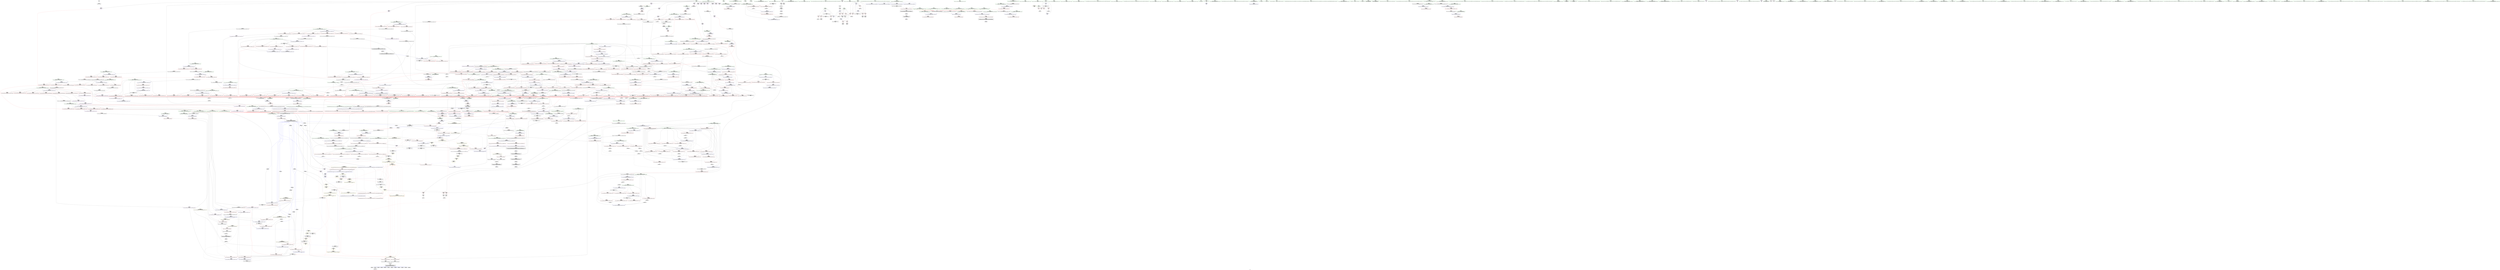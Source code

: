 digraph "SVFG" {
	label="SVFG";

	Node0x5605d8894760 [shape=record,color=grey,label="{NodeID: 0\nNullPtr}"];
	Node0x5605d8894760 -> Node0x5605d88ee9c0[style=solid];
	Node0x5605d88ff140 [shape=record,color=blue,label="{NodeID: 775\n1162\<--1180\n__i\<--add.ptr\n_ZSt16__insertion_sortIPcN9__gnu_cxx5__ops15_Iter_less_iterEEvT_S4_T0_\n}"];
	Node0x5605d88ff140 -> Node0x5605d890d8d0[style=dashed];
	Node0x5605d88ff140 -> Node0x5605d890d9a0[style=dashed];
	Node0x5605d88ff140 -> Node0x5605d890da70[style=dashed];
	Node0x5605d88ff140 -> Node0x5605d890db40[style=dashed];
	Node0x5605d88ff140 -> Node0x5605d890dc10[style=dashed];
	Node0x5605d88ff140 -> Node0x5605d890dce0[style=dashed];
	Node0x5605d88ff140 -> Node0x5605d890ddb0[style=dashed];
	Node0x5605d88ff140 -> Node0x5605d88ff3b0[style=dashed];
	Node0x5605d88ff140 -> Node0x5605d897a880[style=dashed];
	Node0x5605d88f5e00 [shape=record,color=red,label="{NodeID: 443\n560\<--529\n\<--__last.addr\n_ZSt22__final_insertion_sortIPcN9__gnu_cxx5__ops15_Iter_less_iterEEvT_S4_T0_\n|{<s0>33}}"];
	Node0x5605d88f5e00:s0 -> Node0x5605d89fff20[style=solid,color=red];
	Node0x5605d893a5c0 [shape=record,color=grey,label="{NodeID: 1218\n256 = cmp(254, 255, )\n}"];
	Node0x5605d88e98e0 [shape=record,color=green,label="{NodeID: 111\n598\<--599\n__first.addr\<--__first.addr_field_insensitive\n_ZSt27__unguarded_partition_pivotIPcN9__gnu_cxx5__ops15_Iter_less_iterEET_S4_S4_T0_\n}"];
	Node0x5605d88e98e0 -> Node0x5605d88f62e0[style=solid];
	Node0x5605d88e98e0 -> Node0x5605d88f63b0[style=solid];
	Node0x5605d88e98e0 -> Node0x5605d88f6480[style=solid];
	Node0x5605d88e98e0 -> Node0x5605d88f6550[style=solid];
	Node0x5605d88e98e0 -> Node0x5605d88f6620[style=solid];
	Node0x5605d88e98e0 -> Node0x5605d88f66f0[style=solid];
	Node0x5605d88e98e0 -> Node0x5605d89133d0[style=solid];
	Node0x5605d890b5e0 [shape=record,color=red,label="{NodeID: 554\n1028\<--1027\n\<--\n_ZNK9__gnu_cxx5__ops14_Iter_less_valclIPccEEbT_RT0_\n}"];
	Node0x5605d890b5e0 -> Node0x5605d88f8d50[style=solid];
	Node0x5605d88ee650 [shape=record,color=green,label="{NodeID: 222\n1423\<--1424\nllvm.memmove.p0i8.p0i8.i64\<--llvm.memmove.p0i8.p0i8.i64_field_insensitive\n}"];
	Node0x5605d89fad20 [shape=record,color=black,label="{NodeID: 1772\n1307 = PHI(399, )\n}"];
	Node0x5605d89fad20 -> Node0x5605d890eec0[style=solid];
	Node0x5605d8911010 [shape=record,color=blue,label="{NodeID: 665\n185\<--184\n\<--\n_ZSt4swapIcENSt9enable_ifIXsr6__and_ISt6__not_ISt15__is_tuple_likeIT_EESt21is_move_constructibleIS3_ESt18is_move_assignableIS3_EEE5valueEvE4typeERS3_SC_\n}"];
	Node0x5605d8911010 -> Node0x5605d88fe030[style=dashed];
	Node0x5605d8911010 -> Node0x5605d89110e0[style=dashed];
	Node0x5605d88fc220 [shape=record,color=purple,label="{NodeID: 333\n881\<--879\nadd.ptr5\<--\n_ZSt13__adjust_heapIPclcN9__gnu_cxx5__ops15_Iter_less_iterEEvT_T0_S5_T1_T2_\n}"];
	Node0x5605d88fc220 -> Node0x5605d8914ea0[style=solid];
	Node0x5605d88e60b0 [shape=record,color=green,label="{NodeID: 1\n4\<--1\n.str\<--dummyObj\nGlob }"];
	Node0x5605d88ff210 [shape=record,color=blue,label="{NodeID: 776\n1164\<--1193\n__val\<--\n_ZSt16__insertion_sortIPcN9__gnu_cxx5__ops15_Iter_less_iterEEvT_S4_T0_\n}"];
	Node0x5605d88ff210 -> Node0x5605d890df50[style=dashed];
	Node0x5605d88ff210 -> Node0x5605d897d580[style=dashed];
	Node0x5605d88f5ed0 [shape=record,color=red,label="{NodeID: 444\n581\<--570\n\<--__first.addr\n_ZSt14__partial_sortIPcN9__gnu_cxx5__ops15_Iter_less_iterEEvT_S4_S4_T0_\n|{<s0>34}}"];
	Node0x5605d88f5ed0:s0 -> Node0x5605d89fbb20[style=solid,color=red];
	Node0x5605d893a740 [shape=record,color=grey,label="{NodeID: 1219\n476 = cmp(475, 477, )\n}"];
	Node0x5605d88e99b0 [shape=record,color=green,label="{NodeID: 112\n600\<--601\n__last.addr\<--__last.addr_field_insensitive\n_ZSt27__unguarded_partition_pivotIPcN9__gnu_cxx5__ops15_Iter_less_iterEET_S4_S4_T0_\n}"];
	Node0x5605d88e99b0 -> Node0x5605d88f67c0[style=solid];
	Node0x5605d88e99b0 -> Node0x5605d88f6890[style=solid];
	Node0x5605d88e99b0 -> Node0x5605d88f6960[style=solid];
	Node0x5605d88e99b0 -> Node0x5605d89134a0[style=solid];
	Node0x5605d890b6b0 [shape=record,color=red,label="{NodeID: 555\n1059\<--1039\n\<--__result.addr\n_ZSt22__move_median_to_firstIPcN9__gnu_cxx5__ops15_Iter_less_iterEEvT_S4_S4_S4_T0_\n|{<s0>61}}"];
	Node0x5605d890b6b0:s0 -> Node0x5605d8a01460[style=solid,color=red];
	Node0x5605d88ee750 [shape=record,color=green,label="{NodeID: 223\n1440\<--1441\nthis.addr\<--this.addr_field_insensitive\n_ZNK9__gnu_cxx5__ops14_Val_less_iterclIcPcEEbRT_T0_\n}"];
	Node0x5605d88ee750 -> Node0x5605d890fe30[style=solid];
	Node0x5605d88ee750 -> Node0x5605d8900c10[style=solid];
	Node0x5605d89fae90 [shape=record,color=black,label="{NodeID: 1773\n1317 = PHI(399, )\n}"];
	Node0x5605d89fae90 -> Node0x5605d890ef90[style=solid];
	Node0x5605d89110e0 [shape=record,color=blue,label="{NodeID: 666\n189\<--188\n\<--\n_ZSt4swapIcENSt9enable_ifIXsr6__and_ISt6__not_ISt15__is_tuple_likeIT_EESt21is_move_constructibleIS3_ESt18is_move_assignableIS3_EEE5valueEvE4typeERS3_SC_\n|{<s0>5|<s1>22}}"];
	Node0x5605d89110e0:s0 -> Node0x5605d8910990[style=dashed,color=blue];
	Node0x5605d89110e0:s1 -> Node0x5605d89a5170[style=dashed,color=blue];
	Node0x5605d898a660 [shape=record,color=yellow,style=double,label="{NodeID: 1441\n8V_1 = ENCHI(MR_8V_0)\npts\{20 \}\nFun[_ZNK9__gnu_cxx5__ops15_Iter_less_iterclIPcS3_EEbT_T0_]}"];
	Node0x5605d898a660 -> Node0x5605d88f3b10[style=dashed];
	Node0x5605d898a660 -> Node0x5605d88f3be0[style=dashed];
	Node0x5605d88fc2f0 [shape=record,color=purple,label="{NodeID: 334\n903\<--900\nadd.ptr14\<--\n_ZSt13__adjust_heapIPclcN9__gnu_cxx5__ops15_Iter_less_iterEEvT_T0_S5_T1_T2_\n|{<s0>51}}"];
	Node0x5605d88fc2f0:s0 -> Node0x5605d8a000a0[style=solid,color=red];
	Node0x5605d88e6140 [shape=record,color=green,label="{NodeID: 2\n6\<--1\n.str.1\<--dummyObj\nGlob }"];
	Node0x5605d88ff2e0 [shape=record,color=blue,label="{NodeID: 777\n1204\<--1203\n\<--\n_ZSt16__insertion_sortIPcN9__gnu_cxx5__ops15_Iter_less_iterEEvT_S4_T0_\n}"];
	Node0x5605d88ff2e0 -> Node0x5605d896fd60[style=dashed];
	Node0x5605d88f5fa0 [shape=record,color=red,label="{NodeID: 445\n587\<--570\n\<--__first.addr\n_ZSt14__partial_sortIPcN9__gnu_cxx5__ops15_Iter_less_iterEEvT_S4_S4_T0_\n|{<s0>35}}"];
	Node0x5605d88f5fa0:s0 -> Node0x5605d89fdc10[style=solid,color=red];
	Node0x5605d893a8c0 [shape=record,color=grey,label="{NodeID: 1220\n71 = cmp(70, 72, )\n}"];
	Node0x5605d88e9a80 [shape=record,color=green,label="{NodeID: 113\n602\<--603\n__mid\<--__mid_field_insensitive\n_ZSt27__unguarded_partition_pivotIPcN9__gnu_cxx5__ops15_Iter_less_iterEET_S4_S4_T0_\n}"];
	Node0x5605d88e9a80 -> Node0x5605d88f6a30[style=solid];
	Node0x5605d88e9a80 -> Node0x5605d8913570[style=solid];
	Node0x5605d890b780 [shape=record,color=red,label="{NodeID: 556\n1067\<--1039\n\<--__result.addr\n_ZSt22__move_median_to_firstIPcN9__gnu_cxx5__ops15_Iter_less_iterEEvT_S4_S4_S4_T0_\n|{<s0>63}}"];
	Node0x5605d890b780:s0 -> Node0x5605d8a01460[style=solid,color=red];
	Node0x5605d8983d20 [shape=record,color=yellow,style=double,label="{NodeID: 1331\n133V_1 = ENCHI(MR_133V_0)\npts\{173 792 833 958 1165 1287 \}\nFun[_ZSt11__make_heapIPcN9__gnu_cxx5__ops15_Iter_less_iterEEvT_S4_RT0_]}"];
	Node0x5605d8983d20 -> Node0x5605d89081e0[style=dashed];
	Node0x5605d8983d20 -> Node0x5605d89082b0[style=dashed];
	Node0x5605d88ee820 [shape=record,color=green,label="{NodeID: 224\n1442\<--1443\n__val.addr\<--__val.addr_field_insensitive\n_ZNK9__gnu_cxx5__ops14_Val_less_iterclIcPcEEbRT_T0_\n}"];
	Node0x5605d88ee820 -> Node0x5605d890ff00[style=solid];
	Node0x5605d88ee820 -> Node0x5605d8900ce0[style=solid];
	Node0x5605d89fafd0 [shape=record,color=black,label="{NodeID: 1774\n1342 = PHI(1384, )\n|{<s0>91}}"];
	Node0x5605d89fafd0:s0 -> Node0x5605d89fd190[style=solid,color=red];
	Node0x5605d89111b0 [shape=record,color=blue,label="{NodeID: 667\n195\<--193\n__first.addr\<--__first\n_ZSt4sortIPcEvT_S1_\n}"];
	Node0x5605d89111b0 -> Node0x5605d88fe100[style=dashed];
	Node0x5605d88fc3c0 [shape=record,color=purple,label="{NodeID: 335\n908\<--906\nadd.ptr16\<--\n_ZSt13__adjust_heapIPclcN9__gnu_cxx5__ops15_Iter_less_iterEEvT_T0_S5_T1_T2_\n}"];
	Node0x5605d88fc3c0 -> Node0x5605d8915110[style=solid];
	Node0x5605d88e63f0 [shape=record,color=green,label="{NodeID: 3\n8\<--1\n.str.2\<--dummyObj\nGlob }"];
	Node0x5605d88ff3b0 [shape=record,color=blue,label="{NodeID: 778\n1162\<--1217\n__i\<--incdec.ptr\n_ZSt16__insertion_sortIPcN9__gnu_cxx5__ops15_Iter_less_iterEEvT_S4_T0_\n}"];
	Node0x5605d88ff3b0 -> Node0x5605d890d8d0[style=dashed];
	Node0x5605d88ff3b0 -> Node0x5605d890d9a0[style=dashed];
	Node0x5605d88ff3b0 -> Node0x5605d890da70[style=dashed];
	Node0x5605d88ff3b0 -> Node0x5605d890db40[style=dashed];
	Node0x5605d88ff3b0 -> Node0x5605d890dc10[style=dashed];
	Node0x5605d88ff3b0 -> Node0x5605d890dce0[style=dashed];
	Node0x5605d88ff3b0 -> Node0x5605d890ddb0[style=dashed];
	Node0x5605d88ff3b0 -> Node0x5605d88ff3b0[style=dashed];
	Node0x5605d88ff3b0 -> Node0x5605d897a880[style=dashed];
	Node0x5605d88f6070 [shape=record,color=red,label="{NodeID: 446\n582\<--572\n\<--__middle.addr\n_ZSt14__partial_sortIPcN9__gnu_cxx5__ops15_Iter_less_iterEEvT_S4_S4_T0_\n|{<s0>34}}"];
	Node0x5605d88f6070:s0 -> Node0x5605d89fbc30[style=solid,color=red];
	Node0x5605d893aa40 [shape=record,color=grey,label="{NodeID: 1221\n244 = cmp(242, 243, )\n}"];
	Node0x5605d88eecf0 [shape=record,color=green,label="{NodeID: 114\n604\<--605\nagg.tmp\<--agg.tmp_field_insensitive\n_ZSt27__unguarded_partition_pivotIPcN9__gnu_cxx5__ops15_Iter_less_iterEET_S4_S4_T0_\n}"];
	Node0x5605d890b850 [shape=record,color=red,label="{NodeID: 557\n1071\<--1039\n\<--__result.addr\n_ZSt22__move_median_to_firstIPcN9__gnu_cxx5__ops15_Iter_less_iterEEvT_S4_S4_S4_T0_\n|{<s0>64}}"];
	Node0x5605d890b850:s0 -> Node0x5605d8a01460[style=solid,color=red];
	Node0x5605d8983ec0 [shape=record,color=yellow,style=double,label="{NodeID: 1332\n8V_1 = ENCHI(MR_8V_0)\npts\{20 \}\nFun[_ZSt13move_backwardIPcS0_ET0_T_S2_S1_]|{<s0>83}}"];
	Node0x5605d8983ec0:s0 -> Node0x5605d8989200[style=dashed,color=red];
	Node0x5605d88ee8f0 [shape=record,color=green,label="{NodeID: 225\n1444\<--1445\n__it.addr\<--__it.addr_field_insensitive\n_ZNK9__gnu_cxx5__ops14_Val_less_iterclIcPcEEbRT_T0_\n}"];
	Node0x5605d88ee8f0 -> Node0x5605d890ffd0[style=solid];
	Node0x5605d88ee8f0 -> Node0x5605d8900db0[style=solid];
	Node0x5605d89fb110 [shape=record,color=black,label="{NodeID: 1775\n1346 = PHI(1384, )\n|{<s0>91}}"];
	Node0x5605d89fb110:s0 -> Node0x5605d89fd2d0[style=solid,color=red];
	Node0x5605d8911280 [shape=record,color=blue,label="{NodeID: 668\n197\<--194\n__last.addr\<--__last\n_ZSt4sortIPcEvT_S1_\n}"];
	Node0x5605d8911280 -> Node0x5605d88fe1d0[style=dashed];
	Node0x5605d88fc490 [shape=record,color=purple,label="{NodeID: 336\n980\<--978\nadd.ptr\<--\n_ZSt11__push_heapIPclcN9__gnu_cxx5__ops14_Iter_less_valEEvT_T0_S5_T1_RT2_\n|{<s0>56}}"];
	Node0x5605d88fc490:s0 -> Node0x5605d89fea10[style=solid,color=red];
	Node0x5605d88e64b0 [shape=record,color=green,label="{NodeID: 4\n28\<--1\n\<--dummyObj\nCan only get source location for instruction, argument, global var or function.}"];
	Node0x5605d88ff480 [shape=record,color=blue,label="{NodeID: 779\n1226\<--1222\n__first.addr\<--__first\n_ZSt26__unguarded_insertion_sortIPcN9__gnu_cxx5__ops15_Iter_less_iterEEvT_S4_T0_\n}"];
	Node0x5605d88ff480 -> Node0x5605d890e020[style=dashed];
	Node0x5605d88f6140 [shape=record,color=red,label="{NodeID: 447\n588\<--572\n\<--__middle.addr\n_ZSt14__partial_sortIPcN9__gnu_cxx5__ops15_Iter_less_iterEEvT_S4_S4_T0_\n|{<s0>35}}"];
	Node0x5605d88f6140:s0 -> Node0x5605d89fdd50[style=solid,color=red];
	Node0x5605d893abc0 [shape=record,color=grey,label="{NodeID: 1222\n480 = cmp(479, 481, )\n}"];
	Node0x5605d88eed80 [shape=record,color=green,label="{NodeID: 115\n606\<--607\nagg.tmp4\<--agg.tmp4_field_insensitive\n_ZSt27__unguarded_partition_pivotIPcN9__gnu_cxx5__ops15_Iter_less_iterEET_S4_S4_T0_\n}"];
	Node0x5605d890b920 [shape=record,color=red,label="{NodeID: 558\n1081\<--1039\n\<--__result.addr\n_ZSt22__move_median_to_firstIPcN9__gnu_cxx5__ops15_Iter_less_iterEEvT_S4_S4_S4_T0_\n|{<s0>66}}"];
	Node0x5605d890b920:s0 -> Node0x5605d8a01460[style=solid,color=red];
	Node0x5605d88ee9c0 [shape=record,color=black,label="{NodeID: 226\n2\<--3\ndummyVal\<--dummyVal\n}"];
	Node0x5605d89fb250 [shape=record,color=black,label="{NodeID: 1776\n1348 = PHI(1384, )\n|{<s0>91}}"];
	Node0x5605d89fb250:s0 -> Node0x5605d89fd410[style=solid,color=red];
	Node0x5605d8911350 [shape=record,color=blue,label="{NodeID: 669\n222\<--216\n__first.addr\<--__first\n_ZSt18__next_permutationIPcN9__gnu_cxx5__ops15_Iter_less_iterEEbT_S4_T0_\n}"];
	Node0x5605d8911350 -> Node0x5605d88fe370[style=dashed];
	Node0x5605d8911350 -> Node0x5605d88fe440[style=dashed];
	Node0x5605d8911350 -> Node0x5605d88fe510[style=dashed];
	Node0x5605d8911350 -> Node0x5605d88fe5e0[style=dashed];
	Node0x5605d88fc560 [shape=record,color=purple,label="{NodeID: 337\n989\<--987\nadd.ptr1\<--\n_ZSt11__push_heapIPclcN9__gnu_cxx5__ops14_Iter_less_valEEvT_T0_S5_T1_RT2_\n|{<s0>57}}"];
	Node0x5605d88fc560:s0 -> Node0x5605d8a000a0[style=solid,color=red];
	Node0x5605d88e6570 [shape=record,color=green,label="{NodeID: 5\n34\<--1\n\<--dummyObj\nCan only get source location for instruction, argument, global var or function.}"];
	Node0x5605d88ff550 [shape=record,color=blue,label="{NodeID: 780\n1228\<--1223\n__last.addr\<--__last\n_ZSt26__unguarded_insertion_sortIPcN9__gnu_cxx5__ops15_Iter_less_iterEEvT_S4_T0_\n}"];
	Node0x5605d88ff550 -> Node0x5605d890e0f0[style=dashed];
	Node0x5605d88f6210 [shape=record,color=red,label="{NodeID: 448\n583\<--574\n\<--__last.addr\n_ZSt14__partial_sortIPcN9__gnu_cxx5__ops15_Iter_less_iterEEvT_S4_S4_T0_\n|{<s0>34}}"];
	Node0x5605d88f6210:s0 -> Node0x5605d89fbd40[style=solid,color=red];
	Node0x5605d893ad40 [shape=record,color=grey,label="{NodeID: 1223\n770 = cmp(769, 481, )\n}"];
	Node0x5605d88eee10 [shape=record,color=green,label="{NodeID: 116\n626\<--627\n_ZSt22__move_median_to_firstIPcN9__gnu_cxx5__ops15_Iter_less_iterEEvT_S4_S4_S4_T0_\<--_ZSt22__move_median_to_firstIPcN9__gnu_cxx5__ops15_Iter_less_iterEEvT_S4_S4_S4_T0__field_insensitive\n}"];
	Node0x5605d890b9f0 [shape=record,color=red,label="{NodeID: 559\n1089\<--1039\n\<--__result.addr\n_ZSt22__move_median_to_firstIPcN9__gnu_cxx5__ops15_Iter_less_iterEEvT_S4_S4_S4_T0_\n|{<s0>68}}"];
	Node0x5605d890b9f0:s0 -> Node0x5605d8a01460[style=solid,color=red];
	Node0x5605d88eeac0 [shape=record,color=black,label="{NodeID: 227\n12\<--28\nmain_ret\<--\nmain\n}"];
	Node0x5605d89fb390 [shape=record,color=black,label="{NodeID: 1777\n1349 = PHI(1360, )\n}"];
	Node0x5605d89fb390 -> Node0x5605d88f9090[style=solid];
	Node0x5605d8911420 [shape=record,color=blue,label="{NodeID: 670\n224\<--217\n__last.addr\<--__last\n_ZSt18__next_permutationIPcN9__gnu_cxx5__ops15_Iter_less_iterEEbT_S4_T0_\n}"];
	Node0x5605d8911420 -> Node0x5605d88fe6b0[style=dashed];
	Node0x5605d8911420 -> Node0x5605d88fe780[style=dashed];
	Node0x5605d8911420 -> Node0x5605d88fe850[style=dashed];
	Node0x5605d8911420 -> Node0x5605d88fe920[style=dashed];
	Node0x5605d8911420 -> Node0x5605d88fe9f0[style=dashed];
	Node0x5605d8911420 -> Node0x5605d88feac0[style=dashed];
	Node0x5605d88fc630 [shape=record,color=purple,label="{NodeID: 338\n994\<--992\nadd.ptr3\<--\n_ZSt11__push_heapIPclcN9__gnu_cxx5__ops14_Iter_less_valEEvT_T0_S5_T1_RT2_\n}"];
	Node0x5605d88fc630 -> Node0x5605d8915930[style=solid];
	Node0x5605d88e6de0 [shape=record,color=green,label="{NodeID: 6\n59\<--1\n\<--dummyObj\nCan only get source location for instruction, argument, global var or function.}"];
	Node0x5605d88ff620 [shape=record,color=blue,label="{NodeID: 781\n1230\<--1240\n__i\<--\n_ZSt26__unguarded_insertion_sortIPcN9__gnu_cxx5__ops15_Iter_less_iterEEvT_S4_T0_\n}"];
	Node0x5605d88ff620 -> Node0x5605d8981180[style=dashed];
	Node0x5605d88f62e0 [shape=record,color=red,label="{NodeID: 449\n610\<--598\n\<--__first.addr\n_ZSt27__unguarded_partition_pivotIPcN9__gnu_cxx5__ops15_Iter_less_iterEET_S4_S4_T0_\n}"];
	Node0x5605d88f62e0 -> Node0x5605d88fbe10[style=solid];
	Node0x5605d893aec0 [shape=record,color=grey,label="{NodeID: 1224\n75 = cmp(74, 59, )\n}"];
	Node0x5605d88eef10 [shape=record,color=green,label="{NodeID: 117\n633\<--634\n_ZSt21__unguarded_partitionIPcN9__gnu_cxx5__ops15_Iter_less_iterEET_S4_S4_S4_T0_\<--_ZSt21__unguarded_partitionIPcN9__gnu_cxx5__ops15_Iter_less_iterEET_S4_S4_S4_T0__field_insensitive\n}"];
	Node0x5605d89a40f0 [shape=record,color=yellow,style=double,label="{NodeID: 1667\n8V_6 = CSCHI(MR_8V_5)\npts\{20 \}\nCS[]|{<s0>44|<s1>44|<s2>48}}"];
	Node0x5605d89a40f0:s0 -> Node0x5605d896d060[style=dashed,color=blue];
	Node0x5605d89a40f0:s1 -> Node0x5605d897ee80[style=dashed,color=blue];
	Node0x5605d89a40f0:s2 -> Node0x5605d89a68d0[style=dashed,color=blue];
	Node0x5605d890bac0 [shape=record,color=red,label="{NodeID: 560\n1093\<--1039\n\<--__result.addr\n_ZSt22__move_median_to_firstIPcN9__gnu_cxx5__ops15_Iter_less_iterEEvT_S4_S4_S4_T0_\n|{<s0>69}}"];
	Node0x5605d890bac0:s0 -> Node0x5605d8a01460[style=solid,color=red];
	Node0x5605d88eeb90 [shape=record,color=black,label="{NodeID: 228\n47\<--44\nconv\<--call3\nmain\n}"];
	Node0x5605d88eeb90 -> Node0x5605d89104b0[style=solid];
	Node0x5605d89fb4d0 [shape=record,color=black,label="{NodeID: 1778\n1380 = PHI(1391, )\n}"];
	Node0x5605d89fb4d0 -> Node0x5605d88f9230[style=solid];
	Node0x5605d89114f0 [shape=record,color=blue,label="{NodeID: 671\n218\<--247\nretval\<--\n_ZSt18__next_permutationIPcN9__gnu_cxx5__ops15_Iter_less_iterEEbT_S4_T0_\n}"];
	Node0x5605d89114f0 -> Node0x5605d8978f80[style=dashed];
	Node0x5605d88fc700 [shape=record,color=purple,label="{NodeID: 339\n1007\<--1005\nadd.ptr7\<--\n_ZSt11__push_heapIPclcN9__gnu_cxx5__ops14_Iter_less_valEEvT_T0_S5_T1_RT2_\n}"];
	Node0x5605d88fc700 -> Node0x5605d8915ba0[style=solid];
	Node0x5605d88e6e70 [shape=record,color=green,label="{NodeID: 7\n72\<--1\n\<--dummyObj\nCan only get source location for instruction, argument, global var or function.}"];
	Node0x5605d88ff6f0 [shape=record,color=blue,label="{NodeID: 782\n1230\<--1252\n__i\<--incdec.ptr\n_ZSt26__unguarded_insertion_sortIPcN9__gnu_cxx5__ops15_Iter_less_iterEEvT_S4_T0_\n}"];
	Node0x5605d88ff6f0 -> Node0x5605d8981180[style=dashed];
	Node0x5605d88f63b0 [shape=record,color=red,label="{NodeID: 450\n612\<--598\n\<--__first.addr\n_ZSt27__unguarded_partition_pivotIPcN9__gnu_cxx5__ops15_Iter_less_iterEET_S4_S4_T0_\n}"];
	Node0x5605d88f63b0 -> Node0x5605d88f8390[style=solid];
	Node0x5605d88ef010 [shape=record,color=green,label="{NodeID: 118\n640\<--641\n__comp\<--__comp_field_insensitive\n_ZSt13__heap_selectIPcN9__gnu_cxx5__ops15_Iter_less_iterEEvT_S4_S4_T0_\n|{<s0>38|<s1>39|<s2>40}}"];
	Node0x5605d88ef010:s0 -> Node0x5605d89fc5a0[style=solid,color=red];
	Node0x5605d88ef010:s1 -> Node0x5605d89f58b0[style=solid,color=red];
	Node0x5605d88ef010:s2 -> Node0x5605d89f6ed0[style=solid,color=red];
	Node0x5605d89a4250 [shape=record,color=yellow,style=double,label="{NodeID: 1668\n8V_2 = CSCHI(MR_8V_1)\npts\{20 \}\nCS[]|{<s0>37}}"];
	Node0x5605d89a4250:s0 -> Node0x5605d8974480[style=dashed,color=red];
	Node0x5605d890bb90 [shape=record,color=red,label="{NodeID: 561\n1051\<--1041\n\<--__a.addr\n_ZSt22__move_median_to_firstIPcN9__gnu_cxx5__ops15_Iter_less_iterEEvT_S4_S4_S4_T0_\n|{<s0>59}}"];
	Node0x5605d890bb90:s0 -> Node0x5605d89f62e0[style=solid,color=red];
	Node0x5605d8984270 [shape=record,color=yellow,style=double,label="{NodeID: 1336\n8V_1 = ENCHI(MR_8V_0)\npts\{20 \}\nFun[_ZSt16next_permutationIPcEbT_S1_]|{<s0>9}}"];
	Node0x5605d8984270:s0 -> Node0x5605d8985c20[style=dashed,color=red];
	Node0x5605d88eec60 [shape=record,color=black,label="{NodeID: 229\n52\<--51\nidx.ext\<--\nmain\n}"];
	Node0x5605d89fb610 [shape=record,color=black,label="{NodeID: 1779\n448 = PHI(425, 500, )\n0th arg _ZSt16__introsort_loopIPclN9__gnu_cxx5__ops15_Iter_less_iterEEvT_S4_T0_T1_ }"];
	Node0x5605d89fb610 -> Node0x5605d8912a10[style=solid];
	Node0x5605d89115c0 [shape=record,color=blue,label="{NodeID: 672\n226\<--249\n__i\<--\n_ZSt18__next_permutationIPcN9__gnu_cxx5__ops15_Iter_less_iterEEbT_S4_T0_\n}"];
	Node0x5605d89115c0 -> Node0x5605d88f2e10[style=dashed];
	Node0x5605d89115c0 -> Node0x5605d8911690[style=dashed];
	Node0x5605d88fc7d0 [shape=record,color=purple,label="{NodeID: 340\n1418\<--1415\nadd.ptr\<--\n_ZNSt20__copy_move_backwardILb1ELb1ESt26random_access_iterator_tagE13__copy_move_bIcEEPT_PKS3_S6_S4_\n}"];
	Node0x5605d88e6f30 [shape=record,color=green,label="{NodeID: 8\n110\<--1\n\<--dummyObj\nCan only get source location for instruction, argument, global var or function.}"];
	Node0x5605d88ff7c0 [shape=record,color=blue,label="{NodeID: 783\n1260\<--1257\n__first.addr\<--__first\n_ZSt13move_backwardIPcS0_ET0_T_S2_S1_\n}"];
	Node0x5605d88ff7c0 -> Node0x5605d890e430[style=dashed];
	Node0x5605d88f6480 [shape=record,color=red,label="{NodeID: 451\n619\<--598\n\<--__first.addr\n_ZSt27__unguarded_partition_pivotIPcN9__gnu_cxx5__ops15_Iter_less_iterEET_S4_S4_T0_\n|{<s0>36}}"];
	Node0x5605d88f6480:s0 -> Node0x5605d89fcc90[style=solid,color=red];
	Node0x5605d88ef0e0 [shape=record,color=green,label="{NodeID: 119\n642\<--643\n__first.addr\<--__first.addr_field_insensitive\n_ZSt13__heap_selectIPcN9__gnu_cxx5__ops15_Iter_less_iterEEvT_S4_S4_T0_\n}"];
	Node0x5605d88ef0e0 -> Node0x5605d88f6b00[style=solid];
	Node0x5605d88ef0e0 -> Node0x5605d88f6bd0[style=solid];
	Node0x5605d88ef0e0 -> Node0x5605d88f6ca0[style=solid];
	Node0x5605d88ef0e0 -> Node0x5605d8913640[style=solid];
	Node0x5605d89a43b0 [shape=record,color=yellow,style=double,label="{NodeID: 1669\n8V_2 = CSCHI(MR_8V_1)\npts\{20 \}\nCS[]|{<s0>4}}"];
	Node0x5605d89a43b0:s0 -> Node0x5605d89a4510[style=dashed,color=blue];
	Node0x5605d890bc60 [shape=record,color=red,label="{NodeID: 562\n1063\<--1041\n\<--__a.addr\n_ZSt22__move_median_to_firstIPcN9__gnu_cxx5__ops15_Iter_less_iterEEvT_S4_S4_S4_T0_\n|{<s0>62}}"];
	Node0x5605d890bc60:s0 -> Node0x5605d89f62e0[style=solid,color=red];
	Node0x5605d88f6e70 [shape=record,color=black,label="{NodeID: 230\n67\<--66\nidxprom\<--\nmain\n}"];
	Node0x5605d89fb820 [shape=record,color=black,label="{NodeID: 1780\n449 = PHI(426, 501, )\n1st arg _ZSt16__introsort_loopIPclN9__gnu_cxx5__ops15_Iter_less_iterEEvT_S4_T0_T1_ }"];
	Node0x5605d89fb820 -> Node0x5605d8912ae0[style=solid];
	Node0x5605d8911690 [shape=record,color=blue,label="{NodeID: 673\n226\<--252\n__i\<--incdec.ptr\n_ZSt18__next_permutationIPcN9__gnu_cxx5__ops15_Iter_less_iterEEbT_S4_T0_\n}"];
	Node0x5605d8911690 -> Node0x5605d88f2ee0[style=dashed];
	Node0x5605d8911690 -> Node0x5605d8911830[style=dashed];
	Node0x5605d8911690 -> Node0x5605d8979480[style=dashed];
	Node0x5605d8971740 [shape=record,color=yellow,style=double,label="{NodeID: 1448\n146V_1 = ENCHI(MR_146V_0)\npts\{173 729 833 958 1165 1287 \}\nFun[_ZSt10__pop_heapIPcN9__gnu_cxx5__ops15_Iter_less_iterEEvT_S4_S4_RT0_]}"];
	Node0x5605d8971740 -> Node0x5605d8908930[style=dashed];
	Node0x5605d8971740 -> Node0x5605d8908a00[style=dashed];
	Node0x5605d8971740 -> Node0x5605d8908ad0[style=dashed];
	Node0x5605d88fc8a0 [shape=record,color=purple,label="{NodeID: 341\n1429\<--1426\nadd.ptr2\<--\n_ZNSt20__copy_move_backwardILb1ELb1ESt26random_access_iterator_tagE13__copy_move_bIcEEPT_PKS3_S6_S4_\n}"];
	Node0x5605d88fc8a0 -> Node0x5605d88f9570[style=solid];
	Node0x5605d88e7030 [shape=record,color=green,label="{NodeID: 9\n115\<--1\n\<--dummyObj\nCan only get source location for instruction, argument, global var or function.}"];
	Node0x5605d88ff890 [shape=record,color=blue,label="{NodeID: 784\n1262\<--1258\n__last.addr\<--__last\n_ZSt13move_backwardIPcS0_ET0_T_S2_S1_\n}"];
	Node0x5605d88ff890 -> Node0x5605d890e500[style=dashed];
	Node0x5605d88f6550 [shape=record,color=red,label="{NodeID: 452\n620\<--598\n\<--__first.addr\n_ZSt27__unguarded_partition_pivotIPcN9__gnu_cxx5__ops15_Iter_less_iterEET_S4_S4_T0_\n}"];
	Node0x5605d88f6550 -> Node0x5605d88faea0[style=solid];
	Node0x5605d8967a40 [shape=record,color=black,label="{NodeID: 1227\nMR_8V_3 = PHI(MR_8V_5, MR_8V_2, )\npts\{20 \}\n|{|<s1>34|<s2>39|<s3>40|<s4>40|<s5>40}}"];
	Node0x5605d8967a40 -> Node0x5605d8967a40[style=dashed];
	Node0x5605d8967a40:s1 -> Node0x5605d89a5f30[style=dashed,color=blue];
	Node0x5605d8967a40:s2 -> Node0x5605d898a660[style=dashed,color=red];
	Node0x5605d8967a40:s3 -> Node0x5605d8908930[style=dashed,color=red];
	Node0x5605d8967a40:s4 -> Node0x5605d8908a00[style=dashed,color=red];
	Node0x5605d8967a40:s5 -> Node0x5605d8914750[style=dashed,color=red];
	Node0x5605d88ef1b0 [shape=record,color=green,label="{NodeID: 120\n644\<--645\n__middle.addr\<--__middle.addr_field_insensitive\n_ZSt13__heap_selectIPcN9__gnu_cxx5__ops15_Iter_less_iterEEvT_S4_S4_T0_\n}"];
	Node0x5605d88ef1b0 -> Node0x5605d88f6d70[style=solid];
	Node0x5605d88ef1b0 -> Node0x5605d8906bf0[style=solid];
	Node0x5605d88ef1b0 -> Node0x5605d8906cc0[style=solid];
	Node0x5605d88ef1b0 -> Node0x5605d8913710[style=solid];
	Node0x5605d89a4510 [shape=record,color=yellow,style=double,label="{NodeID: 1670\n8V_3 = CSCHI(MR_8V_2)\npts\{20 \}\nCS[]|{|<s4>5|<s5>5|<s6>5}}"];
	Node0x5605d89a4510 -> Node0x5605d88fd740[style=dashed];
	Node0x5605d89a4510 -> Node0x5605d88fd810[style=dashed];
	Node0x5605d89a4510 -> Node0x5605d88fd8e0[style=dashed];
	Node0x5605d89a4510 -> Node0x5605d896a860[style=dashed];
	Node0x5605d89a4510:s4 -> Node0x5605d88fde90[style=dashed,color=red];
	Node0x5605d89a4510:s5 -> Node0x5605d88fdf60[style=dashed,color=red];
	Node0x5605d89a4510:s6 -> Node0x5605d8911010[style=dashed,color=red];
	Node0x5605d890bd30 [shape=record,color=red,label="{NodeID: 563\n1072\<--1041\n\<--__a.addr\n_ZSt22__move_median_to_firstIPcN9__gnu_cxx5__ops15_Iter_less_iterEEvT_S4_S4_S4_T0_\n|{<s0>64}}"];
	Node0x5605d890bd30:s0 -> Node0x5605d8a01770[style=solid,color=red];
	Node0x5605d88f6f40 [shape=record,color=black,label="{NodeID: 231\n70\<--69\nconv10\<--\nmain\n}"];
	Node0x5605d88f6f40 -> Node0x5605d893a8c0[style=solid];
	Node0x5605d89fb9a0 [shape=record,color=black,label="{NodeID: 1781\n450 = PHI(435, 502, )\n2nd arg _ZSt16__introsort_loopIPclN9__gnu_cxx5__ops15_Iter_less_iterEEvT_S4_T0_T1_ }"];
	Node0x5605d89fb9a0 -> Node0x5605d8912bb0[style=solid];
	Node0x5605d8911760 [shape=record,color=blue,label="{NodeID: 674\n218\<--247\nretval\<--\n_ZSt18__next_permutationIPcN9__gnu_cxx5__ops15_Iter_less_iterEEbT_S4_T0_\n}"];
	Node0x5605d8911760 -> Node0x5605d8978f80[style=dashed];
	Node0x5605d88fc970 [shape=record,color=red,label="{NodeID: 342\n37\<--15\n\<--nt\nmain\n}"];
	Node0x5605d88fc970 -> Node0x5605d8939cc0[style=solid];
	Node0x5605d88e7130 [shape=record,color=green,label="{NodeID: 10\n247\<--1\n\<--dummyObj\nCan only get source location for instruction, argument, global var or function.}"];
	Node0x5605d88ff960 [shape=record,color=blue,label="{NodeID: 785\n1264\<--1259\n__result.addr\<--__result\n_ZSt13move_backwardIPcS0_ET0_T_S2_S1_\n}"];
	Node0x5605d88ff960 -> Node0x5605d890e5d0[style=dashed];
	Node0x5605d88f6620 [shape=record,color=red,label="{NodeID: 453\n628\<--598\n\<--__first.addr\n_ZSt27__unguarded_partition_pivotIPcN9__gnu_cxx5__ops15_Iter_less_iterEET_S4_S4_T0_\n}"];
	Node0x5605d88f6620 -> Node0x5605d88fb040[style=solid];
	Node0x5605d8967b30 [shape=record,color=black,label="{NodeID: 1228\nMR_72V_3 = PHI(MR_72V_4, MR_72V_2, )\npts\{649 \}\n}"];
	Node0x5605d8967b30 -> Node0x5605d8906e60[style=dashed];
	Node0x5605d8967b30 -> Node0x5605d8906f30[style=dashed];
	Node0x5605d8967b30 -> Node0x5605d8907000[style=dashed];
	Node0x5605d8967b30 -> Node0x5605d89070d0[style=dashed];
	Node0x5605d8967b30 -> Node0x5605d8913980[style=dashed];
	Node0x5605d88ef280 [shape=record,color=green,label="{NodeID: 121\n646\<--647\n__last.addr\<--__last.addr_field_insensitive\n_ZSt13__heap_selectIPcN9__gnu_cxx5__ops15_Iter_less_iterEEvT_S4_S4_T0_\n}"];
	Node0x5605d88ef280 -> Node0x5605d8906d90[style=solid];
	Node0x5605d88ef280 -> Node0x5605d89137e0[style=solid];
	Node0x5605d890be00 [shape=record,color=red,label="{NodeID: 564\n1077\<--1041\n\<--__a.addr\n_ZSt22__move_median_to_firstIPcN9__gnu_cxx5__ops15_Iter_less_iterEEvT_S4_S4_S4_T0_\n|{<s0>65}}"];
	Node0x5605d890be00:s0 -> Node0x5605d89f62e0[style=solid,color=red];
	Node0x5605d8984540 [shape=record,color=yellow,style=double,label="{NodeID: 1339\n8V_1 = ENCHI(MR_8V_0)\npts\{20 \}\nFun[_ZSt22__move_median_to_firstIPcN9__gnu_cxx5__ops15_Iter_less_iterEEvT_S4_S4_S4_T0_]|{<s0>59|<s1>60|<s2>61|<s3>62|<s4>63|<s5>64|<s6>65|<s7>66|<s8>67|<s9>68|<s10>69}}"];
	Node0x5605d8984540:s0 -> Node0x5605d898a660[style=dashed,color=red];
	Node0x5605d8984540:s1 -> Node0x5605d898a660[style=dashed,color=red];
	Node0x5605d8984540:s2 -> Node0x5605d8988f30[style=dashed,color=red];
	Node0x5605d8984540:s3 -> Node0x5605d898a660[style=dashed,color=red];
	Node0x5605d8984540:s4 -> Node0x5605d8988f30[style=dashed,color=red];
	Node0x5605d8984540:s5 -> Node0x5605d8988f30[style=dashed,color=red];
	Node0x5605d8984540:s6 -> Node0x5605d898a660[style=dashed,color=red];
	Node0x5605d8984540:s7 -> Node0x5605d8988f30[style=dashed,color=red];
	Node0x5605d8984540:s8 -> Node0x5605d898a660[style=dashed,color=red];
	Node0x5605d8984540:s9 -> Node0x5605d8988f30[style=dashed,color=red];
	Node0x5605d8984540:s10 -> Node0x5605d8988f30[style=dashed,color=red];
	Node0x5605d88f7010 [shape=record,color=black,label="{NodeID: 232\n78\<--77\nidxprom13\<--\nmain\n}"];
	Node0x5605d89fbb20 [shape=record,color=black,label="{NodeID: 1782\n637 = PHI(581, )\n0th arg _ZSt13__heap_selectIPcN9__gnu_cxx5__ops15_Iter_less_iterEEvT_S4_S4_T0_ }"];
	Node0x5605d89fbb20 -> Node0x5605d8913640[style=solid];
	Node0x5605d8911830 [shape=record,color=blue,label="{NodeID: 675\n226\<--260\n__i\<--\n_ZSt18__next_permutationIPcN9__gnu_cxx5__ops15_Iter_less_iterEEbT_S4_T0_\n}"];
	Node0x5605d8911830 -> Node0x5605d88f2fb0[style=dashed];
	Node0x5605d8911830 -> Node0x5605d8911900[style=dashed];
	Node0x5605d88fca40 [shape=record,color=red,label="{NodeID: 343\n36\<--17\n\<--tt\nmain\n}"];
	Node0x5605d88fca40 -> Node0x5605d8939cc0[style=solid];
	Node0x5605d88e7230 [shape=record,color=green,label="{NodeID: 11\n286\<--1\n\<--dummyObj\nCan only get source location for instruction, argument, global var or function.}"];
	Node0x5605d88ffa30 [shape=record,color=blue,label="{NodeID: 786\n1284\<--1281\n__last.addr\<--__last\n_ZSt25__unguarded_linear_insertIPcN9__gnu_cxx5__ops14_Val_less_iterEEvT_T0_\n}"];
	Node0x5605d88ffa30 -> Node0x5605d890e6a0[style=dashed];
	Node0x5605d88ffa30 -> Node0x5605d890e770[style=dashed];
	Node0x5605d88ffa30 -> Node0x5605d8976280[style=dashed];
	Node0x5605d88f66f0 [shape=record,color=red,label="{NodeID: 454\n631\<--598\n\<--__first.addr\n_ZSt27__unguarded_partition_pivotIPcN9__gnu_cxx5__ops15_Iter_less_iterEET_S4_S4_T0_\n|{<s0>37}}"];
	Node0x5605d88f66f0:s0 -> Node0x5605d89fdb00[style=solid,color=red];
	Node0x5605d88ef350 [shape=record,color=green,label="{NodeID: 122\n648\<--649\n__i\<--__i_field_insensitive\n_ZSt13__heap_selectIPcN9__gnu_cxx5__ops15_Iter_less_iterEEvT_S4_S4_T0_\n}"];
	Node0x5605d88ef350 -> Node0x5605d8906e60[style=solid];
	Node0x5605d88ef350 -> Node0x5605d8906f30[style=solid];
	Node0x5605d88ef350 -> Node0x5605d8907000[style=solid];
	Node0x5605d88ef350 -> Node0x5605d89070d0[style=solid];
	Node0x5605d88ef350 -> Node0x5605d89138b0[style=solid];
	Node0x5605d88ef350 -> Node0x5605d8913980[style=solid];
	Node0x5605d890bed0 [shape=record,color=red,label="{NodeID: 565\n1082\<--1041\n\<--__a.addr\n_ZSt22__move_median_to_firstIPcN9__gnu_cxx5__ops15_Iter_less_iterEEvT_S4_S4_S4_T0_\n|{<s0>66}}"];
	Node0x5605d890bed0:s0 -> Node0x5605d8a01770[style=solid,color=red];
	Node0x5605d88f70e0 [shape=record,color=black,label="{NodeID: 233\n81\<--80\nconv15\<--\nmain\n}"];
	Node0x5605d88f70e0 -> Node0x5605d8938ac0[style=solid];
	Node0x5605d89fbc30 [shape=record,color=black,label="{NodeID: 1783\n638 = PHI(582, )\n1st arg _ZSt13__heap_selectIPcN9__gnu_cxx5__ops15_Iter_less_iterEEvT_S4_S4_T0_ }"];
	Node0x5605d89fbc30 -> Node0x5605d8913710[style=solid];
	Node0x5605d8911900 [shape=record,color=blue,label="{NodeID: 676\n226\<--263\n__i\<--incdec.ptr4\n_ZSt18__next_permutationIPcN9__gnu_cxx5__ops15_Iter_less_iterEEbT_S4_T0_\n}"];
	Node0x5605d8911900 -> Node0x5605d88f3080[style=dashed];
	Node0x5605d8911900 -> Node0x5605d88f3150[style=dashed];
	Node0x5605d8911900 -> Node0x5605d8911aa0[style=dashed];
	Node0x5605d88fcb10 [shape=record,color=red,label="{NodeID: 344\n126\<--17\n\<--tt\nmain\n}"];
	Node0x5605d88e7330 [shape=record,color=green,label="{NodeID: 12\n436\<--1\n\<--dummyObj\nCan only get source location for instruction, argument, global var or function.}"];
	Node0x5605d88ffb00 [shape=record,color=blue,label="{NodeID: 787\n1286\<--1293\n__val\<--\n_ZSt25__unguarded_linear_insertIPcN9__gnu_cxx5__ops14_Val_less_iterEEvT_T0_\n|{|<s2>85}}"];
	Node0x5605d88ffb00 -> Node0x5605d890eec0[style=dashed];
	Node0x5605d88ffb00 -> Node0x5605d890ef90[style=dashed];
	Node0x5605d88ffb00:s2 -> Node0x5605d8989b50[style=dashed,color=red];
	Node0x5605d88f67c0 [shape=record,color=red,label="{NodeID: 455\n611\<--600\n\<--__last.addr\n_ZSt27__unguarded_partition_pivotIPcN9__gnu_cxx5__ops15_Iter_less_iterEET_S4_S4_T0_\n}"];
	Node0x5605d88f67c0 -> Node0x5605d88f82c0[style=solid];
	Node0x5605d88ef420 [shape=record,color=green,label="{NodeID: 123\n656\<--657\n_ZSt11__make_heapIPcN9__gnu_cxx5__ops15_Iter_less_iterEEvT_S4_RT0_\<--_ZSt11__make_heapIPcN9__gnu_cxx5__ops15_Iter_less_iterEEvT_S4_RT0__field_insensitive\n}"];
	Node0x5605d890bfa0 [shape=record,color=red,label="{NodeID: 566\n1052\<--1043\n\<--__b.addr\n_ZSt22__move_median_to_firstIPcN9__gnu_cxx5__ops15_Iter_less_iterEEvT_S4_S4_S4_T0_\n|{<s0>59}}"];
	Node0x5605d890bfa0:s0 -> Node0x5605d89f66e0[style=solid,color=red];
	Node0x5605d88f71b0 [shape=record,color=black,label="{NodeID: 234\n83\<--82\nidxprom16\<--\nmain\n}"];
	Node0x5605d89fbd40 [shape=record,color=black,label="{NodeID: 1784\n639 = PHI(583, )\n2nd arg _ZSt13__heap_selectIPcN9__gnu_cxx5__ops15_Iter_less_iterEEvT_S4_S4_T0_ }"];
	Node0x5605d89fbd40 -> Node0x5605d89137e0[style=solid];
	Node0x5605d89119d0 [shape=record,color=blue,label="{NodeID: 677\n228\<--266\n__ii\<--\n_ZSt18__next_permutationIPcN9__gnu_cxx5__ops15_Iter_less_iterEEbT_S4_T0_\n}"];
	Node0x5605d89119d0 -> Node0x5605d88f3560[style=dashed];
	Node0x5605d89119d0 -> Node0x5605d88f3630[style=dashed];
	Node0x5605d89119d0 -> Node0x5605d89119d0[style=dashed];
	Node0x5605d89119d0 -> Node0x5605d8979980[style=dashed];
	Node0x5605d88fcbe0 [shape=record,color=red,label="{NodeID: 345\n133\<--17\n\<--tt\nmain\n}"];
	Node0x5605d88fcbe0 -> Node0x5605d8906970[style=solid];
	Node0x5605d88e7430 [shape=record,color=green,label="{NodeID: 13\n477\<--1\n\<--dummyObj\nCan only get source location for instruction, argument, global var or function.}"];
	Node0x5605d88ffbd0 [shape=record,color=blue,label="{NodeID: 788\n1288\<--1295\n__next\<--\n_ZSt25__unguarded_linear_insertIPcN9__gnu_cxx5__ops14_Val_less_iterEEvT_T0_\n}"];
	Node0x5605d88ffbd0 -> Node0x5605d890e9e0[style=dashed];
	Node0x5605d88ffbd0 -> Node0x5605d88ffca0[style=dashed];
	Node0x5605d88f6890 [shape=record,color=red,label="{NodeID: 456\n623\<--600\n\<--__last.addr\n_ZSt27__unguarded_partition_pivotIPcN9__gnu_cxx5__ops15_Iter_less_iterEET_S4_S4_T0_\n}"];
	Node0x5605d88f6890 -> Node0x5605d88faf70[style=solid];
	Node0x5605d8969e60 [shape=record,color=black,label="{NodeID: 1231\nMR_8V_3 = PHI(MR_8V_4, MR_8V_1, )\npts\{20 \}\n|{|<s1>23}}"];
	Node0x5605d8969e60 -> Node0x5605d896bc60[style=dashed];
	Node0x5605d8969e60:s1 -> Node0x5605d8988f30[style=dashed,color=red];
	Node0x5605d88ef520 [shape=record,color=green,label="{NodeID: 124\n673\<--674\n_ZSt10__pop_heapIPcN9__gnu_cxx5__ops15_Iter_less_iterEEvT_S4_S4_RT0_\<--_ZSt10__pop_heapIPcN9__gnu_cxx5__ops15_Iter_less_iterEEvT_S4_S4_RT0__field_insensitive\n}"];
	Node0x5605d890c070 [shape=record,color=red,label="{NodeID: 567\n1055\<--1043\n\<--__b.addr\n_ZSt22__move_median_to_firstIPcN9__gnu_cxx5__ops15_Iter_less_iterEEvT_S4_S4_S4_T0_\n|{<s0>60}}"];
	Node0x5605d890c070:s0 -> Node0x5605d89f62e0[style=solid,color=red];
	Node0x5605d88f7280 [shape=record,color=black,label="{NodeID: 235\n86\<--85\nconv18\<--\nmain\n}"];
	Node0x5605d88f7280 -> Node0x5605d8938ac0[style=solid];
	Node0x5605d89fbe50 [shape=record,color=black,label="{NodeID: 1785\n930 = PHI(824, )\n0th arg _ZSt4moveIRN9__gnu_cxx5__ops15_Iter_less_iterEEONSt16remove_referenceIT_E4typeEOS5_ }"];
	Node0x5605d89fbe50 -> Node0x5605d89152b0[style=solid];
	Node0x5605d8911aa0 [shape=record,color=blue,label="{NodeID: 678\n226\<--269\n__i\<--incdec.ptr5\n_ZSt18__next_permutationIPcN9__gnu_cxx5__ops15_Iter_less_iterEEbT_S4_T0_\n}"];
	Node0x5605d8911aa0 -> Node0x5605d88f3080[style=dashed];
	Node0x5605d8911aa0 -> Node0x5605d88f3150[style=dashed];
	Node0x5605d8911aa0 -> Node0x5605d88f3220[style=dashed];
	Node0x5605d8911aa0 -> Node0x5605d88f32f0[style=dashed];
	Node0x5605d8911aa0 -> Node0x5605d88f33c0[style=dashed];
	Node0x5605d8911aa0 -> Node0x5605d88f3490[style=dashed];
	Node0x5605d8911aa0 -> Node0x5605d8911aa0[style=dashed];
	Node0x5605d8911aa0 -> Node0x5605d8979480[style=dashed];
	Node0x5605d8971cc0 [shape=record,color=yellow,style=double,label="{NodeID: 1453\n238V_1 = ENCHI(MR_238V_0)\npts\{173 729 792 833 958 1165 \}\nFun[_ZSt25__unguarded_linear_insertIPcN9__gnu_cxx5__ops14_Val_less_iterEEvT_T0_]}"];
	Node0x5605d8971cc0 -> Node0x5605d890edf0[style=dashed];
	Node0x5605d8971cc0 -> Node0x5605d890eec0[style=dashed];
	Node0x5605d8971cc0 -> Node0x5605d890ef90[style=dashed];
	Node0x5605d88fccb0 [shape=record,color=red,label="{NodeID: 346\n51\<--21\n\<--l\nmain\n}"];
	Node0x5605d88fccb0 -> Node0x5605d88eec60[style=solid];
	Node0x5605d88e7530 [shape=record,color=green,label="{NodeID: 14\n481\<--1\n\<--dummyObj\nCan only get source location for instruction, argument, global var or function.|{<s0>48}}"];
	Node0x5605d88e7530:s0 -> Node0x5605d8a01070[style=solid,color=red];
	Node0x5605d88ffca0 [shape=record,color=blue,label="{NodeID: 789\n1288\<--1298\n__next\<--incdec.ptr\n_ZSt25__unguarded_linear_insertIPcN9__gnu_cxx5__ops14_Val_less_iterEEvT_T0_\n}"];
	Node0x5605d88ffca0 -> Node0x5605d8976780[style=dashed];
	Node0x5605d88f6960 [shape=record,color=red,label="{NodeID: 457\n630\<--600\n\<--__last.addr\n_ZSt27__unguarded_partition_pivotIPcN9__gnu_cxx5__ops15_Iter_less_iterEET_S4_S4_T0_\n|{<s0>37}}"];
	Node0x5605d88f6960:s0 -> Node0x5605d89fd9f0[style=solid,color=red];
	Node0x5605d896a360 [shape=record,color=black,label="{NodeID: 1232\nMR_6V_3 = PHI(MR_6V_4, MR_6V_2, )\npts\{18 \}\n}"];
	Node0x5605d896a360 -> Node0x5605d88fca40[style=dashed];
	Node0x5605d896a360 -> Node0x5605d88fcb10[style=dashed];
	Node0x5605d896a360 -> Node0x5605d88fcbe0[style=dashed];
	Node0x5605d896a360 -> Node0x5605d8910b30[style=dashed];
	Node0x5605d88ef620 [shape=record,color=green,label="{NodeID: 125\n686\<--687\n__first.addr\<--__first.addr_field_insensitive\n_ZSt11__sort_heapIPcN9__gnu_cxx5__ops15_Iter_less_iterEEvT_S4_RT0_\n}"];
	Node0x5605d88ef620 -> Node0x5605d89071a0[style=solid];
	Node0x5605d88ef620 -> Node0x5605d8907270[style=solid];
	Node0x5605d88ef620 -> Node0x5605d8913a50[style=solid];
	Node0x5605d89a4bf0 [shape=record,color=yellow,style=double,label="{NodeID: 1675\n8V_2 = CSCHI(MR_8V_1)\npts\{20 \}\nCS[]|{<s0>6}}"];
	Node0x5605d89a4bf0:s0 -> Node0x5605d896a860[style=dashed,color=blue];
	Node0x5605d890c140 [shape=record,color=red,label="{NodeID: 568\n1060\<--1043\n\<--__b.addr\n_ZSt22__move_median_to_firstIPcN9__gnu_cxx5__ops15_Iter_less_iterEEvT_S4_S4_S4_T0_\n|{<s0>61}}"];
	Node0x5605d890c140:s0 -> Node0x5605d8a01770[style=solid,color=red];
	Node0x5605d88f7350 [shape=record,color=black,label="{NodeID: 236\n98\<--97\nidxprom21\<--\nmain\n}"];
	Node0x5605d89fbf90 [shape=record,color=black,label="{NodeID: 1786\n1385 = PHI(1341, 1345, 1347, )\n0th arg _ZSt12__niter_baseIPcET_S1_ }"];
	Node0x5605d89fbf90 -> Node0x5605d8900730[style=solid];
	Node0x5605d8911b70 [shape=record,color=blue,label="{NodeID: 679\n230\<--277\n__j\<--\n_ZSt18__next_permutationIPcN9__gnu_cxx5__ops15_Iter_less_iterEEbT_S4_T0_\n}"];
	Node0x5605d8911b70 -> Node0x5605d88f3700[style=dashed];
	Node0x5605d8911b70 -> Node0x5605d8911c40[style=dashed];
	Node0x5605d88fcd80 [shape=record,color=red,label="{NodeID: 347\n63\<--21\n\<--l\nmain\n}"];
	Node0x5605d88fcd80 -> Node0x5605d893a2c0[style=solid];
	Node0x5605d88e7630 [shape=record,color=green,label="{NodeID: 15\n492\<--1\n\<--dummyObj\nCan only get source location for instruction, argument, global var or function.}"];
	Node0x5605d88ffd70 [shape=record,color=blue,label="{NodeID: 790\n1309\<--1308\n\<--\n_ZSt25__unguarded_linear_insertIPcN9__gnu_cxx5__ops14_Val_less_iterEEvT_T0_\n}"];
	Node0x5605d88ffd70 -> Node0x5605d8975d80[style=dashed];
	Node0x5605d88f6a30 [shape=record,color=red,label="{NodeID: 458\n622\<--602\n\<--__mid\n_ZSt27__unguarded_partition_pivotIPcN9__gnu_cxx5__ops15_Iter_less_iterEET_S4_S4_T0_\n|{<s0>36}}"];
	Node0x5605d88f6a30:s0 -> Node0x5605d89fcf10[style=solid,color=red];
	Node0x5605d896a860 [shape=record,color=black,label="{NodeID: 1233\nMR_8V_2 = PHI(MR_8V_4, MR_8V_1, )\npts\{20 \}\n|{<s0>4}}"];
	Node0x5605d896a860:s0 -> Node0x5605d8984270[style=dashed,color=red];
	Node0x5605d88ef6f0 [shape=record,color=green,label="{NodeID: 126\n688\<--689\n__last.addr\<--__last.addr_field_insensitive\n_ZSt11__sort_heapIPcN9__gnu_cxx5__ops15_Iter_less_iterEEvT_S4_RT0_\n}"];
	Node0x5605d88ef6f0 -> Node0x5605d8907340[style=solid];
	Node0x5605d88ef6f0 -> Node0x5605d8907410[style=solid];
	Node0x5605d88ef6f0 -> Node0x5605d89074e0[style=solid];
	Node0x5605d88ef6f0 -> Node0x5605d89075b0[style=solid];
	Node0x5605d88ef6f0 -> Node0x5605d8913b20[style=solid];
	Node0x5605d88ef6f0 -> Node0x5605d8913cc0[style=solid];
	Node0x5605d89a4d50 [shape=record,color=yellow,style=double,label="{NodeID: 1676\n8V_3 = CSCHI(MR_8V_1)\npts\{20 \}\nCS[]|{<s0>19|<s1>19}}"];
	Node0x5605d89a4d50:s0 -> Node0x5605d8969e60[style=dashed,color=red];
	Node0x5605d89a4d50:s1 -> Node0x5605d896bc60[style=dashed,color=red];
	Node0x5605d890c210 [shape=record,color=red,label="{NodeID: 569\n1085\<--1043\n\<--__b.addr\n_ZSt22__move_median_to_firstIPcN9__gnu_cxx5__ops15_Iter_less_iterEEvT_S4_S4_S4_T0_\n|{<s0>67}}"];
	Node0x5605d890c210:s0 -> Node0x5605d89f62e0[style=solid,color=red];
	Node0x5605d89849d0 [shape=record,color=yellow,style=double,label="{NodeID: 1344\n8V_1 = ENCHI(MR_8V_0)\npts\{20 \}\nFun[_ZSt22__copy_move_backward_aILb1EPcS0_ET1_T0_S2_S1_]|{<s0>92|<s1>92|<s2>92}}"];
	Node0x5605d89849d0:s0 -> Node0x5605d8910240[style=dashed,color=red];
	Node0x5605d89849d0:s1 -> Node0x5605d8900b40[style=dashed,color=red];
	Node0x5605d89849d0:s2 -> Node0x5605d897b780[style=dashed,color=red];
	Node0x5605d88f7420 [shape=record,color=black,label="{NodeID: 237\n107\<--104\nidxprom25\<--\nmain\n}"];
	Node0x5605d89fc270 [shape=record,color=black,label="{NodeID: 1787\n509 = PHI(431, )\n0th arg _ZSt4__lgl }"];
	Node0x5605d89fc270 -> Node0x5605d8912ef0[style=solid];
	Node0x5605d8911c40 [shape=record,color=blue,label="{NodeID: 680\n230\<--282\n__j\<--incdec.ptr7\n_ZSt18__next_permutationIPcN9__gnu_cxx5__ops15_Iter_less_iterEEbT_S4_T0_\n}"];
	Node0x5605d8911c40 -> Node0x5605d88f3700[style=dashed];
	Node0x5605d8911c40 -> Node0x5605d88f37d0[style=dashed];
	Node0x5605d8911c40 -> Node0x5605d8911c40[style=dashed];
	Node0x5605d8911c40 -> Node0x5605d8979e80[style=dashed];
	Node0x5605d88fce50 [shape=record,color=red,label="{NodeID: 348\n104\<--21\n\<--l\nmain\n}"];
	Node0x5605d88fce50 -> Node0x5605d88f7420[style=solid];
	Node0x5605d88fce50 -> Node0x5605d8935f40[style=solid];
	Node0x5605d88e7730 [shape=record,color=green,label="{NodeID: 16\n520\<--1\n\<--dummyObj\nCan only get source location for instruction, argument, global var or function.}"];
	Node0x5605d88ffe40 [shape=record,color=blue,label="{NodeID: 791\n1284\<--1311\n__last.addr\<--\n_ZSt25__unguarded_linear_insertIPcN9__gnu_cxx5__ops14_Val_less_iterEEvT_T0_\n}"];
	Node0x5605d88ffe40 -> Node0x5605d8976280[style=dashed];
	Node0x5605d88f6b00 [shape=record,color=red,label="{NodeID: 459\n653\<--642\n\<--__first.addr\n_ZSt13__heap_selectIPcN9__gnu_cxx5__ops15_Iter_less_iterEEvT_S4_S4_T0_\n|{<s0>38}}"];
	Node0x5605d88f6b00:s0 -> Node0x5605d89fc380[style=solid,color=red];
	Node0x5605d896ad60 [shape=record,color=black,label="{NodeID: 1234\nMR_10V_2 = PHI(MR_10V_4, MR_10V_1, )\npts\{22 \}\n}"];
	Node0x5605d896ad60 -> Node0x5605d89104b0[style=dashed];
	Node0x5605d88ef7c0 [shape=record,color=green,label="{NodeID: 127\n690\<--691\n__comp.addr\<--__comp.addr_field_insensitive\n_ZSt11__sort_heapIPcN9__gnu_cxx5__ops15_Iter_less_iterEEvT_S4_RT0_\n}"];
	Node0x5605d88ef7c0 -> Node0x5605d8907680[style=solid];
	Node0x5605d88ef7c0 -> Node0x5605d8913bf0[style=solid];
	Node0x5605d890c2e0 [shape=record,color=red,label="{NodeID: 570\n1094\<--1043\n\<--__b.addr\n_ZSt22__move_median_to_firstIPcN9__gnu_cxx5__ops15_Iter_less_iterEEvT_S4_S4_S4_T0_\n|{<s0>69}}"];
	Node0x5605d890c2e0:s0 -> Node0x5605d8a01770[style=solid,color=red];
	Node0x5605d88f74f0 [shape=record,color=black,label="{NodeID: 238\n112\<--111\nidxprom27\<--\nmain\n}"];
	Node0x5605d89fc380 [shape=record,color=black,label="{NodeID: 1788\n715 = PHI(653, )\n0th arg _ZSt11__make_heapIPcN9__gnu_cxx5__ops15_Iter_less_iterEEvT_S4_RT0_ }"];
	Node0x5605d89fc380 -> Node0x5605d8913d90[style=solid];
	Node0x5605d8911d10 [shape=record,color=blue,label="{NodeID: 681\n218\<--286\nretval\<--\n_ZSt18__next_permutationIPcN9__gnu_cxx5__ops15_Iter_less_iterEEbT_S4_T0_\n}"];
	Node0x5605d8911d10 -> Node0x5605d8978f80[style=dashed];
	Node0x5605d88fcf20 [shape=record,color=red,label="{NodeID: 349\n111\<--21\n\<--l\nmain\n}"];
	Node0x5605d88fcf20 -> Node0x5605d88f74f0[style=solid];
	Node0x5605d88e7830 [shape=record,color=green,label="{NodeID: 17\n702\<--1\n\<--dummyObj\nCan only get source location for instruction, argument, global var or function.}"];
	Node0x5605d88fff10 [shape=record,color=blue,label="{NodeID: 792\n1288\<--1314\n__next\<--incdec.ptr3\n_ZSt25__unguarded_linear_insertIPcN9__gnu_cxx5__ops14_Val_less_iterEEvT_T0_\n}"];
	Node0x5605d88fff10 -> Node0x5605d8976780[style=dashed];
	Node0x5605d88f6bd0 [shape=record,color=red,label="{NodeID: 460\n666\<--642\n\<--__first.addr\n_ZSt13__heap_selectIPcN9__gnu_cxx5__ops15_Iter_less_iterEEvT_S4_S4_T0_\n|{<s0>39}}"];
	Node0x5605d88f6bd0:s0 -> Node0x5605d89f66e0[style=solid,color=red];
	Node0x5605d896b260 [shape=record,color=black,label="{NodeID: 1235\nMR_12V_2 = PHI(MR_12V_3, MR_12V_1, )\npts\{24 \}\n}"];
	Node0x5605d896b260 -> Node0x5605d8910580[style=dashed];
	Node0x5605d896b260 -> Node0x5605d896b260[style=dashed];
	Node0x5605d88ef890 [shape=record,color=green,label="{NodeID: 128\n718\<--719\n__first.addr\<--__first.addr_field_insensitive\n_ZSt11__make_heapIPcN9__gnu_cxx5__ops15_Iter_less_iterEEvT_S4_RT0_\n}"];
	Node0x5605d88ef890 -> Node0x5605d8907750[style=solid];
	Node0x5605d88ef890 -> Node0x5605d8907820[style=solid];
	Node0x5605d88ef890 -> Node0x5605d89078f0[style=solid];
	Node0x5605d88ef890 -> Node0x5605d89079c0[style=solid];
	Node0x5605d88ef890 -> Node0x5605d8913d90[style=solid];
	Node0x5605d890c3b0 [shape=record,color=red,label="{NodeID: 571\n1056\<--1045\n\<--__c.addr\n_ZSt22__move_median_to_firstIPcN9__gnu_cxx5__ops15_Iter_less_iterEEvT_S4_S4_S4_T0_\n|{<s0>60}}"];
	Node0x5605d890c3b0:s0 -> Node0x5605d89f66e0[style=solid,color=red];
	Node0x5605d88f75c0 [shape=record,color=black,label="{NodeID: 239\n120\<--119\nidx.ext32\<--\nmain\n}"];
	Node0x5605d89fc490 [shape=record,color=black,label="{NodeID: 1789\n716 = PHI(654, )\n1st arg _ZSt11__make_heapIPcN9__gnu_cxx5__ops15_Iter_less_iterEEvT_S4_RT0_ }"];
	Node0x5605d89fc490 -> Node0x5605d8913e60[style=solid];
	Node0x5605d8911de0 [shape=record,color=blue,label="{NodeID: 682\n218\<--247\nretval\<--\n_ZSt18__next_permutationIPcN9__gnu_cxx5__ops15_Iter_less_iterEEbT_S4_T0_\n}"];
	Node0x5605d8911de0 -> Node0x5605d8978f80[style=dashed];
	Node0x5605d88fcff0 [shape=record,color=red,label="{NodeID: 350\n119\<--21\n\<--l\nmain\n}"];
	Node0x5605d88fcff0 -> Node0x5605d88f75c0[style=solid];
	Node0x5605d88e7930 [shape=record,color=green,label="{NodeID: 18\n1376\<--1\n\<--dummyObj\nCan only get source location for instruction, argument, global var or function.}"];
	Node0x5605d88fffe0 [shape=record,color=blue,label="{NodeID: 793\n1319\<--1318\n\<--\n_ZSt25__unguarded_linear_insertIPcN9__gnu_cxx5__ops14_Val_less_iterEEvT_T0_\n|{<s0>78|<s1>80}}"];
	Node0x5605d88fffe0:s0 -> Node0x5605d896fd60[style=dashed,color=blue];
	Node0x5605d88fffe0:s1 -> Node0x5605d8981680[style=dashed,color=blue];
	Node0x5605d88f6ca0 [shape=record,color=red,label="{NodeID: 461\n669\<--642\n\<--__first.addr\n_ZSt13__heap_selectIPcN9__gnu_cxx5__ops15_Iter_less_iterEEvT_S4_S4_T0_\n|{<s0>40}}"];
	Node0x5605d88f6ca0:s0 -> Node0x5605d89f6ae0[style=solid,color=red];
	Node0x5605d896b760 [shape=record,color=black,label="{NodeID: 1236\nMR_14V_2 = PHI(MR_14V_3, MR_14V_1, )\npts\{26 \}\n}"];
	Node0x5605d896b760 -> Node0x5605d8910650[style=dashed];
	Node0x5605d896b760 -> Node0x5605d896b760[style=dashed];
	Node0x5605d88ef960 [shape=record,color=green,label="{NodeID: 129\n720\<--721\n__last.addr\<--__last.addr_field_insensitive\n_ZSt11__make_heapIPcN9__gnu_cxx5__ops15_Iter_less_iterEEvT_S4_RT0_\n}"];
	Node0x5605d88ef960 -> Node0x5605d8907a90[style=solid];
	Node0x5605d88ef960 -> Node0x5605d8907b60[style=solid];
	Node0x5605d88ef960 -> Node0x5605d8913e60[style=solid];
	Node0x5605d89a5170 [shape=record,color=yellow,style=double,label="{NodeID: 1679\n8V_2 = CSCHI(MR_8V_1)\npts\{20 \}\nCS[]|{<s0>17|<s1>23|<s2>61|<s3>63|<s4>64|<s5>66|<s6>68|<s7>69|<s8>72}}"];
	Node0x5605d89a5170:s0 -> Node0x5605d89a4d50[style=dashed,color=blue];
	Node0x5605d89a5170:s1 -> Node0x5605d8969e60[style=dashed,color=blue];
	Node0x5605d89a5170:s2 -> Node0x5605d8975380[style=dashed,color=blue];
	Node0x5605d89a5170:s3 -> Node0x5605d8975380[style=dashed,color=blue];
	Node0x5605d89a5170:s4 -> Node0x5605d8975380[style=dashed,color=blue];
	Node0x5605d89a5170:s5 -> Node0x5605d8975380[style=dashed,color=blue];
	Node0x5605d89a5170:s6 -> Node0x5605d8975380[style=dashed,color=blue];
	Node0x5605d89a5170:s7 -> Node0x5605d8975380[style=dashed,color=blue];
	Node0x5605d89a5170:s8 -> Node0x5605d8974480[style=dashed,color=blue];
	Node0x5605d890c480 [shape=record,color=red,label="{NodeID: 572\n1064\<--1045\n\<--__c.addr\n_ZSt22__move_median_to_firstIPcN9__gnu_cxx5__ops15_Iter_less_iterEEvT_S4_S4_S4_T0_\n|{<s0>62}}"];
	Node0x5605d890c480:s0 -> Node0x5605d89f66e0[style=solid,color=red];
	Node0x5605d88f7690 [shape=record,color=black,label="{NodeID: 240\n143\<--161\n_ZSt16next_permutationIPcEbT_S1__ret\<--call\n_ZSt16next_permutationIPcEbT_S1_\n|{<s0>4}}"];
	Node0x5605d88f7690:s0 -> Node0x5605d89f7a60[style=solid,color=blue];
	Node0x5605d89fc5a0 [shape=record,color=black,label="{NodeID: 1790\n717 = PHI(640, )\n2nd arg _ZSt11__make_heapIPcN9__gnu_cxx5__ops15_Iter_less_iterEEvT_S4_RT0_ }"];
	Node0x5605d89fc5a0 -> Node0x5605d8913f30[style=solid];
	Node0x5605d8911eb0 [shape=record,color=blue,label="{NodeID: 683\n325\<--322\nthis.addr\<--this\n_ZNK9__gnu_cxx5__ops15_Iter_less_iterclIPcS3_EEbT_T0_\n}"];
	Node0x5605d8911eb0 -> Node0x5605d88f38a0[style=dashed];
	Node0x5605d88fd0c0 [shape=record,color=red,label="{NodeID: 351\n74\<--23\n\<--j\nmain\n}"];
	Node0x5605d88fd0c0 -> Node0x5605d893aec0[style=solid];
	Node0x5605d88e7a30 [shape=record,color=green,label="{NodeID: 19\n10\<--11\nmain\<--main_field_insensitive\n}"];
	Node0x5605d89000b0 [shape=record,color=blue,label="{NodeID: 794\n1332\<--1329\n__first.addr\<--__first\n_ZSt23__copy_move_backward_a2ILb1EPcS0_ET1_T0_S2_S1_\n}"];
	Node0x5605d89000b0 -> Node0x5605d890f060[style=dashed];
	Node0x5605d88f6d70 [shape=record,color=red,label="{NodeID: 462\n654\<--644\n\<--__middle.addr\n_ZSt13__heap_selectIPcN9__gnu_cxx5__ops15_Iter_less_iterEEvT_S4_S4_T0_\n|{<s0>38}}"];
	Node0x5605d88f6d70:s0 -> Node0x5605d89fc490[style=solid,color=red];
	Node0x5605d896bc60 [shape=record,color=black,label="{NodeID: 1237\nMR_8V_2 = PHI(MR_8V_1, MR_8V_3, )\npts\{20 \}\n|{<s0>19|<s1>21}}"];
	Node0x5605d896bc60:s0 -> Node0x5605d8978a80[style=dashed,color=blue];
	Node0x5605d896bc60:s1 -> Node0x5605d8978a80[style=dashed,color=blue];
	Node0x5605d88efa30 [shape=record,color=green,label="{NodeID: 130\n722\<--723\n__comp.addr\<--__comp.addr_field_insensitive\n_ZSt11__make_heapIPcN9__gnu_cxx5__ops15_Iter_less_iterEEvT_S4_RT0_\n}"];
	Node0x5605d88efa30 -> Node0x5605d8907c30[style=solid];
	Node0x5605d88efa30 -> Node0x5605d8913f30[style=solid];
	Node0x5605d890c550 [shape=record,color=red,label="{NodeID: 573\n1068\<--1045\n\<--__c.addr\n_ZSt22__move_median_to_firstIPcN9__gnu_cxx5__ops15_Iter_less_iterEEvT_S4_S4_S4_T0_\n|{<s0>63}}"];
	Node0x5605d890c550:s0 -> Node0x5605d8a01770[style=solid,color=red];
	Node0x5605d88f7760 [shape=record,color=black,label="{NodeID: 241\n215\<--315\n_ZSt18__next_permutationIPcN9__gnu_cxx5__ops15_Iter_less_iterEEbT_S4_T0__ret\<--\n_ZSt18__next_permutationIPcN9__gnu_cxx5__ops15_Iter_less_iterEEbT_S4_T0_\n|{<s0>9}}"];
	Node0x5605d88f7760:s0 -> Node0x5605d89f7760[style=solid,color=blue];
	Node0x5605d89fc6b0 [shape=record,color=black,label="{NodeID: 1791\n1257 = PHI(1195, )\n0th arg _ZSt13move_backwardIPcS0_ET0_T_S2_S1_ }"];
	Node0x5605d89fc6b0 -> Node0x5605d88ff7c0[style=solid];
	Node0x5605d8911f80 [shape=record,color=blue,label="{NodeID: 684\n327\<--323\n__it1.addr\<--__it1\n_ZNK9__gnu_cxx5__ops15_Iter_less_iterclIPcS3_EEbT_T0_\n}"];
	Node0x5605d8911f80 -> Node0x5605d88f3970[style=dashed];
	Node0x5605d88fd190 [shape=record,color=red,label="{NodeID: 352\n77\<--23\n\<--j\nmain\n}"];
	Node0x5605d88fd190 -> Node0x5605d88f7010[style=solid];
	Node0x5605d88e7b30 [shape=record,color=green,label="{NodeID: 20\n13\<--14\nretval\<--retval_field_insensitive\nmain\n}"];
	Node0x5605d88e7b30 -> Node0x5605d8910310[style=solid];
	Node0x5605d8900180 [shape=record,color=blue,label="{NodeID: 795\n1334\<--1330\n__last.addr\<--__last\n_ZSt23__copy_move_backward_a2ILb1EPcS0_ET1_T0_S2_S1_\n}"];
	Node0x5605d8900180 -> Node0x5605d890f130[style=dashed];
	Node0x5605d8906bf0 [shape=record,color=red,label="{NodeID: 463\n658\<--644\n\<--__middle.addr\n_ZSt13__heap_selectIPcN9__gnu_cxx5__ops15_Iter_less_iterEEvT_S4_S4_T0_\n}"];
	Node0x5605d8906bf0 -> Node0x5605d89138b0[style=solid];
	Node0x5605d896c160 [shape=record,color=black,label="{NodeID: 1238\nMR_61V_3 = PHI(MR_61V_2, MR_61V_4, )\npts\{362 \}\n}"];
	Node0x5605d88efb00 [shape=record,color=green,label="{NodeID: 131\n724\<--725\n__len\<--__len_field_insensitive\n_ZSt11__make_heapIPcN9__gnu_cxx5__ops15_Iter_less_iterEEvT_S4_RT0_\n}"];
	Node0x5605d88efb00 -> Node0x5605d8907d00[style=solid];
	Node0x5605d88efb00 -> Node0x5605d8907dd0[style=solid];
	Node0x5605d88efb00 -> Node0x5605d8914000[style=solid];
	Node0x5605d89a5430 [shape=record,color=yellow,style=double,label="{NodeID: 1681\n8V_2 = CSCHI(MR_8V_1)\npts\{20 \}\nCS[]|{<s0>26}}"];
	Node0x5605d89a5430:s0 -> Node0x5605d8986620[style=dashed,color=red];
	Node0x5605d890c620 [shape=record,color=red,label="{NodeID: 574\n1078\<--1045\n\<--__c.addr\n_ZSt22__move_median_to_firstIPcN9__gnu_cxx5__ops15_Iter_less_iterEEvT_S4_S4_S4_T0_\n|{<s0>65}}"];
	Node0x5605d890c620:s0 -> Node0x5605d89f66e0[style=solid,color=red];
	Node0x5605d88f7830 [shape=record,color=black,label="{NodeID: 242\n337\<--336\nconv\<--\n_ZNK9__gnu_cxx5__ops15_Iter_less_iterclIPcS3_EEbT_T0_\n}"];
	Node0x5605d88f7830 -> Node0x5605d89390c0[style=solid];
	Node0x5605d89fc7c0 [shape=record,color=black,label="{NodeID: 1792\n1258 = PHI(1196, )\n1st arg _ZSt13move_backwardIPcS0_ET0_T_S2_S1_ }"];
	Node0x5605d89fc7c0 -> Node0x5605d88ff890[style=solid];
	Node0x5605d8912050 [shape=record,color=blue,label="{NodeID: 685\n329\<--324\n__it2.addr\<--__it2\n_ZNK9__gnu_cxx5__ops15_Iter_less_iterclIPcS3_EEbT_T0_\n}"];
	Node0x5605d8912050 -> Node0x5605d88f3a40[style=dashed];
	Node0x5605d88fd260 [shape=record,color=red,label="{NodeID: 353\n97\<--23\n\<--j\nmain\n}"];
	Node0x5605d88fd260 -> Node0x5605d88f7350[style=solid];
	Node0x5605d88e7c00 [shape=record,color=green,label="{NodeID: 21\n15\<--16\nnt\<--nt_field_insensitive\nmain\n}"];
	Node0x5605d88e7c00 -> Node0x5605d88fc970[style=solid];
	Node0x5605d8900250 [shape=record,color=blue,label="{NodeID: 796\n1336\<--1331\n__result.addr\<--__result\n_ZSt23__copy_move_backward_a2ILb1EPcS0_ET1_T0_S2_S1_\n}"];
	Node0x5605d8900250 -> Node0x5605d890f200[style=dashed];
	Node0x5605d8906cc0 [shape=record,color=red,label="{NodeID: 464\n670\<--644\n\<--__middle.addr\n_ZSt13__heap_selectIPcN9__gnu_cxx5__ops15_Iter_less_iterEEvT_S4_S4_T0_\n|{<s0>40}}"];
	Node0x5605d8906cc0:s0 -> Node0x5605d89f6c30[style=solid,color=red];
	Node0x5605d896c660 [shape=record,color=black,label="{NodeID: 1239\nMR_63V_3 = PHI(MR_63V_2, MR_63V_5, )\npts\{364 \}\n}"];
	Node0x5605d88efbd0 [shape=record,color=green,label="{NodeID: 132\n726\<--727\n__parent\<--__parent_field_insensitive\n_ZSt11__make_heapIPcN9__gnu_cxx5__ops15_Iter_less_iterEEvT_S4_RT0_\n}"];
	Node0x5605d88efbd0 -> Node0x5605d8907ea0[style=solid];
	Node0x5605d88efbd0 -> Node0x5605d8907f70[style=solid];
	Node0x5605d88efbd0 -> Node0x5605d8908040[style=solid];
	Node0x5605d88efbd0 -> Node0x5605d8908110[style=solid];
	Node0x5605d88efbd0 -> Node0x5605d89140d0[style=solid];
	Node0x5605d88efbd0 -> Node0x5605d8914270[style=solid];
	Node0x5605d890c6f0 [shape=record,color=red,label="{NodeID: 575\n1086\<--1045\n\<--__c.addr\n_ZSt22__move_median_to_firstIPcN9__gnu_cxx5__ops15_Iter_less_iterEEvT_S4_S4_S4_T0_\n|{<s0>67}}"];
	Node0x5605d890c6f0:s0 -> Node0x5605d89f66e0[style=solid,color=red];
	Node0x5605d88f7900 [shape=record,color=black,label="{NodeID: 243\n340\<--339\nconv2\<--\n_ZNK9__gnu_cxx5__ops15_Iter_less_iterclIPcS3_EEbT_T0_\n}"];
	Node0x5605d88f7900 -> Node0x5605d89390c0[style=solid];
	Node0x5605d89fc8d0 [shape=record,color=black,label="{NodeID: 1793\n1259 = PHI(1198, )\n2nd arg _ZSt13move_backwardIPcS0_ET0_T_S2_S1_ }"];
	Node0x5605d89fc8d0 -> Node0x5605d88ff960[style=solid];
	Node0x5605d8912120 [shape=record,color=blue,label="{NodeID: 686\n346\<--344\n__a.addr\<--__a\n_ZSt9iter_swapIPcS0_EvT_T0_\n}"];
	Node0x5605d8912120 -> Node0x5605d88f3cb0[style=dashed];
	Node0x5605d88fd330 [shape=record,color=red,label="{NodeID: 354\n62\<--25\n\<--i\nmain\n}"];
	Node0x5605d88fd330 -> Node0x5605d893a2c0[style=solid];
	Node0x5605d88e7cd0 [shape=record,color=green,label="{NodeID: 22\n17\<--18\ntt\<--tt_field_insensitive\nmain\n}"];
	Node0x5605d88e7cd0 -> Node0x5605d88fca40[style=solid];
	Node0x5605d88e7cd0 -> Node0x5605d88fcb10[style=solid];
	Node0x5605d88e7cd0 -> Node0x5605d88fcbe0[style=solid];
	Node0x5605d88e7cd0 -> Node0x5605d89103e0[style=solid];
	Node0x5605d88e7cd0 -> Node0x5605d8910b30[style=solid];
	Node0x5605d8900320 [shape=record,color=blue,label="{NodeID: 797\n1355\<--1354\n__it.addr\<--__it\n_ZSt12__miter_baseIPcET_S1_\n}"];
	Node0x5605d8900320 -> Node0x5605d890f2d0[style=dashed];
	Node0x5605d8906d90 [shape=record,color=red,label="{NodeID: 465\n662\<--646\n\<--__last.addr\n_ZSt13__heap_selectIPcN9__gnu_cxx5__ops15_Iter_less_iterEEvT_S4_S4_T0_\n}"];
	Node0x5605d8906d90 -> Node0x5605d8939b40[style=solid];
	Node0x5605d88efca0 [shape=record,color=green,label="{NodeID: 133\n728\<--729\n__value\<--__value_field_insensitive\n_ZSt11__make_heapIPcN9__gnu_cxx5__ops15_Iter_less_iterEEvT_S4_RT0_\n|{|<s1>43}}"];
	Node0x5605d88efca0 -> Node0x5605d89141a0[style=solid];
	Node0x5605d88efca0:s1 -> Node0x5605d8a000a0[style=solid,color=red];
	Node0x5605d890c7c0 [shape=record,color=red,label="{NodeID: 576\n1090\<--1045\n\<--__c.addr\n_ZSt22__move_median_to_firstIPcN9__gnu_cxx5__ops15_Iter_less_iterEEvT_S4_S4_S4_T0_\n|{<s0>68}}"];
	Node0x5605d890c7c0:s0 -> Node0x5605d8a01770[style=solid,color=red];
	Node0x5605d88f79d0 [shape=record,color=black,label="{NodeID: 244\n321\<--341\n_ZNK9__gnu_cxx5__ops15_Iter_less_iterclIPcS3_EEbT_T0__ret\<--cmp\n_ZNK9__gnu_cxx5__ops15_Iter_less_iterclIPcS3_EEbT_T0_\n|{<s0>15|<s1>16|<s2>39|<s3>49|<s4>59|<s5>60|<s6>62|<s7>65|<s8>67|<s9>70|<s10>71|<s11>73}}"];
	Node0x5605d88f79d0:s0 -> Node0x5605d89f81d0[style=solid,color=blue];
	Node0x5605d88f79d0:s1 -> Node0x5605d89f82e0[style=solid,color=blue];
	Node0x5605d88f79d0:s2 -> Node0x5605d89f7b70[style=solid,color=blue];
	Node0x5605d88f79d0:s3 -> Node0x5605d89f9450[style=solid,color=blue];
	Node0x5605d88f79d0:s4 -> Node0x5605d89f9e50[style=solid,color=blue];
	Node0x5605d88f79d0:s5 -> Node0x5605d89f9f60[style=solid,color=blue];
	Node0x5605d88f79d0:s6 -> Node0x5605d89fa070[style=solid,color=blue];
	Node0x5605d88f79d0:s7 -> Node0x5605d89fa180[style=solid,color=blue];
	Node0x5605d88f79d0:s8 -> Node0x5605d89fa2c0[style=solid,color=blue];
	Node0x5605d88f79d0:s9 -> Node0x5605d89fa400[style=solid,color=blue];
	Node0x5605d88f79d0:s10 -> Node0x5605d89fa540[style=solid,color=blue];
	Node0x5605d88f79d0:s11 -> Node0x5605d89f8910[style=solid,color=blue];
	Node0x5605d89fca10 [shape=record,color=black,label="{NodeID: 1794\n144 = PHI(49, )\n0th arg _ZSt16next_permutationIPcEbT_S1_ }"];
	Node0x5605d89fca10 -> Node0x5605d8910c00[style=solid];
	Node0x5605d89121f0 [shape=record,color=blue,label="{NodeID: 687\n348\<--345\n__b.addr\<--__b\n_ZSt9iter_swapIPcS0_EvT_T0_\n}"];
	Node0x5605d89121f0 -> Node0x5605d88f3d80[style=dashed];
	Node0x5605d88fd400 [shape=record,color=red,label="{NodeID: 355\n66\<--25\n\<--i\nmain\n}"];
	Node0x5605d88fd400 -> Node0x5605d88f6e70[style=solid];
	Node0x5605d88e7da0 [shape=record,color=green,label="{NodeID: 23\n19\<--20\ns\<--s_field_insensitive\nmain\n}"];
	Node0x5605d88e7da0 -> Node0x5605d88f9b20[style=solid];
	Node0x5605d88e7da0 -> Node0x5605d88f9bf0[style=solid];
	Node0x5605d88e7da0 -> Node0x5605d88f9cc0[style=solid];
	Node0x5605d88e7da0 -> Node0x5605d88f9d90[style=solid];
	Node0x5605d88e7da0 -> Node0x5605d88f9e60[style=solid];
	Node0x5605d88e7da0 -> Node0x5605d88f9f30[style=solid];
	Node0x5605d88e7da0 -> Node0x5605d88fa000[style=solid];
	Node0x5605d88e7da0 -> Node0x5605d88fa0d0[style=solid];
	Node0x5605d88e7da0 -> Node0x5605d88fa1a0[style=solid];
	Node0x5605d88e7da0 -> Node0x5605d88fa270[style=solid];
	Node0x5605d88e7da0 -> Node0x5605d88fa340[style=solid];
	Node0x5605d88e7da0 -> Node0x5605d88fa410[style=solid];
	Node0x5605d88e7da0 -> Node0x5605d88fa4e0[style=solid];
	Node0x5605d88e7da0 -> Node0x5605d88fa5b0[style=solid];
	Node0x5605d88e7da0 -> Node0x5605d88fa680[style=solid];
	Node0x5605d88e7da0 -> Node0x5605d88fbc70[style=solid];
	Node0x5605d88e7da0 -> Node0x5605d88fbd40[style=solid];
	Node0x5605d89003f0 [shape=record,color=blue,label="{NodeID: 798\n1364\<--1361\n__first.addr\<--__first\n_ZSt22__copy_move_backward_aILb1EPcS0_ET1_T0_S2_S1_\n}"];
	Node0x5605d89003f0 -> Node0x5605d890f3a0[style=dashed];
	Node0x5605d8906e60 [shape=record,color=red,label="{NodeID: 466\n661\<--648\n\<--__i\n_ZSt13__heap_selectIPcN9__gnu_cxx5__ops15_Iter_less_iterEEvT_S4_S4_T0_\n}"];
	Node0x5605d8906e60 -> Node0x5605d8939b40[style=solid];
	Node0x5605d896d060 [shape=record,color=black,label="{NodeID: 1241\nMR_8V_3 = PHI(MR_8V_1, MR_8V_4, )\npts\{20 \}\n|{|<s2>44}}"];
	Node0x5605d896d060 -> Node0x5605d89081e0[style=dashed];
	Node0x5605d896d060 -> Node0x5605d89082b0[style=dashed];
	Node0x5605d896d060:s2 -> Node0x5605d897c180[style=dashed,color=red];
	Node0x5605d88efd70 [shape=record,color=green,label="{NodeID: 134\n730\<--731\nagg.tmp\<--agg.tmp_field_insensitive\n_ZSt11__make_heapIPcN9__gnu_cxx5__ops15_Iter_less_iterEEvT_S4_RT0_\n}"];
	Node0x5605d89a5850 [shape=record,color=yellow,style=double,label="{NodeID: 1684\n8V_4 = CSCHI(MR_8V_2)\npts\{20 \}\nCS[]|{<s0>29}}"];
	Node0x5605d89a5850:s0 -> Node0x5605d897da80[style=dashed,color=red];
	Node0x5605d890c890 [shape=record,color=red,label="{NodeID: 577\n1117\<--1106\n\<--__first.addr\n_ZSt21__unguarded_partitionIPcN9__gnu_cxx5__ops15_Iter_less_iterEET_S4_S4_S4_T0_\n|{<s0>70}}"];
	Node0x5605d890c890:s0 -> Node0x5605d89f62e0[style=solid,color=red];
	Node0x5605d88f7aa0 [shape=record,color=black,label="{NodeID: 245\n399\<--404\n_ZSt4moveIRcEONSt16remove_referenceIT_E4typeEOS2__ret\<--\n_ZSt4moveIRcEONSt16remove_referenceIT_E4typeEOS2_\n|{<s0>10|<s1>11|<s2>12|<s3>42|<s4>43|<s5>45|<s6>46|<s7>47|<s8>50|<s9>51|<s10>54|<s11>57|<s12>58|<s13>74|<s14>76|<s15>84|<s16>86|<s17>87}}"];
	Node0x5605d88f7aa0:s0 -> Node0x5605d89f7d50[style=solid,color=blue];
	Node0x5605d88f7aa0:s1 -> Node0x5605d89f7f50[style=solid,color=blue];
	Node0x5605d88f7aa0:s2 -> Node0x5605d89f8090[style=solid,color=blue];
	Node0x5605d88f7aa0:s3 -> Node0x5605d89f8e10[style=solid,color=blue];
	Node0x5605d88f7aa0:s4 -> Node0x5605d89f8f50[style=solid,color=blue];
	Node0x5605d88f7aa0:s5 -> Node0x5605d89f9090[style=solid,color=blue];
	Node0x5605d88f7aa0:s6 -> Node0x5605d89f91d0[style=solid,color=blue];
	Node0x5605d88f7aa0:s7 -> Node0x5605d89f9310[style=solid,color=blue];
	Node0x5605d88f7aa0:s8 -> Node0x5605d89f9560[style=solid,color=blue];
	Node0x5605d88f7aa0:s9 -> Node0x5605d89f96d0[style=solid,color=blue];
	Node0x5605d88f7aa0:s10 -> Node0x5605d89f9920[style=solid,color=blue];
	Node0x5605d88f7aa0:s11 -> Node0x5605d89f9bd0[style=solid,color=blue];
	Node0x5605d88f7aa0:s12 -> Node0x5605d89f9d10[style=solid,color=blue];
	Node0x5605d88f7aa0:s13 -> Node0x5605d89f8a20[style=solid,color=blue];
	Node0x5605d88f7aa0:s14 -> Node0x5605d89f8ca0[style=solid,color=blue];
	Node0x5605d88f7aa0:s15 -> Node0x5605d89faad0[style=solid,color=blue];
	Node0x5605d88f7aa0:s16 -> Node0x5605d89fad20[style=solid,color=blue];
	Node0x5605d88f7aa0:s17 -> Node0x5605d89fae90[style=solid,color=blue];
	Node0x5605d89fcb50 [shape=record,color=black,label="{NodeID: 1795\n145 = PHI(53, )\n1st arg _ZSt16next_permutationIPcEbT_S1_ }"];
	Node0x5605d89fcb50 -> Node0x5605d8910cd0[style=solid];
	Node0x5605d89122c0 [shape=record,color=blue,label="{NodeID: 688\n361\<--357\n__first.addr\<--__first\n_ZSt9__reverseIPcEvT_S1_St26random_access_iterator_tag\n}"];
	Node0x5605d89122c0 -> Node0x5605d88f3e50[style=dashed];
	Node0x5605d89122c0 -> Node0x5605d88f3f20[style=dashed];
	Node0x5605d89122c0 -> Node0x5605d88f3ff0[style=dashed];
	Node0x5605d89122c0 -> Node0x5605d88f40c0[style=dashed];
	Node0x5605d89122c0 -> Node0x5605d8912530[style=dashed];
	Node0x5605d89122c0 -> Node0x5605d896c160[style=dashed];
	Node0x5605d88fd4d0 [shape=record,color=red,label="{NodeID: 356\n82\<--25\n\<--i\nmain\n}"];
	Node0x5605d88fd4d0 -> Node0x5605d88f71b0[style=solid];
	Node0x5605d88e7e70 [shape=record,color=green,label="{NodeID: 24\n21\<--22\nl\<--l_field_insensitive\nmain\n}"];
	Node0x5605d88e7e70 -> Node0x5605d88fccb0[style=solid];
	Node0x5605d88e7e70 -> Node0x5605d88fcd80[style=solid];
	Node0x5605d88e7e70 -> Node0x5605d88fce50[style=solid];
	Node0x5605d88e7e70 -> Node0x5605d88fcf20[style=solid];
	Node0x5605d88e7e70 -> Node0x5605d88fcff0[style=solid];
	Node0x5605d88e7e70 -> Node0x5605d89104b0[style=solid];
	Node0x5605d88e7e70 -> Node0x5605d89108c0[style=solid];
	Node0x5605d89004c0 [shape=record,color=blue,label="{NodeID: 799\n1366\<--1362\n__last.addr\<--__last\n_ZSt22__copy_move_backward_aILb1EPcS0_ET1_T0_S2_S1_\n}"];
	Node0x5605d89004c0 -> Node0x5605d890f470[style=dashed];
	Node0x5605d8906f30 [shape=record,color=red,label="{NodeID: 467\n665\<--648\n\<--__i\n_ZSt13__heap_selectIPcN9__gnu_cxx5__ops15_Iter_less_iterEEvT_S4_S4_T0_\n|{<s0>39}}"];
	Node0x5605d8906f30:s0 -> Node0x5605d89f62e0[style=solid,color=red];
	Node0x5605d88efe40 [shape=record,color=green,label="{NodeID: 135\n767\<--768\n_ZSt13__adjust_heapIPclcN9__gnu_cxx5__ops15_Iter_less_iterEEvT_T0_S5_T1_T2_\<--_ZSt13__adjust_heapIPclcN9__gnu_cxx5__ops15_Iter_less_iterEEvT_T0_S5_T1_T2__field_insensitive\n}"];
	Node0x5605d890c960 [shape=record,color=red,label="{NodeID: 578\n1121\<--1106\n\<--__first.addr\n_ZSt21__unguarded_partitionIPcN9__gnu_cxx5__ops15_Iter_less_iterEET_S4_S4_S4_T0_\n}"];
	Node0x5605d890c960 -> Node0x5605d88fb2b0[style=solid];
	Node0x5605d8985210 [shape=record,color=yellow,style=double,label="{NodeID: 1353\n28V_1 = ENCHI(MR_28V_0)\npts\{729 792 833 958 1165 1287 \}\nFun[_ZSt4swapIcENSt9enable_ifIXsr6__and_ISt6__not_ISt15__is_tuple_likeIT_EESt21is_move_constructibleIS3_ESt18is_move_assignableIS3_EEE5valueEvE4typeERS3_SC_]}"];
	Node0x5605d8985210 -> Node0x5605d88fde90[style=dashed];
	Node0x5605d8985210 -> Node0x5605d88fdf60[style=dashed];
	Node0x5605d8985210 -> Node0x5605d88fe030[style=dashed];
	Node0x5605d88f7b70 [shape=record,color=black,label="{NodeID: 246\n429\<--427\nsub.ptr.lhs.cast\<--\n_ZSt6__sortIPcN9__gnu_cxx5__ops15_Iter_less_iterEEvT_S4_T0_\n}"];
	Node0x5605d88f7b70 -> Node0x5605d89064f0[style=solid];
	Node0x5605d89fcc90 [shape=record,color=black,label="{NodeID: 1796\n1033 = PHI(619, )\n0th arg _ZSt22__move_median_to_firstIPcN9__gnu_cxx5__ops15_Iter_less_iterEEvT_S4_S4_S4_T0_ }"];
	Node0x5605d89fcc90 -> Node0x5605d8915ee0[style=solid];
	Node0x5605d8912390 [shape=record,color=blue,label="{NodeID: 689\n363\<--358\n__last.addr\<--__last\n_ZSt9__reverseIPcEvT_S1_St26random_access_iterator_tag\n}"];
	Node0x5605d8912390 -> Node0x5605d88f4190[style=dashed];
	Node0x5605d8912390 -> Node0x5605d88f4260[style=dashed];
	Node0x5605d8912390 -> Node0x5605d8912460[style=dashed];
	Node0x5605d8912390 -> Node0x5605d896c660[style=dashed];
	Node0x5605d88fd5a0 [shape=record,color=red,label="{NodeID: 357\n89\<--25\n\<--i\nmain\n}"];
	Node0x5605d88fd5a0 -> Node0x5605d8910720[style=solid];
	Node0x5605d88e7f40 [shape=record,color=green,label="{NodeID: 25\n23\<--24\nj\<--j_field_insensitive\nmain\n}"];
	Node0x5605d88e7f40 -> Node0x5605d88fd0c0[style=solid];
	Node0x5605d88e7f40 -> Node0x5605d88fd190[style=solid];
	Node0x5605d88e7f40 -> Node0x5605d88fd260[style=solid];
	Node0x5605d88e7f40 -> Node0x5605d8910580[style=solid];
	Node0x5605d88e7f40 -> Node0x5605d8910720[style=solid];
	Node0x5605d8900590 [shape=record,color=blue,label="{NodeID: 800\n1368\<--1363\n__result.addr\<--__result\n_ZSt22__copy_move_backward_aILb1EPcS0_ET1_T0_S2_S1_\n}"];
	Node0x5605d8900590 -> Node0x5605d890f540[style=dashed];
	Node0x5605d8907000 [shape=record,color=red,label="{NodeID: 468\n671\<--648\n\<--__i\n_ZSt13__heap_selectIPcN9__gnu_cxx5__ops15_Iter_less_iterEEvT_S4_S4_T0_\n|{<s0>40}}"];
	Node0x5605d8907000:s0 -> Node0x5605d89f6d80[style=solid,color=red];
	Node0x5605d88eff40 [shape=record,color=green,label="{NodeID: 136\n783\<--784\n__first.addr\<--__first.addr_field_insensitive\n_ZSt10__pop_heapIPcN9__gnu_cxx5__ops15_Iter_less_iterEEvT_S4_S4_RT0_\n}"];
	Node0x5605d88eff40 -> Node0x5605d8908380[style=solid];
	Node0x5605d88eff40 -> Node0x5605d8908450[style=solid];
	Node0x5605d88eff40 -> Node0x5605d8908520[style=solid];
	Node0x5605d88eff40 -> Node0x5605d8914340[style=solid];
	Node0x5605d89a5b10 [shape=record,color=yellow,style=double,label="{NodeID: 1686\n8V_2 = CSCHI(MR_8V_1)\npts\{20 \}\nCS[]|{<s0>32}}"];
	Node0x5605d89a5b10:s0 -> Node0x5605d8981680[style=dashed,color=red];
	Node0x5605d890ca30 [shape=record,color=red,label="{NodeID: 579\n1137\<--1106\n\<--__first.addr\n_ZSt21__unguarded_partitionIPcN9__gnu_cxx5__ops15_Iter_less_iterEET_S4_S4_S4_T0_\n}"];
	Node0x5605d890ca30 -> Node0x5605d8938940[style=solid];
	Node0x5605d88f7c40 [shape=record,color=black,label="{NodeID: 247\n430\<--428\nsub.ptr.rhs.cast\<--\n_ZSt6__sortIPcN9__gnu_cxx5__ops15_Iter_less_iterEEvT_S4_T0_\n}"];
	Node0x5605d88f7c40 -> Node0x5605d89064f0[style=solid];
	Node0x5605d89fcdd0 [shape=record,color=black,label="{NodeID: 1797\n1034 = PHI(621, )\n1st arg _ZSt22__move_median_to_firstIPcN9__gnu_cxx5__ops15_Iter_less_iterEEvT_S4_S4_S4_T0_ }"];
	Node0x5605d89fcdd0 -> Node0x5605d8915fb0[style=solid];
	Node0x5605d8912460 [shape=record,color=blue,label="{NodeID: 690\n363\<--373\n__last.addr\<--incdec.ptr\n_ZSt9__reverseIPcEvT_S1_St26random_access_iterator_tag\n}"];
	Node0x5605d8912460 -> Node0x5605d88f4330[style=dashed];
	Node0x5605d8912460 -> Node0x5605d88f4400[style=dashed];
	Node0x5605d8912460 -> Node0x5605d88f44d0[style=dashed];
	Node0x5605d8912460 -> Node0x5605d8912600[style=dashed];
	Node0x5605d8912460 -> Node0x5605d896c660[style=dashed];
	Node0x5605d88fd670 [shape=record,color=red,label="{NodeID: 358\n93\<--25\n\<--i\nmain\n}"];
	Node0x5605d88fd670 -> Node0x5605d8935940[style=solid];
	Node0x5605d88e8010 [shape=record,color=green,label="{NodeID: 26\n25\<--26\ni\<--i_field_insensitive\nmain\n}"];
	Node0x5605d88e8010 -> Node0x5605d88fd330[style=solid];
	Node0x5605d88e8010 -> Node0x5605d88fd400[style=solid];
	Node0x5605d88e8010 -> Node0x5605d88fd4d0[style=solid];
	Node0x5605d88e8010 -> Node0x5605d88fd5a0[style=solid];
	Node0x5605d88e8010 -> Node0x5605d88fd670[style=solid];
	Node0x5605d88e8010 -> Node0x5605d8910650[style=solid];
	Node0x5605d88e8010 -> Node0x5605d89107f0[style=solid];
	Node0x5605d8900660 [shape=record,color=blue,label="{NodeID: 801\n1370\<--1376\n__simple\<--\n_ZSt22__copy_move_backward_aILb1EPcS0_ET1_T0_S2_S1_\n}"];
	Node0x5605d89070d0 [shape=record,color=red,label="{NodeID: 469\n677\<--648\n\<--__i\n_ZSt13__heap_selectIPcN9__gnu_cxx5__ops15_Iter_less_iterEEvT_S4_S4_T0_\n}"];
	Node0x5605d89070d0 -> Node0x5605d88fb110[style=solid];
	Node0x5605d896df60 [shape=record,color=black,label="{NodeID: 1244\nMR_8V_6 = PHI(MR_8V_3, MR_8V_2, )\npts\{20 \}\n|{<s0>25|<s1>29}}"];
	Node0x5605d896df60:s0 -> Node0x5605d89a5430[style=dashed,color=blue];
	Node0x5605d896df60:s1 -> Node0x5605d897da80[style=dashed,color=blue];
	Node0x5605d88f0010 [shape=record,color=green,label="{NodeID: 137\n785\<--786\n__last.addr\<--__last.addr_field_insensitive\n_ZSt10__pop_heapIPcN9__gnu_cxx5__ops15_Iter_less_iterEEvT_S4_S4_RT0_\n}"];
	Node0x5605d88f0010 -> Node0x5605d89085f0[style=solid];
	Node0x5605d88f0010 -> Node0x5605d8914410[style=solid];
	Node0x5605d890cb00 [shape=record,color=red,label="{NodeID: 580\n1141\<--1106\n\<--__first.addr\n_ZSt21__unguarded_partitionIPcN9__gnu_cxx5__ops15_Iter_less_iterEET_S4_S4_S4_T0_\n}"];
	Node0x5605d890cb00 -> Node0x5605d88f8ef0[style=solid];
	Node0x5605d88f7d10 [shape=record,color=black,label="{NodeID: 248\n473\<--471\nsub.ptr.lhs.cast\<--\n_ZSt16__introsort_loopIPclN9__gnu_cxx5__ops15_Iter_less_iterEEvT_S4_T0_T1_\n}"];
	Node0x5605d88f7d10 -> Node0x5605d89381c0[style=solid];
	Node0x5605d89fcf10 [shape=record,color=black,label="{NodeID: 1798\n1035 = PHI(622, )\n2nd arg _ZSt22__move_median_to_firstIPcN9__gnu_cxx5__ops15_Iter_less_iterEEvT_S4_S4_S4_T0_ }"];
	Node0x5605d89fcf10 -> Node0x5605d8916080[style=solid];
	Node0x5605d8912530 [shape=record,color=blue,label="{NodeID: 691\n361\<--384\n__first.addr\<--incdec.ptr2\n_ZSt9__reverseIPcEvT_S1_St26random_access_iterator_tag\n}"];
	Node0x5605d8912530 -> Node0x5605d88f3f20[style=dashed];
	Node0x5605d8912530 -> Node0x5605d88f3ff0[style=dashed];
	Node0x5605d8912530 -> Node0x5605d88f40c0[style=dashed];
	Node0x5605d8912530 -> Node0x5605d8912530[style=dashed];
	Node0x5605d8912530 -> Node0x5605d896c160[style=dashed];
	Node0x5605d88fd740 [shape=record,color=red,label="{NodeID: 359\n69\<--68\n\<--arrayidx\nmain\n}"];
	Node0x5605d88fd740 -> Node0x5605d88f6f40[style=solid];
	Node0x5605d88e80e0 [shape=record,color=green,label="{NodeID: 27\n31\<--32\nscanf\<--scanf_field_insensitive\n}"];
	Node0x5605d8900730 [shape=record,color=blue,label="{NodeID: 802\n1386\<--1385\n__it.addr\<--__it\n_ZSt12__niter_baseIPcET_S1_\n}"];
	Node0x5605d8900730 -> Node0x5605d890f610[style=dashed];
	Node0x5605d89071a0 [shape=record,color=red,label="{NodeID: 470\n697\<--686\n\<--__first.addr\n_ZSt11__sort_heapIPcN9__gnu_cxx5__ops15_Iter_less_iterEEvT_S4_RT0_\n}"];
	Node0x5605d89071a0 -> Node0x5605d88f8600[style=solid];
	Node0x5605d88f00e0 [shape=record,color=green,label="{NodeID: 138\n787\<--788\n__result.addr\<--__result.addr_field_insensitive\n_ZSt10__pop_heapIPcN9__gnu_cxx5__ops15_Iter_less_iterEEvT_S4_S4_RT0_\n}"];
	Node0x5605d88f00e0 -> Node0x5605d89086c0[style=solid];
	Node0x5605d88f00e0 -> Node0x5605d8908790[style=solid];
	Node0x5605d88f00e0 -> Node0x5605d89144e0[style=solid];
	Node0x5605d890cbd0 [shape=record,color=red,label="{NodeID: 581\n1143\<--1106\n\<--__first.addr\n_ZSt21__unguarded_partitionIPcN9__gnu_cxx5__ops15_Iter_less_iterEET_S4_S4_S4_T0_\n|{<s0>72}}"];
	Node0x5605d890cbd0:s0 -> Node0x5605d8a01460[style=solid,color=red];
	Node0x5605d88f7de0 [shape=record,color=black,label="{NodeID: 249\n474\<--472\nsub.ptr.rhs.cast\<--\n_ZSt16__introsort_loopIPclN9__gnu_cxx5__ops15_Iter_less_iterEEvT_S4_T0_T1_\n}"];
	Node0x5605d88f7de0 -> Node0x5605d89381c0[style=solid];
	Node0x5605d89fd050 [shape=record,color=black,label="{NodeID: 1799\n1036 = PHI(624, )\n3rd arg _ZSt22__move_median_to_firstIPcN9__gnu_cxx5__ops15_Iter_less_iterEEvT_S4_S4_S4_T0_ }"];
	Node0x5605d89fd050 -> Node0x5605d8916150[style=solid];
	Node0x5605d8912600 [shape=record,color=blue,label="{NodeID: 692\n363\<--387\n__last.addr\<--incdec.ptr3\n_ZSt9__reverseIPcEvT_S1_St26random_access_iterator_tag\n}"];
	Node0x5605d8912600 -> Node0x5605d88f4330[style=dashed];
	Node0x5605d8912600 -> Node0x5605d88f4400[style=dashed];
	Node0x5605d8912600 -> Node0x5605d88f44d0[style=dashed];
	Node0x5605d8912600 -> Node0x5605d8912600[style=dashed];
	Node0x5605d8912600 -> Node0x5605d896c660[style=dashed];
	Node0x5605d88fd810 [shape=record,color=red,label="{NodeID: 360\n80\<--79\n\<--arrayidx14\nmain\n}"];
	Node0x5605d88fd810 -> Node0x5605d88f70e0[style=solid];
	Node0x5605d88e81e0 [shape=record,color=green,label="{NodeID: 28\n45\<--46\nstrlen\<--strlen_field_insensitive\n}"];
	Node0x5605d8900800 [shape=record,color=blue,label="{NodeID: 803\n1395\<--1392\n__first.addr\<--__first\n_ZNSt20__copy_move_backwardILb1ELb1ESt26random_access_iterator_tagE13__copy_move_bIcEEPT_PKS3_S6_S4_\n}"];
	Node0x5605d8900800 -> Node0x5605d890f6e0[style=dashed];
	Node0x5605d8900800 -> Node0x5605d890f7b0[style=dashed];
	Node0x5605d8907270 [shape=record,color=red,label="{NodeID: 471\n707\<--686\n\<--__first.addr\n_ZSt11__sort_heapIPcN9__gnu_cxx5__ops15_Iter_less_iterEEvT_S4_RT0_\n|{<s0>41}}"];
	Node0x5605d8907270:s0 -> Node0x5605d89f6ae0[style=solid,color=red];
	Node0x5605d88f01b0 [shape=record,color=green,label="{NodeID: 139\n789\<--790\n__comp.addr\<--__comp.addr_field_insensitive\n_ZSt10__pop_heapIPcN9__gnu_cxx5__ops15_Iter_less_iterEEvT_S4_S4_RT0_\n}"];
	Node0x5605d88f01b0 -> Node0x5605d8908860[style=solid];
	Node0x5605d88f01b0 -> Node0x5605d89145b0[style=solid];
	Node0x5605d89a5f30 [shape=record,color=yellow,style=double,label="{NodeID: 1689\n8V_2 = CSCHI(MR_8V_1)\npts\{20 \}\nCS[]|{<s0>35}}"];
	Node0x5605d89a5f30:s0 -> Node0x5605d8973a80[style=dashed,color=red];
	Node0x5605d890cca0 [shape=record,color=red,label="{NodeID: 582\n1146\<--1106\n\<--__first.addr\n_ZSt21__unguarded_partitionIPcN9__gnu_cxx5__ops15_Iter_less_iterEET_S4_S4_S4_T0_\n}"];
	Node0x5605d890cca0 -> Node0x5605d88fb520[style=solid];
	Node0x5605d88f7eb0 [shape=record,color=black,label="{NodeID: 250\n517\<--514\ncast\<--\n_ZSt4__lgl\n}"];
	Node0x5605d89fd190 [shape=record,color=black,label="{NodeID: 1800\n1361 = PHI(1342, )\n0th arg _ZSt22__copy_move_backward_aILb1EPcS0_ET1_T0_S2_S1_ }"];
	Node0x5605d89fd190 -> Node0x5605d89003f0[style=solid];
	Node0x5605d89126d0 [shape=record,color=blue,label="{NodeID: 693\n395\<--392\n.addr\<--\n_ZSt19__iterator_categoryIPcENSt15iterator_traitsIT_E17iterator_categoryERKS2_\n}"];
	Node0x5605d88fd8e0 [shape=record,color=red,label="{NodeID: 361\n85\<--84\n\<--arrayidx17\nmain\n}"];
	Node0x5605d88fd8e0 -> Node0x5605d88f7280[style=solid];
	Node0x5605d88e82e0 [shape=record,color=green,label="{NodeID: 29\n55\<--56\n_ZSt16next_permutationIPcEbT_S1_\<--_ZSt16next_permutationIPcEbT_S1__field_insensitive\n}"];
	Node0x5605d89008d0 [shape=record,color=blue,label="{NodeID: 804\n1397\<--1393\n__last.addr\<--__last\n_ZNSt20__copy_move_backwardILb1ELb1ESt26random_access_iterator_tagE13__copy_move_bIcEEPT_PKS3_S6_S4_\n}"];
	Node0x5605d89008d0 -> Node0x5605d890f880[style=dashed];
	Node0x5605d8907340 [shape=record,color=red,label="{NodeID: 472\n696\<--688\n\<--__last.addr\n_ZSt11__sort_heapIPcN9__gnu_cxx5__ops15_Iter_less_iterEEvT_S4_RT0_\n}"];
	Node0x5605d8907340 -> Node0x5605d88f8530[style=solid];
	Node0x5605d896ee60 [shape=record,color=black,label="{NodeID: 1247\nMR_8V_5 = PHI(MR_8V_4, MR_8V_2, MR_8V_2, )\npts\{20 \}\n|{|<s1>55}}"];
	Node0x5605d896ee60 -> Node0x5605d890a330[style=dashed];
	Node0x5605d896ee60:s1 -> Node0x5605d8977b80[style=dashed,color=red];
	Node0x5605d88f0280 [shape=record,color=green,label="{NodeID: 140\n791\<--792\n__value\<--__value_field_insensitive\n_ZSt10__pop_heapIPcN9__gnu_cxx5__ops15_Iter_less_iterEEvT_S4_S4_RT0_\n|{|<s1>47}}"];
	Node0x5605d88f0280 -> Node0x5605d8914680[style=solid];
	Node0x5605d88f0280:s1 -> Node0x5605d8a000a0[style=solid,color=red];
	Node0x5605d89a6090 [shape=record,color=yellow,style=double,label="{NodeID: 1690\n8V_3 = CSCHI(MR_8V_2)\npts\{20 \}\nCS[]|{<s0>27}}"];
	Node0x5605d89a6090:s0 -> Node0x5605d896df60[style=dashed,color=blue];
	Node0x5605d890cd70 [shape=record,color=red,label="{NodeID: 583\n1125\<--1108\n\<--__last.addr\n_ZSt21__unguarded_partitionIPcN9__gnu_cxx5__ops15_Iter_less_iterEET_S4_S4_S4_T0_\n}"];
	Node0x5605d890cd70 -> Node0x5605d88fb380[style=solid];
	Node0x5605d88f7f80 [shape=record,color=black,label="{NodeID: 251\n518\<--514\nconv\<--\n_ZSt4__lgl\n}"];
	Node0x5605d88f7f80 -> Node0x5605d8937740[style=solid];
	Node0x5605d89fd2d0 [shape=record,color=black,label="{NodeID: 1801\n1362 = PHI(1346, )\n1st arg _ZSt22__copy_move_backward_aILb1EPcS0_ET1_T0_S2_S1_ }"];
	Node0x5605d89fd2d0 -> Node0x5605d89004c0[style=solid];
	Node0x5605d89127a0 [shape=record,color=blue,label="{NodeID: 694\n401\<--400\n__t.addr\<--__t\n_ZSt4moveIRcEONSt16remove_referenceIT_E4typeEOS2_\n}"];
	Node0x5605d89127a0 -> Node0x5605d88f45a0[style=dashed];
	Node0x5605d88fd9b0 [shape=record,color=red,label="{NodeID: 362\n156\<--146\n\<--__first.addr\n_ZSt16next_permutationIPcEbT_S1_\n|{<s0>9}}"];
	Node0x5605d88fd9b0:s0 -> Node0x5605d89fe1e0[style=solid,color=red];
	Node0x5605d88e83e0 [shape=record,color=green,label="{NodeID: 30\n102\<--103\n_ZSt4swapIcENSt9enable_ifIXsr6__and_ISt6__not_ISt15__is_tuple_likeIT_EESt21is_move_constructibleIS3_ESt18is_move_assignableIS3_EEE5valueEvE4typeERS3_SC_\<--_ZSt4swapIcENSt9enable_ifIXsr6__and_ISt6__not_ISt15__is_tuple_likeIT_EESt21is_move_constructibleIS3_ESt18is_move_assignableIS3_EEE5valueEvE4typeERS3_SC__field_insensitive\n}"];
	Node0x5605d89009a0 [shape=record,color=blue,label="{NodeID: 805\n1399\<--1394\n__result.addr\<--__result\n_ZNSt20__copy_move_backwardILb1ELb1ESt26random_access_iterator_tagE13__copy_move_bIcEEPT_PKS3_S6_S4_\n}"];
	Node0x5605d89009a0 -> Node0x5605d890f950[style=dashed];
	Node0x5605d89009a0 -> Node0x5605d890fa20[style=dashed];
	Node0x5605d8907410 [shape=record,color=red,label="{NodeID: 473\n704\<--688\n\<--__last.addr\n_ZSt11__sort_heapIPcN9__gnu_cxx5__ops15_Iter_less_iterEEvT_S4_RT0_\n}"];
	Node0x5605d8907410 -> Node0x5605d88fb1e0[style=solid];
	Node0x5605d896f360 [shape=record,color=black,label="{NodeID: 1248\nMR_151V_6 = PHI(MR_151V_5, MR_151V_3, MR_151V_3, )\npts\{829 \}\n}"];
	Node0x5605d896f360 -> Node0x5605d8909490[style=dashed];
	Node0x5605d88f0350 [shape=record,color=green,label="{NodeID: 141\n793\<--794\nagg.tmp\<--agg.tmp_field_insensitive\n_ZSt10__pop_heapIPcN9__gnu_cxx5__ops15_Iter_less_iterEEvT_S4_S4_RT0_\n}"];
	Node0x5605d89a61f0 [shape=record,color=yellow,style=double,label="{NodeID: 1691\n8V_3 = CSCHI(MR_8V_2)\npts\{20 \}\nCS[]|{<s0>28}}"];
	Node0x5605d89a61f0:s0 -> Node0x5605d89a5850[style=dashed,color=blue];
	Node0x5605d890ce40 [shape=record,color=red,label="{NodeID: 584\n1130\<--1108\n\<--__last.addr\n_ZSt21__unguarded_partitionIPcN9__gnu_cxx5__ops15_Iter_less_iterEET_S4_S4_S4_T0_\n|{<s0>71}}"];
	Node0x5605d890ce40:s0 -> Node0x5605d89f66e0[style=solid,color=red];
	Node0x5605d88f8050 [shape=record,color=black,label="{NodeID: 252\n508\<--519\n_ZSt4__lgl_ret\<--sub\n_ZSt4__lgl\n|{<s0>24}}"];
	Node0x5605d88f8050:s0 -> Node0x5605d89f8450[style=solid,color=blue];
	Node0x5605d89fd410 [shape=record,color=black,label="{NodeID: 1802\n1363 = PHI(1348, )\n2nd arg _ZSt22__copy_move_backward_aILb1EPcS0_ET1_T0_S2_S1_ }"];
	Node0x5605d89fd410 -> Node0x5605d8900590[style=solid];
	Node0x5605d8912870 [shape=record,color=blue,label="{NodeID: 695\n411\<--407\n__first.addr\<--__first\n_ZSt6__sortIPcN9__gnu_cxx5__ops15_Iter_less_iterEEvT_S4_T0_\n}"];
	Node0x5605d8912870 -> Node0x5605d88f4670[style=dashed];
	Node0x5605d8912870 -> Node0x5605d88f4740[style=dashed];
	Node0x5605d8912870 -> Node0x5605d88f4810[style=dashed];
	Node0x5605d8912870 -> Node0x5605d88f48e0[style=dashed];
	Node0x5605d88fda80 [shape=record,color=red,label="{NodeID: 363\n157\<--148\n\<--__last.addr\n_ZSt16next_permutationIPcEbT_S1_\n|{<s0>9}}"];
	Node0x5605d88fda80:s0 -> Node0x5605d89fe2f0[style=solid,color=red];
	Node0x5605d88e84e0 [shape=record,color=green,label="{NodeID: 31\n123\<--124\n_ZSt4sortIPcEvT_S1_\<--_ZSt4sortIPcEvT_S1__field_insensitive\n}"];
	Node0x5605d8900a70 [shape=record,color=blue,label="{NodeID: 806\n1401\<--1410\n_Num\<--sub.ptr.sub\n_ZNSt20__copy_move_backwardILb1ELb1ESt26random_access_iterator_tagE13__copy_move_bIcEEPT_PKS3_S6_S4_\n}"];
	Node0x5605d8900a70 -> Node0x5605d890faf0[style=dashed];
	Node0x5605d8900a70 -> Node0x5605d890fbc0[style=dashed];
	Node0x5605d8900a70 -> Node0x5605d890fc90[style=dashed];
	Node0x5605d8900a70 -> Node0x5605d890fd60[style=dashed];
	Node0x5605d89074e0 [shape=record,color=red,label="{NodeID: 474\n708\<--688\n\<--__last.addr\n_ZSt11__sort_heapIPcN9__gnu_cxx5__ops15_Iter_less_iterEEvT_S4_RT0_\n|{<s0>41}}"];
	Node0x5605d89074e0:s0 -> Node0x5605d89f6c30[style=solid,color=red];
	Node0x5605d896f860 [shape=record,color=black,label="{NodeID: 1249\nMR_159V_8 = PHI(MR_159V_7, MR_159V_3, MR_159V_3, )\npts\{837 \}\n}"];
	Node0x5605d88f0420 [shape=record,color=green,label="{NodeID: 142\n824\<--825\n__comp\<--__comp_field_insensitive\n_ZSt13__adjust_heapIPclcN9__gnu_cxx5__ops15_Iter_less_iterEEvT_T0_S5_T1_T2_\n|{<s0>49|<s1>52}}"];
	Node0x5605d88f0420:s0 -> Node0x5605d89f58b0[style=solid,color=red];
	Node0x5605d88f0420:s1 -> Node0x5605d89fbe50[style=solid,color=red];
	Node0x5605d890cf10 [shape=record,color=red,label="{NodeID: 585\n1133\<--1108\n\<--__last.addr\n_ZSt21__unguarded_partitionIPcN9__gnu_cxx5__ops15_Iter_less_iterEET_S4_S4_S4_T0_\n}"];
	Node0x5605d890cf10 -> Node0x5605d88fb450[style=solid];
	Node0x5605d88f8120 [shape=record,color=black,label="{NodeID: 253\n541\<--539\nsub.ptr.lhs.cast\<--\n_ZSt22__final_insertion_sortIPcN9__gnu_cxx5__ops15_Iter_less_iterEEvT_S4_T0_\n}"];
	Node0x5605d88f8120 -> Node0x5605d8935c40[style=solid];
	Node0x5605d89fd550 [shape=record,color=black,label="{NodeID: 1803\n166 = PHI(99, 352, )\n0th arg _ZSt4swapIcENSt9enable_ifIXsr6__and_ISt6__not_ISt15__is_tuple_likeIT_EESt21is_move_constructibleIS3_ESt18is_move_assignableIS3_EEE5valueEvE4typeERS3_SC_ }"];
	Node0x5605d89fd550 -> Node0x5605d8910da0[style=solid];
	Node0x5605d8912940 [shape=record,color=blue,label="{NodeID: 696\n413\<--408\n__last.addr\<--__last\n_ZSt6__sortIPcN9__gnu_cxx5__ops15_Iter_less_iterEEvT_S4_T0_\n}"];
	Node0x5605d8912940 -> Node0x5605d88f49b0[style=dashed];
	Node0x5605d8912940 -> Node0x5605d88f4a80[style=dashed];
	Node0x5605d8912940 -> Node0x5605d88f4b50[style=dashed];
	Node0x5605d8912940 -> Node0x5605d88f4c20[style=dashed];
	Node0x5605d88fdb50 [shape=record,color=red,label="{NodeID: 364\n176\<--168\n\<--__a.addr\n_ZSt4swapIcENSt9enable_ifIXsr6__and_ISt6__not_ISt15__is_tuple_likeIT_EESt21is_move_constructibleIS3_ESt18is_move_assignableIS3_EEE5valueEvE4typeERS3_SC_\n|{<s0>10}}"];
	Node0x5605d88fdb50:s0 -> Node0x5605d8a000a0[style=solid,color=red];
	Node0x5605d88e85e0 [shape=record,color=green,label="{NodeID: 32\n130\<--131\nprintf\<--printf_field_insensitive\n}"];
	Node0x5605d8900b40 [shape=record,color=blue, style = dotted,label="{NodeID: 807\n1458\<--1460\nadd.ptr_0\<--dummyVal\n_ZNSt20__copy_move_backwardILb1ELb1ESt26random_access_iterator_tagE13__copy_move_bIcEEPT_PKS3_S6_S4_\n}"];
	Node0x5605d8900b40 -> Node0x5605d897b780[style=dashed];
	Node0x5605d89075b0 [shape=record,color=red,label="{NodeID: 475\n709\<--688\n\<--__last.addr\n_ZSt11__sort_heapIPcN9__gnu_cxx5__ops15_Iter_less_iterEEvT_S4_RT0_\n|{<s0>41}}"];
	Node0x5605d89075b0:s0 -> Node0x5605d89f6d80[style=solid,color=red];
	Node0x5605d896fd60 [shape=record,color=black,label="{NodeID: 1250\nMR_8V_3 = PHI(MR_8V_6, MR_8V_1, )\npts\{20 \}\n|{|<s2>73|<s3>75|<s4>78|<s5>78}}"];
	Node0x5605d896fd60 -> Node0x5605d890de80[style=dashed];
	Node0x5605d896fd60 -> Node0x5605d897a380[style=dashed];
	Node0x5605d896fd60:s2 -> Node0x5605d898a660[style=dashed,color=red];
	Node0x5605d896fd60:s3 -> Node0x5605d8983ec0[style=dashed,color=red];
	Node0x5605d896fd60:s4 -> Node0x5605d890edf0[style=dashed,color=red];
	Node0x5605d896fd60:s5 -> Node0x5605d8975d80[style=dashed,color=red];
	Node0x5605d88f04f0 [shape=record,color=green,label="{NodeID: 143\n826\<--827\n__first.addr\<--__first.addr_field_insensitive\n_ZSt13__adjust_heapIPclcN9__gnu_cxx5__ops15_Iter_less_iterEEvT_T0_S5_T1_T2_\n}"];
	Node0x5605d88f04f0 -> Node0x5605d8908ba0[style=solid];
	Node0x5605d88f04f0 -> Node0x5605d8908c70[style=solid];
	Node0x5605d88f04f0 -> Node0x5605d8908d40[style=solid];
	Node0x5605d88f04f0 -> Node0x5605d8908e10[style=solid];
	Node0x5605d88f04f0 -> Node0x5605d8908ee0[style=solid];
	Node0x5605d88f04f0 -> Node0x5605d8908fb0[style=solid];
	Node0x5605d88f04f0 -> Node0x5605d8909080[style=solid];
	Node0x5605d88f04f0 -> Node0x5605d8914820[style=solid];
	Node0x5605d890cfe0 [shape=record,color=red,label="{NodeID: 586\n1138\<--1108\n\<--__last.addr\n_ZSt21__unguarded_partitionIPcN9__gnu_cxx5__ops15_Iter_less_iterEET_S4_S4_S4_T0_\n}"];
	Node0x5605d890cfe0 -> Node0x5605d8938940[style=solid];
	Node0x5605d88f81f0 [shape=record,color=black,label="{NodeID: 254\n542\<--540\nsub.ptr.rhs.cast\<--\n_ZSt22__final_insertion_sortIPcN9__gnu_cxx5__ops15_Iter_less_iterEEvT_S4_T0_\n}"];
	Node0x5605d88f81f0 -> Node0x5605d8935c40[style=solid];
	Node0x5605d89fd760 [shape=record,color=black,label="{NodeID: 1804\n167 = PHI(100, 353, )\n1st arg _ZSt4swapIcENSt9enable_ifIXsr6__and_ISt6__not_ISt15__is_tuple_likeIT_EESt21is_move_constructibleIS3_ESt18is_move_assignableIS3_EEE5valueEvE4typeERS3_SC_ }"];
	Node0x5605d89fd760 -> Node0x5605d8910e70[style=solid];
	Node0x5605d8912a10 [shape=record,color=blue,label="{NodeID: 697\n453\<--448\n__first.addr\<--__first\n_ZSt16__introsort_loopIPclN9__gnu_cxx5__ops15_Iter_less_iterEEvT_S4_T0_T1_\n}"];
	Node0x5605d8912a10 -> Node0x5605d88f4cf0[style=dashed];
	Node0x5605d8912a10 -> Node0x5605d88f4dc0[style=dashed];
	Node0x5605d8912a10 -> Node0x5605d88f4e90[style=dashed];
	Node0x5605d88fdc20 [shape=record,color=red,label="{NodeID: 365\n185\<--168\n\<--__a.addr\n_ZSt4swapIcENSt9enable_ifIXsr6__and_ISt6__not_ISt15__is_tuple_likeIT_EESt21is_move_constructibleIS3_ESt18is_move_assignableIS3_EEE5valueEvE4typeERS3_SC_\n}"];
	Node0x5605d88fdc20 -> Node0x5605d8911010[style=solid];
	Node0x5605d88e86e0 [shape=record,color=green,label="{NodeID: 33\n146\<--147\n__first.addr\<--__first.addr_field_insensitive\n_ZSt16next_permutationIPcEbT_S1_\n}"];
	Node0x5605d88e86e0 -> Node0x5605d88fd9b0[style=solid];
	Node0x5605d88e86e0 -> Node0x5605d8910c00[style=solid];
	Node0x5605d8900c10 [shape=record,color=blue,label="{NodeID: 808\n1440\<--1437\nthis.addr\<--this\n_ZNK9__gnu_cxx5__ops14_Val_less_iterclIcPcEEbRT_T0_\n}"];
	Node0x5605d8900c10 -> Node0x5605d890fe30[style=dashed];
	Node0x5605d8907680 [shape=record,color=red,label="{NodeID: 476\n710\<--690\n\<--__comp.addr\n_ZSt11__sort_heapIPcN9__gnu_cxx5__ops15_Iter_less_iterEEvT_S4_RT0_\n|{<s0>41}}"];
	Node0x5605d8907680:s0 -> Node0x5605d89f6ed0[style=solid,color=red];
	Node0x5605d88f05c0 [shape=record,color=green,label="{NodeID: 144\n828\<--829\n__holeIndex.addr\<--__holeIndex.addr_field_insensitive\n_ZSt13__adjust_heapIPclcN9__gnu_cxx5__ops15_Iter_less_iterEEvT_T0_S5_T1_T2_\n}"];
	Node0x5605d88f05c0 -> Node0x5605d8909150[style=solid];
	Node0x5605d88f05c0 -> Node0x5605d8909220[style=solid];
	Node0x5605d88f05c0 -> Node0x5605d89092f0[style=solid];
	Node0x5605d88f05c0 -> Node0x5605d89093c0[style=solid];
	Node0x5605d88f05c0 -> Node0x5605d8909490[style=solid];
	Node0x5605d88f05c0 -> Node0x5605d89148f0[style=solid];
	Node0x5605d88f05c0 -> Node0x5605d8914f70[style=solid];
	Node0x5605d88f05c0 -> Node0x5605d89151e0[style=solid];
	Node0x5605d890d0b0 [shape=record,color=red,label="{NodeID: 587\n1144\<--1108\n\<--__last.addr\n_ZSt21__unguarded_partitionIPcN9__gnu_cxx5__ops15_Iter_less_iterEET_S4_S4_S4_T0_\n|{<s0>72}}"];
	Node0x5605d890d0b0:s0 -> Node0x5605d8a01770[style=solid,color=red];
	Node0x5605d88f82c0 [shape=record,color=black,label="{NodeID: 255\n613\<--611\nsub.ptr.lhs.cast\<--\n_ZSt27__unguarded_partition_pivotIPcN9__gnu_cxx5__ops15_Iter_less_iterEET_S4_S4_T0_\n}"];
	Node0x5605d88f82c0 -> Node0x5605d89363c0[style=solid];
	Node0x5605d89fd8e0 [shape=record,color=black,label="{NodeID: 1805\n1101 = PHI(629, )\n0th arg _ZSt21__unguarded_partitionIPcN9__gnu_cxx5__ops15_Iter_less_iterEET_S4_S4_S4_T0_ }"];
	Node0x5605d89fd8e0 -> Node0x5605d8916220[style=solid];
	Node0x5605d8912ae0 [shape=record,color=blue,label="{NodeID: 698\n455\<--449\n__last.addr\<--__last\n_ZSt16__introsort_loopIPclN9__gnu_cxx5__ops15_Iter_less_iterEEvT_S4_T0_T1_\n}"];
	Node0x5605d8912ae0 -> Node0x5605d897df80[style=dashed];
	Node0x5605d88fdcf0 [shape=record,color=red,label="{NodeID: 366\n182\<--170\n\<--__b.addr\n_ZSt4swapIcENSt9enable_ifIXsr6__and_ISt6__not_ISt15__is_tuple_likeIT_EESt21is_move_constructibleIS3_ESt18is_move_assignableIS3_EEE5valueEvE4typeERS3_SC_\n|{<s0>11}}"];
	Node0x5605d88fdcf0:s0 -> Node0x5605d8a000a0[style=solid,color=red];
	Node0x5605d88e87b0 [shape=record,color=green,label="{NodeID: 34\n148\<--149\n__last.addr\<--__last.addr_field_insensitive\n_ZSt16next_permutationIPcEbT_S1_\n}"];
	Node0x5605d88e87b0 -> Node0x5605d88fda80[style=solid];
	Node0x5605d88e87b0 -> Node0x5605d8910cd0[style=solid];
	Node0x5605d8900ce0 [shape=record,color=blue,label="{NodeID: 809\n1442\<--1438\n__val.addr\<--__val\n_ZNK9__gnu_cxx5__ops14_Val_less_iterclIcPcEEbRT_T0_\n}"];
	Node0x5605d8900ce0 -> Node0x5605d890ff00[style=dashed];
	Node0x5605d8907750 [shape=record,color=red,label="{NodeID: 477\n736\<--718\n\<--__first.addr\n_ZSt11__make_heapIPcN9__gnu_cxx5__ops15_Iter_less_iterEEvT_S4_RT0_\n}"];
	Node0x5605d8907750 -> Node0x5605d88f87a0[style=solid];
	Node0x5605d88f0690 [shape=record,color=green,label="{NodeID: 145\n830\<--831\n__len.addr\<--__len.addr_field_insensitive\n_ZSt13__adjust_heapIPclcN9__gnu_cxx5__ops15_Iter_less_iterEEvT_T0_S5_T1_T2_\n}"];
	Node0x5605d88f0690 -> Node0x5605d8909560[style=solid];
	Node0x5605d88f0690 -> Node0x5605d8909630[style=solid];
	Node0x5605d88f0690 -> Node0x5605d8909700[style=solid];
	Node0x5605d88f0690 -> Node0x5605d89149c0[style=solid];
	Node0x5605d890d180 [shape=record,color=red,label="{NodeID: 588\n1118\<--1110\n\<--__pivot.addr\n_ZSt21__unguarded_partitionIPcN9__gnu_cxx5__ops15_Iter_less_iterEET_S4_S4_S4_T0_\n|{<s0>70}}"];
	Node0x5605d890d180:s0 -> Node0x5605d89f66e0[style=solid,color=red];
	Node0x5605d8985c20 [shape=record,color=yellow,style=double,label="{NodeID: 1363\n8V_1 = ENCHI(MR_8V_0)\npts\{20 \}\nFun[_ZSt18__next_permutationIPcN9__gnu_cxx5__ops15_Iter_less_iterEEbT_S4_T0_]|{|<s1>15|<s2>16|<s3>17|<s4>21|<s5>21}}"];
	Node0x5605d8985c20 -> Node0x5605d8978a80[style=dashed];
	Node0x5605d8985c20:s1 -> Node0x5605d898a660[style=dashed,color=red];
	Node0x5605d8985c20:s2 -> Node0x5605d898a660[style=dashed,color=red];
	Node0x5605d8985c20:s3 -> Node0x5605d8988f30[style=dashed,color=red];
	Node0x5605d8985c20:s4 -> Node0x5605d8969e60[style=dashed,color=red];
	Node0x5605d8985c20:s5 -> Node0x5605d896bc60[style=dashed,color=red];
	Node0x5605d88f8390 [shape=record,color=black,label="{NodeID: 256\n614\<--612\nsub.ptr.rhs.cast\<--\n_ZSt27__unguarded_partition_pivotIPcN9__gnu_cxx5__ops15_Iter_less_iterEET_S4_S4_T0_\n}"];
	Node0x5605d88f8390 -> Node0x5605d89363c0[style=solid];
	Node0x5605d89fd9f0 [shape=record,color=black,label="{NodeID: 1806\n1102 = PHI(630, )\n1st arg _ZSt21__unguarded_partitionIPcN9__gnu_cxx5__ops15_Iter_less_iterEET_S4_S4_S4_T0_ }"];
	Node0x5605d89fd9f0 -> Node0x5605d89162f0[style=solid];
	Node0x5605d8912bb0 [shape=record,color=blue,label="{NodeID: 699\n457\<--450\n__depth_limit.addr\<--__depth_limit\n_ZSt16__introsort_loopIPclN9__gnu_cxx5__ops15_Iter_less_iterEEvT_S4_T0_T1_\n}"];
	Node0x5605d8912bb0 -> Node0x5605d897e480[style=dashed];
	Node0x5605d88fddc0 [shape=record,color=red,label="{NodeID: 367\n189\<--170\n\<--__b.addr\n_ZSt4swapIcENSt9enable_ifIXsr6__and_ISt6__not_ISt15__is_tuple_likeIT_EESt21is_move_constructibleIS3_ESt18is_move_assignableIS3_EEE5valueEvE4typeERS3_SC_\n}"];
	Node0x5605d88fddc0 -> Node0x5605d89110e0[style=solid];
	Node0x5605d88e8880 [shape=record,color=green,label="{NodeID: 35\n150\<--151\nagg.tmp\<--agg.tmp_field_insensitive\n_ZSt16next_permutationIPcEbT_S1_\n}"];
	Node0x5605d8900db0 [shape=record,color=blue,label="{NodeID: 810\n1444\<--1439\n__it.addr\<--__it\n_ZNK9__gnu_cxx5__ops14_Val_less_iterclIcPcEEbRT_T0_\n}"];
	Node0x5605d8900db0 -> Node0x5605d890ffd0[style=dashed];
	Node0x5605d8907820 [shape=record,color=red,label="{NodeID: 478\n744\<--718\n\<--__first.addr\n_ZSt11__make_heapIPcN9__gnu_cxx5__ops15_Iter_less_iterEEvT_S4_RT0_\n}"];
	Node0x5605d8907820 -> Node0x5605d88f8940[style=solid];
	Node0x5605d88f0760 [shape=record,color=green,label="{NodeID: 146\n832\<--833\n__value.addr\<--__value.addr_field_insensitive\n_ZSt13__adjust_heapIPclcN9__gnu_cxx5__ops15_Iter_less_iterEEvT_T0_S5_T1_T2_\n|{|<s1>54}}"];
	Node0x5605d88f0760 -> Node0x5605d8914a90[style=solid];
	Node0x5605d88f0760:s1 -> Node0x5605d8a000a0[style=solid,color=red];
	Node0x5605d89a68d0 [shape=record,color=yellow,style=double,label="{NodeID: 1696\n8V_3 = CSCHI(MR_8V_2)\npts\{20 \}\nCS[]|{<s0>40|<s1>41}}"];
	Node0x5605d89a68d0:s0 -> Node0x5605d8967a40[style=dashed,color=blue];
	Node0x5605d89a68d0:s1 -> Node0x5605d8973a80[style=dashed,color=blue];
	Node0x5605d890d250 [shape=record,color=red,label="{NodeID: 589\n1129\<--1110\n\<--__pivot.addr\n_ZSt21__unguarded_partitionIPcN9__gnu_cxx5__ops15_Iter_less_iterEET_S4_S4_S4_T0_\n|{<s0>71}}"];
	Node0x5605d890d250:s0 -> Node0x5605d89f62e0[style=solid,color=red];
	Node0x5605d88f8460 [shape=record,color=black,label="{NodeID: 257\n593\<--632\n_ZSt27__unguarded_partition_pivotIPcN9__gnu_cxx5__ops15_Iter_less_iterEET_S4_S4_T0__ret\<--call\n_ZSt27__unguarded_partition_pivotIPcN9__gnu_cxx5__ops15_Iter_less_iterEET_S4_S4_T0_\n|{<s0>28}}"];
	Node0x5605d88f8460:s0 -> Node0x5605d89f8590[style=solid,color=blue];
	Node0x5605d89fdb00 [shape=record,color=black,label="{NodeID: 1807\n1103 = PHI(631, )\n2nd arg _ZSt21__unguarded_partitionIPcN9__gnu_cxx5__ops15_Iter_less_iterEET_S4_S4_S4_T0_ }"];
	Node0x5605d89fdb00 -> Node0x5605d88feb90[style=solid];
	Node0x5605d8912c80 [shape=record,color=blue,label="{NodeID: 700\n457\<--491\n__depth_limit.addr\<--dec\n_ZSt16__introsort_loopIPclN9__gnu_cxx5__ops15_Iter_less_iterEEvT_S4_T0_T1_\n}"];
	Node0x5605d8912c80 -> Node0x5605d88f5510[style=dashed];
	Node0x5605d8912c80 -> Node0x5605d897e480[style=dashed];
	Node0x5605d88fde90 [shape=record,color=red,label="{NodeID: 368\n180\<--177\n\<--call\n_ZSt4swapIcENSt9enable_ifIXsr6__and_ISt6__not_ISt15__is_tuple_likeIT_EESt21is_move_constructibleIS3_ESt18is_move_assignableIS3_EEE5valueEvE4typeERS3_SC_\n}"];
	Node0x5605d88fde90 -> Node0x5605d8910f40[style=solid];
	Node0x5605d88e8950 [shape=record,color=green,label="{NodeID: 36\n152\<--153\nundef.agg.tmp\<--undef.agg.tmp_field_insensitive\n_ZSt16next_permutationIPcEbT_S1_\n}"];
	Node0x5605d89078f0 [shape=record,color=red,label="{NodeID: 479\n754\<--718\n\<--__first.addr\n_ZSt11__make_heapIPcN9__gnu_cxx5__ops15_Iter_less_iterEEvT_S4_RT0_\n}"];
	Node0x5605d89078f0 -> Node0x5605d88fbee0[style=solid];
	Node0x5605d88f0830 [shape=record,color=green,label="{NodeID: 147\n834\<--835\n__topIndex\<--__topIndex_field_insensitive\n_ZSt13__adjust_heapIPclcN9__gnu_cxx5__ops15_Iter_less_iterEEvT_T0_S5_T1_T2_\n}"];
	Node0x5605d88f0830 -> Node0x5605d89097d0[style=solid];
	Node0x5605d88f0830 -> Node0x5605d8914b60[style=solid];
	Node0x5605d890d320 [shape=record,color=red,label="{NodeID: 590\n1174\<--1158\n\<--__first.addr\n_ZSt16__insertion_sortIPcN9__gnu_cxx5__ops15_Iter_less_iterEEvT_S4_T0_\n}"];
	Node0x5605d890d320 -> Node0x5605d8938f40[style=solid];
	Node0x5605d88f8530 [shape=record,color=black,label="{NodeID: 258\n698\<--696\nsub.ptr.lhs.cast\<--\n_ZSt11__sort_heapIPcN9__gnu_cxx5__ops15_Iter_less_iterEEvT_S4_RT0_\n}"];
	Node0x5605d88f8530 -> Node0x5605d89357c0[style=solid];
	Node0x5605d89fdc10 [shape=record,color=black,label="{NodeID: 1808\n683 = PHI(587, )\n0th arg _ZSt11__sort_heapIPcN9__gnu_cxx5__ops15_Iter_less_iterEEvT_S4_RT0_ }"];
	Node0x5605d89fdc10 -> Node0x5605d8913a50[style=solid];
	Node0x5605d8912d50 [shape=record,color=blue,label="{NodeID: 701\n461\<--496\n__cut\<--call\n_ZSt16__introsort_loopIPclN9__gnu_cxx5__ops15_Iter_less_iterEEvT_S4_T0_T1_\n}"];
	Node0x5605d8912d50 -> Node0x5605d88f55e0[style=dashed];
	Node0x5605d8912d50 -> Node0x5605d88f56b0[style=dashed];
	Node0x5605d8912d50 -> Node0x5605d897e980[style=dashed];
	Node0x5605d88fdf60 [shape=record,color=red,label="{NodeID: 369\n184\<--183\n\<--call1\n_ZSt4swapIcENSt9enable_ifIXsr6__and_ISt6__not_ISt15__is_tuple_likeIT_EESt21is_move_constructibleIS3_ESt18is_move_assignableIS3_EEE5valueEvE4typeERS3_SC_\n}"];
	Node0x5605d88fdf60 -> Node0x5605d8911010[style=solid];
	Node0x5605d88e8a20 [shape=record,color=green,label="{NodeID: 37\n159\<--160\n_ZN9__gnu_cxx5__ops16__iter_less_iterEv\<--_ZN9__gnu_cxx5__ops16__iter_less_iterEv_field_insensitive\n}"];
	Node0x5605d89079c0 [shape=record,color=red,label="{NodeID: 480\n760\<--718\n\<--__first.addr\n_ZSt11__make_heapIPcN9__gnu_cxx5__ops15_Iter_less_iterEEvT_S4_RT0_\n|{<s0>44}}"];
	Node0x5605d89079c0:s0 -> Node0x5605d8a00f20[style=solid,color=red];
	Node0x5605d88f0900 [shape=record,color=green,label="{NodeID: 148\n836\<--837\n__secondChild\<--__secondChild_field_insensitive\n_ZSt13__adjust_heapIPclcN9__gnu_cxx5__ops15_Iter_less_iterEEvT_T0_S5_T1_T2_\n}"];
	Node0x5605d88f0900 -> Node0x5605d89098a0[style=solid];
	Node0x5605d88f0900 -> Node0x5605d8909970[style=solid];
	Node0x5605d88f0900 -> Node0x5605d8909a40[style=solid];
	Node0x5605d88f0900 -> Node0x5605d8909b10[style=solid];
	Node0x5605d88f0900 -> Node0x5605d8909be0[style=solid];
	Node0x5605d88f0900 -> Node0x5605d8909cb0[style=solid];
	Node0x5605d88f0900 -> Node0x5605d8909d80[style=solid];
	Node0x5605d88f0900 -> Node0x5605d8909e50[style=solid];
	Node0x5605d88f0900 -> Node0x5605d8909f20[style=solid];
	Node0x5605d88f0900 -> Node0x5605d8909ff0[style=solid];
	Node0x5605d88f0900 -> Node0x5605d890a0c0[style=solid];
	Node0x5605d88f0900 -> Node0x5605d8914c30[style=solid];
	Node0x5605d88f0900 -> Node0x5605d8914d00[style=solid];
	Node0x5605d88f0900 -> Node0x5605d8914dd0[style=solid];
	Node0x5605d88f0900 -> Node0x5605d8915040[style=solid];
	Node0x5605d890d3f0 [shape=record,color=red,label="{NodeID: 591\n1179\<--1158\n\<--__first.addr\n_ZSt16__insertion_sortIPcN9__gnu_cxx5__ops15_Iter_less_iterEEvT_S4_T0_\n}"];
	Node0x5605d890d3f0 -> Node0x5605d88fb5f0[style=solid];
	Node0x5605d88f8600 [shape=record,color=black,label="{NodeID: 259\n699\<--697\nsub.ptr.rhs.cast\<--\n_ZSt11__sort_heapIPcN9__gnu_cxx5__ops15_Iter_less_iterEEvT_S4_RT0_\n}"];
	Node0x5605d88f8600 -> Node0x5605d89357c0[style=solid];
	Node0x5605d89fdd50 [shape=record,color=black,label="{NodeID: 1809\n684 = PHI(588, )\n1st arg _ZSt11__sort_heapIPcN9__gnu_cxx5__ops15_Iter_less_iterEEvT_S4_RT0_ }"];
	Node0x5605d89fdd50 -> Node0x5605d8913b20[style=solid];
	Node0x5605d8912e20 [shape=record,color=blue,label="{NodeID: 702\n455\<--504\n__last.addr\<--\n_ZSt16__introsort_loopIPclN9__gnu_cxx5__ops15_Iter_less_iterEEvT_S4_T0_T1_\n}"];
	Node0x5605d8912e20 -> Node0x5605d897df80[style=dashed];
	Node0x5605d88fe030 [shape=record,color=red,label="{NodeID: 370\n188\<--187\n\<--call2\n_ZSt4swapIcENSt9enable_ifIXsr6__and_ISt6__not_ISt15__is_tuple_likeIT_EESt21is_move_constructibleIS3_ESt18is_move_assignableIS3_EEE5valueEvE4typeERS3_SC_\n}"];
	Node0x5605d88fe030 -> Node0x5605d89110e0[style=solid];
	Node0x5605d88e8b20 [shape=record,color=green,label="{NodeID: 38\n162\<--163\n_ZSt18__next_permutationIPcN9__gnu_cxx5__ops15_Iter_less_iterEEbT_S4_T0_\<--_ZSt18__next_permutationIPcN9__gnu_cxx5__ops15_Iter_less_iterEEbT_S4_T0__field_insensitive\n}"];
	Node0x5605d8907a90 [shape=record,color=red,label="{NodeID: 481\n735\<--720\n\<--__last.addr\n_ZSt11__make_heapIPcN9__gnu_cxx5__ops15_Iter_less_iterEEvT_S4_RT0_\n}"];
	Node0x5605d8907a90 -> Node0x5605d88f86d0[style=solid];
	Node0x5605d88f09d0 [shape=record,color=green,label="{NodeID: 149\n838\<--839\n__cmp\<--__cmp_field_insensitive\n_ZSt13__adjust_heapIPclcN9__gnu_cxx5__ops15_Iter_less_iterEEvT_T0_S5_T1_T2_\n|{<s0>53|<s1>55}}"];
	Node0x5605d88f09d0:s0 -> Node0x5605d89f5770[style=solid,color=red];
	Node0x5605d88f09d0:s1 -> Node0x5605d89ff6d0[style=solid,color=red];
	Node0x5605d890d4c0 [shape=record,color=red,label="{NodeID: 592\n1188\<--1158\n\<--__first.addr\n_ZSt16__insertion_sortIPcN9__gnu_cxx5__ops15_Iter_less_iterEEvT_S4_T0_\n|{<s0>73}}"];
	Node0x5605d890d4c0:s0 -> Node0x5605d89f66e0[style=solid,color=red];
	Node0x5605d88f86d0 [shape=record,color=black,label="{NodeID: 260\n737\<--735\nsub.ptr.lhs.cast\<--\n_ZSt11__make_heapIPcN9__gnu_cxx5__ops15_Iter_less_iterEEvT_S4_RT0_\n}"];
	Node0x5605d88f86d0 -> Node0x5605d8905ef0[style=solid];
	Node0x5605d89fde90 [shape=record,color=black,label="{NodeID: 1810\n685 = PHI(568, )\n2nd arg _ZSt11__sort_heapIPcN9__gnu_cxx5__ops15_Iter_less_iterEEvT_S4_RT0_ }"];
	Node0x5605d89fde90 -> Node0x5605d8913bf0[style=solid];
	Node0x5605d8912ef0 [shape=record,color=blue,label="{NodeID: 703\n510\<--509\n__n.addr\<--__n\n_ZSt4__lgl\n}"];
	Node0x5605d8912ef0 -> Node0x5605d88f5780[style=dashed];
	Node0x5605d88fe100 [shape=record,color=red,label="{NodeID: 371\n205\<--195\n\<--__first.addr\n_ZSt4sortIPcEvT_S1_\n|{<s0>14}}"];
	Node0x5605d88fe100:s0 -> Node0x5605d89ffa90[style=solid,color=red];
	Node0x5605d88e8c20 [shape=record,color=green,label="{NodeID: 39\n168\<--169\n__a.addr\<--__a.addr_field_insensitive\n_ZSt4swapIcENSt9enable_ifIXsr6__and_ISt6__not_ISt15__is_tuple_likeIT_EESt21is_move_constructibleIS3_ESt18is_move_assignableIS3_EEE5valueEvE4typeERS3_SC_\n}"];
	Node0x5605d88e8c20 -> Node0x5605d88fdb50[style=solid];
	Node0x5605d88e8c20 -> Node0x5605d88fdc20[style=solid];
	Node0x5605d88e8c20 -> Node0x5605d8910da0[style=solid];
	Node0x5605d8907b60 [shape=record,color=red,label="{NodeID: 482\n743\<--720\n\<--__last.addr\n_ZSt11__make_heapIPcN9__gnu_cxx5__ops15_Iter_less_iterEEvT_S4_RT0_\n}"];
	Node0x5605d8907b60 -> Node0x5605d88f8870[style=solid];
	Node0x5605d88f0aa0 [shape=record,color=green,label="{NodeID: 150\n840\<--841\nagg.tmp\<--agg.tmp_field_insensitive\n_ZSt13__adjust_heapIPclcN9__gnu_cxx5__ops15_Iter_less_iterEEvT_T0_S5_T1_T2_\n}"];
	Node0x5605d890d590 [shape=record,color=red,label="{NodeID: 593\n1195\<--1158\n\<--__first.addr\n_ZSt16__insertion_sortIPcN9__gnu_cxx5__ops15_Iter_less_iterEEvT_S4_T0_\n|{<s0>75}}"];
	Node0x5605d890d590:s0 -> Node0x5605d89fc6b0[style=solid,color=red];
	Node0x5605d88f87a0 [shape=record,color=black,label="{NodeID: 261\n738\<--736\nsub.ptr.rhs.cast\<--\n_ZSt11__make_heapIPcN9__gnu_cxx5__ops15_Iter_less_iterEEvT_S4_RT0_\n}"];
	Node0x5605d88f87a0 -> Node0x5605d8905ef0[style=solid];
	Node0x5605d89fdfd0 [shape=record,color=black,label="{NodeID: 1811\n392 = PHI(222, 222, )\n0th arg _ZSt19__iterator_categoryIPcENSt15iterator_traitsIT_E17iterator_categoryERKS2_ }"];
	Node0x5605d89fdfd0 -> Node0x5605d89126d0[style=solid];
	Node0x5605d8912fc0 [shape=record,color=blue,label="{NodeID: 704\n527\<--523\n__first.addr\<--__first\n_ZSt22__final_insertion_sortIPcN9__gnu_cxx5__ops15_Iter_less_iterEEvT_S4_T0_\n}"];
	Node0x5605d8912fc0 -> Node0x5605d88f5850[style=dashed];
	Node0x5605d8912fc0 -> Node0x5605d88f5920[style=dashed];
	Node0x5605d8912fc0 -> Node0x5605d88f59f0[style=dashed];
	Node0x5605d8912fc0 -> Node0x5605d88f5ac0[style=dashed];
	Node0x5605d8912fc0 -> Node0x5605d88f5b90[style=dashed];
	Node0x5605d88fe1d0 [shape=record,color=red,label="{NodeID: 372\n206\<--197\n\<--__last.addr\n_ZSt4sortIPcEvT_S1_\n|{<s0>14}}"];
	Node0x5605d88fe1d0:s0 -> Node0x5605d89ffbd0[style=solid,color=red];
	Node0x5605d88e8cf0 [shape=record,color=green,label="{NodeID: 40\n170\<--171\n__b.addr\<--__b.addr_field_insensitive\n_ZSt4swapIcENSt9enable_ifIXsr6__and_ISt6__not_ISt15__is_tuple_likeIT_EESt21is_move_constructibleIS3_ESt18is_move_assignableIS3_EEE5valueEvE4typeERS3_SC_\n}"];
	Node0x5605d88e8cf0 -> Node0x5605d88fdcf0[style=solid];
	Node0x5605d88e8cf0 -> Node0x5605d88fddc0[style=solid];
	Node0x5605d88e8cf0 -> Node0x5605d8910e70[style=solid];
	Node0x5605d8907c30 [shape=record,color=red,label="{NodeID: 483\n765\<--722\n\<--__comp.addr\n_ZSt11__make_heapIPcN9__gnu_cxx5__ops15_Iter_less_iterEEvT_S4_RT0_\n}"];
	Node0x5605d8968b60 [shape=record,color=black,label="{NodeID: 1258\nMR_200V_4 = PHI(MR_200V_5, MR_200V_3, )\npts\{1107 \}\n}"];
	Node0x5605d8968b60 -> Node0x5605d890c890[style=dashed];
	Node0x5605d8968b60 -> Node0x5605d890c960[style=dashed];
	Node0x5605d8968b60 -> Node0x5605d890ca30[style=dashed];
	Node0x5605d8968b60 -> Node0x5605d890cb00[style=dashed];
	Node0x5605d8968b60 -> Node0x5605d890cbd0[style=dashed];
	Node0x5605d8968b60 -> Node0x5605d890cca0[style=dashed];
	Node0x5605d8968b60 -> Node0x5605d88fec60[style=dashed];
	Node0x5605d8968b60 -> Node0x5605d88feed0[style=dashed];
	Node0x5605d88f0b70 [shape=record,color=green,label="{NodeID: 151\n915\<--916\n_ZSt4moveIRN9__gnu_cxx5__ops15_Iter_less_iterEEONSt16remove_referenceIT_E4typeEOS5_\<--_ZSt4moveIRN9__gnu_cxx5__ops15_Iter_less_iterEEONSt16remove_referenceIT_E4typeEOS5__field_insensitive\n}"];
	Node0x5605d890d660 [shape=record,color=red,label="{NodeID: 594\n1204\<--1158\n\<--__first.addr\n_ZSt16__insertion_sortIPcN9__gnu_cxx5__ops15_Iter_less_iterEEvT_S4_T0_\n}"];
	Node0x5605d890d660 -> Node0x5605d88ff2e0[style=solid];
	Node0x5605d88f8870 [shape=record,color=black,label="{NodeID: 262\n745\<--743\nsub.ptr.lhs.cast1\<--\n_ZSt11__make_heapIPcN9__gnu_cxx5__ops15_Iter_less_iterEEvT_S4_RT0_\n}"];
	Node0x5605d88f8870 -> Node0x5605d8937bc0[style=solid];
	Node0x5605d89fe1e0 [shape=record,color=black,label="{NodeID: 1812\n216 = PHI(156, )\n0th arg _ZSt18__next_permutationIPcN9__gnu_cxx5__ops15_Iter_less_iterEEbT_S4_T0_ }"];
	Node0x5605d89fe1e0 -> Node0x5605d8911350[style=solid];
	Node0x5605d8913090 [shape=record,color=blue,label="{NodeID: 705\n529\<--524\n__last.addr\<--__last\n_ZSt22__final_insertion_sortIPcN9__gnu_cxx5__ops15_Iter_less_iterEEvT_S4_T0_\n}"];
	Node0x5605d8913090 -> Node0x5605d88f5c60[style=dashed];
	Node0x5605d8913090 -> Node0x5605d88f5d30[style=dashed];
	Node0x5605d8913090 -> Node0x5605d88f5e00[style=dashed];
	Node0x5605d88fe2a0 [shape=record,color=red,label="{NodeID: 373\n315\<--218\n\<--retval\n_ZSt18__next_permutationIPcN9__gnu_cxx5__ops15_Iter_less_iterEEbT_S4_T0_\n}"];
	Node0x5605d88fe2a0 -> Node0x5605d88f7760[style=solid];
	Node0x5605d88e8dc0 [shape=record,color=green,label="{NodeID: 41\n172\<--173\n__tmp\<--__tmp_field_insensitive\n_ZSt4swapIcENSt9enable_ifIXsr6__and_ISt6__not_ISt15__is_tuple_likeIT_EESt21is_move_constructibleIS3_ESt18is_move_assignableIS3_EEE5valueEvE4typeERS3_SC_\n|{|<s1>12}}"];
	Node0x5605d88e8dc0 -> Node0x5605d8910f40[style=solid];
	Node0x5605d88e8dc0:s1 -> Node0x5605d8a000a0[style=solid,color=red];
	Node0x5605d8907d00 [shape=record,color=red,label="{NodeID: 484\n749\<--724\n\<--__len\n_ZSt11__make_heapIPcN9__gnu_cxx5__ops15_Iter_less_iterEEvT_S4_RT0_\n}"];
	Node0x5605d8907d00 -> Node0x5605d8937d40[style=solid];
	Node0x5605d8973a80 [shape=record,color=black,label="{NodeID: 1259\nMR_8V_2 = PHI(MR_8V_3, MR_8V_1, )\npts\{20 \}\n|{<s0>35|<s1>41|<s2>41|<s3>41}}"];
	Node0x5605d8973a80:s0 -> Node0x5605d89a6090[style=dashed,color=blue];
	Node0x5605d8973a80:s1 -> Node0x5605d8908930[style=dashed,color=red];
	Node0x5605d8973a80:s2 -> Node0x5605d8908a00[style=dashed,color=red];
	Node0x5605d8973a80:s3 -> Node0x5605d8914750[style=dashed,color=red];
	Node0x5605d88f0c70 [shape=record,color=green,label="{NodeID: 152\n918\<--919\n_ZN9__gnu_cxx5__ops14_Iter_less_valC2ENS0_15_Iter_less_iterE\<--_ZN9__gnu_cxx5__ops14_Iter_less_valC2ENS0_15_Iter_less_iterE_field_insensitive\n}"];
	Node0x5605d890d730 [shape=record,color=red,label="{NodeID: 595\n1175\<--1160\n\<--__last.addr\n_ZSt16__insertion_sortIPcN9__gnu_cxx5__ops15_Iter_less_iterEEvT_S4_T0_\n}"];
	Node0x5605d890d730 -> Node0x5605d8938f40[style=solid];
	Node0x5605d88f8940 [shape=record,color=black,label="{NodeID: 263\n746\<--744\nsub.ptr.rhs.cast2\<--\n_ZSt11__make_heapIPcN9__gnu_cxx5__ops15_Iter_less_iterEEvT_S4_RT0_\n}"];
	Node0x5605d88f8940 -> Node0x5605d8937bc0[style=solid];
	Node0x5605d89fe2f0 [shape=record,color=black,label="{NodeID: 1813\n217 = PHI(157, )\n1st arg _ZSt18__next_permutationIPcN9__gnu_cxx5__ops15_Iter_less_iterEEbT_S4_T0_ }"];
	Node0x5605d89fe2f0 -> Node0x5605d8911420[style=solid];
	Node0x5605d8913160 [shape=record,color=blue,label="{NodeID: 706\n570\<--565\n__first.addr\<--__first\n_ZSt14__partial_sortIPcN9__gnu_cxx5__ops15_Iter_less_iterEEvT_S4_S4_T0_\n}"];
	Node0x5605d8913160 -> Node0x5605d88f5ed0[style=dashed];
	Node0x5605d8913160 -> Node0x5605d88f5fa0[style=dashed];
	Node0x5605d88fe370 [shape=record,color=red,label="{NodeID: 374\n242\<--222\n\<--__first.addr\n_ZSt18__next_permutationIPcN9__gnu_cxx5__ops15_Iter_less_iterEEbT_S4_T0_\n}"];
	Node0x5605d88fe370 -> Node0x5605d893aa40[style=solid];
	Node0x5605d88e8e90 [shape=record,color=green,label="{NodeID: 42\n178\<--179\n_ZSt4moveIRcEONSt16remove_referenceIT_E4typeEOS2_\<--_ZSt4moveIRcEONSt16remove_referenceIT_E4typeEOS2__field_insensitive\n}"];
	Node0x5605d8907dd0 [shape=record,color=red,label="{NodeID: 485\n762\<--724\n\<--__len\n_ZSt11__make_heapIPcN9__gnu_cxx5__ops15_Iter_less_iterEEvT_S4_RT0_\n|{<s0>44}}"];
	Node0x5605d8907dd0:s0 -> Node0x5605d8a011c0[style=solid,color=red];
	Node0x5605d8973f80 [shape=record,color=black,label="{NodeID: 1260\nMR_116V_3 = PHI(MR_116V_4, MR_116V_2, )\npts\{689 \}\n}"];
	Node0x5605d8973f80 -> Node0x5605d8907340[style=dashed];
	Node0x5605d8973f80 -> Node0x5605d8907410[style=dashed];
	Node0x5605d8973f80 -> Node0x5605d8913cc0[style=dashed];
	Node0x5605d88f0d70 [shape=record,color=green,label="{NodeID: 153\n926\<--927\n_ZSt11__push_heapIPclcN9__gnu_cxx5__ops14_Iter_less_valEEvT_T0_S5_T1_RT2_\<--_ZSt11__push_heapIPclcN9__gnu_cxx5__ops14_Iter_less_valEEvT_T0_S5_T1_RT2__field_insensitive\n}"];
	Node0x5605d890d800 [shape=record,color=red,label="{NodeID: 596\n1184\<--1160\n\<--__last.addr\n_ZSt16__insertion_sortIPcN9__gnu_cxx5__ops15_Iter_less_iterEEvT_S4_T0_\n}"];
	Node0x5605d890d800 -> Node0x5605d893a440[style=solid];
	Node0x5605d88f8a10 [shape=record,color=black,label="{NodeID: 264\n811\<--809\nsub.ptr.lhs.cast\<--\n_ZSt10__pop_heapIPcN9__gnu_cxx5__ops15_Iter_less_iterEEvT_S4_S4_RT0_\n}"];
	Node0x5605d88f8a10 -> Node0x5605d8935ac0[style=solid];
	Node0x5605d89fe400 [shape=record,color=black,label="{NodeID: 1814\n1222 = PHI(553, )\n0th arg _ZSt26__unguarded_insertion_sortIPcN9__gnu_cxx5__ops15_Iter_less_iterEEvT_S4_T0_ }"];
	Node0x5605d89fe400 -> Node0x5605d88ff480[style=solid];
	Node0x5605d8913230 [shape=record,color=blue,label="{NodeID: 707\n572\<--566\n__middle.addr\<--__middle\n_ZSt14__partial_sortIPcN9__gnu_cxx5__ops15_Iter_less_iterEEvT_S4_S4_T0_\n}"];
	Node0x5605d8913230 -> Node0x5605d88f6070[style=dashed];
	Node0x5605d8913230 -> Node0x5605d88f6140[style=dashed];
	Node0x5605d88fe440 [shape=record,color=red,label="{NodeID: 375\n249\<--222\n\<--__first.addr\n_ZSt18__next_permutationIPcN9__gnu_cxx5__ops15_Iter_less_iterEEbT_S4_T0_\n}"];
	Node0x5605d88fe440 -> Node0x5605d89115c0[style=solid];
	Node0x5605d88e8f90 [shape=record,color=green,label="{NodeID: 43\n195\<--196\n__first.addr\<--__first.addr_field_insensitive\n_ZSt4sortIPcEvT_S1_\n}"];
	Node0x5605d88e8f90 -> Node0x5605d88fe100[style=solid];
	Node0x5605d88e8f90 -> Node0x5605d89111b0[style=solid];
	Node0x5605d8907ea0 [shape=record,color=red,label="{NodeID: 486\n755\<--726\n\<--__parent\n_ZSt11__make_heapIPcN9__gnu_cxx5__ops15_Iter_less_iterEEvT_S4_RT0_\n}"];
	Node0x5605d8974480 [shape=record,color=black,label="{NodeID: 1261\nMR_8V_2 = PHI(MR_8V_1, MR_8V_3, )\npts\{20 \}\n|{<s0>37|<s1>70|<s2>71|<s3>72}}"];
	Node0x5605d8974480:s0 -> Node0x5605d89a61f0[style=dashed,color=blue];
	Node0x5605d8974480:s1 -> Node0x5605d898a660[style=dashed,color=red];
	Node0x5605d8974480:s2 -> Node0x5605d898a660[style=dashed,color=red];
	Node0x5605d8974480:s3 -> Node0x5605d8988f30[style=dashed,color=red];
	Node0x5605d88f0e70 [shape=record,color=green,label="{NodeID: 154\n931\<--932\n__t.addr\<--__t.addr_field_insensitive\n_ZSt4moveIRN9__gnu_cxx5__ops15_Iter_less_iterEEONSt16remove_referenceIT_E4typeEOS5_\n}"];
	Node0x5605d88f0e70 -> Node0x5605d890a400[style=solid];
	Node0x5605d88f0e70 -> Node0x5605d89152b0[style=solid];
	Node0x5605d890d8d0 [shape=record,color=red,label="{NodeID: 597\n1183\<--1162\n\<--__i\n_ZSt16__insertion_sortIPcN9__gnu_cxx5__ops15_Iter_less_iterEEvT_S4_T0_\n}"];
	Node0x5605d890d8d0 -> Node0x5605d893a440[style=solid];
	Node0x5605d88f8ae0 [shape=record,color=black,label="{NodeID: 265\n812\<--810\nsub.ptr.rhs.cast\<--\n_ZSt10__pop_heapIPcN9__gnu_cxx5__ops15_Iter_less_iterEEvT_S4_S4_RT0_\n}"];
	Node0x5605d88f8ae0 -> Node0x5605d8935ac0[style=solid];
	Node0x5605d89fe510 [shape=record,color=black,label="{NodeID: 1815\n1223 = PHI(554, )\n1st arg _ZSt26__unguarded_insertion_sortIPcN9__gnu_cxx5__ops15_Iter_less_iterEEvT_S4_T0_ }"];
	Node0x5605d89fe510 -> Node0x5605d88ff550[style=solid];
	Node0x5605d8913300 [shape=record,color=blue,label="{NodeID: 708\n574\<--567\n__last.addr\<--__last\n_ZSt14__partial_sortIPcN9__gnu_cxx5__ops15_Iter_less_iterEEvT_S4_S4_T0_\n}"];
	Node0x5605d8913300 -> Node0x5605d88f6210[style=dashed];
	Node0x5605d88fe510 [shape=record,color=red,label="{NodeID: 376\n305\<--222\n\<--__first.addr\n_ZSt18__next_permutationIPcN9__gnu_cxx5__ops15_Iter_less_iterEEbT_S4_T0_\n}"];
	Node0x5605d88fe510 -> Node0x5605d89399c0[style=solid];
	Node0x5605d88e9060 [shape=record,color=green,label="{NodeID: 44\n197\<--198\n__last.addr\<--__last.addr_field_insensitive\n_ZSt4sortIPcEvT_S1_\n}"];
	Node0x5605d88e9060 -> Node0x5605d88fe1d0[style=solid];
	Node0x5605d88e9060 -> Node0x5605d8911280[style=solid];
	Node0x5605d8907f70 [shape=record,color=red,label="{NodeID: 487\n761\<--726\n\<--__parent\n_ZSt11__make_heapIPcN9__gnu_cxx5__ops15_Iter_less_iterEEvT_S4_RT0_\n|{<s0>44}}"];
	Node0x5605d8907f70:s0 -> Node0x5605d8a01070[style=solid,color=red];
	Node0x5605d88f0f40 [shape=record,color=green,label="{NodeID: 155\n938\<--939\n\<--field_insensitive\n_ZN9__gnu_cxx5__ops14_Iter_less_valC2ENS0_15_Iter_less_iterE\n}"];
	Node0x5605d89a7530 [shape=record,color=yellow,style=double,label="{NodeID: 1705\n8V_2 = CSCHI(MR_8V_1)\npts\{20 \}\nCS[]|{<s0>75|<s1>75}}"];
	Node0x5605d89a7530:s0 -> Node0x5605d890df50[style=dashed,color=blue];
	Node0x5605d89a7530:s1 -> Node0x5605d88ff2e0[style=dashed,color=blue];
	Node0x5605d890d9a0 [shape=record,color=red,label="{NodeID: 598\n1187\<--1162\n\<--__i\n_ZSt16__insertion_sortIPcN9__gnu_cxx5__ops15_Iter_less_iterEEvT_S4_T0_\n|{<s0>73}}"];
	Node0x5605d890d9a0:s0 -> Node0x5605d89f62e0[style=solid,color=red];
	Node0x5605d88f8bb0 [shape=record,color=black,label="{NodeID: 266\n929\<--934\n_ZSt4moveIRN9__gnu_cxx5__ops15_Iter_less_iterEEONSt16remove_referenceIT_E4typeEOS5__ret\<--\n_ZSt4moveIRN9__gnu_cxx5__ops15_Iter_less_iterEEONSt16remove_referenceIT_E4typeEOS5_\n|{<s0>52}}"];
	Node0x5605d88f8bb0:s0 -> Node0x5605d89f9810[style=solid,color=blue];
	Node0x5605d89fe650 [shape=record,color=black,label="{NodeID: 1816\n523 = PHI(440, )\n0th arg _ZSt22__final_insertion_sortIPcN9__gnu_cxx5__ops15_Iter_less_iterEEvT_S4_T0_ }"];
	Node0x5605d89fe650 -> Node0x5605d8912fc0[style=solid];
	Node0x5605d89133d0 [shape=record,color=blue,label="{NodeID: 709\n598\<--594\n__first.addr\<--__first\n_ZSt27__unguarded_partition_pivotIPcN9__gnu_cxx5__ops15_Iter_less_iterEET_S4_S4_T0_\n}"];
	Node0x5605d89133d0 -> Node0x5605d88f62e0[style=dashed];
	Node0x5605d89133d0 -> Node0x5605d88f63b0[style=dashed];
	Node0x5605d89133d0 -> Node0x5605d88f6480[style=dashed];
	Node0x5605d89133d0 -> Node0x5605d88f6550[style=dashed];
	Node0x5605d89133d0 -> Node0x5605d88f6620[style=dashed];
	Node0x5605d89133d0 -> Node0x5605d88f66f0[style=dashed];
	Node0x5605d88fe5e0 [shape=record,color=red,label="{NodeID: 377\n308\<--222\n\<--__first.addr\n_ZSt18__next_permutationIPcN9__gnu_cxx5__ops15_Iter_less_iterEEbT_S4_T0_\n|{<s0>21}}"];
	Node0x5605d88fe5e0:s0 -> Node0x5605d89f7170[style=solid,color=red];
	Node0x5605d88e9130 [shape=record,color=green,label="{NodeID: 45\n199\<--200\nagg.tmp\<--agg.tmp_field_insensitive\n_ZSt4sortIPcEvT_S1_\n}"];
	Node0x5605d8908040 [shape=record,color=red,label="{NodeID: 488\n769\<--726\n\<--__parent\n_ZSt11__make_heapIPcN9__gnu_cxx5__ops15_Iter_less_iterEEvT_S4_RT0_\n}"];
	Node0x5605d8908040 -> Node0x5605d893ad40[style=solid];
	Node0x5605d88f1010 [shape=record,color=green,label="{NodeID: 156\n940\<--941\nthis.addr\<--this.addr_field_insensitive\n_ZN9__gnu_cxx5__ops14_Iter_less_valC2ENS0_15_Iter_less_iterE\n}"];
	Node0x5605d88f1010 -> Node0x5605d890a4d0[style=solid];
	Node0x5605d88f1010 -> Node0x5605d8915380[style=solid];
	Node0x5605d89a7690 [shape=record,color=yellow,style=double,label="{NodeID: 1706\n8V_2 = CSCHI(MR_8V_1)\npts\{20 \}\nCS[]|{<s0>83}}"];
	Node0x5605d89a7690:s0 -> Node0x5605d89a7530[style=dashed,color=blue];
	Node0x5605d890da70 [shape=record,color=red,label="{NodeID: 599\n1191\<--1162\n\<--__i\n_ZSt16__insertion_sortIPcN9__gnu_cxx5__ops15_Iter_less_iterEEvT_S4_T0_\n|{<s0>74}}"];
	Node0x5605d890da70:s0 -> Node0x5605d8a000a0[style=solid,color=red];
	Node0x5605d8986620 [shape=record,color=yellow,style=double,label="{NodeID: 1374\n8V_1 = ENCHI(MR_8V_0)\npts\{20 \}\nFun[_ZSt22__final_insertion_sortIPcN9__gnu_cxx5__ops15_Iter_less_iterEEvT_S4_T0_]|{<s0>31|<s1>31|<s2>33|<s3>33}}"];
	Node0x5605d8986620:s0 -> Node0x5605d896fd60[style=dashed,color=red];
	Node0x5605d8986620:s1 -> Node0x5605d897a380[style=dashed,color=red];
	Node0x5605d8986620:s2 -> Node0x5605d896fd60[style=dashed,color=red];
	Node0x5605d8986620:s3 -> Node0x5605d897a380[style=dashed,color=red];
	Node0x5605d88f8c80 [shape=record,color=black,label="{NodeID: 267\n1026\<--1025\nconv\<--\n_ZNK9__gnu_cxx5__ops14_Iter_less_valclIPccEEbT_RT0_\n}"];
	Node0x5605d88f8c80 -> Node0x5605d8939e40[style=solid];
	Node0x5605d89fe790 [shape=record,color=black,label="{NodeID: 1817\n524 = PHI(441, )\n1st arg _ZSt22__final_insertion_sortIPcN9__gnu_cxx5__ops15_Iter_less_iterEEvT_S4_T0_ }"];
	Node0x5605d89fe790 -> Node0x5605d8913090[style=solid];
	Node0x5605d89134a0 [shape=record,color=blue,label="{NodeID: 710\n600\<--595\n__last.addr\<--__last\n_ZSt27__unguarded_partition_pivotIPcN9__gnu_cxx5__ops15_Iter_less_iterEET_S4_S4_T0_\n}"];
	Node0x5605d89134a0 -> Node0x5605d88f67c0[style=dashed];
	Node0x5605d89134a0 -> Node0x5605d88f6890[style=dashed];
	Node0x5605d89134a0 -> Node0x5605d88f6960[style=dashed];
	Node0x5605d88fe6b0 [shape=record,color=red,label="{NodeID: 378\n243\<--224\n\<--__last.addr\n_ZSt18__next_permutationIPcN9__gnu_cxx5__ops15_Iter_less_iterEEbT_S4_T0_\n}"];
	Node0x5605d88fe6b0 -> Node0x5605d893aa40[style=solid];
	Node0x5605d88e9200 [shape=record,color=green,label="{NodeID: 46\n201\<--202\nundef.agg.tmp\<--undef.agg.tmp_field_insensitive\n_ZSt4sortIPcEvT_S1_\n}"];
	Node0x5605d8908110 [shape=record,color=red,label="{NodeID: 489\n773\<--726\n\<--__parent\n_ZSt11__make_heapIPcN9__gnu_cxx5__ops15_Iter_less_iterEEvT_S4_RT0_\n}"];
	Node0x5605d8908110 -> Node0x5605d8938040[style=solid];
	Node0x5605d8975380 [shape=record,color=black,label="{NodeID: 1264\nMR_8V_7 = PHI(MR_8V_9, MR_8V_3, )\npts\{20 \}\n|{<s0>36}}"];
	Node0x5605d8975380:s0 -> Node0x5605d89a4250[style=dashed,color=blue];
	Node0x5605d88f10e0 [shape=record,color=green,label="{NodeID: 157\n951\<--952\n__first.addr\<--__first.addr_field_insensitive\n_ZSt11__push_heapIPclcN9__gnu_cxx5__ops14_Iter_less_valEEvT_T0_S5_T1_RT2_\n}"];
	Node0x5605d88f10e0 -> Node0x5605d890a5a0[style=solid];
	Node0x5605d88f10e0 -> Node0x5605d890a670[style=solid];
	Node0x5605d88f10e0 -> Node0x5605d890a740[style=solid];
	Node0x5605d88f10e0 -> Node0x5605d890a810[style=solid];
	Node0x5605d88f10e0 -> Node0x5605d8915450[style=solid];
	Node0x5605d89a77f0 [shape=record,color=yellow,style=double,label="{NodeID: 1707\n8V_2 = CSCHI(MR_8V_1)\npts\{20 \}\nCS[]|{<s0>91}}"];
	Node0x5605d89a77f0:s0 -> Node0x5605d89a7690[style=dashed,color=blue];
	Node0x5605d890db40 [shape=record,color=red,label="{NodeID: 600\n1196\<--1162\n\<--__i\n_ZSt16__insertion_sortIPcN9__gnu_cxx5__ops15_Iter_less_iterEEvT_S4_T0_\n|{<s0>75}}"];
	Node0x5605d890db40:s0 -> Node0x5605d89fc7c0[style=solid,color=red];
	Node0x5605d88f8d50 [shape=record,color=black,label="{NodeID: 268\n1029\<--1028\nconv2\<--\n_ZNK9__gnu_cxx5__ops14_Iter_less_valclIPccEEbT_RT0_\n}"];
	Node0x5605d88f8d50 -> Node0x5605d8939e40[style=solid];
	Node0x5605d89fe8d0 [shape=record,color=black,label="{NodeID: 1818\n1011 = PHI(977, )\n0th arg _ZNK9__gnu_cxx5__ops14_Iter_less_valclIPccEEbT_RT0_ }"];
	Node0x5605d89fe8d0 -> Node0x5605d8915c70[style=solid];
	Node0x5605d8913570 [shape=record,color=blue,label="{NodeID: 711\n602\<--617\n__mid\<--add.ptr\n_ZSt27__unguarded_partition_pivotIPcN9__gnu_cxx5__ops15_Iter_less_iterEET_S4_S4_T0_\n}"];
	Node0x5605d8913570 -> Node0x5605d88f6a30[style=dashed];
	Node0x5605d88fe780 [shape=record,color=red,label="{NodeID: 379\n255\<--224\n\<--__last.addr\n_ZSt18__next_permutationIPcN9__gnu_cxx5__ops15_Iter_less_iterEEbT_S4_T0_\n}"];
	Node0x5605d88fe780 -> Node0x5605d893a5c0[style=solid];
	Node0x5605d8905be0 [shape=record,color=black,label="{NodeID: 1154\n985 = PHI(247, 981, )\n}"];
	Node0x5605d88e92d0 [shape=record,color=green,label="{NodeID: 47\n209\<--210\n_ZSt6__sortIPcN9__gnu_cxx5__ops15_Iter_less_iterEEvT_S4_T0_\<--_ZSt6__sortIPcN9__gnu_cxx5__ops15_Iter_less_iterEEvT_S4_T0__field_insensitive\n}"];
	Node0x5605d89081e0 [shape=record,color=red,label="{NodeID: 490\n758\<--757\n\<--call\n_ZSt11__make_heapIPcN9__gnu_cxx5__ops15_Iter_less_iterEEvT_S4_RT0_\n}"];
	Node0x5605d89081e0 -> Node0x5605d89141a0[style=solid];
	Node0x5605d88f11b0 [shape=record,color=green,label="{NodeID: 158\n953\<--954\n__holeIndex.addr\<--__holeIndex.addr_field_insensitive\n_ZSt11__push_heapIPclcN9__gnu_cxx5__ops14_Iter_less_valEEvT_T0_S5_T1_RT2_\n}"];
	Node0x5605d88f11b0 -> Node0x5605d890a8e0[style=solid];
	Node0x5605d88f11b0 -> Node0x5605d890a9b0[style=solid];
	Node0x5605d88f11b0 -> Node0x5605d890aa80[style=solid];
	Node0x5605d88f11b0 -> Node0x5605d890ab50[style=solid];
	Node0x5605d88f11b0 -> Node0x5605d890ac20[style=solid];
	Node0x5605d88f11b0 -> Node0x5605d8915520[style=solid];
	Node0x5605d88f11b0 -> Node0x5605d8915a00[style=solid];
	Node0x5605d89ebb30 [shape=record,color=black,label="{NodeID: 1708\n1392 = PHI(1377, )\n0th arg _ZNSt20__copy_move_backwardILb1ELb1ESt26random_access_iterator_tagE13__copy_move_bIcEEPT_PKS3_S6_S4_ }"];
	Node0x5605d89ebb30 -> Node0x5605d8900800[style=solid];
	Node0x5605d890dc10 [shape=record,color=red,label="{NodeID: 601\n1197\<--1162\n\<--__i\n_ZSt16__insertion_sortIPcN9__gnu_cxx5__ops15_Iter_less_iterEEvT_S4_T0_\n}"];
	Node0x5605d890dc10 -> Node0x5605d88fb6c0[style=solid];
	Node0x5605d88f8e20 [shape=record,color=black,label="{NodeID: 269\n1010\<--1030\n_ZNK9__gnu_cxx5__ops14_Iter_less_valclIPccEEbT_RT0__ret\<--cmp\n_ZNK9__gnu_cxx5__ops14_Iter_less_valclIPccEEbT_RT0_\n|{<s0>56}}"];
	Node0x5605d88f8e20:s0 -> Node0x5605d89f9a90[style=solid,color=blue];
	Node0x5605d89fea10 [shape=record,color=black,label="{NodeID: 1819\n1012 = PHI(980, )\n1st arg _ZNK9__gnu_cxx5__ops14_Iter_less_valclIPccEEbT_RT0_ }"];
	Node0x5605d89fea10 -> Node0x5605d8915d40[style=solid];
	Node0x5605d8913640 [shape=record,color=blue,label="{NodeID: 712\n642\<--637\n__first.addr\<--__first\n_ZSt13__heap_selectIPcN9__gnu_cxx5__ops15_Iter_less_iterEEvT_S4_S4_T0_\n}"];
	Node0x5605d8913640 -> Node0x5605d88f6b00[style=dashed];
	Node0x5605d8913640 -> Node0x5605d88f6bd0[style=dashed];
	Node0x5605d8913640 -> Node0x5605d88f6ca0[style=dashed];
	Node0x5605d88fe850 [shape=record,color=red,label="{NodeID: 380\n260\<--224\n\<--__last.addr\n_ZSt18__next_permutationIPcN9__gnu_cxx5__ops15_Iter_less_iterEEbT_S4_T0_\n}"];
	Node0x5605d88fe850 -> Node0x5605d8911830[style=solid];
	Node0x5605d8905d70 [shape=record,color=grey,label="{NodeID: 1155\n1428 = Binary(481, 1427, )\n}"];
	Node0x5605d88ea3f0 [shape=record,color=green,label="{NodeID: 48\n218\<--219\nretval\<--retval_field_insensitive\n_ZSt18__next_permutationIPcN9__gnu_cxx5__ops15_Iter_less_iterEEbT_S4_T0_\n}"];
	Node0x5605d88ea3f0 -> Node0x5605d88fe2a0[style=solid];
	Node0x5605d88ea3f0 -> Node0x5605d89114f0[style=solid];
	Node0x5605d88ea3f0 -> Node0x5605d8911760[style=solid];
	Node0x5605d88ea3f0 -> Node0x5605d8911d10[style=solid];
	Node0x5605d88ea3f0 -> Node0x5605d8911de0[style=solid];
	Node0x5605d89082b0 [shape=record,color=red,label="{NodeID: 491\n764\<--763\n\<--call4\n_ZSt11__make_heapIPcN9__gnu_cxx5__ops15_Iter_less_iterEEvT_S4_RT0_\n|{<s0>44}}"];
	Node0x5605d89082b0:s0 -> Node0x5605d8a01310[style=solid,color=red];
	Node0x5605d8975d80 [shape=record,color=black,label="{NodeID: 1266\nMR_8V_2 = PHI(MR_8V_3, MR_8V_1, )\npts\{20 \}\n|{|<s4>85}}"];
	Node0x5605d8975d80 -> Node0x5605d890eec0[style=dashed];
	Node0x5605d8975d80 -> Node0x5605d890ef90[style=dashed];
	Node0x5605d8975d80 -> Node0x5605d88ffd70[style=dashed];
	Node0x5605d8975d80 -> Node0x5605d88fffe0[style=dashed];
	Node0x5605d8975d80:s4 -> Node0x5605d8989a40[style=dashed,color=red];
	Node0x5605d88f1280 [shape=record,color=green,label="{NodeID: 159\n955\<--956\n__topIndex.addr\<--__topIndex.addr_field_insensitive\n_ZSt11__push_heapIPclcN9__gnu_cxx5__ops14_Iter_less_valEEvT_T0_S5_T1_RT2_\n}"];
	Node0x5605d88f1280 -> Node0x5605d890acf0[style=solid];
	Node0x5605d88f1280 -> Node0x5605d89155f0[style=solid];
	Node0x5605d89eb300 [shape=record,color=black,label="{NodeID: 1709\n1393 = PHI(1378, )\n1st arg _ZNSt20__copy_move_backwardILb1ELb1ESt26random_access_iterator_tagE13__copy_move_bIcEEPT_PKS3_S6_S4_ }"];
	Node0x5605d89eb300 -> Node0x5605d89008d0[style=solid];
	Node0x5605d890dce0 [shape=record,color=red,label="{NodeID: 602\n1207\<--1162\n\<--__i\n_ZSt16__insertion_sortIPcN9__gnu_cxx5__ops15_Iter_less_iterEEvT_S4_T0_\n|{<s0>78}}"];
	Node0x5605d890dce0:s0 -> Node0x5605d89f7020[style=solid,color=red];
	Node0x5605d89868f0 [shape=record,color=yellow,style=double,label="{NodeID: 1377\n8V_1 = ENCHI(MR_8V_0)\npts\{20 \}\nFun[_ZNK9__gnu_cxx5__ops14_Iter_less_valclIPccEEbT_RT0_]}"];
	Node0x5605d89868f0 -> Node0x5605d890b510[style=dashed];
	Node0x5605d88f8ef0 [shape=record,color=black,label="{NodeID: 270\n1100\<--1141\n_ZSt21__unguarded_partitionIPcN9__gnu_cxx5__ops15_Iter_less_iterEET_S4_S4_S4_T0__ret\<--\n_ZSt21__unguarded_partitionIPcN9__gnu_cxx5__ops15_Iter_less_iterEET_S4_S4_S4_T0_\n|{<s0>37}}"];
	Node0x5605d88f8ef0:s0 -> Node0x5605d89f87d0[style=solid,color=blue];
	Node0x5605d89feb50 [shape=record,color=black,label="{NodeID: 1820\n1013 = PHI(957, )\n2nd arg _ZNK9__gnu_cxx5__ops14_Iter_less_valclIPccEEbT_RT0_ }"];
	Node0x5605d89feb50 -> Node0x5605d8915e10[style=solid];
	Node0x5605d8913710 [shape=record,color=blue,label="{NodeID: 713\n644\<--638\n__middle.addr\<--__middle\n_ZSt13__heap_selectIPcN9__gnu_cxx5__ops15_Iter_less_iterEEvT_S4_S4_T0_\n}"];
	Node0x5605d8913710 -> Node0x5605d88f6d70[style=dashed];
	Node0x5605d8913710 -> Node0x5605d8906bf0[style=dashed];
	Node0x5605d8913710 -> Node0x5605d8906cc0[style=dashed];
	Node0x5605d88fe920 [shape=record,color=red,label="{NodeID: 381\n277\<--224\n\<--__last.addr\n_ZSt18__next_permutationIPcN9__gnu_cxx5__ops15_Iter_less_iterEEbT_S4_T0_\n}"];
	Node0x5605d88fe920 -> Node0x5605d8911b70[style=solid];
	Node0x5605d8905ef0 [shape=record,color=grey,label="{NodeID: 1156\n739 = Binary(737, 738, )\n}"];
	Node0x5605d8905ef0 -> Node0x5605d89384c0[style=solid];
	Node0x5605d88ea4c0 [shape=record,color=green,label="{NodeID: 49\n220\<--221\n__comp\<--__comp_field_insensitive\n_ZSt18__next_permutationIPcN9__gnu_cxx5__ops15_Iter_less_iterEEbT_S4_T0_\n|{<s0>15|<s1>16}}"];
	Node0x5605d88ea4c0:s0 -> Node0x5605d89f58b0[style=solid,color=red];
	Node0x5605d88ea4c0:s1 -> Node0x5605d89f58b0[style=solid,color=red];
	Node0x5605d8908380 [shape=record,color=red,label="{NodeID: 492\n803\<--783\n\<--__first.addr\n_ZSt10__pop_heapIPcN9__gnu_cxx5__ops15_Iter_less_iterEEvT_S4_S4_RT0_\n|{<s0>46}}"];
	Node0x5605d8908380:s0 -> Node0x5605d8a000a0[style=solid,color=red];
	Node0x5605d8976280 [shape=record,color=black,label="{NodeID: 1267\nMR_232V_3 = PHI(MR_232V_4, MR_232V_2, )\npts\{1285 \}\n}"];
	Node0x5605d8976280 -> Node0x5605d890e840[style=dashed];
	Node0x5605d8976280 -> Node0x5605d890e910[style=dashed];
	Node0x5605d8976280 -> Node0x5605d88ffe40[style=dashed];
	Node0x5605d88f1350 [shape=record,color=green,label="{NodeID: 160\n957\<--958\n__value.addr\<--__value.addr_field_insensitive\n_ZSt11__push_heapIPclcN9__gnu_cxx5__ops14_Iter_less_valEEvT_T0_S5_T1_RT2_\n|{|<s1>56|<s2>58}}"];
	Node0x5605d88f1350 -> Node0x5605d89156c0[style=solid];
	Node0x5605d88f1350:s1 -> Node0x5605d89feb50[style=solid,color=red];
	Node0x5605d88f1350:s2 -> Node0x5605d8a000a0[style=solid,color=red];
	Node0x5605d89f4ff0 [shape=record,color=black,label="{NodeID: 1710\n1394 = PHI(1379, )\n2nd arg _ZNSt20__copy_move_backwardILb1ELb1ESt26random_access_iterator_tagE13__copy_move_bIcEEPT_PKS3_S6_S4_ }"];
	Node0x5605d89f4ff0 -> Node0x5605d89009a0[style=solid];
	Node0x5605d890ddb0 [shape=record,color=red,label="{NodeID: 603\n1216\<--1162\n\<--__i\n_ZSt16__insertion_sortIPcN9__gnu_cxx5__ops15_Iter_less_iterEEvT_S4_T0_\n}"];
	Node0x5605d890ddb0 -> Node0x5605d88fb790[style=solid];
	Node0x5605d8986a00 [shape=record,color=yellow,style=double,label="{NodeID: 1378\n174V_1 = ENCHI(MR_174V_0)\npts\{958 \}\nFun[_ZNK9__gnu_cxx5__ops14_Iter_less_valclIPccEEbT_RT0_]}"];
	Node0x5605d8986a00 -> Node0x5605d890b5e0[style=dashed];
	Node0x5605d88f8fc0 [shape=record,color=black,label="{NodeID: 271\n1256\<--1276\n_ZSt13move_backwardIPcS0_ET0_T_S2_S1__ret\<--call2\n_ZSt13move_backwardIPcS0_ET0_T_S2_S1_\n|{<s0>75}}"];
	Node0x5605d88f8fc0:s0 -> Node0x5605d89f8b90[style=solid,color=blue];
	Node0x5605d89fec90 [shape=record,color=black,label="{NodeID: 1821\n1354 = PHI(1269, 1273, )\n0th arg _ZSt12__miter_baseIPcET_S1_ }"];
	Node0x5605d89fec90 -> Node0x5605d8900320[style=solid];
	Node0x5605d89137e0 [shape=record,color=blue,label="{NodeID: 714\n646\<--639\n__last.addr\<--__last\n_ZSt13__heap_selectIPcN9__gnu_cxx5__ops15_Iter_less_iterEEvT_S4_S4_T0_\n}"];
	Node0x5605d89137e0 -> Node0x5605d8906d90[style=dashed];
	Node0x5605d88fe9f0 [shape=record,color=red,label="{NodeID: 382\n295\<--224\n\<--__last.addr\n_ZSt18__next_permutationIPcN9__gnu_cxx5__ops15_Iter_less_iterEEbT_S4_T0_\n|{<s0>19}}"];
	Node0x5605d88fe9f0:s0 -> Node0x5605d89f72c0[style=solid,color=red];
	Node0x5605d8906070 [shape=record,color=grey,label="{NodeID: 1157\n1421 = Binary(702, 1420, )\n}"];
	Node0x5605d88ea590 [shape=record,color=green,label="{NodeID: 50\n222\<--223\n__first.addr\<--__first.addr_field_insensitive\n_ZSt18__next_permutationIPcN9__gnu_cxx5__ops15_Iter_less_iterEEbT_S4_T0_\n|{|<s5>18|<s6>20}}"];
	Node0x5605d88ea590 -> Node0x5605d88fe370[style=solid];
	Node0x5605d88ea590 -> Node0x5605d88fe440[style=solid];
	Node0x5605d88ea590 -> Node0x5605d88fe510[style=solid];
	Node0x5605d88ea590 -> Node0x5605d88fe5e0[style=solid];
	Node0x5605d88ea590 -> Node0x5605d8911350[style=solid];
	Node0x5605d88ea590:s5 -> Node0x5605d89fdfd0[style=solid,color=red];
	Node0x5605d88ea590:s6 -> Node0x5605d89fdfd0[style=solid,color=red];
	Node0x5605d8908450 [shape=record,color=red,label="{NodeID: 493\n808\<--783\n\<--__first.addr\n_ZSt10__pop_heapIPcN9__gnu_cxx5__ops15_Iter_less_iterEEvT_S4_S4_RT0_\n|{<s0>48}}"];
	Node0x5605d8908450:s0 -> Node0x5605d8a00f20[style=solid,color=red];
	Node0x5605d8976780 [shape=record,color=black,label="{NodeID: 1268\nMR_236V_4 = PHI(MR_236V_5, MR_236V_3, )\npts\{1289 \}\n}"];
	Node0x5605d8976780 -> Node0x5605d890eab0[style=dashed];
	Node0x5605d8976780 -> Node0x5605d890eb80[style=dashed];
	Node0x5605d8976780 -> Node0x5605d890ec50[style=dashed];
	Node0x5605d8976780 -> Node0x5605d890ed20[style=dashed];
	Node0x5605d8976780 -> Node0x5605d88fff10[style=dashed];
	Node0x5605d88f1420 [shape=record,color=green,label="{NodeID: 161\n959\<--960\n__comp.addr\<--__comp.addr_field_insensitive\n_ZSt11__push_heapIPclcN9__gnu_cxx5__ops14_Iter_less_valEEvT_T0_S5_T1_RT2_\n}"];
	Node0x5605d88f1420 -> Node0x5605d890adc0[style=solid];
	Node0x5605d88f1420 -> Node0x5605d8915790[style=solid];
	Node0x5605d89f5130 [shape=record,color=black,label="{NodeID: 1711\n1437 = PHI(1282, )\n0th arg _ZNK9__gnu_cxx5__ops14_Val_less_iterclIcPcEEbRT_T0_ }"];
	Node0x5605d89f5130 -> Node0x5605d8900c10[style=solid];
	Node0x5605d890de80 [shape=record,color=red,label="{NodeID: 604\n1193\<--1192\n\<--call3\n_ZSt16__insertion_sortIPcN9__gnu_cxx5__ops15_Iter_less_iterEEvT_S4_T0_\n}"];
	Node0x5605d890de80 -> Node0x5605d88ff210[style=solid];
	Node0x5605d88f9090 [shape=record,color=black,label="{NodeID: 272\n1328\<--1349\n_ZSt23__copy_move_backward_a2ILb1EPcS0_ET1_T0_S2_S1__ret\<--call3\n_ZSt23__copy_move_backward_a2ILb1EPcS0_ET1_T0_S2_S1_\n|{<s0>83}}"];
	Node0x5605d88f9090:s0 -> Node0x5605d89fa990[style=solid,color=blue];
	Node0x5605d89feea0 [shape=record,color=black,label="{NodeID: 1822\n565 = PHI(483, )\n0th arg _ZSt14__partial_sortIPcN9__gnu_cxx5__ops15_Iter_less_iterEEvT_S4_S4_T0_ }"];
	Node0x5605d89feea0 -> Node0x5605d8913160[style=solid];
	Node0x5605d89138b0 [shape=record,color=blue,label="{NodeID: 715\n648\<--658\n__i\<--\n_ZSt13__heap_selectIPcN9__gnu_cxx5__ops15_Iter_less_iterEEvT_S4_S4_T0_\n}"];
	Node0x5605d89138b0 -> Node0x5605d8967b30[style=dashed];
	Node0x5605d88feac0 [shape=record,color=red,label="{NodeID: 383\n309\<--224\n\<--__last.addr\n_ZSt18__next_permutationIPcN9__gnu_cxx5__ops15_Iter_less_iterEEbT_S4_T0_\n|{<s0>21}}"];
	Node0x5605d88feac0:s0 -> Node0x5605d89f72c0[style=solid,color=red];
	Node0x5605d89061f0 [shape=record,color=grey,label="{NodeID: 1158\n1417 = Binary(481, 1416, )\n}"];
	Node0x5605d88ea660 [shape=record,color=green,label="{NodeID: 51\n224\<--225\n__last.addr\<--__last.addr_field_insensitive\n_ZSt18__next_permutationIPcN9__gnu_cxx5__ops15_Iter_less_iterEEbT_S4_T0_\n}"];
	Node0x5605d88ea660 -> Node0x5605d88fe6b0[style=solid];
	Node0x5605d88ea660 -> Node0x5605d88fe780[style=solid];
	Node0x5605d88ea660 -> Node0x5605d88fe850[style=solid];
	Node0x5605d88ea660 -> Node0x5605d88fe920[style=solid];
	Node0x5605d88ea660 -> Node0x5605d88fe9f0[style=solid];
	Node0x5605d88ea660 -> Node0x5605d88feac0[style=solid];
	Node0x5605d88ea660 -> Node0x5605d8911420[style=solid];
	Node0x5605d8908520 [shape=record,color=red,label="{NodeID: 494\n810\<--783\n\<--__first.addr\n_ZSt10__pop_heapIPcN9__gnu_cxx5__ops15_Iter_less_iterEEvT_S4_S4_RT0_\n}"];
	Node0x5605d8908520 -> Node0x5605d88f8ae0[style=solid];
	Node0x5605d88f14f0 [shape=record,color=green,label="{NodeID: 162\n961\<--962\n__parent\<--__parent_field_insensitive\n_ZSt11__push_heapIPclcN9__gnu_cxx5__ops14_Iter_less_valEEvT_T0_S5_T1_RT2_\n}"];
	Node0x5605d88f14f0 -> Node0x5605d890ae90[style=solid];
	Node0x5605d88f14f0 -> Node0x5605d890af60[style=solid];
	Node0x5605d88f14f0 -> Node0x5605d890b030[style=solid];
	Node0x5605d88f14f0 -> Node0x5605d8915860[style=solid];
	Node0x5605d88f14f0 -> Node0x5605d8915ad0[style=solid];
	Node0x5605d89f5270 [shape=record,color=black,label="{NodeID: 1712\n1438 = PHI(1286, )\n1st arg _ZNK9__gnu_cxx5__ops14_Val_less_iterclIcPcEEbRT_T0_ }"];
	Node0x5605d89f5270 -> Node0x5605d8900ce0[style=solid];
	Node0x5605d890df50 [shape=record,color=red,label="{NodeID: 605\n1203\<--1202\n\<--call6\n_ZSt16__insertion_sortIPcN9__gnu_cxx5__ops15_Iter_less_iterEEvT_S4_T0_\n}"];
	Node0x5605d890df50 -> Node0x5605d88ff2e0[style=solid];
	Node0x5605d88f9160 [shape=record,color=black,label="{NodeID: 273\n1353\<--1358\n_ZSt12__miter_baseIPcET_S1__ret\<--\n_ZSt12__miter_baseIPcET_S1_\n|{<s0>81|<s1>82}}"];
	Node0x5605d88f9160:s0 -> Node0x5605d89fa680[style=solid,color=blue];
	Node0x5605d88f9160:s1 -> Node0x5605d89fa850[style=solid,color=blue];
	Node0x5605d89fefb0 [shape=record,color=black,label="{NodeID: 1823\n566 = PHI(484, )\n1st arg _ZSt14__partial_sortIPcN9__gnu_cxx5__ops15_Iter_less_iterEEvT_S4_S4_T0_ }"];
	Node0x5605d89fefb0 -> Node0x5605d8913230[style=solid];
	Node0x5605d8913980 [shape=record,color=blue,label="{NodeID: 716\n648\<--678\n__i\<--incdec.ptr\n_ZSt13__heap_selectIPcN9__gnu_cxx5__ops15_Iter_less_iterEEvT_S4_S4_T0_\n}"];
	Node0x5605d8913980 -> Node0x5605d8967b30[style=dashed];
	Node0x5605d88f2e10 [shape=record,color=red,label="{NodeID: 384\n251\<--226\n\<--__i\n_ZSt18__next_permutationIPcN9__gnu_cxx5__ops15_Iter_less_iterEEbT_S4_T0_\n}"];
	Node0x5605d88f2e10 -> Node0x5605d88fa750[style=solid];
	Node0x5605d8906370 [shape=record,color=grey,label="{NodeID: 1159\n435 = Binary(432, 436, )\n|{<s0>25}}"];
	Node0x5605d8906370:s0 -> Node0x5605d89fb9a0[style=solid,color=red];
	Node0x5605d88ea730 [shape=record,color=green,label="{NodeID: 52\n226\<--227\n__i\<--__i_field_insensitive\n_ZSt18__next_permutationIPcN9__gnu_cxx5__ops15_Iter_less_iterEEbT_S4_T0_\n}"];
	Node0x5605d88ea730 -> Node0x5605d88f2e10[style=solid];
	Node0x5605d88ea730 -> Node0x5605d88f2ee0[style=solid];
	Node0x5605d88ea730 -> Node0x5605d88f2fb0[style=solid];
	Node0x5605d88ea730 -> Node0x5605d88f3080[style=solid];
	Node0x5605d88ea730 -> Node0x5605d88f3150[style=solid];
	Node0x5605d88ea730 -> Node0x5605d88f3220[style=solid];
	Node0x5605d88ea730 -> Node0x5605d88f32f0[style=solid];
	Node0x5605d88ea730 -> Node0x5605d88f33c0[style=solid];
	Node0x5605d88ea730 -> Node0x5605d88f3490[style=solid];
	Node0x5605d88ea730 -> Node0x5605d89115c0[style=solid];
	Node0x5605d88ea730 -> Node0x5605d8911690[style=solid];
	Node0x5605d88ea730 -> Node0x5605d8911830[style=solid];
	Node0x5605d88ea730 -> Node0x5605d8911900[style=solid];
	Node0x5605d88ea730 -> Node0x5605d8911aa0[style=solid];
	Node0x5605d89085f0 [shape=record,color=red,label="{NodeID: 495\n809\<--785\n\<--__last.addr\n_ZSt10__pop_heapIPcN9__gnu_cxx5__ops15_Iter_less_iterEEvT_S4_S4_RT0_\n}"];
	Node0x5605d89085f0 -> Node0x5605d88f8a10[style=solid];
	Node0x5605d88f15c0 [shape=record,color=green,label="{NodeID: 163\n982\<--983\n_ZNK9__gnu_cxx5__ops14_Iter_less_valclIPccEEbT_RT0_\<--_ZNK9__gnu_cxx5__ops14_Iter_less_valclIPccEEbT_RT0__field_insensitive\n}"];
	Node0x5605d89f53b0 [shape=record,color=black,label="{NodeID: 1713\n1439 = PHI(1301, )\n2nd arg _ZNK9__gnu_cxx5__ops14_Val_less_iterclIcPcEEbRT_T0_ }"];
	Node0x5605d89f53b0 -> Node0x5605d8900db0[style=solid];
	Node0x5605d890e020 [shape=record,color=red,label="{NodeID: 606\n1240\<--1226\n\<--__first.addr\n_ZSt26__unguarded_insertion_sortIPcN9__gnu_cxx5__ops15_Iter_less_iterEEvT_S4_T0_\n}"];
	Node0x5605d890e020 -> Node0x5605d88ff620[style=solid];
	Node0x5605d88f9230 [shape=record,color=black,label="{NodeID: 274\n1360\<--1380\n_ZSt22__copy_move_backward_aILb1EPcS0_ET1_T0_S2_S1__ret\<--call\n_ZSt22__copy_move_backward_aILb1EPcS0_ET1_T0_S2_S1_\n|{<s0>91}}"];
	Node0x5605d88f9230:s0 -> Node0x5605d89fb390[style=solid,color=blue];
	Node0x5605d89ff0c0 [shape=record,color=black,label="{NodeID: 1824\n567 = PHI(485, )\n2nd arg _ZSt14__partial_sortIPcN9__gnu_cxx5__ops15_Iter_less_iterEEvT_S4_S4_T0_ }"];
	Node0x5605d89ff0c0 -> Node0x5605d8913300[style=solid];
	Node0x5605d8913a50 [shape=record,color=blue,label="{NodeID: 717\n686\<--683\n__first.addr\<--__first\n_ZSt11__sort_heapIPcN9__gnu_cxx5__ops15_Iter_less_iterEEvT_S4_RT0_\n}"];
	Node0x5605d8913a50 -> Node0x5605d89071a0[style=dashed];
	Node0x5605d8913a50 -> Node0x5605d8907270[style=dashed];
	Node0x5605d88f2ee0 [shape=record,color=red,label="{NodeID: 385\n254\<--226\n\<--__i\n_ZSt18__next_permutationIPcN9__gnu_cxx5__ops15_Iter_less_iterEEbT_S4_T0_\n}"];
	Node0x5605d88f2ee0 -> Node0x5605d893a5c0[style=solid];
	Node0x5605d89064f0 [shape=record,color=grey,label="{NodeID: 1160\n431 = Binary(429, 430, )\n|{<s0>24}}"];
	Node0x5605d89064f0:s0 -> Node0x5605d89fc270[style=solid,color=red];
	Node0x5605d88ea800 [shape=record,color=green,label="{NodeID: 53\n228\<--229\n__ii\<--__ii_field_insensitive\n_ZSt18__next_permutationIPcN9__gnu_cxx5__ops15_Iter_less_iterEEbT_S4_T0_\n}"];
	Node0x5605d88ea800 -> Node0x5605d88f3560[style=solid];
	Node0x5605d88ea800 -> Node0x5605d88f3630[style=solid];
	Node0x5605d88ea800 -> Node0x5605d89119d0[style=solid];
	Node0x5605d89086c0 [shape=record,color=red,label="{NodeID: 496\n799\<--787\n\<--__result.addr\n_ZSt10__pop_heapIPcN9__gnu_cxx5__ops15_Iter_less_iterEEvT_S4_S4_RT0_\n|{<s0>45}}"];
	Node0x5605d89086c0:s0 -> Node0x5605d8a000a0[style=solid,color=red];
	Node0x5605d88f16c0 [shape=record,color=green,label="{NodeID: 164\n1014\<--1015\nthis.addr\<--this.addr_field_insensitive\n_ZNK9__gnu_cxx5__ops14_Iter_less_valclIPccEEbT_RT0_\n}"];
	Node0x5605d88f16c0 -> Node0x5605d890b2a0[style=solid];
	Node0x5605d88f16c0 -> Node0x5605d8915c70[style=solid];
	Node0x5605d89f54f0 [shape=record,color=black,label="{NodeID: 1714\n594 = PHI(494, )\n0th arg _ZSt27__unguarded_partition_pivotIPcN9__gnu_cxx5__ops15_Iter_less_iterEET_S4_S4_T0_ }"];
	Node0x5605d89f54f0 -> Node0x5605d89133d0[style=solid];
	Node0x5605d890e0f0 [shape=record,color=red,label="{NodeID: 607\n1244\<--1228\n\<--__last.addr\n_ZSt26__unguarded_insertion_sortIPcN9__gnu_cxx5__ops15_Iter_less_iterEEvT_S4_T0_\n}"];
	Node0x5605d890e0f0 -> Node0x5605d8939fc0[style=solid];
	Node0x5605d88f9300 [shape=record,color=black,label="{NodeID: 275\n1384\<--1389\n_ZSt12__niter_baseIPcET_S1__ret\<--\n_ZSt12__niter_baseIPcET_S1_\n|{<s0>88|<s1>89|<s2>90}}"];
	Node0x5605d88f9300:s0 -> Node0x5605d89fafd0[style=solid,color=blue];
	Node0x5605d88f9300:s1 -> Node0x5605d89fb110[style=solid,color=blue];
	Node0x5605d88f9300:s2 -> Node0x5605d89fb250[style=solid,color=blue];
	Node0x5605d89ff1d0 [shape=record,color=black,label="{NodeID: 1825\n946 = PHI(920, )\n0th arg _ZSt11__push_heapIPclcN9__gnu_cxx5__ops14_Iter_less_valEEvT_T0_S5_T1_RT2_ }"];
	Node0x5605d89ff1d0 -> Node0x5605d8915450[style=solid];
	Node0x5605d8913b20 [shape=record,color=blue,label="{NodeID: 718\n688\<--684\n__last.addr\<--__last\n_ZSt11__sort_heapIPcN9__gnu_cxx5__ops15_Iter_less_iterEEvT_S4_RT0_\n}"];
	Node0x5605d8913b20 -> Node0x5605d8973f80[style=dashed];
	Node0x5605d88f2fb0 [shape=record,color=red,label="{NodeID: 386\n262\<--226\n\<--__i\n_ZSt18__next_permutationIPcN9__gnu_cxx5__ops15_Iter_less_iterEEbT_S4_T0_\n}"];
	Node0x5605d88f2fb0 -> Node0x5605d88fa820[style=solid];
	Node0x5605d8906670 [shape=record,color=grey,label="{NodeID: 1161\n1410 = Binary(1408, 1409, )\n}"];
	Node0x5605d8906670 -> Node0x5605d8900a70[style=solid];
	Node0x5605d88ea8d0 [shape=record,color=green,label="{NodeID: 54\n230\<--231\n__j\<--__j_field_insensitive\n_ZSt18__next_permutationIPcN9__gnu_cxx5__ops15_Iter_less_iterEEbT_S4_T0_\n}"];
	Node0x5605d88ea8d0 -> Node0x5605d88f3700[style=solid];
	Node0x5605d88ea8d0 -> Node0x5605d88f37d0[style=solid];
	Node0x5605d88ea8d0 -> Node0x5605d8911b70[style=solid];
	Node0x5605d88ea8d0 -> Node0x5605d8911c40[style=solid];
	Node0x5605d8908790 [shape=record,color=red,label="{NodeID: 497\n806\<--787\n\<--__result.addr\n_ZSt10__pop_heapIPcN9__gnu_cxx5__ops15_Iter_less_iterEEvT_S4_S4_RT0_\n}"];
	Node0x5605d8908790 -> Node0x5605d8914750[style=solid];
	Node0x5605d8977b80 [shape=record,color=black,label="{NodeID: 1272\nMR_8V_2 = PHI(MR_8V_3, MR_8V_1, )\npts\{20 \}\n|{|<s4>56}}"];
	Node0x5605d8977b80 -> Node0x5605d890b100[style=dashed];
	Node0x5605d8977b80 -> Node0x5605d890b1d0[style=dashed];
	Node0x5605d8977b80 -> Node0x5605d8915930[style=dashed];
	Node0x5605d8977b80 -> Node0x5605d8915ba0[style=dashed];
	Node0x5605d8977b80:s4 -> Node0x5605d89868f0[style=dashed,color=red];
	Node0x5605d88f1790 [shape=record,color=green,label="{NodeID: 165\n1016\<--1017\n__it.addr\<--__it.addr_field_insensitive\n_ZNK9__gnu_cxx5__ops14_Iter_less_valclIPccEEbT_RT0_\n}"];
	Node0x5605d88f1790 -> Node0x5605d890b370[style=solid];
	Node0x5605d88f1790 -> Node0x5605d8915d40[style=solid];
	Node0x5605d89f5630 [shape=record,color=black,label="{NodeID: 1715\n595 = PHI(495, )\n1st arg _ZSt27__unguarded_partition_pivotIPcN9__gnu_cxx5__ops15_Iter_less_iterEET_S4_S4_T0_ }"];
	Node0x5605d89f5630 -> Node0x5605d89134a0[style=solid];
	Node0x5605d890e1c0 [shape=record,color=red,label="{NodeID: 608\n1243\<--1230\n\<--__i\n_ZSt26__unguarded_insertion_sortIPcN9__gnu_cxx5__ops15_Iter_less_iterEEvT_S4_T0_\n}"];
	Node0x5605d890e1c0 -> Node0x5605d8939fc0[style=solid];
	Node0x5605d8986e90 [shape=record,color=yellow,style=double,label="{NodeID: 1383\n8V_1 = ENCHI(MR_8V_0)\npts\{20 \}\nFun[_ZSt14__partial_sortIPcN9__gnu_cxx5__ops15_Iter_less_iterEEvT_S4_S4_T0_]|{<s0>34}}"];
	Node0x5605d8986e90:s0 -> Node0x5605d8982ab0[style=dashed,color=red];
	Node0x5605d88f93d0 [shape=record,color=black,label="{NodeID: 276\n1408\<--1406\nsub.ptr.lhs.cast\<--\n_ZNSt20__copy_move_backwardILb1ELb1ESt26random_access_iterator_tagE13__copy_move_bIcEEPT_PKS3_S6_S4_\n}"];
	Node0x5605d88f93d0 -> Node0x5605d8906670[style=solid];
	Node0x5605d89ff310 [shape=record,color=black,label="{NodeID: 1826\n947 = PHI(921, )\n1st arg _ZSt11__push_heapIPclcN9__gnu_cxx5__ops14_Iter_less_valEEvT_T0_S5_T1_RT2_ }"];
	Node0x5605d89ff310 -> Node0x5605d8915520[style=solid];
	Node0x5605d8913bf0 [shape=record,color=blue,label="{NodeID: 719\n690\<--685\n__comp.addr\<--__comp\n_ZSt11__sort_heapIPcN9__gnu_cxx5__ops15_Iter_less_iterEEvT_S4_RT0_\n}"];
	Node0x5605d8913bf0 -> Node0x5605d8907680[style=dashed];
	Node0x5605d88f3080 [shape=record,color=red,label="{NodeID: 387\n266\<--226\n\<--__i\n_ZSt18__next_permutationIPcN9__gnu_cxx5__ops15_Iter_less_iterEEbT_S4_T0_\n}"];
	Node0x5605d88f3080 -> Node0x5605d89119d0[style=solid];
	Node0x5605d89067f0 [shape=record,color=grey,label="{NodeID: 1162\n969 = Binary(968, 702, )\n}"];
	Node0x5605d89067f0 -> Node0x5605d8937a40[style=solid];
	Node0x5605d88ea9a0 [shape=record,color=green,label="{NodeID: 55\n232\<--233\nagg.tmp\<--agg.tmp_field_insensitive\n_ZSt18__next_permutationIPcN9__gnu_cxx5__ops15_Iter_less_iterEEbT_S4_T0_\n}"];
	Node0x5605d8908860 [shape=record,color=red,label="{NodeID: 498\n816\<--789\n\<--__comp.addr\n_ZSt10__pop_heapIPcN9__gnu_cxx5__ops15_Iter_less_iterEEvT_S4_S4_RT0_\n}"];
	Node0x5605d8978080 [shape=record,color=black,label="{NodeID: 1273\nMR_178V_3 = PHI(MR_178V_4, MR_178V_2, )\npts\{962 \}\n}"];
	Node0x5605d8978080 -> Node0x5605d890ae90[style=dashed];
	Node0x5605d8978080 -> Node0x5605d890af60[style=dashed];
	Node0x5605d8978080 -> Node0x5605d890b030[style=dashed];
	Node0x5605d8978080 -> Node0x5605d8915ad0[style=dashed];
	Node0x5605d88f1860 [shape=record,color=green,label="{NodeID: 166\n1018\<--1019\n__val.addr\<--__val.addr_field_insensitive\n_ZNK9__gnu_cxx5__ops14_Iter_less_valclIPccEEbT_RT0_\n}"];
	Node0x5605d88f1860 -> Node0x5605d890b440[style=solid];
	Node0x5605d88f1860 -> Node0x5605d8915e10[style=solid];
	Node0x5605d89f5770 [shape=record,color=black,label="{NodeID: 1716\n937 = PHI(838, )\n0th arg _ZN9__gnu_cxx5__ops14_Iter_less_valC2ENS0_15_Iter_less_iterE }"];
	Node0x5605d89f5770 -> Node0x5605d8915380[style=solid];
	Node0x5605d890e290 [shape=record,color=red,label="{NodeID: 609\n1247\<--1230\n\<--__i\n_ZSt26__unguarded_insertion_sortIPcN9__gnu_cxx5__ops15_Iter_less_iterEEvT_S4_T0_\n|{<s0>80}}"];
	Node0x5605d890e290:s0 -> Node0x5605d89f7020[style=solid,color=red];
	Node0x5605d88f94a0 [shape=record,color=black,label="{NodeID: 277\n1409\<--1407\nsub.ptr.rhs.cast\<--\n_ZNSt20__copy_move_backwardILb1ELb1ESt26random_access_iterator_tagE13__copy_move_bIcEEPT_PKS3_S6_S4_\n}"];
	Node0x5605d88f94a0 -> Node0x5605d8906670[style=solid];
	Node0x5605d89ff450 [shape=record,color=black,label="{NodeID: 1827\n948 = PHI(922, )\n2nd arg _ZSt11__push_heapIPclcN9__gnu_cxx5__ops14_Iter_less_valEEvT_T0_S5_T1_RT2_ }"];
	Node0x5605d89ff450 -> Node0x5605d89155f0[style=solid];
	Node0x5605d8913cc0 [shape=record,color=blue,label="{NodeID: 720\n688\<--705\n__last.addr\<--incdec.ptr\n_ZSt11__sort_heapIPcN9__gnu_cxx5__ops15_Iter_less_iterEEvT_S4_RT0_\n}"];
	Node0x5605d8913cc0 -> Node0x5605d89074e0[style=dashed];
	Node0x5605d8913cc0 -> Node0x5605d89075b0[style=dashed];
	Node0x5605d8913cc0 -> Node0x5605d8973f80[style=dashed];
	Node0x5605d88f3150 [shape=record,color=red,label="{NodeID: 388\n268\<--226\n\<--__i\n_ZSt18__next_permutationIPcN9__gnu_cxx5__ops15_Iter_less_iterEEbT_S4_T0_\n}"];
	Node0x5605d88f3150 -> Node0x5605d88fa8f0[style=solid];
	Node0x5605d8906970 [shape=record,color=grey,label="{NodeID: 1163\n134 = Binary(133, 34, )\n}"];
	Node0x5605d8906970 -> Node0x5605d8910b30[style=solid];
	Node0x5605d88eaa70 [shape=record,color=green,label="{NodeID: 56\n234\<--235\nundef.agg.tmp\<--undef.agg.tmp_field_insensitive\n_ZSt18__next_permutationIPcN9__gnu_cxx5__ops15_Iter_less_iterEEbT_S4_T0_\n}"];
	Node0x5605d8908930 [shape=record,color=red,label="{NodeID: 499\n801\<--800\n\<--call\n_ZSt10__pop_heapIPcN9__gnu_cxx5__ops15_Iter_less_iterEEvT_S4_S4_RT0_\n}"];
	Node0x5605d8908930 -> Node0x5605d8914680[style=solid];
	Node0x5605d8978580 [shape=record,color=black,label="{NodeID: 1274\nMR_170V_3 = PHI(MR_170V_4, MR_170V_2, )\npts\{954 \}\n}"];
	Node0x5605d8978580 -> Node0x5605d890a9b0[style=dashed];
	Node0x5605d8978580 -> Node0x5605d890aa80[style=dashed];
	Node0x5605d8978580 -> Node0x5605d890ac20[style=dashed];
	Node0x5605d8978580 -> Node0x5605d8915a00[style=dashed];
	Node0x5605d88f1930 [shape=record,color=green,label="{NodeID: 167\n1037\<--1038\n__comp\<--__comp_field_insensitive\n_ZSt22__move_median_to_firstIPcN9__gnu_cxx5__ops15_Iter_less_iterEEvT_S4_S4_S4_T0_\n|{<s0>59|<s1>60|<s2>62|<s3>65|<s4>67}}"];
	Node0x5605d88f1930:s0 -> Node0x5605d89f58b0[style=solid,color=red];
	Node0x5605d88f1930:s1 -> Node0x5605d89f58b0[style=solid,color=red];
	Node0x5605d88f1930:s2 -> Node0x5605d89f58b0[style=solid,color=red];
	Node0x5605d88f1930:s3 -> Node0x5605d89f58b0[style=solid,color=red];
	Node0x5605d88f1930:s4 -> Node0x5605d89f58b0[style=solid,color=red];
	Node0x5605d89f58b0 [shape=record,color=black,label="{NodeID: 1717\n322 = PHI(220, 220, 640, 824, 1037, 1037, 1037, 1037, 1037, 1104, 1104, 1156, )\n0th arg _ZNK9__gnu_cxx5__ops15_Iter_less_iterclIPcS3_EEbT_T0_ }"];
	Node0x5605d89f58b0 -> Node0x5605d8911eb0[style=solid];
	Node0x5605d890e360 [shape=record,color=red,label="{NodeID: 610\n1251\<--1230\n\<--__i\n_ZSt26__unguarded_insertion_sortIPcN9__gnu_cxx5__ops15_Iter_less_iterEEvT_S4_T0_\n}"];
	Node0x5605d890e360 -> Node0x5605d88fb860[style=solid];
	Node0x5605d88f9570 [shape=record,color=black,label="{NodeID: 278\n1391\<--1429\n_ZNSt20__copy_move_backwardILb1ELb1ESt26random_access_iterator_tagE13__copy_move_bIcEEPT_PKS3_S6_S4__ret\<--add.ptr2\n_ZNSt20__copy_move_backwardILb1ELb1ESt26random_access_iterator_tagE13__copy_move_bIcEEPT_PKS3_S6_S4_\n|{<s0>92}}"];
	Node0x5605d88f9570:s0 -> Node0x5605d89fb4d0[style=solid,color=blue];
	Node0x5605d89ff590 [shape=record,color=black,label="{NodeID: 1828\n949 = PHI(924, )\n3rd arg _ZSt11__push_heapIPclcN9__gnu_cxx5__ops14_Iter_less_valEEvT_T0_S5_T1_RT2_ }"];
	Node0x5605d89ff590 -> Node0x5605d89156c0[style=solid];
	Node0x5605d8913d90 [shape=record,color=blue,label="{NodeID: 721\n718\<--715\n__first.addr\<--__first\n_ZSt11__make_heapIPcN9__gnu_cxx5__ops15_Iter_less_iterEEvT_S4_RT0_\n}"];
	Node0x5605d8913d90 -> Node0x5605d8907750[style=dashed];
	Node0x5605d8913d90 -> Node0x5605d8907820[style=dashed];
	Node0x5605d8913d90 -> Node0x5605d89078f0[style=dashed];
	Node0x5605d8913d90 -> Node0x5605d89079c0[style=dashed];
	Node0x5605d88f3220 [shape=record,color=red,label="{NodeID: 389\n271\<--226\n\<--__i\n_ZSt18__next_permutationIPcN9__gnu_cxx5__ops15_Iter_less_iterEEbT_S4_T0_\n|{<s0>15}}"];
	Node0x5605d88f3220:s0 -> Node0x5605d89f62e0[style=solid,color=red];
	Node0x5605d8906af0 [shape=record,color=grey,label="{NodeID: 1164\n892 = Binary(891, 436, )\n}"];
	Node0x5605d8906af0 -> Node0x5605d8935640[style=solid];
	Node0x5605d88eab40 [shape=record,color=green,label="{NodeID: 57\n236\<--237\nagg.tmp12\<--agg.tmp12_field_insensitive\n_ZSt18__next_permutationIPcN9__gnu_cxx5__ops15_Iter_less_iterEEbT_S4_T0_\n}"];
	Node0x5605d8908a00 [shape=record,color=red,label="{NodeID: 500\n805\<--804\n\<--call1\n_ZSt10__pop_heapIPcN9__gnu_cxx5__ops15_Iter_less_iterEEvT_S4_S4_RT0_\n}"];
	Node0x5605d8908a00 -> Node0x5605d8914750[style=solid];
	Node0x5605d8978a80 [shape=record,color=black,label="{NodeID: 1275\nMR_8V_2 = PHI(MR_8V_5, MR_8V_1, MR_8V_4, MR_8V_1, )\npts\{20 \}\n|{<s0>9}}"];
	Node0x5605d8978a80:s0 -> Node0x5605d89a43b0[style=dashed,color=blue];
	Node0x5605d88f1a00 [shape=record,color=green,label="{NodeID: 168\n1039\<--1040\n__result.addr\<--__result.addr_field_insensitive\n_ZSt22__move_median_to_firstIPcN9__gnu_cxx5__ops15_Iter_less_iterEEvT_S4_S4_S4_T0_\n}"];
	Node0x5605d88f1a00 -> Node0x5605d890b6b0[style=solid];
	Node0x5605d88f1a00 -> Node0x5605d890b780[style=solid];
	Node0x5605d88f1a00 -> Node0x5605d890b850[style=solid];
	Node0x5605d88f1a00 -> Node0x5605d890b920[style=solid];
	Node0x5605d88f1a00 -> Node0x5605d890b9f0[style=solid];
	Node0x5605d88f1a00 -> Node0x5605d890bac0[style=solid];
	Node0x5605d88f1a00 -> Node0x5605d8915ee0[style=solid];
	Node0x5605d89f62e0 [shape=record,color=black,label="{NodeID: 1718\n323 = PHI(271, 280, 665, 863, 1051, 1055, 1063, 1077, 1085, 1117, 1129, 1187, )\n1st arg _ZNK9__gnu_cxx5__ops15_Iter_less_iterclIPcS3_EEbT_T0_ }"];
	Node0x5605d89f62e0 -> Node0x5605d8911f80[style=solid];
	Node0x5605d890e430 [shape=record,color=red,label="{NodeID: 611\n1269\<--1260\n\<--__first.addr\n_ZSt13move_backwardIPcS0_ET0_T_S2_S1_\n|{<s0>81}}"];
	Node0x5605d890e430:s0 -> Node0x5605d89fec90[style=solid,color=red];
	Node0x5605d88f9640 [shape=record,color=black,label="{NodeID: 279\n1452\<--1451\nconv\<--\n_ZNK9__gnu_cxx5__ops14_Val_less_iterclIcPcEEbRT_T0_\n}"];
	Node0x5605d88f9640 -> Node0x5605d8938340[style=solid];
	Node0x5605d89ff6d0 [shape=record,color=black,label="{NodeID: 1829\n950 = PHI(838, )\n4th arg _ZSt11__push_heapIPclcN9__gnu_cxx5__ops14_Iter_less_valEEvT_T0_S5_T1_RT2_ }"];
	Node0x5605d89ff6d0 -> Node0x5605d8915790[style=solid];
	Node0x5605d8913e60 [shape=record,color=blue,label="{NodeID: 722\n720\<--716\n__last.addr\<--__last\n_ZSt11__make_heapIPcN9__gnu_cxx5__ops15_Iter_less_iterEEvT_S4_RT0_\n}"];
	Node0x5605d8913e60 -> Node0x5605d8907a90[style=dashed];
	Node0x5605d8913e60 -> Node0x5605d8907b60[style=dashed];
	Node0x5605d88f32f0 [shape=record,color=red,label="{NodeID: 390\n280\<--226\n\<--__i\n_ZSt18__next_permutationIPcN9__gnu_cxx5__ops15_Iter_less_iterEEbT_S4_T0_\n|{<s0>16}}"];
	Node0x5605d88f32f0:s0 -> Node0x5605d89f62e0[style=solid,color=red];
	Node0x5605d8935640 [shape=record,color=grey,label="{NodeID: 1165\n893 = Binary(892, 436, )\n}"];
	Node0x5605d8935640 -> Node0x5605d89396c0[style=solid];
	Node0x5605d88eac10 [shape=record,color=green,label="{NodeID: 58\n238\<--239\nundef.agg.tmp13\<--undef.agg.tmp13_field_insensitive\n_ZSt18__next_permutationIPcN9__gnu_cxx5__ops15_Iter_less_iterEEbT_S4_T0_\n}"];
	Node0x5605d8908ad0 [shape=record,color=red,label="{NodeID: 501\n815\<--814\n\<--call2\n_ZSt10__pop_heapIPcN9__gnu_cxx5__ops15_Iter_less_iterEEvT_S4_S4_RT0_\n|{<s0>48}}"];
	Node0x5605d8908ad0:s0 -> Node0x5605d8a01310[style=solid,color=red];
	Node0x5605d8978f80 [shape=record,color=black,label="{NodeID: 1276\nMR_36V_3 = PHI(MR_36V_6, MR_36V_4, MR_36V_5, MR_36V_2, )\npts\{219 \}\n}"];
	Node0x5605d8978f80 -> Node0x5605d88fe2a0[style=dashed];
	Node0x5605d88f1ad0 [shape=record,color=green,label="{NodeID: 169\n1041\<--1042\n__a.addr\<--__a.addr_field_insensitive\n_ZSt22__move_median_to_firstIPcN9__gnu_cxx5__ops15_Iter_less_iterEEvT_S4_S4_S4_T0_\n}"];
	Node0x5605d88f1ad0 -> Node0x5605d890bb90[style=solid];
	Node0x5605d88f1ad0 -> Node0x5605d890bc60[style=solid];
	Node0x5605d88f1ad0 -> Node0x5605d890bd30[style=solid];
	Node0x5605d88f1ad0 -> Node0x5605d890be00[style=solid];
	Node0x5605d88f1ad0 -> Node0x5605d890bed0[style=solid];
	Node0x5605d88f1ad0 -> Node0x5605d8915fb0[style=solid];
	Node0x5605d89f66e0 [shape=record,color=black,label="{NodeID: 1719\n324 = PHI(272, 282, 666, 867, 1052, 1056, 1064, 1078, 1086, 1118, 1130, 1188, )\n2nd arg _ZNK9__gnu_cxx5__ops15_Iter_less_iterclIPcS3_EEbT_T0_ }"];
	Node0x5605d89f66e0 -> Node0x5605d8912050[style=solid];
	Node0x5605d890e500 [shape=record,color=red,label="{NodeID: 612\n1273\<--1262\n\<--__last.addr\n_ZSt13move_backwardIPcS0_ET0_T_S2_S1_\n|{<s0>82}}"];
	Node0x5605d890e500:s0 -> Node0x5605d89fec90[style=solid,color=red];
	Node0x5605d88f9710 [shape=record,color=black,label="{NodeID: 280\n1455\<--1454\nconv2\<--\n_ZNK9__gnu_cxx5__ops14_Val_less_iterclIcPcEEbRT_T0_\n}"];
	Node0x5605d88f9710 -> Node0x5605d8938340[style=solid];
	Node0x5605d89ff810 [shape=record,color=black,label="{NodeID: 1830\n193 = PHI(117, )\n0th arg _ZSt4sortIPcEvT_S1_ }"];
	Node0x5605d89ff810 -> Node0x5605d89111b0[style=solid];
	Node0x5605d8913f30 [shape=record,color=blue,label="{NodeID: 723\n722\<--717\n__comp.addr\<--__comp\n_ZSt11__make_heapIPcN9__gnu_cxx5__ops15_Iter_less_iterEEvT_S4_RT0_\n}"];
	Node0x5605d8913f30 -> Node0x5605d8907c30[style=dashed];
	Node0x5605d88f33c0 [shape=record,color=red,label="{NodeID: 391\n289\<--226\n\<--__i\n_ZSt18__next_permutationIPcN9__gnu_cxx5__ops15_Iter_less_iterEEbT_S4_T0_\n|{<s0>17}}"];
	Node0x5605d88f33c0:s0 -> Node0x5605d8a01460[style=solid,color=red];
	Node0x5605d89357c0 [shape=record,color=grey,label="{NodeID: 1166\n700 = Binary(698, 699, )\n}"];
	Node0x5605d89357c0 -> Node0x5605d8938c40[style=solid];
	Node0x5605d88eace0 [shape=record,color=green,label="{NodeID: 59\n274\<--275\n_ZNK9__gnu_cxx5__ops15_Iter_less_iterclIPcS3_EEbT_T0_\<--_ZNK9__gnu_cxx5__ops15_Iter_less_iterclIPcS3_EEbT_T0__field_insensitive\n}"];
	Node0x5605d8908ba0 [shape=record,color=red,label="{NodeID: 502\n861\<--826\n\<--__first.addr\n_ZSt13__adjust_heapIPclcN9__gnu_cxx5__ops15_Iter_less_iterEEvT_T0_S5_T1_T2_\n}"];
	Node0x5605d8908ba0 -> Node0x5605d88fbfb0[style=solid];
	Node0x5605d8979480 [shape=record,color=black,label="{NodeID: 1277\nMR_42V_2 = PHI(MR_42V_8, MR_42V_4, MR_42V_8, MR_42V_1, )\npts\{227 \}\n}"];
	Node0x5605d88f1ba0 [shape=record,color=green,label="{NodeID: 170\n1043\<--1044\n__b.addr\<--__b.addr_field_insensitive\n_ZSt22__move_median_to_firstIPcN9__gnu_cxx5__ops15_Iter_less_iterEEvT_S4_S4_S4_T0_\n}"];
	Node0x5605d88f1ba0 -> Node0x5605d890bfa0[style=solid];
	Node0x5605d88f1ba0 -> Node0x5605d890c070[style=solid];
	Node0x5605d88f1ba0 -> Node0x5605d890c140[style=solid];
	Node0x5605d88f1ba0 -> Node0x5605d890c210[style=solid];
	Node0x5605d88f1ba0 -> Node0x5605d890c2e0[style=solid];
	Node0x5605d88f1ba0 -> Node0x5605d8916080[style=solid];
	Node0x5605d89f6ae0 [shape=record,color=black,label="{NodeID: 1720\n779 = PHI(669, 707, )\n0th arg _ZSt10__pop_heapIPcN9__gnu_cxx5__ops15_Iter_less_iterEEvT_S4_S4_RT0_ }"];
	Node0x5605d89f6ae0 -> Node0x5605d8914340[style=solid];
	Node0x5605d890e5d0 [shape=record,color=red,label="{NodeID: 613\n1275\<--1264\n\<--__result.addr\n_ZSt13move_backwardIPcS0_ET0_T_S2_S1_\n|{<s0>83}}"];
	Node0x5605d890e5d0:s0 -> Node0x5605d8a01ca0[style=solid,color=red];
	Node0x5605d88f97e0 [shape=record,color=black,label="{NodeID: 281\n1436\<--1456\n_ZNK9__gnu_cxx5__ops14_Val_less_iterclIcPcEEbRT_T0__ret\<--cmp\n_ZNK9__gnu_cxx5__ops14_Val_less_iterclIcPcEEbRT_T0_\n|{<s0>85}}"];
	Node0x5605d88f97e0:s0 -> Node0x5605d89fac10[style=solid,color=blue];
	Node0x5605d89ff950 [shape=record,color=black,label="{NodeID: 1831\n194 = PHI(121, )\n1st arg _ZSt4sortIPcEvT_S1_ }"];
	Node0x5605d89ff950 -> Node0x5605d8911280[style=solid];
	Node0x5605d8914000 [shape=record,color=blue,label="{NodeID: 724\n724\<--747\n__len\<--sub.ptr.sub3\n_ZSt11__make_heapIPcN9__gnu_cxx5__ops15_Iter_less_iterEEvT_S4_RT0_\n}"];
	Node0x5605d8914000 -> Node0x5605d8907d00[style=dashed];
	Node0x5605d8914000 -> Node0x5605d8907dd0[style=dashed];
	Node0x5605d8914000 -> Node0x5605d897f380[style=dashed];
	Node0x5605d88f3490 [shape=record,color=red,label="{NodeID: 392\n304\<--226\n\<--__i\n_ZSt18__next_permutationIPcN9__gnu_cxx5__ops15_Iter_less_iterEEbT_S4_T0_\n}"];
	Node0x5605d88f3490 -> Node0x5605d89399c0[style=solid];
	Node0x5605d8935940 [shape=record,color=grey,label="{NodeID: 1167\n94 = Binary(93, 34, )\n}"];
	Node0x5605d8935940 -> Node0x5605d89107f0[style=solid];
	Node0x5605d88eade0 [shape=record,color=green,label="{NodeID: 60\n292\<--293\n_ZSt9iter_swapIPcS0_EvT_T0_\<--_ZSt9iter_swapIPcS0_EvT_T0__field_insensitive\n}"];
	Node0x5605d8908c70 [shape=record,color=red,label="{NodeID: 503\n864\<--826\n\<--__first.addr\n_ZSt13__adjust_heapIPclcN9__gnu_cxx5__ops15_Iter_less_iterEEvT_T0_S5_T1_T2_\n}"];
	Node0x5605d8908c70 -> Node0x5605d88fc080[style=solid];
	Node0x5605d8979980 [shape=record,color=black,label="{NodeID: 1278\nMR_44V_2 = PHI(MR_44V_4, MR_44V_1, MR_44V_4, MR_44V_1, )\npts\{229 \}\n}"];
	Node0x5605d88f1c70 [shape=record,color=green,label="{NodeID: 171\n1045\<--1046\n__c.addr\<--__c.addr_field_insensitive\n_ZSt22__move_median_to_firstIPcN9__gnu_cxx5__ops15_Iter_less_iterEEvT_S4_S4_S4_T0_\n}"];
	Node0x5605d88f1c70 -> Node0x5605d890c3b0[style=solid];
	Node0x5605d88f1c70 -> Node0x5605d890c480[style=solid];
	Node0x5605d88f1c70 -> Node0x5605d890c550[style=solid];
	Node0x5605d88f1c70 -> Node0x5605d890c620[style=solid];
	Node0x5605d88f1c70 -> Node0x5605d890c6f0[style=solid];
	Node0x5605d88f1c70 -> Node0x5605d890c7c0[style=solid];
	Node0x5605d88f1c70 -> Node0x5605d8916150[style=solid];
	Node0x5605d89f6c30 [shape=record,color=black,label="{NodeID: 1721\n780 = PHI(670, 708, )\n1st arg _ZSt10__pop_heapIPcN9__gnu_cxx5__ops15_Iter_less_iterEEvT_S4_S4_RT0_ }"];
	Node0x5605d89f6c30 -> Node0x5605d8914410[style=solid];
	Node0x5605d890e6a0 [shape=record,color=red,label="{NodeID: 614\n1291\<--1284\n\<--__last.addr\n_ZSt25__unguarded_linear_insertIPcN9__gnu_cxx5__ops14_Val_less_iterEEvT_T0_\n|{<s0>84}}"];
	Node0x5605d890e6a0:s0 -> Node0x5605d8a000a0[style=solid,color=red];
	Node0x5605d88f98b0 [shape=record,color=purple,label="{NodeID: 282\n29\<--4\n\<--.str\nmain\n}"];
	Node0x5605d89ffa90 [shape=record,color=black,label="{NodeID: 1832\n407 = PHI(205, )\n0th arg _ZSt6__sortIPcN9__gnu_cxx5__ops15_Iter_less_iterEEvT_S4_T0_ }"];
	Node0x5605d89ffa90 -> Node0x5605d8912870[style=solid];
	Node0x5605d89140d0 [shape=record,color=blue,label="{NodeID: 725\n726\<--751\n__parent\<--div\n_ZSt11__make_heapIPcN9__gnu_cxx5__ops15_Iter_less_iterEEvT_S4_RT0_\n}"];
	Node0x5605d89140d0 -> Node0x5605d8907ea0[style=dashed];
	Node0x5605d89140d0 -> Node0x5605d8907f70[style=dashed];
	Node0x5605d89140d0 -> Node0x5605d8908040[style=dashed];
	Node0x5605d89140d0 -> Node0x5605d8908110[style=dashed];
	Node0x5605d89140d0 -> Node0x5605d8914270[style=dashed];
	Node0x5605d89140d0 -> Node0x5605d897f880[style=dashed];
	Node0x5605d88f3560 [shape=record,color=red,label="{NodeID: 393\n272\<--228\n\<--__ii\n_ZSt18__next_permutationIPcN9__gnu_cxx5__ops15_Iter_less_iterEEbT_S4_T0_\n|{<s0>15}}"];
	Node0x5605d88f3560:s0 -> Node0x5605d89f66e0[style=solid,color=red];
	Node0x5605d8935ac0 [shape=record,color=grey,label="{NodeID: 1168\n813 = Binary(811, 812, )\n|{<s0>48}}"];
	Node0x5605d8935ac0:s0 -> Node0x5605d8a011c0[style=solid,color=red];
	Node0x5605d88eaee0 [shape=record,color=green,label="{NodeID: 61\n297\<--298\n_ZSt19__iterator_categoryIPcENSt15iterator_traitsIT_E17iterator_categoryERKS2_\<--_ZSt19__iterator_categoryIPcENSt15iterator_traitsIT_E17iterator_categoryERKS2__field_insensitive\n}"];
	Node0x5605d8908d40 [shape=record,color=red,label="{NodeID: 504\n874\<--826\n\<--__first.addr\n_ZSt13__adjust_heapIPclcN9__gnu_cxx5__ops15_Iter_less_iterEEvT_T0_S5_T1_T2_\n}"];
	Node0x5605d8908d40 -> Node0x5605d88fc150[style=solid];
	Node0x5605d8979e80 [shape=record,color=black,label="{NodeID: 1279\nMR_46V_2 = PHI(MR_46V_1, MR_46V_1, MR_46V_5, MR_46V_1, )\npts\{231 \}\n}"];
	Node0x5605d88f1d40 [shape=record,color=green,label="{NodeID: 172\n1104\<--1105\n__comp\<--__comp_field_insensitive\n_ZSt21__unguarded_partitionIPcN9__gnu_cxx5__ops15_Iter_less_iterEET_S4_S4_S4_T0_\n|{<s0>70|<s1>71}}"];
	Node0x5605d88f1d40:s0 -> Node0x5605d89f58b0[style=solid,color=red];
	Node0x5605d88f1d40:s1 -> Node0x5605d89f58b0[style=solid,color=red];
	Node0x5605d89f6d80 [shape=record,color=black,label="{NodeID: 1722\n781 = PHI(671, 709, )\n2nd arg _ZSt10__pop_heapIPcN9__gnu_cxx5__ops15_Iter_less_iterEEvT_S4_S4_RT0_ }"];
	Node0x5605d89f6d80 -> Node0x5605d89144e0[style=solid];
	Node0x5605d890e770 [shape=record,color=red,label="{NodeID: 615\n1295\<--1284\n\<--__last.addr\n_ZSt25__unguarded_linear_insertIPcN9__gnu_cxx5__ops14_Val_less_iterEEvT_T0_\n}"];
	Node0x5605d890e770 -> Node0x5605d88ffbd0[style=solid];
	Node0x5605d88f9980 [shape=record,color=purple,label="{NodeID: 283\n41\<--6\n\<--.str.1\nmain\n}"];
	Node0x5605d89ffbd0 [shape=record,color=black,label="{NodeID: 1833\n408 = PHI(206, )\n1st arg _ZSt6__sortIPcN9__gnu_cxx5__ops15_Iter_less_iterEEvT_S4_T0_ }"];
	Node0x5605d89ffbd0 -> Node0x5605d8912940[style=solid];
	Node0x5605d89141a0 [shape=record,color=blue,label="{NodeID: 726\n728\<--758\n__value\<--\n_ZSt11__make_heapIPcN9__gnu_cxx5__ops15_Iter_less_iterEEvT_S4_RT0_\n}"];
	Node0x5605d89141a0 -> Node0x5605d89081e0[style=dashed];
	Node0x5605d89141a0 -> Node0x5605d89082b0[style=dashed];
	Node0x5605d89141a0 -> Node0x5605d89141a0[style=dashed];
	Node0x5605d89141a0 -> Node0x5605d897fd80[style=dashed];
	Node0x5605d88f3630 [shape=record,color=red,label="{NodeID: 394\n294\<--228\n\<--__ii\n_ZSt18__next_permutationIPcN9__gnu_cxx5__ops15_Iter_less_iterEEbT_S4_T0_\n|{<s0>19}}"];
	Node0x5605d88f3630:s0 -> Node0x5605d89f7170[style=solid,color=red];
	Node0x5605d8935c40 [shape=record,color=grey,label="{NodeID: 1169\n543 = Binary(541, 542, )\n}"];
	Node0x5605d8935c40 -> Node0x5605d8939240[style=solid];
	Node0x5605d88eafe0 [shape=record,color=green,label="{NodeID: 62\n300\<--301\n_ZSt9__reverseIPcEvT_S1_St26random_access_iterator_tag\<--_ZSt9__reverseIPcEvT_S1_St26random_access_iterator_tag_field_insensitive\n}"];
	Node0x5605d8908e10 [shape=record,color=red,label="{NodeID: 505\n879\<--826\n\<--__first.addr\n_ZSt13__adjust_heapIPclcN9__gnu_cxx5__ops15_Iter_less_iterEEvT_T0_S5_T1_T2_\n}"];
	Node0x5605d8908e10 -> Node0x5605d88fc220[style=solid];
	Node0x5605d897a380 [shape=record,color=black,label="{NodeID: 1280\nMR_8V_2 = PHI(MR_8V_1, MR_8V_3, )\npts\{20 \}\n|{<s0>31|<s1>33}}"];
	Node0x5605d897a380:s0 -> Node0x5605d89a5b10[style=dashed,color=blue];
	Node0x5605d897a380:s1 -> Node0x5605d897b280[style=dashed,color=blue];
	Node0x5605d88f1e10 [shape=record,color=green,label="{NodeID: 173\n1106\<--1107\n__first.addr\<--__first.addr_field_insensitive\n_ZSt21__unguarded_partitionIPcN9__gnu_cxx5__ops15_Iter_less_iterEET_S4_S4_S4_T0_\n}"];
	Node0x5605d88f1e10 -> Node0x5605d890c890[style=solid];
	Node0x5605d88f1e10 -> Node0x5605d890c960[style=solid];
	Node0x5605d88f1e10 -> Node0x5605d890ca30[style=solid];
	Node0x5605d88f1e10 -> Node0x5605d890cb00[style=solid];
	Node0x5605d88f1e10 -> Node0x5605d890cbd0[style=solid];
	Node0x5605d88f1e10 -> Node0x5605d890cca0[style=solid];
	Node0x5605d88f1e10 -> Node0x5605d8916220[style=solid];
	Node0x5605d88f1e10 -> Node0x5605d88fec60[style=solid];
	Node0x5605d88f1e10 -> Node0x5605d88feed0[style=solid];
	Node0x5605d89f6ed0 [shape=record,color=black,label="{NodeID: 1723\n782 = PHI(640, 710, )\n3rd arg _ZSt10__pop_heapIPcN9__gnu_cxx5__ops15_Iter_less_iterEEvT_S4_S4_RT0_ }"];
	Node0x5605d89f6ed0 -> Node0x5605d89145b0[style=solid];
	Node0x5605d890e840 [shape=record,color=red,label="{NodeID: 616\n1309\<--1284\n\<--__last.addr\n_ZSt25__unguarded_linear_insertIPcN9__gnu_cxx5__ops14_Val_less_iterEEvT_T0_\n}"];
	Node0x5605d890e840 -> Node0x5605d88ffd70[style=solid];
	Node0x5605d88f9a50 [shape=record,color=purple,label="{NodeID: 284\n128\<--8\n\<--.str.2\nmain\n}"];
	Node0x5605d89ffd10 [shape=record,color=black,label="{NodeID: 1834\n1154 = PHI(546, 559, )\n0th arg _ZSt16__insertion_sortIPcN9__gnu_cxx5__ops15_Iter_less_iterEEvT_S4_T0_ }"];
	Node0x5605d89ffd10 -> Node0x5605d88fefa0[style=solid];
	Node0x5605d8914270 [shape=record,color=blue,label="{NodeID: 727\n726\<--774\n__parent\<--dec\n_ZSt11__make_heapIPcN9__gnu_cxx5__ops15_Iter_less_iterEEvT_S4_RT0_\n}"];
	Node0x5605d8914270 -> Node0x5605d8907ea0[style=dashed];
	Node0x5605d8914270 -> Node0x5605d8907f70[style=dashed];
	Node0x5605d8914270 -> Node0x5605d8908040[style=dashed];
	Node0x5605d8914270 -> Node0x5605d8908110[style=dashed];
	Node0x5605d8914270 -> Node0x5605d8914270[style=dashed];
	Node0x5605d8914270 -> Node0x5605d897f880[style=dashed];
	Node0x5605d88f3700 [shape=record,color=red,label="{NodeID: 395\n281\<--230\n\<--__j\n_ZSt18__next_permutationIPcN9__gnu_cxx5__ops15_Iter_less_iterEEbT_S4_T0_\n}"];
	Node0x5605d88f3700 -> Node0x5605d88fa9c0[style=solid];
	Node0x5605d8935dc0 [shape=record,color=grey,label="{NodeID: 1170\n999 = Binary(998, 702, )\n}"];
	Node0x5605d8935dc0 -> Node0x5605d89360c0[style=solid];
	Node0x5605d88eb0e0 [shape=record,color=green,label="{NodeID: 63\n318\<--319\nretval\<--retval_field_insensitive\n_ZN9__gnu_cxx5__ops16__iter_less_iterEv\n}"];
	Node0x5605d8908ee0 [shape=record,color=red,label="{NodeID: 506\n900\<--826\n\<--__first.addr\n_ZSt13__adjust_heapIPclcN9__gnu_cxx5__ops15_Iter_less_iterEEvT_T0_S5_T1_T2_\n}"];
	Node0x5605d8908ee0 -> Node0x5605d88fc2f0[style=solid];
	Node0x5605d897a880 [shape=record,color=black,label="{NodeID: 1281\nMR_211V_2 = PHI(MR_211V_1, MR_211V_4, )\npts\{1163 \}\n}"];
	Node0x5605d88f1ee0 [shape=record,color=green,label="{NodeID: 174\n1108\<--1109\n__last.addr\<--__last.addr_field_insensitive\n_ZSt21__unguarded_partitionIPcN9__gnu_cxx5__ops15_Iter_less_iterEET_S4_S4_S4_T0_\n}"];
	Node0x5605d88f1ee0 -> Node0x5605d890cd70[style=solid];
	Node0x5605d88f1ee0 -> Node0x5605d890ce40[style=solid];
	Node0x5605d88f1ee0 -> Node0x5605d890cf10[style=solid];
	Node0x5605d88f1ee0 -> Node0x5605d890cfe0[style=solid];
	Node0x5605d88f1ee0 -> Node0x5605d890d0b0[style=solid];
	Node0x5605d88f1ee0 -> Node0x5605d89162f0[style=solid];
	Node0x5605d88f1ee0 -> Node0x5605d88fed30[style=solid];
	Node0x5605d88f1ee0 -> Node0x5605d88fee00[style=solid];
	Node0x5605d89f7020 [shape=record,color=black,label="{NodeID: 1724\n1281 = PHI(1207, 1247, )\n0th arg _ZSt25__unguarded_linear_insertIPcN9__gnu_cxx5__ops14_Val_less_iterEEvT_T0_ }"];
	Node0x5605d89f7020 -> Node0x5605d88ffa30[style=solid];
	Node0x5605d890e910 [shape=record,color=red,label="{NodeID: 617\n1319\<--1284\n\<--__last.addr\n_ZSt25__unguarded_linear_insertIPcN9__gnu_cxx5__ops14_Val_less_iterEEvT_T0_\n}"];
	Node0x5605d890e910 -> Node0x5605d88fffe0[style=solid];
	Node0x5605d88f9b20 [shape=record,color=purple,label="{NodeID: 285\n40\<--19\narraydecay\<--s\nmain\n}"];
	Node0x5605d89fff20 [shape=record,color=black,label="{NodeID: 1835\n1155 = PHI(548, 560, )\n1st arg _ZSt16__insertion_sortIPcN9__gnu_cxx5__ops15_Iter_less_iterEEvT_S4_T0_ }"];
	Node0x5605d89fff20 -> Node0x5605d88ff070[style=solid];
	Node0x5605d8914340 [shape=record,color=blue,label="{NodeID: 728\n783\<--779\n__first.addr\<--__first\n_ZSt10__pop_heapIPcN9__gnu_cxx5__ops15_Iter_less_iterEEvT_S4_S4_RT0_\n}"];
	Node0x5605d8914340 -> Node0x5605d8908380[style=dashed];
	Node0x5605d8914340 -> Node0x5605d8908450[style=dashed];
	Node0x5605d8914340 -> Node0x5605d8908520[style=dashed];
	Node0x5605d88f37d0 [shape=record,color=red,label="{NodeID: 396\n290\<--230\n\<--__j\n_ZSt18__next_permutationIPcN9__gnu_cxx5__ops15_Iter_less_iterEEbT_S4_T0_\n|{<s0>17}}"];
	Node0x5605d88f37d0:s0 -> Node0x5605d8a01770[style=solid,color=red];
	Node0x5605d8935f40 [shape=record,color=grey,label="{NodeID: 1171\n105 = Binary(104, 34, )\n}"];
	Node0x5605d8935f40 -> Node0x5605d89108c0[style=solid];
	Node0x5605d88eb1b0 [shape=record,color=green,label="{NodeID: 64\n325\<--326\nthis.addr\<--this.addr_field_insensitive\n_ZNK9__gnu_cxx5__ops15_Iter_less_iterclIPcS3_EEbT_T0_\n}"];
	Node0x5605d88eb1b0 -> Node0x5605d88f38a0[style=solid];
	Node0x5605d88eb1b0 -> Node0x5605d8911eb0[style=solid];
	Node0x5605d8908fb0 [shape=record,color=red,label="{NodeID: 507\n906\<--826\n\<--__first.addr\n_ZSt13__adjust_heapIPclcN9__gnu_cxx5__ops15_Iter_less_iterEEvT_T0_S5_T1_T2_\n}"];
	Node0x5605d8908fb0 -> Node0x5605d88fc3c0[style=solid];
	Node0x5605d897ad80 [shape=record,color=black,label="{NodeID: 1282\nMR_213V_2 = PHI(MR_213V_1, MR_213V_3, )\npts\{1165 \}\n}"];
	Node0x5605d88f1fb0 [shape=record,color=green,label="{NodeID: 175\n1110\<--1111\n__pivot.addr\<--__pivot.addr_field_insensitive\n_ZSt21__unguarded_partitionIPcN9__gnu_cxx5__ops15_Iter_less_iterEET_S4_S4_S4_T0_\n}"];
	Node0x5605d88f1fb0 -> Node0x5605d890d180[style=solid];
	Node0x5605d88f1fb0 -> Node0x5605d890d250[style=solid];
	Node0x5605d88f1fb0 -> Node0x5605d88feb90[style=solid];
	Node0x5605d89f7170 [shape=record,color=black,label="{NodeID: 1725\n357 = PHI(294, 308, )\n0th arg _ZSt9__reverseIPcEvT_S1_St26random_access_iterator_tag }"];
	Node0x5605d89f7170 -> Node0x5605d89122c0[style=solid];
	Node0x5605d890e9e0 [shape=record,color=red,label="{NodeID: 618\n1297\<--1288\n\<--__next\n_ZSt25__unguarded_linear_insertIPcN9__gnu_cxx5__ops14_Val_less_iterEEvT_T0_\n}"];
	Node0x5605d890e9e0 -> Node0x5605d88fb930[style=solid];
	Node0x5605d88f9bf0 [shape=record,color=purple,label="{NodeID: 286\n43\<--19\narraydecay2\<--s\nmain\n}"];
	Node0x5605d8a000a0 [shape=record,color=black,label="{NodeID: 1836\n400 = PHI(176, 182, 172, 756, 728, 799, 803, 791, 876, 903, 832, 989, 957, 1191, 1164, 1291, 1306, 1286, )\n0th arg _ZSt4moveIRcEONSt16remove_referenceIT_E4typeEOS2_ }"];
	Node0x5605d8a000a0 -> Node0x5605d89127a0[style=solid];
	Node0x5605d8914410 [shape=record,color=blue,label="{NodeID: 729\n785\<--780\n__last.addr\<--__last\n_ZSt10__pop_heapIPcN9__gnu_cxx5__ops15_Iter_less_iterEEvT_S4_S4_RT0_\n}"];
	Node0x5605d8914410 -> Node0x5605d89085f0[style=dashed];
	Node0x5605d88f38a0 [shape=record,color=red,label="{NodeID: 397\n334\<--325\nthis1\<--this.addr\n_ZNK9__gnu_cxx5__ops15_Iter_less_iterclIPcS3_EEbT_T0_\n}"];
	Node0x5605d89360c0 [shape=record,color=grey,label="{NodeID: 1172\n1000 = Binary(999, 436, )\n}"];
	Node0x5605d89360c0 -> Node0x5605d8915ad0[style=solid];
	Node0x5605d88eb280 [shape=record,color=green,label="{NodeID: 65\n327\<--328\n__it1.addr\<--__it1.addr_field_insensitive\n_ZNK9__gnu_cxx5__ops15_Iter_less_iterclIPcS3_EEbT_T0_\n}"];
	Node0x5605d88eb280 -> Node0x5605d88f3970[style=solid];
	Node0x5605d88eb280 -> Node0x5605d8911f80[style=solid];
	Node0x5605d8909080 [shape=record,color=red,label="{NodeID: 508\n920\<--826\n\<--__first.addr\n_ZSt13__adjust_heapIPclcN9__gnu_cxx5__ops15_Iter_less_iterEEvT_T0_S5_T1_T2_\n|{<s0>55}}"];
	Node0x5605d8909080:s0 -> Node0x5605d89ff1d0[style=solid,color=red];
	Node0x5605d897b280 [shape=record,color=black,label="{NodeID: 1283\nMR_8V_4 = PHI(MR_8V_5, MR_8V_3, )\npts\{20 \}\n|{<s0>26}}"];
	Node0x5605d897b280:s0 -> Node0x5605d8980280[style=dashed,color=blue];
	Node0x5605d88f2080 [shape=record,color=green,label="{NodeID: 176\n1156\<--1157\n__comp\<--__comp_field_insensitive\n_ZSt16__insertion_sortIPcN9__gnu_cxx5__ops15_Iter_less_iterEEvT_S4_T0_\n|{<s0>73}}"];
	Node0x5605d88f2080:s0 -> Node0x5605d89f58b0[style=solid,color=red];
	Node0x5605d89f72c0 [shape=record,color=black,label="{NodeID: 1726\n358 = PHI(295, 309, )\n1st arg _ZSt9__reverseIPcEvT_S1_St26random_access_iterator_tag }"];
	Node0x5605d89f72c0 -> Node0x5605d8912390[style=solid];
	Node0x5605d890eab0 [shape=record,color=red,label="{NodeID: 619\n1301\<--1288\n\<--__next\n_ZSt25__unguarded_linear_insertIPcN9__gnu_cxx5__ops14_Val_less_iterEEvT_T0_\n|{<s0>85}}"];
	Node0x5605d890eab0:s0 -> Node0x5605d89f53b0[style=solid,color=red];
	Node0x5605d8987890 [shape=record,color=yellow,style=double,label="{NodeID: 1394\n180V_1 = ENCHI(MR_180V_0)\npts\{173 729 792 833 1165 1287 \}\nFun[_ZSt11__push_heapIPclcN9__gnu_cxx5__ops14_Iter_less_valEEvT_T0_S5_T1_RT2_]}"];
	Node0x5605d8987890 -> Node0x5605d890b100[style=dashed];
	Node0x5605d8987890 -> Node0x5605d890b1d0[style=dashed];
	Node0x5605d88f9cc0 [shape=record,color=purple,label="{NodeID: 287\n49\<--19\narraydecay4\<--s\nmain\n|{<s0>4}}"];
	Node0x5605d88f9cc0:s0 -> Node0x5605d89fca10[style=solid,color=red];
	Node0x5605d8a00f20 [shape=record,color=black,label="{NodeID: 1837\n820 = PHI(760, 808, )\n0th arg _ZSt13__adjust_heapIPclcN9__gnu_cxx5__ops15_Iter_less_iterEEvT_T0_S5_T1_T2_ }"];
	Node0x5605d8a00f20 -> Node0x5605d8914820[style=solid];
	Node0x5605d89144e0 [shape=record,color=blue,label="{NodeID: 730\n787\<--781\n__result.addr\<--__result\n_ZSt10__pop_heapIPcN9__gnu_cxx5__ops15_Iter_less_iterEEvT_S4_S4_RT0_\n}"];
	Node0x5605d89144e0 -> Node0x5605d89086c0[style=dashed];
	Node0x5605d89144e0 -> Node0x5605d8908790[style=dashed];
	Node0x5605d88f3970 [shape=record,color=red,label="{NodeID: 398\n335\<--327\n\<--__it1.addr\n_ZNK9__gnu_cxx5__ops15_Iter_less_iterclIPcS3_EEbT_T0_\n}"];
	Node0x5605d88f3970 -> Node0x5605d88f3b10[style=solid];
	Node0x5605d8936240 [shape=record,color=grey,label="{NodeID: 1173\n887 = Binary(886, 702, )\n}"];
	Node0x5605d8936240 -> Node0x5605d89393c0[style=solid];
	Node0x5605d88eb350 [shape=record,color=green,label="{NodeID: 66\n329\<--330\n__it2.addr\<--__it2.addr_field_insensitive\n_ZNK9__gnu_cxx5__ops15_Iter_less_iterclIPcS3_EEbT_T0_\n}"];
	Node0x5605d88eb350 -> Node0x5605d88f3a40[style=solid];
	Node0x5605d88eb350 -> Node0x5605d8912050[style=solid];
	Node0x5605d8909150 [shape=record,color=red,label="{NodeID: 509\n846\<--828\n\<--__holeIndex.addr\n_ZSt13__adjust_heapIPclcN9__gnu_cxx5__ops15_Iter_less_iterEEvT_T0_S5_T1_T2_\n}"];
	Node0x5605d8909150 -> Node0x5605d8914b60[style=solid];
	Node0x5605d897b780 [shape=record,color=black,label="{NodeID: 1284\nMR_8V_3 = PHI(MR_8V_2, MR_8V_1, )\npts\{20 \}\n|{<s0>92}}"];
	Node0x5605d897b780:s0 -> Node0x5605d89a77f0[style=dashed,color=blue];
	Node0x5605d88f2150 [shape=record,color=green,label="{NodeID: 177\n1158\<--1159\n__first.addr\<--__first.addr_field_insensitive\n_ZSt16__insertion_sortIPcN9__gnu_cxx5__ops15_Iter_less_iterEEvT_S4_T0_\n}"];
	Node0x5605d88f2150 -> Node0x5605d890d320[style=solid];
	Node0x5605d88f2150 -> Node0x5605d890d3f0[style=solid];
	Node0x5605d88f2150 -> Node0x5605d890d4c0[style=solid];
	Node0x5605d88f2150 -> Node0x5605d890d590[style=solid];
	Node0x5605d88f2150 -> Node0x5605d890d660[style=solid];
	Node0x5605d88f2150 -> Node0x5605d88fefa0[style=solid];
	Node0x5605d89f7560 [shape=record,color=black,label="{NodeID: 1727\n30 = PHI()\n}"];
	Node0x5605d890eb80 [shape=record,color=red,label="{NodeID: 620\n1306\<--1288\n\<--__next\n_ZSt25__unguarded_linear_insertIPcN9__gnu_cxx5__ops14_Val_less_iterEEvT_T0_\n|{<s0>86}}"];
	Node0x5605d890eb80:s0 -> Node0x5605d8a000a0[style=solid,color=red];
	Node0x5605d8987a30 [shape=record,color=yellow,style=double,label="{NodeID: 1395\n8V_1 = ENCHI(MR_8V_0)\npts\{20 \}\nFun[_ZSt4sortIPcEvT_S1_]|{<s0>14}}"];
	Node0x5605d8987a30:s0 -> Node0x5605d8987d00[style=dashed,color=red];
	Node0x5605d88f9d90 [shape=record,color=purple,label="{NodeID: 288\n50\<--19\narraydecay5\<--s\nmain\n}"];
	Node0x5605d8a01070 [shape=record,color=black,label="{NodeID: 1838\n821 = PHI(761, 481, )\n1st arg _ZSt13__adjust_heapIPclcN9__gnu_cxx5__ops15_Iter_less_iterEEvT_T0_S5_T1_T2_ }"];
	Node0x5605d8a01070 -> Node0x5605d89148f0[style=solid];
	Node0x5605d89145b0 [shape=record,color=blue,label="{NodeID: 731\n789\<--782\n__comp.addr\<--__comp\n_ZSt10__pop_heapIPcN9__gnu_cxx5__ops15_Iter_less_iterEEvT_S4_S4_RT0_\n}"];
	Node0x5605d89145b0 -> Node0x5605d8908860[style=dashed];
	Node0x5605d88f3a40 [shape=record,color=red,label="{NodeID: 399\n338\<--329\n\<--__it2.addr\n_ZNK9__gnu_cxx5__ops15_Iter_less_iterclIPcS3_EEbT_T0_\n}"];
	Node0x5605d88f3a40 -> Node0x5605d88f3be0[style=solid];
	Node0x5605d89363c0 [shape=record,color=grey,label="{NodeID: 1174\n615 = Binary(613, 614, )\n}"];
	Node0x5605d89363c0 -> Node0x5605d8936540[style=solid];
	Node0x5605d88eb420 [shape=record,color=green,label="{NodeID: 67\n346\<--347\n__a.addr\<--__a.addr_field_insensitive\n_ZSt9iter_swapIPcS0_EvT_T0_\n}"];
	Node0x5605d88eb420 -> Node0x5605d88f3cb0[style=solid];
	Node0x5605d88eb420 -> Node0x5605d8912120[style=solid];
	Node0x5605d8909220 [shape=record,color=red,label="{NodeID: 510\n848\<--828\n\<--__holeIndex.addr\n_ZSt13__adjust_heapIPclcN9__gnu_cxx5__ops15_Iter_less_iterEEvT_T0_S5_T1_T2_\n}"];
	Node0x5605d8909220 -> Node0x5605d8914c30[style=solid];
	Node0x5605d897bc80 [shape=record,color=black,label="{NodeID: 1285\nMR_202V_5 = PHI(MR_202V_6, MR_202V_4, )\npts\{1109 \}\n}"];
	Node0x5605d897bc80 -> Node0x5605d890cd70[style=dashed];
	Node0x5605d897bc80 -> Node0x5605d890ce40[style=dashed];
	Node0x5605d897bc80 -> Node0x5605d890cf10[style=dashed];
	Node0x5605d897bc80 -> Node0x5605d890cfe0[style=dashed];
	Node0x5605d897bc80 -> Node0x5605d890d0b0[style=dashed];
	Node0x5605d897bc80 -> Node0x5605d88fed30[style=dashed];
	Node0x5605d897bc80 -> Node0x5605d88fee00[style=dashed];
	Node0x5605d88f2220 [shape=record,color=green,label="{NodeID: 178\n1160\<--1161\n__last.addr\<--__last.addr_field_insensitive\n_ZSt16__insertion_sortIPcN9__gnu_cxx5__ops15_Iter_less_iterEEvT_S4_T0_\n}"];
	Node0x5605d88f2220 -> Node0x5605d890d730[style=solid];
	Node0x5605d88f2220 -> Node0x5605d890d800[style=solid];
	Node0x5605d88f2220 -> Node0x5605d88ff070[style=solid];
	Node0x5605d89f7660 [shape=record,color=black,label="{NodeID: 1728\n42 = PHI()\n}"];
	Node0x5605d890ec50 [shape=record,color=red,label="{NodeID: 621\n1311\<--1288\n\<--__next\n_ZSt25__unguarded_linear_insertIPcN9__gnu_cxx5__ops14_Val_less_iterEEvT_T0_\n}"];
	Node0x5605d890ec50 -> Node0x5605d88ffe40[style=solid];
	Node0x5605d88f9e60 [shape=record,color=purple,label="{NodeID: 289\n68\<--19\narrayidx\<--s\nmain\n}"];
	Node0x5605d88f9e60 -> Node0x5605d88fd740[style=solid];
	Node0x5605d8a011c0 [shape=record,color=black,label="{NodeID: 1839\n822 = PHI(762, 813, )\n2nd arg _ZSt13__adjust_heapIPclcN9__gnu_cxx5__ops15_Iter_less_iterEEvT_T0_S5_T1_T2_ }"];
	Node0x5605d8a011c0 -> Node0x5605d89149c0[style=solid];
	Node0x5605d8914680 [shape=record,color=blue,label="{NodeID: 732\n791\<--801\n__value\<--\n_ZSt10__pop_heapIPcN9__gnu_cxx5__ops15_Iter_less_iterEEvT_S4_S4_RT0_\n}"];
	Node0x5605d8914680 -> Node0x5605d8908a00[style=dashed];
	Node0x5605d8914680 -> Node0x5605d8908ad0[style=dashed];
	Node0x5605d88f3b10 [shape=record,color=red,label="{NodeID: 400\n336\<--335\n\<--\n_ZNK9__gnu_cxx5__ops15_Iter_less_iterclIPcS3_EEbT_T0_\n}"];
	Node0x5605d88f3b10 -> Node0x5605d88f7830[style=solid];
	Node0x5605d8936540 [shape=record,color=grey,label="{NodeID: 1175\n616 = Binary(615, 436, )\n}"];
	Node0x5605d88eb4f0 [shape=record,color=green,label="{NodeID: 68\n348\<--349\n__b.addr\<--__b.addr_field_insensitive\n_ZSt9iter_swapIPcS0_EvT_T0_\n}"];
	Node0x5605d88eb4f0 -> Node0x5605d88f3d80[style=solid];
	Node0x5605d88eb4f0 -> Node0x5605d89121f0[style=solid];
	Node0x5605d89092f0 [shape=record,color=red,label="{NodeID: 511\n880\<--828\n\<--__holeIndex.addr\n_ZSt13__adjust_heapIPclcN9__gnu_cxx5__ops15_Iter_less_iterEEvT_T0_S5_T1_T2_\n}"];
	Node0x5605d897c180 [shape=record,color=black,label="{NodeID: 1286\nMR_8V_2 = PHI(MR_8V_3, MR_8V_1, )\npts\{20 \}\n|{|<s5>49}}"];
	Node0x5605d897c180 -> Node0x5605d890a190[style=dashed];
	Node0x5605d897c180 -> Node0x5605d890a260[style=dashed];
	Node0x5605d897c180 -> Node0x5605d8914ea0[style=dashed];
	Node0x5605d897c180 -> Node0x5605d8915110[style=dashed];
	Node0x5605d897c180 -> Node0x5605d896ee60[style=dashed];
	Node0x5605d897c180:s5 -> Node0x5605d898a660[style=dashed,color=red];
	Node0x5605d88f22f0 [shape=record,color=green,label="{NodeID: 179\n1162\<--1163\n__i\<--__i_field_insensitive\n_ZSt16__insertion_sortIPcN9__gnu_cxx5__ops15_Iter_less_iterEEvT_S4_T0_\n}"];
	Node0x5605d88f22f0 -> Node0x5605d890d8d0[style=solid];
	Node0x5605d88f22f0 -> Node0x5605d890d9a0[style=solid];
	Node0x5605d88f22f0 -> Node0x5605d890da70[style=solid];
	Node0x5605d88f22f0 -> Node0x5605d890db40[style=solid];
	Node0x5605d88f22f0 -> Node0x5605d890dc10[style=solid];
	Node0x5605d88f22f0 -> Node0x5605d890dce0[style=solid];
	Node0x5605d88f22f0 -> Node0x5605d890ddb0[style=solid];
	Node0x5605d88f22f0 -> Node0x5605d88ff140[style=solid];
	Node0x5605d88f22f0 -> Node0x5605d88ff3b0[style=solid];
	Node0x5605d89f7760 [shape=record,color=black,label="{NodeID: 1729\n161 = PHI(215, )\n}"];
	Node0x5605d89f7760 -> Node0x5605d88f7690[style=solid];
	Node0x5605d890ed20 [shape=record,color=red,label="{NodeID: 622\n1313\<--1288\n\<--__next\n_ZSt25__unguarded_linear_insertIPcN9__gnu_cxx5__ops14_Val_less_iterEEvT_T0_\n}"];
	Node0x5605d890ed20 -> Node0x5605d88fba00[style=solid];
	Node0x5605d88f9f30 [shape=record,color=purple,label="{NodeID: 290\n79\<--19\narrayidx14\<--s\nmain\n}"];
	Node0x5605d88f9f30 -> Node0x5605d88fd810[style=solid];
	Node0x5605d8a01310 [shape=record,color=black,label="{NodeID: 1840\n823 = PHI(764, 815, )\n3rd arg _ZSt13__adjust_heapIPclcN9__gnu_cxx5__ops15_Iter_less_iterEEvT_T0_S5_T1_T2_ }"];
	Node0x5605d8a01310 -> Node0x5605d8914a90[style=solid];
	Node0x5605d8914750 [shape=record,color=blue,label="{NodeID: 733\n806\<--805\n\<--\n_ZSt10__pop_heapIPcN9__gnu_cxx5__ops15_Iter_less_iterEEvT_S4_S4_RT0_\n|{|<s1>48}}"];
	Node0x5605d8914750 -> Node0x5605d8908ad0[style=dashed];
	Node0x5605d8914750:s1 -> Node0x5605d897c180[style=dashed,color=red];
	Node0x5605d88f3be0 [shape=record,color=red,label="{NodeID: 401\n339\<--338\n\<--\n_ZNK9__gnu_cxx5__ops15_Iter_less_iterclIPcS3_EEbT_T0_\n}"];
	Node0x5605d88f3be0 -> Node0x5605d88f7900[style=solid];
	Node0x5605d89366c0 [shape=record,color=grey,label="{NodeID: 1176\n911 = Binary(910, 702, )\n}"];
	Node0x5605d89366c0 -> Node0x5605d89151e0[style=solid];
	Node0x5605d88eb5c0 [shape=record,color=green,label="{NodeID: 69\n359\<--360\n\<--field_insensitive\n_ZSt9__reverseIPcEvT_S1_St26random_access_iterator_tag\n}"];
	Node0x5605d89093c0 [shape=record,color=red,label="{NodeID: 512\n907\<--828\n\<--__holeIndex.addr\n_ZSt13__adjust_heapIPclcN9__gnu_cxx5__ops15_Iter_less_iterEEvT_T0_S5_T1_T2_\n}"];
	Node0x5605d88f23c0 [shape=record,color=green,label="{NodeID: 180\n1164\<--1165\n__val\<--__val_field_insensitive\n_ZSt16__insertion_sortIPcN9__gnu_cxx5__ops15_Iter_less_iterEEvT_S4_T0_\n|{|<s1>76}}"];
	Node0x5605d88f23c0 -> Node0x5605d88ff210[style=solid];
	Node0x5605d88f23c0:s1 -> Node0x5605d8a000a0[style=solid,color=red];
	Node0x5605d89f7990 [shape=record,color=black,label="{NodeID: 1730\n44 = PHI()\n}"];
	Node0x5605d89f7990 -> Node0x5605d88eeb90[style=solid];
	Node0x5605d890edf0 [shape=record,color=red,label="{NodeID: 623\n1293\<--1292\n\<--call\n_ZSt25__unguarded_linear_insertIPcN9__gnu_cxx5__ops14_Val_less_iterEEvT_T0_\n}"];
	Node0x5605d890edf0 -> Node0x5605d88ffb00[style=solid];
	Node0x5605d8987d00 [shape=record,color=yellow,style=double,label="{NodeID: 1398\n8V_1 = ENCHI(MR_8V_0)\npts\{20 \}\nFun[_ZSt6__sortIPcN9__gnu_cxx5__ops15_Iter_less_iterEEvT_S4_T0_]|{|<s1>25}}"];
	Node0x5605d8987d00 -> Node0x5605d8980280[style=dashed];
	Node0x5605d8987d00:s1 -> Node0x5605d897da80[style=dashed,color=red];
	Node0x5605d88fa000 [shape=record,color=purple,label="{NodeID: 291\n84\<--19\narrayidx17\<--s\nmain\n}"];
	Node0x5605d88fa000 -> Node0x5605d88fd8e0[style=solid];
	Node0x5605d8a01460 [shape=record,color=black,label="{NodeID: 1841\n344 = PHI(289, 380, 1059, 1067, 1071, 1081, 1089, 1093, 1143, )\n0th arg _ZSt9iter_swapIPcS0_EvT_T0_ }"];
	Node0x5605d8a01460 -> Node0x5605d8912120[style=solid];
	Node0x5605d8914820 [shape=record,color=blue,label="{NodeID: 734\n826\<--820\n__first.addr\<--__first\n_ZSt13__adjust_heapIPclcN9__gnu_cxx5__ops15_Iter_less_iterEEvT_T0_S5_T1_T2_\n}"];
	Node0x5605d8914820 -> Node0x5605d8908ba0[style=dashed];
	Node0x5605d8914820 -> Node0x5605d8908c70[style=dashed];
	Node0x5605d8914820 -> Node0x5605d8908d40[style=dashed];
	Node0x5605d8914820 -> Node0x5605d8908e10[style=dashed];
	Node0x5605d8914820 -> Node0x5605d8908ee0[style=dashed];
	Node0x5605d8914820 -> Node0x5605d8908fb0[style=dashed];
	Node0x5605d8914820 -> Node0x5605d8909080[style=dashed];
	Node0x5605d88f3cb0 [shape=record,color=red,label="{NodeID: 402\n352\<--346\n\<--__a.addr\n_ZSt9iter_swapIPcS0_EvT_T0_\n|{<s0>22}}"];
	Node0x5605d88f3cb0:s0 -> Node0x5605d89fd550[style=solid,color=red];
	Node0x5605d8936840 [shape=record,color=grey,label="{NodeID: 1177\n902 = Binary(901, 702, )\n}"];
	Node0x5605d88eb690 [shape=record,color=green,label="{NodeID: 70\n361\<--362\n__first.addr\<--__first.addr_field_insensitive\n_ZSt9__reverseIPcEvT_S1_St26random_access_iterator_tag\n}"];
	Node0x5605d88eb690 -> Node0x5605d88f3e50[style=solid];
	Node0x5605d88eb690 -> Node0x5605d88f3f20[style=solid];
	Node0x5605d88eb690 -> Node0x5605d88f3ff0[style=solid];
	Node0x5605d88eb690 -> Node0x5605d88f40c0[style=solid];
	Node0x5605d88eb690 -> Node0x5605d89122c0[style=solid];
	Node0x5605d88eb690 -> Node0x5605d8912530[style=solid];
	Node0x5605d8909490 [shape=record,color=red,label="{NodeID: 513\n921\<--828\n\<--__holeIndex.addr\n_ZSt13__adjust_heapIPclcN9__gnu_cxx5__ops15_Iter_less_iterEEvT_T0_S5_T1_T2_\n|{<s0>55}}"];
	Node0x5605d8909490:s0 -> Node0x5605d89ff310[style=solid,color=red];
	Node0x5605d88f2490 [shape=record,color=green,label="{NodeID: 181\n1166\<--1167\nagg.tmp\<--agg.tmp_field_insensitive\n_ZSt16__insertion_sortIPcN9__gnu_cxx5__ops15_Iter_less_iterEEvT_S4_T0_\n}"];
	Node0x5605d89f7a60 [shape=record,color=black,label="{NodeID: 1731\n54 = PHI(143, )\n}"];
	Node0x5605d890eec0 [shape=record,color=red,label="{NodeID: 624\n1308\<--1307\n\<--call2\n_ZSt25__unguarded_linear_insertIPcN9__gnu_cxx5__ops14_Val_less_iterEEvT_T0_\n}"];
	Node0x5605d890eec0 -> Node0x5605d88ffd70[style=solid];
	Node0x5605d88fa0d0 [shape=record,color=purple,label="{NodeID: 292\n99\<--19\narrayidx22\<--s\nmain\n|{<s0>5}}"];
	Node0x5605d88fa0d0:s0 -> Node0x5605d89fd550[style=solid,color=red];
	Node0x5605d8a01770 [shape=record,color=black,label="{NodeID: 1842\n345 = PHI(290, 381, 1060, 1068, 1072, 1082, 1090, 1094, 1144, )\n1st arg _ZSt9iter_swapIPcS0_EvT_T0_ }"];
	Node0x5605d8a01770 -> Node0x5605d89121f0[style=solid];
	Node0x5605d89148f0 [shape=record,color=blue,label="{NodeID: 735\n828\<--821\n__holeIndex.addr\<--__holeIndex\n_ZSt13__adjust_heapIPclcN9__gnu_cxx5__ops15_Iter_less_iterEEvT_T0_S5_T1_T2_\n}"];
	Node0x5605d89148f0 -> Node0x5605d8909150[style=dashed];
	Node0x5605d89148f0 -> Node0x5605d8909220[style=dashed];
	Node0x5605d89148f0 -> Node0x5605d89092f0[style=dashed];
	Node0x5605d89148f0 -> Node0x5605d89093c0[style=dashed];
	Node0x5605d89148f0 -> Node0x5605d8914f70[style=dashed];
	Node0x5605d89148f0 -> Node0x5605d89151e0[style=dashed];
	Node0x5605d89148f0 -> Node0x5605d896f360[style=dashed];
	Node0x5605d88f3d80 [shape=record,color=red,label="{NodeID: 403\n353\<--348\n\<--__b.addr\n_ZSt9iter_swapIPcS0_EvT_T0_\n|{<s0>22}}"];
	Node0x5605d88f3d80:s0 -> Node0x5605d89fd760[style=solid,color=red];
	Node0x5605d89369c0 [shape=record,color=grey,label="{NodeID: 1178\n898 = Binary(436, 897, )\n}"];
	Node0x5605d89369c0 -> Node0x5605d8915040[style=solid];
	Node0x5605d88eb760 [shape=record,color=green,label="{NodeID: 71\n363\<--364\n__last.addr\<--__last.addr_field_insensitive\n_ZSt9__reverseIPcEvT_S1_St26random_access_iterator_tag\n}"];
	Node0x5605d88eb760 -> Node0x5605d88f4190[style=solid];
	Node0x5605d88eb760 -> Node0x5605d88f4260[style=solid];
	Node0x5605d88eb760 -> Node0x5605d88f4330[style=solid];
	Node0x5605d88eb760 -> Node0x5605d88f4400[style=solid];
	Node0x5605d88eb760 -> Node0x5605d88f44d0[style=solid];
	Node0x5605d88eb760 -> Node0x5605d8912390[style=solid];
	Node0x5605d88eb760 -> Node0x5605d8912460[style=solid];
	Node0x5605d88eb760 -> Node0x5605d8912600[style=solid];
	Node0x5605d8909560 [shape=record,color=red,label="{NodeID: 514\n852\<--830\n\<--__len.addr\n_ZSt13__adjust_heapIPclcN9__gnu_cxx5__ops15_Iter_less_iterEEvT_T0_S5_T1_T2_\n}"];
	Node0x5605d8909560 -> Node0x5605d8936e40[style=solid];
	Node0x5605d88f2560 [shape=record,color=green,label="{NodeID: 182\n1168\<--1169\nagg.tmp7\<--agg.tmp7_field_insensitive\n_ZSt16__insertion_sortIPcN9__gnu_cxx5__ops15_Iter_less_iterEEvT_S4_T0_\n}"];
	Node0x5605d89f7b70 [shape=record,color=black,label="{NodeID: 1732\n667 = PHI(321, )\n}"];
	Node0x5605d890ef90 [shape=record,color=red,label="{NodeID: 625\n1318\<--1317\n\<--call4\n_ZSt25__unguarded_linear_insertIPcN9__gnu_cxx5__ops14_Val_less_iterEEvT_T0_\n}"];
	Node0x5605d890ef90 -> Node0x5605d88fffe0[style=solid];
	Node0x5605d88fa1a0 [shape=record,color=purple,label="{NodeID: 293\n100\<--19\narrayidx23\<--s\nmain\n|{<s0>5}}"];
	Node0x5605d88fa1a0:s0 -> Node0x5605d89fd760[style=solid,color=red];
	Node0x5605d8a01a80 [shape=record,color=black,label="{NodeID: 1843\n1329 = PHI(1270, )\n0th arg _ZSt23__copy_move_backward_a2ILb1EPcS0_ET1_T0_S2_S1_ }"];
	Node0x5605d8a01a80 -> Node0x5605d89000b0[style=solid];
	Node0x5605d89149c0 [shape=record,color=blue,label="{NodeID: 736\n830\<--822\n__len.addr\<--__len\n_ZSt13__adjust_heapIPclcN9__gnu_cxx5__ops15_Iter_less_iterEEvT_T0_S5_T1_T2_\n}"];
	Node0x5605d89149c0 -> Node0x5605d8909560[style=dashed];
	Node0x5605d89149c0 -> Node0x5605d8909630[style=dashed];
	Node0x5605d89149c0 -> Node0x5605d8909700[style=dashed];
	Node0x5605d88f3e50 [shape=record,color=red,label="{NodeID: 404\n367\<--361\n\<--__first.addr\n_ZSt9__reverseIPcEvT_S1_St26random_access_iterator_tag\n}"];
	Node0x5605d88f3e50 -> Node0x5605d8938dc0[style=solid];
	Node0x5605d8936b40 [shape=record,color=grey,label="{NodeID: 1179\n897 = Binary(896, 702, )\n}"];
	Node0x5605d8936b40 -> Node0x5605d89369c0[style=solid];
	Node0x5605d88eb830 [shape=record,color=green,label="{NodeID: 72\n393\<--394\nretval\<--retval_field_insensitive\n_ZSt19__iterator_categoryIPcENSt15iterator_traitsIT_E17iterator_categoryERKS2_\n}"];
	Node0x5605d8909630 [shape=record,color=red,label="{NodeID: 515\n886\<--830\n\<--__len.addr\n_ZSt13__adjust_heapIPclcN9__gnu_cxx5__ops15_Iter_less_iterEEvT_T0_S5_T1_T2_\n}"];
	Node0x5605d8909630 -> Node0x5605d8936240[style=solid];
	Node0x5605d897d580 [shape=record,color=black,label="{NodeID: 1290\nMR_213V_5 = PHI(MR_213V_3, MR_213V_4, )\npts\{1165 \}\n}"];
	Node0x5605d897d580 -> Node0x5605d890de80[style=dashed];
	Node0x5605d897d580 -> Node0x5605d88ff210[style=dashed];
	Node0x5605d897d580 -> Node0x5605d897ad80[style=dashed];
	Node0x5605d897d580 -> Node0x5605d897d580[style=dashed];
	Node0x5605d88f2630 [shape=record,color=green,label="{NodeID: 183\n1170\<--1171\nundef.agg.tmp\<--undef.agg.tmp_field_insensitive\n_ZSt16__insertion_sortIPcN9__gnu_cxx5__ops15_Iter_less_iterEEvT_S4_T0_\n}"];
	Node0x5605d89f7c80 [shape=record,color=black,label="{NodeID: 1733\n129 = PHI()\n}"];
	Node0x5605d890f060 [shape=record,color=red,label="{NodeID: 626\n1341\<--1332\n\<--__first.addr\n_ZSt23__copy_move_backward_a2ILb1EPcS0_ET1_T0_S2_S1_\n|{<s0>88}}"];
	Node0x5605d890f060:s0 -> Node0x5605d89fbf90[style=solid,color=red];
	Node0x5605d8987fd0 [shape=record,color=yellow,style=double,label="{NodeID: 1401\n215V_1 = ENCHI(MR_215V_0)\npts\{173 729 792 833 958 1287 \}\nFun[_ZSt16__insertion_sortIPcN9__gnu_cxx5__ops15_Iter_less_iterEEvT_S4_T0_]}"];
	Node0x5605d8987fd0 -> Node0x5605d890de80[style=dashed];
	Node0x5605d8987fd0 -> Node0x5605d890df50[style=dashed];
	Node0x5605d88fa270 [shape=record,color=purple,label="{NodeID: 294\n108\<--19\narrayidx26\<--s\nmain\n}"];
	Node0x5605d88fa270 -> Node0x5605d8910990[style=solid];
	Node0x5605d8a01b90 [shape=record,color=black,label="{NodeID: 1844\n1330 = PHI(1274, )\n1st arg _ZSt23__copy_move_backward_a2ILb1EPcS0_ET1_T0_S2_S1_ }"];
	Node0x5605d8a01b90 -> Node0x5605d8900180[style=solid];
	Node0x5605d8914a90 [shape=record,color=blue,label="{NodeID: 737\n832\<--823\n__value.addr\<--__value\n_ZSt13__adjust_heapIPclcN9__gnu_cxx5__ops15_Iter_less_iterEEvT_T0_S5_T1_T2_\n}"];
	Node0x5605d8914a90 -> Node0x5605d890a190[style=dashed];
	Node0x5605d8914a90 -> Node0x5605d890a260[style=dashed];
	Node0x5605d8914a90 -> Node0x5605d890a330[style=dashed];
	Node0x5605d88f3f20 [shape=record,color=red,label="{NodeID: 405\n376\<--361\n\<--__first.addr\n_ZSt9__reverseIPcEvT_S1_St26random_access_iterator_tag\n}"];
	Node0x5605d88f3f20 -> Node0x5605d8939540[style=solid];
	Node0x5605d8936cc0 [shape=record,color=grey,label="{NodeID: 1180\n854 = Binary(853, 436, )\n}"];
	Node0x5605d8936cc0 -> Node0x5605d8939840[style=solid];
	Node0x5605d88eb900 [shape=record,color=green,label="{NodeID: 73\n395\<--396\n.addr\<--.addr_field_insensitive\n_ZSt19__iterator_categoryIPcENSt15iterator_traitsIT_E17iterator_categoryERKS2_\n}"];
	Node0x5605d88eb900 -> Node0x5605d89126d0[style=solid];
	Node0x5605d8909700 [shape=record,color=red,label="{NodeID: 516\n891\<--830\n\<--__len.addr\n_ZSt13__adjust_heapIPclcN9__gnu_cxx5__ops15_Iter_less_iterEEvT_T0_S5_T1_T2_\n}"];
	Node0x5605d8909700 -> Node0x5605d8906af0[style=solid];
	Node0x5605d897da80 [shape=record,color=black,label="{NodeID: 1291\nMR_8V_2 = PHI(MR_8V_5, MR_8V_1, )\npts\{20 \}\n|{|<s1>27|<s2>28}}"];
	Node0x5605d897da80 -> Node0x5605d896df60[style=dashed];
	Node0x5605d897da80:s1 -> Node0x5605d8986e90[style=dashed,color=red];
	Node0x5605d897da80:s2 -> Node0x5605d8989ed0[style=dashed,color=red];
	Node0x5605d88f2700 [shape=record,color=green,label="{NodeID: 184\n1200\<--1201\n_ZSt13move_backwardIPcS0_ET0_T_S2_S1_\<--_ZSt13move_backwardIPcS0_ET0_T_S2_S1__field_insensitive\n}"];
	Node0x5605d89f7d50 [shape=record,color=black,label="{NodeID: 1734\n177 = PHI(399, )\n}"];
	Node0x5605d89f7d50 -> Node0x5605d88fde90[style=solid];
	Node0x5605d890f130 [shape=record,color=red,label="{NodeID: 627\n1345\<--1334\n\<--__last.addr\n_ZSt23__copy_move_backward_a2ILb1EPcS0_ET1_T0_S2_S1_\n|{<s0>89}}"];
	Node0x5605d890f130:s0 -> Node0x5605d89fbf90[style=solid,color=red];
	Node0x5605d88fa340 [shape=record,color=purple,label="{NodeID: 295\n113\<--19\narrayidx28\<--s\nmain\n}"];
	Node0x5605d88fa340 -> Node0x5605d8910a60[style=solid];
	Node0x5605d8a01ca0 [shape=record,color=black,label="{NodeID: 1845\n1331 = PHI(1275, )\n2nd arg _ZSt23__copy_move_backward_a2ILb1EPcS0_ET1_T0_S2_S1_ }"];
	Node0x5605d8a01ca0 -> Node0x5605d8900250[style=solid];
	Node0x5605d8914b60 [shape=record,color=blue,label="{NodeID: 738\n834\<--846\n__topIndex\<--\n_ZSt13__adjust_heapIPclcN9__gnu_cxx5__ops15_Iter_less_iterEEvT_T0_S5_T1_T2_\n}"];
	Node0x5605d8914b60 -> Node0x5605d89097d0[style=dashed];
	Node0x5605d88f3ff0 [shape=record,color=red,label="{NodeID: 406\n380\<--361\n\<--__first.addr\n_ZSt9__reverseIPcEvT_S1_St26random_access_iterator_tag\n|{<s0>23}}"];
	Node0x5605d88f3ff0:s0 -> Node0x5605d8a01460[style=solid,color=red];
	Node0x5605d8936e40 [shape=record,color=grey,label="{NodeID: 1181\n853 = Binary(852, 702, )\n}"];
	Node0x5605d8936e40 -> Node0x5605d8936cc0[style=solid];
	Node0x5605d88eb9d0 [shape=record,color=green,label="{NodeID: 74\n401\<--402\n__t.addr\<--__t.addr_field_insensitive\n_ZSt4moveIRcEONSt16remove_referenceIT_E4typeEOS2_\n}"];
	Node0x5605d88eb9d0 -> Node0x5605d88f45a0[style=solid];
	Node0x5605d88eb9d0 -> Node0x5605d89127a0[style=solid];
	Node0x5605d89097d0 [shape=record,color=red,label="{NodeID: 517\n922\<--834\n\<--__topIndex\n_ZSt13__adjust_heapIPclcN9__gnu_cxx5__ops15_Iter_less_iterEEvT_T0_S5_T1_T2_\n|{<s0>55}}"];
	Node0x5605d89097d0:s0 -> Node0x5605d89ff450[style=solid,color=red];
	Node0x5605d897df80 [shape=record,color=black,label="{NodeID: 1292\nMR_86V_3 = PHI(MR_86V_4, MR_86V_2, )\npts\{456 \}\n}"];
	Node0x5605d897df80 -> Node0x5605d88f4f60[style=dashed];
	Node0x5605d897df80 -> Node0x5605d88f5030[style=dashed];
	Node0x5605d897df80 -> Node0x5605d88f5100[style=dashed];
	Node0x5605d897df80 -> Node0x5605d88f51d0[style=dashed];
	Node0x5605d897df80 -> Node0x5605d88f52a0[style=dashed];
	Node0x5605d897df80 -> Node0x5605d8912e20[style=dashed];
	Node0x5605d88f2800 [shape=record,color=green,label="{NodeID: 185\n1209\<--1210\n_ZN9__gnu_cxx5__ops15__val_comp_iterENS0_15_Iter_less_iterE\<--_ZN9__gnu_cxx5__ops15__val_comp_iterENS0_15_Iter_less_iterE_field_insensitive\n}"];
	Node0x5605d89f7f50 [shape=record,color=black,label="{NodeID: 1735\n183 = PHI(399, )\n}"];
	Node0x5605d89f7f50 -> Node0x5605d88fdf60[style=solid];
	Node0x5605d890f200 [shape=record,color=red,label="{NodeID: 628\n1347\<--1336\n\<--__result.addr\n_ZSt23__copy_move_backward_a2ILb1EPcS0_ET1_T0_S2_S1_\n|{<s0>90}}"];
	Node0x5605d890f200:s0 -> Node0x5605d89fbf90[style=solid,color=red];
	Node0x5605d88fa410 [shape=record,color=purple,label="{NodeID: 296\n116\<--19\narraydecay29\<--s\nmain\n}"];
	Node0x5605d8914c30 [shape=record,color=blue,label="{NodeID: 739\n836\<--848\n__secondChild\<--\n_ZSt13__adjust_heapIPclcN9__gnu_cxx5__ops15_Iter_less_iterEEvT_T0_S5_T1_T2_\n}"];
	Node0x5605d8914c30 -> Node0x5605d89098a0[style=dashed];
	Node0x5605d8914c30 -> Node0x5605d8909970[style=dashed];
	Node0x5605d8914c30 -> Node0x5605d8909e50[style=dashed];
	Node0x5605d8914c30 -> Node0x5605d8909f20[style=dashed];
	Node0x5605d8914c30 -> Node0x5605d8914d00[style=dashed];
	Node0x5605d8914c30 -> Node0x5605d8915040[style=dashed];
	Node0x5605d8914c30 -> Node0x5605d896f860[style=dashed];
	Node0x5605d88f40c0 [shape=record,color=red,label="{NodeID: 407\n383\<--361\n\<--__first.addr\n_ZSt9__reverseIPcEvT_S1_St26random_access_iterator_tag\n}"];
	Node0x5605d88f40c0 -> Node0x5605d88fab60[style=solid];
	Node0x5605d8936fc0 [shape=record,color=grey,label="{NodeID: 1182\n871 = Binary(870, 492, )\n}"];
	Node0x5605d8936fc0 -> Node0x5605d8914dd0[style=solid];
	Node0x5605d88ebaa0 [shape=record,color=green,label="{NodeID: 75\n409\<--410\n__comp\<--__comp_field_insensitive\n_ZSt6__sortIPcN9__gnu_cxx5__ops15_Iter_less_iterEEvT_S4_T0_\n}"];
	Node0x5605d89098a0 [shape=record,color=red,label="{NodeID: 518\n851\<--836\n\<--__secondChild\n_ZSt13__adjust_heapIPclcN9__gnu_cxx5__ops15_Iter_less_iterEEvT_T0_S5_T1_T2_\n}"];
	Node0x5605d89098a0 -> Node0x5605d8939840[style=solid];
	Node0x5605d897e480 [shape=record,color=black,label="{NodeID: 1293\nMR_88V_3 = PHI(MR_88V_4, MR_88V_2, )\npts\{458 \}\n}"];
	Node0x5605d897e480 -> Node0x5605d88f5370[style=dashed];
	Node0x5605d897e480 -> Node0x5605d88f5440[style=dashed];
	Node0x5605d897e480 -> Node0x5605d8912c80[style=dashed];
	Node0x5605d88f2900 [shape=record,color=green,label="{NodeID: 186\n1212\<--1213\n_ZSt25__unguarded_linear_insertIPcN9__gnu_cxx5__ops14_Val_less_iterEEvT_T0_\<--_ZSt25__unguarded_linear_insertIPcN9__gnu_cxx5__ops14_Val_less_iterEEvT_T0__field_insensitive\n}"];
	Node0x5605d89f8090 [shape=record,color=black,label="{NodeID: 1736\n187 = PHI(399, )\n}"];
	Node0x5605d89f8090 -> Node0x5605d88fe030[style=solid];
	Node0x5605d890f2d0 [shape=record,color=red,label="{NodeID: 629\n1358\<--1355\n\<--__it.addr\n_ZSt12__miter_baseIPcET_S1_\n}"];
	Node0x5605d890f2d0 -> Node0x5605d88f9160[style=solid];
	Node0x5605d88fa4e0 [shape=record,color=purple,label="{NodeID: 297\n117\<--19\nadd.ptr30\<--s\nmain\n|{<s0>6}}"];
	Node0x5605d88fa4e0:s0 -> Node0x5605d89ff810[style=solid,color=red];
	Node0x5605d8914d00 [shape=record,color=blue,label="{NodeID: 740\n836\<--859\n__secondChild\<--mul\n_ZSt13__adjust_heapIPclcN9__gnu_cxx5__ops15_Iter_less_iterEEvT_T0_S5_T1_T2_\n}"];
	Node0x5605d8914d00 -> Node0x5605d89098a0[style=dashed];
	Node0x5605d8914d00 -> Node0x5605d8909970[style=dashed];
	Node0x5605d8914d00 -> Node0x5605d8909a40[style=dashed];
	Node0x5605d8914d00 -> Node0x5605d8909b10[style=dashed];
	Node0x5605d8914d00 -> Node0x5605d8909be0[style=dashed];
	Node0x5605d8914d00 -> Node0x5605d8909cb0[style=dashed];
	Node0x5605d8914d00 -> Node0x5605d8909d80[style=dashed];
	Node0x5605d8914d00 -> Node0x5605d8909e50[style=dashed];
	Node0x5605d8914d00 -> Node0x5605d8909f20[style=dashed];
	Node0x5605d8914d00 -> Node0x5605d8914d00[style=dashed];
	Node0x5605d8914d00 -> Node0x5605d8914dd0[style=dashed];
	Node0x5605d8914d00 -> Node0x5605d8915040[style=dashed];
	Node0x5605d8914d00 -> Node0x5605d896f860[style=dashed];
	Node0x5605d88f4190 [shape=record,color=red,label="{NodeID: 408\n368\<--363\n\<--__last.addr\n_ZSt9__reverseIPcEvT_S1_St26random_access_iterator_tag\n}"];
	Node0x5605d88f4190 -> Node0x5605d8938dc0[style=solid];
	Node0x5605d8937140 [shape=record,color=grey,label="{NodeID: 1183\n859 = Binary(436, 858, )\n}"];
	Node0x5605d8937140 -> Node0x5605d8914d00[style=solid];
	Node0x5605d88ebb70 [shape=record,color=green,label="{NodeID: 76\n411\<--412\n__first.addr\<--__first.addr_field_insensitive\n_ZSt6__sortIPcN9__gnu_cxx5__ops15_Iter_less_iterEEvT_S4_T0_\n}"];
	Node0x5605d88ebb70 -> Node0x5605d88f4670[style=solid];
	Node0x5605d88ebb70 -> Node0x5605d88f4740[style=solid];
	Node0x5605d88ebb70 -> Node0x5605d88f4810[style=solid];
	Node0x5605d88ebb70 -> Node0x5605d88f48e0[style=solid];
	Node0x5605d88ebb70 -> Node0x5605d8912870[style=solid];
	Node0x5605d8909970 [shape=record,color=red,label="{NodeID: 519\n857\<--836\n\<--__secondChild\n_ZSt13__adjust_heapIPclcN9__gnu_cxx5__ops15_Iter_less_iterEEvT_T0_S5_T1_T2_\n}"];
	Node0x5605d8909970 -> Node0x5605d89372c0[style=solid];
	Node0x5605d897e980 [shape=record,color=black,label="{NodeID: 1294\nMR_90V_2 = PHI(MR_90V_3, MR_90V_1, )\npts\{462 \}\n}"];
	Node0x5605d897e980 -> Node0x5605d8912d50[style=dashed];
	Node0x5605d88f2a00 [shape=record,color=green,label="{NodeID: 187\n1224\<--1225\n__comp\<--__comp_field_insensitive\n_ZSt26__unguarded_insertion_sortIPcN9__gnu_cxx5__ops15_Iter_less_iterEEvT_S4_T0_\n}"];
	Node0x5605d89f81d0 [shape=record,color=black,label="{NodeID: 1737\n273 = PHI(321, )\n}"];
	Node0x5605d890f3a0 [shape=record,color=red,label="{NodeID: 630\n1377\<--1364\n\<--__first.addr\n_ZSt22__copy_move_backward_aILb1EPcS0_ET1_T0_S2_S1_\n|{<s0>92}}"];
	Node0x5605d890f3a0:s0 -> Node0x5605d89ebb30[style=solid,color=red];
	Node0x5605d88fa5b0 [shape=record,color=purple,label="{NodeID: 298\n118\<--19\narraydecay31\<--s\nmain\n}"];
	Node0x5605d8914dd0 [shape=record,color=blue,label="{NodeID: 741\n836\<--871\n__secondChild\<--dec\n_ZSt13__adjust_heapIPclcN9__gnu_cxx5__ops15_Iter_less_iterEEvT_T0_S5_T1_T2_\n}"];
	Node0x5605d8914dd0 -> Node0x5605d89098a0[style=dashed];
	Node0x5605d8914dd0 -> Node0x5605d8909970[style=dashed];
	Node0x5605d8914dd0 -> Node0x5605d8909cb0[style=dashed];
	Node0x5605d8914dd0 -> Node0x5605d8909d80[style=dashed];
	Node0x5605d8914dd0 -> Node0x5605d8909e50[style=dashed];
	Node0x5605d8914dd0 -> Node0x5605d8909f20[style=dashed];
	Node0x5605d8914dd0 -> Node0x5605d8914d00[style=dashed];
	Node0x5605d8914dd0 -> Node0x5605d8915040[style=dashed];
	Node0x5605d8914dd0 -> Node0x5605d896f860[style=dashed];
	Node0x5605d88f4260 [shape=record,color=red,label="{NodeID: 409\n372\<--363\n\<--__last.addr\n_ZSt9__reverseIPcEvT_S1_St26random_access_iterator_tag\n}"];
	Node0x5605d88f4260 -> Node0x5605d88faa90[style=solid];
	Node0x5605d89372c0 [shape=record,color=grey,label="{NodeID: 1184\n858 = Binary(857, 702, )\n}"];
	Node0x5605d89372c0 -> Node0x5605d8937140[style=solid];
	Node0x5605d88ebc40 [shape=record,color=green,label="{NodeID: 77\n413\<--414\n__last.addr\<--__last.addr_field_insensitive\n_ZSt6__sortIPcN9__gnu_cxx5__ops15_Iter_less_iterEEvT_S4_T0_\n}"];
	Node0x5605d88ebc40 -> Node0x5605d88f49b0[style=solid];
	Node0x5605d88ebc40 -> Node0x5605d88f4a80[style=solid];
	Node0x5605d88ebc40 -> Node0x5605d88f4b50[style=solid];
	Node0x5605d88ebc40 -> Node0x5605d88f4c20[style=solid];
	Node0x5605d88ebc40 -> Node0x5605d8912940[style=solid];
	Node0x5605d8909a40 [shape=record,color=red,label="{NodeID: 520\n862\<--836\n\<--__secondChild\n_ZSt13__adjust_heapIPclcN9__gnu_cxx5__ops15_Iter_less_iterEEvT_T0_S5_T1_T2_\n}"];
	Node0x5605d897ee80 [shape=record,color=black,label="{NodeID: 1295\nMR_8V_2 = PHI(MR_8V_4, MR_8V_1, )\npts\{20 \}\n|{<s0>38}}"];
	Node0x5605d897ee80:s0 -> Node0x5605d8967a40[style=dashed,color=blue];
	Node0x5605d88f2ad0 [shape=record,color=green,label="{NodeID: 188\n1226\<--1227\n__first.addr\<--__first.addr_field_insensitive\n_ZSt26__unguarded_insertion_sortIPcN9__gnu_cxx5__ops15_Iter_less_iterEEvT_S4_T0_\n}"];
	Node0x5605d88f2ad0 -> Node0x5605d890e020[style=solid];
	Node0x5605d88f2ad0 -> Node0x5605d88ff480[style=solid];
	Node0x5605d89f82e0 [shape=record,color=black,label="{NodeID: 1738\n284 = PHI(321, )\n}"];
	Node0x5605d89f82e0 -> Node0x5605d89375c0[style=solid];
	Node0x5605d890f470 [shape=record,color=red,label="{NodeID: 631\n1378\<--1366\n\<--__last.addr\n_ZSt22__copy_move_backward_aILb1EPcS0_ET1_T0_S2_S1_\n|{<s0>92}}"];
	Node0x5605d890f470:s0 -> Node0x5605d89eb300[style=solid,color=red];
	Node0x5605d88fa680 [shape=record,color=purple,label="{NodeID: 299\n127\<--19\narraydecay35\<--s\nmain\n}"];
	Node0x5605d8914ea0 [shape=record,color=blue,label="{NodeID: 742\n881\<--878\nadd.ptr5\<--\n_ZSt13__adjust_heapIPclcN9__gnu_cxx5__ops15_Iter_less_iterEEvT_T0_S5_T1_T2_\n}"];
	Node0x5605d8914ea0 -> Node0x5605d897c180[style=dashed];
	Node0x5605d88f4330 [shape=record,color=red,label="{NodeID: 410\n377\<--363\n\<--__last.addr\n_ZSt9__reverseIPcEvT_S1_St26random_access_iterator_tag\n}"];
	Node0x5605d88f4330 -> Node0x5605d8939540[style=solid];
	Node0x5605d8937440 [shape=record,color=grey,label="{NodeID: 1185\n866 = Binary(865, 702, )\n}"];
	Node0x5605d88ebd10 [shape=record,color=green,label="{NodeID: 78\n415\<--416\nagg.tmp\<--agg.tmp_field_insensitive\n_ZSt6__sortIPcN9__gnu_cxx5__ops15_Iter_less_iterEEvT_S4_T0_\n}"];
	Node0x5605d8909b10 [shape=record,color=red,label="{NodeID: 521\n865\<--836\n\<--__secondChild\n_ZSt13__adjust_heapIPclcN9__gnu_cxx5__ops15_Iter_less_iterEEvT_T0_S5_T1_T2_\n}"];
	Node0x5605d8909b10 -> Node0x5605d8937440[style=solid];
	Node0x5605d897f380 [shape=record,color=black,label="{NodeID: 1296\nMR_127V_2 = PHI(MR_127V_3, MR_127V_1, )\npts\{725 \}\n}"];
	Node0x5605d88f2ba0 [shape=record,color=green,label="{NodeID: 189\n1228\<--1229\n__last.addr\<--__last.addr_field_insensitive\n_ZSt26__unguarded_insertion_sortIPcN9__gnu_cxx5__ops15_Iter_less_iterEEvT_S4_T0_\n}"];
	Node0x5605d88f2ba0 -> Node0x5605d890e0f0[style=solid];
	Node0x5605d88f2ba0 -> Node0x5605d88ff550[style=solid];
	Node0x5605d89f8450 [shape=record,color=black,label="{NodeID: 1739\n432 = PHI(508, )\n}"];
	Node0x5605d89f8450 -> Node0x5605d8906370[style=solid];
	Node0x5605d890f540 [shape=record,color=red,label="{NodeID: 632\n1379\<--1368\n\<--__result.addr\n_ZSt22__copy_move_backward_aILb1EPcS0_ET1_T0_S2_S1_\n|{<s0>92}}"];
	Node0x5605d890f540:s0 -> Node0x5605d89f4ff0[style=solid,color=red];
	Node0x5605d88fa750 [shape=record,color=purple,label="{NodeID: 300\n252\<--251\nincdec.ptr\<--\n_ZSt18__next_permutationIPcN9__gnu_cxx5__ops15_Iter_less_iterEEbT_S4_T0_\n}"];
	Node0x5605d88fa750 -> Node0x5605d8911690[style=solid];
	Node0x5605d8914f70 [shape=record,color=blue,label="{NodeID: 743\n828\<--883\n__holeIndex.addr\<--\n_ZSt13__adjust_heapIPclcN9__gnu_cxx5__ops15_Iter_less_iterEEvT_T0_S5_T1_T2_\n}"];
	Node0x5605d8914f70 -> Node0x5605d89092f0[style=dashed];
	Node0x5605d8914f70 -> Node0x5605d89093c0[style=dashed];
	Node0x5605d8914f70 -> Node0x5605d8914f70[style=dashed];
	Node0x5605d8914f70 -> Node0x5605d89151e0[style=dashed];
	Node0x5605d8914f70 -> Node0x5605d896f360[style=dashed];
	Node0x5605d88f4400 [shape=record,color=red,label="{NodeID: 411\n381\<--363\n\<--__last.addr\n_ZSt9__reverseIPcEvT_S1_St26random_access_iterator_tag\n|{<s0>23}}"];
	Node0x5605d88f4400:s0 -> Node0x5605d8a01770[style=solid,color=red];
	Node0x5605d89375c0 [shape=record,color=grey,label="{NodeID: 1186\n285 = Binary(284, 286, )\n}"];
	Node0x5605d88ebde0 [shape=record,color=green,label="{NodeID: 79\n417\<--418\nagg.tmp1\<--agg.tmp1_field_insensitive\n_ZSt6__sortIPcN9__gnu_cxx5__ops15_Iter_less_iterEEvT_S4_T0_\n}"];
	Node0x5605d8909be0 [shape=record,color=red,label="{NodeID: 522\n870\<--836\n\<--__secondChild\n_ZSt13__adjust_heapIPclcN9__gnu_cxx5__ops15_Iter_less_iterEEvT_T0_S5_T1_T2_\n}"];
	Node0x5605d8909be0 -> Node0x5605d8936fc0[style=solid];
	Node0x5605d897f880 [shape=record,color=black,label="{NodeID: 1297\nMR_129V_2 = PHI(MR_129V_4, MR_129V_1, )\npts\{727 \}\n}"];
	Node0x5605d88f2c70 [shape=record,color=green,label="{NodeID: 190\n1230\<--1231\n__i\<--__i_field_insensitive\n_ZSt26__unguarded_insertion_sortIPcN9__gnu_cxx5__ops15_Iter_less_iterEEvT_S4_T0_\n}"];
	Node0x5605d88f2c70 -> Node0x5605d890e1c0[style=solid];
	Node0x5605d88f2c70 -> Node0x5605d890e290[style=solid];
	Node0x5605d88f2c70 -> Node0x5605d890e360[style=solid];
	Node0x5605d88f2c70 -> Node0x5605d88ff620[style=solid];
	Node0x5605d88f2c70 -> Node0x5605d88ff6f0[style=solid];
	Node0x5605d89f8590 [shape=record,color=black,label="{NodeID: 1740\n496 = PHI(593, )\n}"];
	Node0x5605d89f8590 -> Node0x5605d8912d50[style=solid];
	Node0x5605d890f610 [shape=record,color=red,label="{NodeID: 633\n1389\<--1386\n\<--__it.addr\n_ZSt12__niter_baseIPcET_S1_\n}"];
	Node0x5605d890f610 -> Node0x5605d88f9300[style=solid];
	Node0x5605d88fa820 [shape=record,color=purple,label="{NodeID: 301\n263\<--262\nincdec.ptr4\<--\n_ZSt18__next_permutationIPcN9__gnu_cxx5__ops15_Iter_less_iterEEbT_S4_T0_\n}"];
	Node0x5605d88fa820 -> Node0x5605d8911900[style=solid];
	Node0x5605d8915040 [shape=record,color=blue,label="{NodeID: 744\n836\<--898\n__secondChild\<--mul12\n_ZSt13__adjust_heapIPclcN9__gnu_cxx5__ops15_Iter_less_iterEEvT_T0_S5_T1_T2_\n}"];
	Node0x5605d8915040 -> Node0x5605d8909ff0[style=dashed];
	Node0x5605d8915040 -> Node0x5605d890a0c0[style=dashed];
	Node0x5605d8915040 -> Node0x5605d896f860[style=dashed];
	Node0x5605d88f44d0 [shape=record,color=red,label="{NodeID: 412\n386\<--363\n\<--__last.addr\n_ZSt9__reverseIPcEvT_S1_St26random_access_iterator_tag\n}"];
	Node0x5605d88f44d0 -> Node0x5605d88fac30[style=solid];
	Node0x5605d8937740 [shape=record,color=grey,label="{NodeID: 1187\n519 = Binary(520, 518, )\n}"];
	Node0x5605d8937740 -> Node0x5605d88f8050[style=solid];
	Node0x5605d88ebeb0 [shape=record,color=green,label="{NodeID: 80\n433\<--434\n_ZSt4__lgl\<--_ZSt4__lgl_field_insensitive\n}"];
	Node0x5605d8909cb0 [shape=record,color=red,label="{NodeID: 523\n875\<--836\n\<--__secondChild\n_ZSt13__adjust_heapIPclcN9__gnu_cxx5__ops15_Iter_less_iterEEvT_T0_S5_T1_T2_\n}"];
	Node0x5605d897fd80 [shape=record,color=black,label="{NodeID: 1298\nMR_131V_2 = PHI(MR_131V_4, MR_131V_1, )\npts\{729 \}\n}"];
	Node0x5605d88f2d40 [shape=record,color=green,label="{NodeID: 191\n1232\<--1233\nagg.tmp\<--agg.tmp_field_insensitive\n_ZSt26__unguarded_insertion_sortIPcN9__gnu_cxx5__ops15_Iter_less_iterEEvT_S4_T0_\n}"];
	Node0x5605d89f86d0 [shape=record,color=black,label="{NodeID: 1741\n514 = PHI()\n}"];
	Node0x5605d89f86d0 -> Node0x5605d88f7eb0[style=solid];
	Node0x5605d89f86d0 -> Node0x5605d88f7f80[style=solid];
	Node0x5605d890f6e0 [shape=record,color=red,label="{NodeID: 634\n1407\<--1395\n\<--__first.addr\n_ZNSt20__copy_move_backwardILb1ELb1ESt26random_access_iterator_tagE13__copy_move_bIcEEPT_PKS3_S6_S4_\n}"];
	Node0x5605d890f6e0 -> Node0x5605d88f94a0[style=solid];
	Node0x5605d88fa8f0 [shape=record,color=purple,label="{NodeID: 302\n269\<--268\nincdec.ptr5\<--\n_ZSt18__next_permutationIPcN9__gnu_cxx5__ops15_Iter_less_iterEEbT_S4_T0_\n}"];
	Node0x5605d88fa8f0 -> Node0x5605d8911aa0[style=solid];
	Node0x5605d8915110 [shape=record,color=blue,label="{NodeID: 745\n908\<--905\nadd.ptr16\<--\n_ZSt13__adjust_heapIPclcN9__gnu_cxx5__ops15_Iter_less_iterEEvT_T0_S5_T1_T2_\n}"];
	Node0x5605d8915110 -> Node0x5605d896ee60[style=dashed];
	Node0x5605d88f45a0 [shape=record,color=red,label="{NodeID: 413\n404\<--401\n\<--__t.addr\n_ZSt4moveIRcEONSt16remove_referenceIT_E4typeEOS2_\n}"];
	Node0x5605d88f45a0 -> Node0x5605d88f7aa0[style=solid];
	Node0x5605d89378c0 [shape=record,color=grey,label="{NodeID: 1188\n491 = Binary(490, 492, )\n}"];
	Node0x5605d89378c0 -> Node0x5605d8912c80[style=solid];
	Node0x5605d88ebfb0 [shape=record,color=green,label="{NodeID: 81\n438\<--439\n_ZSt16__introsort_loopIPclN9__gnu_cxx5__ops15_Iter_less_iterEEvT_S4_T0_T1_\<--_ZSt16__introsort_loopIPclN9__gnu_cxx5__ops15_Iter_less_iterEEvT_S4_T0_T1__field_insensitive\n}"];
	Node0x5605d8909d80 [shape=record,color=red,label="{NodeID: 524\n883\<--836\n\<--__secondChild\n_ZSt13__adjust_heapIPclcN9__gnu_cxx5__ops15_Iter_less_iterEEvT_T0_S5_T1_T2_\n}"];
	Node0x5605d8909d80 -> Node0x5605d8914f70[style=solid];
	Node0x5605d8980280 [shape=record,color=black,label="{NodeID: 1299\nMR_8V_4 = PHI(MR_8V_3, MR_8V_1, )\npts\{20 \}\n|{<s0>14}}"];
	Node0x5605d8980280:s0 -> Node0x5605d89a4bf0[style=dashed,color=blue];
	Node0x5605d88eccd0 [shape=record,color=green,label="{NodeID: 192\n1234\<--1235\nagg.tmp1\<--agg.tmp1_field_insensitive\n_ZSt26__unguarded_insertion_sortIPcN9__gnu_cxx5__ops15_Iter_less_iterEEvT_S4_T0_\n}"];
	Node0x5605d89f87d0 [shape=record,color=black,label="{NodeID: 1742\n632 = PHI(1100, )\n}"];
	Node0x5605d89f87d0 -> Node0x5605d88f8460[style=solid];
	Node0x5605d890f7b0 [shape=record,color=red,label="{NodeID: 635\n1419\<--1395\n\<--__first.addr\n_ZNSt20__copy_move_backwardILb1ELb1ESt26random_access_iterator_tagE13__copy_move_bIcEEPT_PKS3_S6_S4_\n}"];
	Node0x5605d890f7b0 -> Node0x5605d88fbba0[style=solid];
	Node0x5605d88fa9c0 [shape=record,color=purple,label="{NodeID: 303\n282\<--281\nincdec.ptr7\<--\n_ZSt18__next_permutationIPcN9__gnu_cxx5__ops15_Iter_less_iterEEbT_S4_T0_\n|{|<s1>16}}"];
	Node0x5605d88fa9c0 -> Node0x5605d8911c40[style=solid];
	Node0x5605d88fa9c0:s1 -> Node0x5605d89f66e0[style=solid,color=red];
	Node0x5605d89151e0 [shape=record,color=blue,label="{NodeID: 746\n828\<--911\n__holeIndex.addr\<--sub17\n_ZSt13__adjust_heapIPclcN9__gnu_cxx5__ops15_Iter_less_iterEEvT_T0_S5_T1_T2_\n}"];
	Node0x5605d89151e0 -> Node0x5605d896f360[style=dashed];
	Node0x5605d88f4670 [shape=record,color=red,label="{NodeID: 414\n421\<--411\n\<--__first.addr\n_ZSt6__sortIPcN9__gnu_cxx5__ops15_Iter_less_iterEEvT_S4_T0_\n}"];
	Node0x5605d88f4670 -> Node0x5605d8938640[style=solid];
	Node0x5605d8937a40 [shape=record,color=grey,label="{NodeID: 1189\n970 = Binary(969, 436, )\n}"];
	Node0x5605d8937a40 -> Node0x5605d8915860[style=solid];
	Node0x5605d88ec0b0 [shape=record,color=green,label="{NodeID: 82\n443\<--444\n_ZSt22__final_insertion_sortIPcN9__gnu_cxx5__ops15_Iter_less_iterEEvT_S4_T0_\<--_ZSt22__final_insertion_sortIPcN9__gnu_cxx5__ops15_Iter_less_iterEEvT_S4_T0__field_insensitive\n}"];
	Node0x5605d8909e50 [shape=record,color=red,label="{NodeID: 525\n890\<--836\n\<--__secondChild\n_ZSt13__adjust_heapIPclcN9__gnu_cxx5__ops15_Iter_less_iterEEvT_T0_S5_T1_T2_\n}"];
	Node0x5605d8909e50 -> Node0x5605d89396c0[style=solid];
	Node0x5605d8980780 [shape=record,color=black,label="{NodeID: 1300\nMR_12V_5 = PHI(MR_12V_7, MR_12V_4, )\npts\{24 \}\n}"];
	Node0x5605d8980780 -> Node0x5605d88fd0c0[style=dashed];
	Node0x5605d8980780 -> Node0x5605d88fd190[style=dashed];
	Node0x5605d8980780 -> Node0x5605d88fd260[style=dashed];
	Node0x5605d8980780 -> Node0x5605d8910720[style=dashed];
	Node0x5605d8980780 -> Node0x5605d896b260[style=dashed];
	Node0x5605d8980780 -> Node0x5605d8980780[style=dashed];
	Node0x5605d88ecda0 [shape=record,color=green,label="{NodeID: 193\n1236\<--1237\nundef.agg.tmp\<--undef.agg.tmp_field_insensitive\n_ZSt26__unguarded_insertion_sortIPcN9__gnu_cxx5__ops15_Iter_less_iterEEvT_S4_T0_\n}"];
	Node0x5605d89f8910 [shape=record,color=black,label="{NodeID: 1743\n1189 = PHI(321, )\n}"];
	Node0x5605d890f880 [shape=record,color=red,label="{NodeID: 636\n1406\<--1397\n\<--__last.addr\n_ZNSt20__copy_move_backwardILb1ELb1ESt26random_access_iterator_tagE13__copy_move_bIcEEPT_PKS3_S6_S4_\n}"];
	Node0x5605d890f880 -> Node0x5605d88f93d0[style=solid];
	Node0x5605d88faa90 [shape=record,color=purple,label="{NodeID: 304\n373\<--372\nincdec.ptr\<--\n_ZSt9__reverseIPcEvT_S1_St26random_access_iterator_tag\n}"];
	Node0x5605d88faa90 -> Node0x5605d8912460[style=solid];
	Node0x5605d89152b0 [shape=record,color=blue,label="{NodeID: 747\n931\<--930\n__t.addr\<--__t\n_ZSt4moveIRN9__gnu_cxx5__ops15_Iter_less_iterEEONSt16remove_referenceIT_E4typeEOS5_\n}"];
	Node0x5605d89152b0 -> Node0x5605d890a400[style=dashed];
	Node0x5605d88f4740 [shape=record,color=red,label="{NodeID: 415\n425\<--411\n\<--__first.addr\n_ZSt6__sortIPcN9__gnu_cxx5__ops15_Iter_less_iterEEvT_S4_T0_\n|{<s0>25}}"];
	Node0x5605d88f4740:s0 -> Node0x5605d89fb610[style=solid,color=red];
	Node0x5605d8937bc0 [shape=record,color=grey,label="{NodeID: 1190\n747 = Binary(745, 746, )\n}"];
	Node0x5605d8937bc0 -> Node0x5605d8914000[style=solid];
	Node0x5605d88ec1b0 [shape=record,color=green,label="{NodeID: 83\n451\<--452\n__comp\<--__comp_field_insensitive\n_ZSt16__introsort_loopIPclN9__gnu_cxx5__ops15_Iter_less_iterEEvT_S4_T0_T1_\n}"];
	Node0x5605d8909f20 [shape=record,color=red,label="{NodeID: 526\n896\<--836\n\<--__secondChild\n_ZSt13__adjust_heapIPclcN9__gnu_cxx5__ops15_Iter_less_iterEEvT_T0_S5_T1_T2_\n}"];
	Node0x5605d8909f20 -> Node0x5605d8936b40[style=solid];
	Node0x5605d88ece70 [shape=record,color=green,label="{NodeID: 194\n1260\<--1261\n__first.addr\<--__first.addr_field_insensitive\n_ZSt13move_backwardIPcS0_ET0_T_S2_S1_\n}"];
	Node0x5605d88ece70 -> Node0x5605d890e430[style=solid];
	Node0x5605d88ece70 -> Node0x5605d88ff7c0[style=solid];
	Node0x5605d89f8a20 [shape=record,color=black,label="{NodeID: 1744\n1192 = PHI(399, )\n}"];
	Node0x5605d89f8a20 -> Node0x5605d890de80[style=solid];
	Node0x5605d890f950 [shape=record,color=red,label="{NodeID: 637\n1415\<--1399\n\<--__result.addr\n_ZNSt20__copy_move_backwardILb1ELb1ESt26random_access_iterator_tagE13__copy_move_bIcEEPT_PKS3_S6_S4_\n}"];
	Node0x5605d890f950 -> Node0x5605d88fbad0[style=solid];
	Node0x5605d890f950 -> Node0x5605d88fc7d0[style=solid];
	Node0x5605d88fab60 [shape=record,color=purple,label="{NodeID: 305\n384\<--383\nincdec.ptr2\<--\n_ZSt9__reverseIPcEvT_S1_St26random_access_iterator_tag\n}"];
	Node0x5605d88fab60 -> Node0x5605d8912530[style=solid];
	Node0x5605d8915380 [shape=record,color=blue,label="{NodeID: 748\n940\<--937\nthis.addr\<--this\n_ZN9__gnu_cxx5__ops14_Iter_less_valC2ENS0_15_Iter_less_iterE\n}"];
	Node0x5605d8915380 -> Node0x5605d890a4d0[style=dashed];
	Node0x5605d88f4810 [shape=record,color=red,label="{NodeID: 416\n428\<--411\n\<--__first.addr\n_ZSt6__sortIPcN9__gnu_cxx5__ops15_Iter_less_iterEEvT_S4_T0_\n}"];
	Node0x5605d88f4810 -> Node0x5605d88f7c40[style=solid];
	Node0x5605d8937d40 [shape=record,color=grey,label="{NodeID: 1191\n750 = Binary(749, 436, )\n}"];
	Node0x5605d8937d40 -> Node0x5605d8937ec0[style=solid];
	Node0x5605d88ec280 [shape=record,color=green,label="{NodeID: 84\n453\<--454\n__first.addr\<--__first.addr_field_insensitive\n_ZSt16__introsort_loopIPclN9__gnu_cxx5__ops15_Iter_less_iterEEvT_S4_T0_T1_\n}"];
	Node0x5605d88ec280 -> Node0x5605d88f4cf0[style=solid];
	Node0x5605d88ec280 -> Node0x5605d88f4dc0[style=solid];
	Node0x5605d88ec280 -> Node0x5605d88f4e90[style=solid];
	Node0x5605d88ec280 -> Node0x5605d8912a10[style=solid];
	Node0x5605d8909ff0 [shape=record,color=red,label="{NodeID: 527\n901\<--836\n\<--__secondChild\n_ZSt13__adjust_heapIPclcN9__gnu_cxx5__ops15_Iter_less_iterEEvT_T0_S5_T1_T2_\n}"];
	Node0x5605d8909ff0 -> Node0x5605d8936840[style=solid];
	Node0x5605d8981180 [shape=record,color=black,label="{NodeID: 1302\nMR_222V_3 = PHI(MR_222V_4, MR_222V_2, )\npts\{1231 \}\n}"];
	Node0x5605d8981180 -> Node0x5605d890e1c0[style=dashed];
	Node0x5605d8981180 -> Node0x5605d890e290[style=dashed];
	Node0x5605d8981180 -> Node0x5605d890e360[style=dashed];
	Node0x5605d8981180 -> Node0x5605d88ff6f0[style=dashed];
	Node0x5605d88ecf40 [shape=record,color=green,label="{NodeID: 195\n1262\<--1263\n__last.addr\<--__last.addr_field_insensitive\n_ZSt13move_backwardIPcS0_ET0_T_S2_S1_\n}"];
	Node0x5605d88ecf40 -> Node0x5605d890e500[style=solid];
	Node0x5605d88ecf40 -> Node0x5605d88ff890[style=solid];
	Node0x5605d89f8b90 [shape=record,color=black,label="{NodeID: 1745\n1199 = PHI(1256, )\n}"];
	Node0x5605d890fa20 [shape=record,color=red,label="{NodeID: 638\n1426\<--1399\n\<--__result.addr\n_ZNSt20__copy_move_backwardILb1ELb1ESt26random_access_iterator_tagE13__copy_move_bIcEEPT_PKS3_S6_S4_\n}"];
	Node0x5605d890fa20 -> Node0x5605d88fc8a0[style=solid];
	Node0x5605d88fac30 [shape=record,color=purple,label="{NodeID: 306\n387\<--386\nincdec.ptr3\<--\n_ZSt9__reverseIPcEvT_S1_St26random_access_iterator_tag\n}"];
	Node0x5605d88fac30 -> Node0x5605d8912600[style=solid];
	Node0x5605d8915450 [shape=record,color=blue,label="{NodeID: 749\n951\<--946\n__first.addr\<--__first\n_ZSt11__push_heapIPclcN9__gnu_cxx5__ops14_Iter_less_valEEvT_T0_S5_T1_RT2_\n}"];
	Node0x5605d8915450 -> Node0x5605d890a5a0[style=dashed];
	Node0x5605d8915450 -> Node0x5605d890a670[style=dashed];
	Node0x5605d8915450 -> Node0x5605d890a740[style=dashed];
	Node0x5605d8915450 -> Node0x5605d890a810[style=dashed];
	Node0x5605d88f48e0 [shape=record,color=red,label="{NodeID: 417\n440\<--411\n\<--__first.addr\n_ZSt6__sortIPcN9__gnu_cxx5__ops15_Iter_less_iterEEvT_S4_T0_\n|{<s0>26}}"];
	Node0x5605d88f48e0:s0 -> Node0x5605d89fe650[style=solid,color=red];
	Node0x5605d8937ec0 [shape=record,color=grey,label="{NodeID: 1192\n751 = Binary(750, 436, )\n}"];
	Node0x5605d8937ec0 -> Node0x5605d89140d0[style=solid];
	Node0x5605d88ec350 [shape=record,color=green,label="{NodeID: 85\n455\<--456\n__last.addr\<--__last.addr_field_insensitive\n_ZSt16__introsort_loopIPclN9__gnu_cxx5__ops15_Iter_less_iterEEvT_S4_T0_T1_\n}"];
	Node0x5605d88ec350 -> Node0x5605d88f4f60[style=solid];
	Node0x5605d88ec350 -> Node0x5605d88f5030[style=solid];
	Node0x5605d88ec350 -> Node0x5605d88f5100[style=solid];
	Node0x5605d88ec350 -> Node0x5605d88f51d0[style=solid];
	Node0x5605d88ec350 -> Node0x5605d88f52a0[style=solid];
	Node0x5605d88ec350 -> Node0x5605d8912ae0[style=solid];
	Node0x5605d88ec350 -> Node0x5605d8912e20[style=solid];
	Node0x5605d890a0c0 [shape=record,color=red,label="{NodeID: 528\n910\<--836\n\<--__secondChild\n_ZSt13__adjust_heapIPclcN9__gnu_cxx5__ops15_Iter_less_iterEEvT_T0_S5_T1_T2_\n}"];
	Node0x5605d890a0c0 -> Node0x5605d89366c0[style=solid];
	Node0x5605d8981680 [shape=record,color=black,label="{NodeID: 1303\nMR_8V_2 = PHI(MR_8V_3, MR_8V_1, )\npts\{20 \}\n|{<s0>32|<s1>80|<s2>80}}"];
	Node0x5605d8981680:s0 -> Node0x5605d897b280[style=dashed,color=blue];
	Node0x5605d8981680:s1 -> Node0x5605d890edf0[style=dashed,color=red];
	Node0x5605d8981680:s2 -> Node0x5605d8975d80[style=dashed,color=red];
	Node0x5605d88ed010 [shape=record,color=green,label="{NodeID: 196\n1264\<--1265\n__result.addr\<--__result.addr_field_insensitive\n_ZSt13move_backwardIPcS0_ET0_T_S2_S1_\n}"];
	Node0x5605d88ed010 -> Node0x5605d890e5d0[style=solid];
	Node0x5605d88ed010 -> Node0x5605d88ff960[style=solid];
	Node0x5605d89f8ca0 [shape=record,color=black,label="{NodeID: 1746\n1202 = PHI(399, )\n}"];
	Node0x5605d89f8ca0 -> Node0x5605d890df50[style=solid];
	Node0x5605d890faf0 [shape=record,color=red,label="{NodeID: 639\n1412\<--1401\n\<--_Num\n_ZNSt20__copy_move_backwardILb1ELb1ESt26random_access_iterator_tagE13__copy_move_bIcEEPT_PKS3_S6_S4_\n}"];
	Node0x5605d890faf0 -> Node0x5605d89387c0[style=solid];
	Node0x5605d88fad00 [shape=record,color=purple,label="{NodeID: 307\n548\<--547\nadd.ptr\<--\n_ZSt22__final_insertion_sortIPcN9__gnu_cxx5__ops15_Iter_less_iterEEvT_S4_T0_\n|{<s0>31}}"];
	Node0x5605d88fad00:s0 -> Node0x5605d89fff20[style=solid,color=red];
	Node0x5605d8915520 [shape=record,color=blue,label="{NodeID: 750\n953\<--947\n__holeIndex.addr\<--__holeIndex\n_ZSt11__push_heapIPclcN9__gnu_cxx5__ops14_Iter_less_valEEvT_T0_S5_T1_RT2_\n}"];
	Node0x5605d8915520 -> Node0x5605d890a8e0[style=dashed];
	Node0x5605d8915520 -> Node0x5605d8978580[style=dashed];
	Node0x5605d88f49b0 [shape=record,color=red,label="{NodeID: 418\n422\<--413\n\<--__last.addr\n_ZSt6__sortIPcN9__gnu_cxx5__ops15_Iter_less_iterEEvT_S4_T0_\n}"];
	Node0x5605d88f49b0 -> Node0x5605d8938640[style=solid];
	Node0x5605d8938040 [shape=record,color=grey,label="{NodeID: 1193\n774 = Binary(773, 492, )\n}"];
	Node0x5605d8938040 -> Node0x5605d8914270[style=solid];
	Node0x5605d88ec420 [shape=record,color=green,label="{NodeID: 86\n457\<--458\n__depth_limit.addr\<--__depth_limit.addr_field_insensitive\n_ZSt16__introsort_loopIPclN9__gnu_cxx5__ops15_Iter_less_iterEEvT_S4_T0_T1_\n}"];
	Node0x5605d88ec420 -> Node0x5605d88f5370[style=solid];
	Node0x5605d88ec420 -> Node0x5605d88f5440[style=solid];
	Node0x5605d88ec420 -> Node0x5605d88f5510[style=solid];
	Node0x5605d88ec420 -> Node0x5605d8912bb0[style=solid];
	Node0x5605d88ec420 -> Node0x5605d8912c80[style=solid];
	Node0x5605d890a190 [shape=record,color=red,label="{NodeID: 529\n878\<--877\n\<--call4\n_ZSt13__adjust_heapIPclcN9__gnu_cxx5__ops15_Iter_less_iterEEvT_T0_S5_T1_T2_\n}"];
	Node0x5605d890a190 -> Node0x5605d8914ea0[style=solid];
	Node0x5605d88ed0e0 [shape=record,color=green,label="{NodeID: 197\n1271\<--1272\n_ZSt12__miter_baseIPcET_S1_\<--_ZSt12__miter_baseIPcET_S1__field_insensitive\n}"];
	Node0x5605d89f8e10 [shape=record,color=black,label="{NodeID: 1747\n757 = PHI(399, )\n}"];
	Node0x5605d89f8e10 -> Node0x5605d89081e0[style=solid];
	Node0x5605d890fbc0 [shape=record,color=red,label="{NodeID: 640\n1416\<--1401\n\<--_Num\n_ZNSt20__copy_move_backwardILb1ELb1ESt26random_access_iterator_tagE13__copy_move_bIcEEPT_PKS3_S6_S4_\n}"];
	Node0x5605d890fbc0 -> Node0x5605d89061f0[style=solid];
	Node0x5605d8988d60 [shape=record,color=yellow,style=double,label="{NodeID: 1415\n161V_1 = ENCHI(MR_161V_0)\npts\{173 729 792 958 1165 1287 \}\nFun[_ZSt13__adjust_heapIPclcN9__gnu_cxx5__ops15_Iter_less_iterEEvT_T0_S5_T1_T2_]}"];
	Node0x5605d8988d60 -> Node0x5605d890a190[style=dashed];
	Node0x5605d8988d60 -> Node0x5605d890a260[style=dashed];
	Node0x5605d8988d60 -> Node0x5605d890a330[style=dashed];
	Node0x5605d88fadd0 [shape=record,color=purple,label="{NodeID: 308\n553\<--552\nadd.ptr1\<--\n_ZSt22__final_insertion_sortIPcN9__gnu_cxx5__ops15_Iter_less_iterEEvT_S4_T0_\n|{<s0>32}}"];
	Node0x5605d88fadd0:s0 -> Node0x5605d89fe400[style=solid,color=red];
	Node0x5605d89155f0 [shape=record,color=blue,label="{NodeID: 751\n955\<--948\n__topIndex.addr\<--__topIndex\n_ZSt11__push_heapIPclcN9__gnu_cxx5__ops14_Iter_less_valEEvT_T0_S5_T1_RT2_\n}"];
	Node0x5605d89155f0 -> Node0x5605d890acf0[style=dashed];
	Node0x5605d88f4a80 [shape=record,color=red,label="{NodeID: 419\n426\<--413\n\<--__last.addr\n_ZSt6__sortIPcN9__gnu_cxx5__ops15_Iter_less_iterEEvT_S4_T0_\n|{<s0>25}}"];
	Node0x5605d88f4a80:s0 -> Node0x5605d89fb820[style=solid,color=red];
	Node0x5605d89381c0 [shape=record,color=grey,label="{NodeID: 1194\n475 = Binary(473, 474, )\n}"];
	Node0x5605d89381c0 -> Node0x5605d893a740[style=solid];
	Node0x5605d88ec4f0 [shape=record,color=green,label="{NodeID: 87\n459\<--460\nagg.tmp\<--agg.tmp_field_insensitive\n_ZSt16__introsort_loopIPclN9__gnu_cxx5__ops15_Iter_less_iterEEvT_S4_T0_T1_\n}"];
	Node0x5605d890a260 [shape=record,color=red,label="{NodeID: 530\n905\<--904\n\<--call15\n_ZSt13__adjust_heapIPclcN9__gnu_cxx5__ops15_Iter_less_iterEEvT_T0_S5_T1_T2_\n}"];
	Node0x5605d890a260 -> Node0x5605d8915110[style=solid];
	Node0x5605d88ed1e0 [shape=record,color=green,label="{NodeID: 198\n1277\<--1278\n_ZSt23__copy_move_backward_a2ILb1EPcS0_ET1_T0_S2_S1_\<--_ZSt23__copy_move_backward_a2ILb1EPcS0_ET1_T0_S2_S1__field_insensitive\n}"];
	Node0x5605d89f8f50 [shape=record,color=black,label="{NodeID: 1748\n763 = PHI(399, )\n}"];
	Node0x5605d89f8f50 -> Node0x5605d89082b0[style=solid];
	Node0x5605d890fc90 [shape=record,color=red,label="{NodeID: 641\n1420\<--1401\n\<--_Num\n_ZNSt20__copy_move_backwardILb1ELb1ESt26random_access_iterator_tagE13__copy_move_bIcEEPT_PKS3_S6_S4_\n}"];
	Node0x5605d890fc90 -> Node0x5605d8906070[style=solid];
	Node0x5605d8988f30 [shape=record,color=yellow,style=double,label="{NodeID: 1416\n8V_1 = ENCHI(MR_8V_0)\npts\{20 \}\nFun[_ZSt9iter_swapIPcS0_EvT_T0_]|{<s0>22|<s1>22|<s2>22}}"];
	Node0x5605d8988f30:s0 -> Node0x5605d88fde90[style=dashed,color=red];
	Node0x5605d8988f30:s1 -> Node0x5605d88fdf60[style=dashed,color=red];
	Node0x5605d8988f30:s2 -> Node0x5605d8911010[style=dashed,color=red];
	Node0x5605d88faea0 [shape=record,color=purple,label="{NodeID: 309\n621\<--620\nadd.ptr1\<--\n_ZSt27__unguarded_partition_pivotIPcN9__gnu_cxx5__ops15_Iter_less_iterEET_S4_S4_T0_\n|{<s0>36}}"];
	Node0x5605d88faea0:s0 -> Node0x5605d89fcdd0[style=solid,color=red];
	Node0x5605d89156c0 [shape=record,color=blue,label="{NodeID: 752\n957\<--949\n__value.addr\<--__value\n_ZSt11__push_heapIPclcN9__gnu_cxx5__ops14_Iter_less_valEEvT_T0_S5_T1_RT2_\n|{|<s2>56}}"];
	Node0x5605d89156c0 -> Node0x5605d890b100[style=dashed];
	Node0x5605d89156c0 -> Node0x5605d890b1d0[style=dashed];
	Node0x5605d89156c0:s2 -> Node0x5605d8986a00[style=dashed,color=red];
	Node0x5605d88f4b50 [shape=record,color=red,label="{NodeID: 420\n427\<--413\n\<--__last.addr\n_ZSt6__sortIPcN9__gnu_cxx5__ops15_Iter_less_iterEEvT_S4_T0_\n}"];
	Node0x5605d88f4b50 -> Node0x5605d88f7b70[style=solid];
	Node0x5605d8938340 [shape=record,color=grey,label="{NodeID: 1195\n1456 = cmp(1452, 1455, )\n}"];
	Node0x5605d8938340 -> Node0x5605d88f97e0[style=solid];
	Node0x5605d88ec5c0 [shape=record,color=green,label="{NodeID: 88\n461\<--462\n__cut\<--__cut_field_insensitive\n_ZSt16__introsort_loopIPclN9__gnu_cxx5__ops15_Iter_less_iterEEvT_S4_T0_T1_\n}"];
	Node0x5605d88ec5c0 -> Node0x5605d88f55e0[style=solid];
	Node0x5605d88ec5c0 -> Node0x5605d88f56b0[style=solid];
	Node0x5605d88ec5c0 -> Node0x5605d8912d50[style=solid];
	Node0x5605d890a330 [shape=record,color=red,label="{NodeID: 531\n924\<--923\n\<--call20\n_ZSt13__adjust_heapIPclcN9__gnu_cxx5__ops15_Iter_less_iterEEvT_T0_S5_T1_T2_\n|{<s0>55}}"];
	Node0x5605d890a330:s0 -> Node0x5605d89ff590[style=solid,color=red];
	Node0x5605d88ed2e0 [shape=record,color=green,label="{NodeID: 199\n1282\<--1283\n__comp\<--__comp_field_insensitive\n_ZSt25__unguarded_linear_insertIPcN9__gnu_cxx5__ops14_Val_less_iterEEvT_T0_\n|{<s0>85}}"];
	Node0x5605d88ed2e0:s0 -> Node0x5605d89f5130[style=solid,color=red];
	Node0x5605d89f9090 [shape=record,color=black,label="{NodeID: 1749\n800 = PHI(399, )\n}"];
	Node0x5605d89f9090 -> Node0x5605d8908930[style=solid];
	Node0x5605d890fd60 [shape=record,color=red,label="{NodeID: 642\n1427\<--1401\n\<--_Num\n_ZNSt20__copy_move_backwardILb1ELb1ESt26random_access_iterator_tagE13__copy_move_bIcEEPT_PKS3_S6_S4_\n}"];
	Node0x5605d890fd60 -> Node0x5605d8905d70[style=solid];
	Node0x5605d88faf70 [shape=record,color=purple,label="{NodeID: 310\n624\<--623\nadd.ptr2\<--\n_ZSt27__unguarded_partition_pivotIPcN9__gnu_cxx5__ops15_Iter_less_iterEET_S4_S4_T0_\n|{<s0>36}}"];
	Node0x5605d88faf70:s0 -> Node0x5605d89fd050[style=solid,color=red];
	Node0x5605d8915790 [shape=record,color=blue,label="{NodeID: 753\n959\<--950\n__comp.addr\<--__comp\n_ZSt11__push_heapIPclcN9__gnu_cxx5__ops14_Iter_less_valEEvT_T0_S5_T1_RT2_\n}"];
	Node0x5605d8915790 -> Node0x5605d890adc0[style=dashed];
	Node0x5605d88f4c20 [shape=record,color=red,label="{NodeID: 421\n441\<--413\n\<--__last.addr\n_ZSt6__sortIPcN9__gnu_cxx5__ops15_Iter_less_iterEEvT_S4_T0_\n|{<s0>26}}"];
	Node0x5605d88f4c20:s0 -> Node0x5605d89fe790[style=solid,color=red];
	Node0x5605d89384c0 [shape=record,color=grey,label="{NodeID: 1196\n740 = cmp(739, 436, )\n}"];
	Node0x5605d88ec690 [shape=record,color=green,label="{NodeID: 89\n463\<--464\nagg.tmp2\<--agg.tmp2_field_insensitive\n_ZSt16__introsort_loopIPclN9__gnu_cxx5__ops15_Iter_less_iterEEvT_S4_T0_T1_\n}"];
	Node0x5605d890a400 [shape=record,color=red,label="{NodeID: 532\n934\<--931\n\<--__t.addr\n_ZSt4moveIRN9__gnu_cxx5__ops15_Iter_less_iterEEONSt16remove_referenceIT_E4typeEOS5_\n}"];
	Node0x5605d890a400 -> Node0x5605d88f8bb0[style=solid];
	Node0x5605d88ed3b0 [shape=record,color=green,label="{NodeID: 200\n1284\<--1285\n__last.addr\<--__last.addr_field_insensitive\n_ZSt25__unguarded_linear_insertIPcN9__gnu_cxx5__ops14_Val_less_iterEEvT_T0_\n}"];
	Node0x5605d88ed3b0 -> Node0x5605d890e6a0[style=solid];
	Node0x5605d88ed3b0 -> Node0x5605d890e770[style=solid];
	Node0x5605d88ed3b0 -> Node0x5605d890e840[style=solid];
	Node0x5605d88ed3b0 -> Node0x5605d890e910[style=solid];
	Node0x5605d88ed3b0 -> Node0x5605d88ffa30[style=solid];
	Node0x5605d88ed3b0 -> Node0x5605d88ffe40[style=solid];
	Node0x5605d89f91d0 [shape=record,color=black,label="{NodeID: 1750\n804 = PHI(399, )\n}"];
	Node0x5605d89f91d0 -> Node0x5605d8908a00[style=solid];
	Node0x5605d890fe30 [shape=record,color=red,label="{NodeID: 643\n1449\<--1440\nthis1\<--this.addr\n_ZNK9__gnu_cxx5__ops14_Val_less_iterclIcPcEEbRT_T0_\n}"];
	Node0x5605d88fb040 [shape=record,color=purple,label="{NodeID: 311\n629\<--628\nadd.ptr3\<--\n_ZSt27__unguarded_partition_pivotIPcN9__gnu_cxx5__ops15_Iter_less_iterEET_S4_S4_T0_\n|{<s0>37}}"];
	Node0x5605d88fb040:s0 -> Node0x5605d89fd8e0[style=solid,color=red];
	Node0x5605d8915860 [shape=record,color=blue,label="{NodeID: 754\n961\<--970\n__parent\<--div\n_ZSt11__push_heapIPclcN9__gnu_cxx5__ops14_Iter_less_valEEvT_T0_S5_T1_RT2_\n}"];
	Node0x5605d8915860 -> Node0x5605d8978080[style=dashed];
	Node0x5605d88f4cf0 [shape=record,color=red,label="{NodeID: 422\n472\<--453\n\<--__first.addr\n_ZSt16__introsort_loopIPclN9__gnu_cxx5__ops15_Iter_less_iterEEvT_S4_T0_T1_\n}"];
	Node0x5605d88f4cf0 -> Node0x5605d88f7de0[style=solid];
	Node0x5605d8938640 [shape=record,color=grey,label="{NodeID: 1197\n423 = cmp(421, 422, )\n}"];
	Node0x5605d88ec760 [shape=record,color=green,label="{NodeID: 90\n465\<--466\nagg.tmp3\<--agg.tmp3_field_insensitive\n_ZSt16__introsort_loopIPclN9__gnu_cxx5__ops15_Iter_less_iterEEvT_S4_T0_T1_\n}"];
	Node0x5605d890a4d0 [shape=record,color=red,label="{NodeID: 533\n943\<--940\nthis1\<--this.addr\n_ZN9__gnu_cxx5__ops14_Iter_less_valC2ENS0_15_Iter_less_iterE\n}"];
	Node0x5605d88ed480 [shape=record,color=green,label="{NodeID: 201\n1286\<--1287\n__val\<--__val_field_insensitive\n_ZSt25__unguarded_linear_insertIPcN9__gnu_cxx5__ops14_Val_less_iterEEvT_T0_\n|{|<s1>85|<s2>87}}"];
	Node0x5605d88ed480 -> Node0x5605d88ffb00[style=solid];
	Node0x5605d88ed480:s1 -> Node0x5605d89f5270[style=solid,color=red];
	Node0x5605d88ed480:s2 -> Node0x5605d8a000a0[style=solid,color=red];
	Node0x5605d89f9310 [shape=record,color=black,label="{NodeID: 1751\n814 = PHI(399, )\n}"];
	Node0x5605d89f9310 -> Node0x5605d8908ad0[style=solid];
	Node0x5605d890ff00 [shape=record,color=red,label="{NodeID: 644\n1450\<--1442\n\<--__val.addr\n_ZNK9__gnu_cxx5__ops14_Val_less_iterclIcPcEEbRT_T0_\n}"];
	Node0x5605d890ff00 -> Node0x5605d89100a0[style=solid];
	Node0x5605d8989200 [shape=record,color=yellow,style=double,label="{NodeID: 1419\n8V_1 = ENCHI(MR_8V_0)\npts\{20 \}\nFun[_ZSt23__copy_move_backward_a2ILb1EPcS0_ET1_T0_S2_S1_]|{<s0>91}}"];
	Node0x5605d8989200:s0 -> Node0x5605d89849d0[style=dashed,color=red];
	Node0x5605d88fb110 [shape=record,color=purple,label="{NodeID: 312\n678\<--677\nincdec.ptr\<--\n_ZSt13__heap_selectIPcN9__gnu_cxx5__ops15_Iter_less_iterEEvT_S4_S4_T0_\n}"];
	Node0x5605d88fb110 -> Node0x5605d8913980[style=solid];
	Node0x5605d8915930 [shape=record,color=blue,label="{NodeID: 755\n994\<--991\nadd.ptr3\<--\n_ZSt11__push_heapIPclcN9__gnu_cxx5__ops14_Iter_less_valEEvT_T0_S5_T1_RT2_\n}"];
	Node0x5605d8915930 -> Node0x5605d8977b80[style=dashed];
	Node0x5605d88f4dc0 [shape=record,color=red,label="{NodeID: 423\n483\<--453\n\<--__first.addr\n_ZSt16__introsort_loopIPclN9__gnu_cxx5__ops15_Iter_less_iterEEvT_S4_T0_T1_\n|{<s0>27}}"];
	Node0x5605d88f4dc0:s0 -> Node0x5605d89feea0[style=solid,color=red];
	Node0x5605d89387c0 [shape=record,color=grey,label="{NodeID: 1198\n1413 = cmp(1412, 481, )\n}"];
	Node0x5605d88ec830 [shape=record,color=green,label="{NodeID: 91\n487\<--488\n_ZSt14__partial_sortIPcN9__gnu_cxx5__ops15_Iter_less_iterEEvT_S4_S4_T0_\<--_ZSt14__partial_sortIPcN9__gnu_cxx5__ops15_Iter_less_iterEEvT_S4_S4_T0__field_insensitive\n}"];
	Node0x5605d890a5a0 [shape=record,color=red,label="{NodeID: 534\n978\<--951\n\<--__first.addr\n_ZSt11__push_heapIPclcN9__gnu_cxx5__ops14_Iter_less_valEEvT_T0_S5_T1_RT2_\n}"];
	Node0x5605d890a5a0 -> Node0x5605d88fc490[style=solid];
	Node0x5605d88ed550 [shape=record,color=green,label="{NodeID: 202\n1288\<--1289\n__next\<--__next_field_insensitive\n_ZSt25__unguarded_linear_insertIPcN9__gnu_cxx5__ops14_Val_less_iterEEvT_T0_\n}"];
	Node0x5605d88ed550 -> Node0x5605d890e9e0[style=solid];
	Node0x5605d88ed550 -> Node0x5605d890eab0[style=solid];
	Node0x5605d88ed550 -> Node0x5605d890eb80[style=solid];
	Node0x5605d88ed550 -> Node0x5605d890ec50[style=solid];
	Node0x5605d88ed550 -> Node0x5605d890ed20[style=solid];
	Node0x5605d88ed550 -> Node0x5605d88ffbd0[style=solid];
	Node0x5605d88ed550 -> Node0x5605d88ffca0[style=solid];
	Node0x5605d88ed550 -> Node0x5605d88fff10[style=solid];
	Node0x5605d89f9450 [shape=record,color=black,label="{NodeID: 1752\n868 = PHI(321, )\n}"];
	Node0x5605d890ffd0 [shape=record,color=red,label="{NodeID: 645\n1453\<--1444\n\<--__it.addr\n_ZNK9__gnu_cxx5__ops14_Val_less_iterclIcPcEEbRT_T0_\n}"];
	Node0x5605d890ffd0 -> Node0x5605d8910170[style=solid];
	Node0x5605d88fb1e0 [shape=record,color=purple,label="{NodeID: 313\n705\<--704\nincdec.ptr\<--\n_ZSt11__sort_heapIPcN9__gnu_cxx5__ops15_Iter_less_iterEEvT_S4_RT0_\n}"];
	Node0x5605d88fb1e0 -> Node0x5605d8913cc0[style=solid];
	Node0x5605d8915a00 [shape=record,color=blue,label="{NodeID: 756\n953\<--996\n__holeIndex.addr\<--\n_ZSt11__push_heapIPclcN9__gnu_cxx5__ops14_Iter_less_valEEvT_T0_S5_T1_RT2_\n}"];
	Node0x5605d8915a00 -> Node0x5605d890ab50[style=dashed];
	Node0x5605d8915a00 -> Node0x5605d8978580[style=dashed];
	Node0x5605d88f4e90 [shape=record,color=red,label="{NodeID: 424\n494\<--453\n\<--__first.addr\n_ZSt16__introsort_loopIPclN9__gnu_cxx5__ops15_Iter_less_iterEEvT_S4_T0_T1_\n|{<s0>28}}"];
	Node0x5605d88f4e90:s0 -> Node0x5605d89f54f0[style=solid,color=red];
	Node0x5605d8938940 [shape=record,color=grey,label="{NodeID: 1199\n1139 = cmp(1137, 1138, )\n}"];
	Node0x5605d88ec930 [shape=record,color=green,label="{NodeID: 92\n497\<--498\n_ZSt27__unguarded_partition_pivotIPcN9__gnu_cxx5__ops15_Iter_less_iterEET_S4_S4_T0_\<--_ZSt27__unguarded_partition_pivotIPcN9__gnu_cxx5__ops15_Iter_less_iterEET_S4_S4_T0__field_insensitive\n}"];
	Node0x5605d890a670 [shape=record,color=red,label="{NodeID: 535\n987\<--951\n\<--__first.addr\n_ZSt11__push_heapIPclcN9__gnu_cxx5__ops14_Iter_less_valEEvT_T0_S5_T1_RT2_\n}"];
	Node0x5605d890a670 -> Node0x5605d88fc560[style=solid];
	Node0x5605d88ed620 [shape=record,color=green,label="{NodeID: 203\n1303\<--1304\n_ZNK9__gnu_cxx5__ops14_Val_less_iterclIcPcEEbRT_T0_\<--_ZNK9__gnu_cxx5__ops14_Val_less_iterclIcPcEEbRT_T0__field_insensitive\n}"];
	Node0x5605d89f9560 [shape=record,color=black,label="{NodeID: 1753\n877 = PHI(399, )\n}"];
	Node0x5605d89f9560 -> Node0x5605d890a190[style=solid];
	Node0x5605d89100a0 [shape=record,color=red,label="{NodeID: 646\n1451\<--1450\n\<--\n_ZNK9__gnu_cxx5__ops14_Val_less_iterclIcPcEEbRT_T0_\n}"];
	Node0x5605d89100a0 -> Node0x5605d88f9640[style=solid];
	Node0x5605d88fb2b0 [shape=record,color=purple,label="{NodeID: 314\n1122\<--1121\nincdec.ptr\<--\n_ZSt21__unguarded_partitionIPcN9__gnu_cxx5__ops15_Iter_less_iterEET_S4_S4_S4_T0_\n}"];
	Node0x5605d88fb2b0 -> Node0x5605d88fec60[style=solid];
	Node0x5605d8915ad0 [shape=record,color=blue,label="{NodeID: 757\n961\<--1000\n__parent\<--div5\n_ZSt11__push_heapIPclcN9__gnu_cxx5__ops14_Iter_less_valEEvT_T0_S5_T1_RT2_\n}"];
	Node0x5605d8915ad0 -> Node0x5605d8978080[style=dashed];
	Node0x5605d88f4f60 [shape=record,color=red,label="{NodeID: 425\n471\<--455\n\<--__last.addr\n_ZSt16__introsort_loopIPclN9__gnu_cxx5__ops15_Iter_less_iterEEvT_S4_T0_T1_\n}"];
	Node0x5605d88f4f60 -> Node0x5605d88f7d10[style=solid];
	Node0x5605d8938ac0 [shape=record,color=grey,label="{NodeID: 1200\n87 = cmp(81, 86, )\n}"];
	Node0x5605d88eca30 [shape=record,color=green,label="{NodeID: 93\n510\<--511\n__n.addr\<--__n.addr_field_insensitive\n_ZSt4__lgl\n}"];
	Node0x5605d88eca30 -> Node0x5605d88f5780[style=solid];
	Node0x5605d88eca30 -> Node0x5605d8912ef0[style=solid];
	Node0x5605d890a740 [shape=record,color=red,label="{NodeID: 536\n992\<--951\n\<--__first.addr\n_ZSt11__push_heapIPclcN9__gnu_cxx5__ops14_Iter_less_valEEvT_T0_S5_T1_RT2_\n}"];
	Node0x5605d890a740 -> Node0x5605d88fc630[style=solid];
	Node0x5605d8982ab0 [shape=record,color=yellow,style=double,label="{NodeID: 1311\n8V_1 = ENCHI(MR_8V_0)\npts\{20 \}\nFun[_ZSt13__heap_selectIPcN9__gnu_cxx5__ops15_Iter_less_iterEEvT_S4_S4_T0_]|{<s0>38|<s1>38}}"];
	Node0x5605d8982ab0:s0 -> Node0x5605d896d060[style=dashed,color=red];
	Node0x5605d8982ab0:s1 -> Node0x5605d897ee80[style=dashed,color=red];
	Node0x5605d88ed720 [shape=record,color=green,label="{NodeID: 204\n1323\<--1324\nretval\<--retval_field_insensitive\n_ZN9__gnu_cxx5__ops15__val_comp_iterENS0_15_Iter_less_iterE\n}"];
	Node0x5605d89f96d0 [shape=record,color=black,label="{NodeID: 1754\n904 = PHI(399, )\n}"];
	Node0x5605d89f96d0 -> Node0x5605d890a260[style=solid];
	Node0x5605d8910170 [shape=record,color=red,label="{NodeID: 647\n1454\<--1453\n\<--\n_ZNK9__gnu_cxx5__ops14_Val_less_iterclIcPcEEbRT_T0_\n}"];
	Node0x5605d8910170 -> Node0x5605d88f9710[style=solid];
	Node0x5605d88fb380 [shape=record,color=purple,label="{NodeID: 315\n1126\<--1125\nincdec.ptr3\<--\n_ZSt21__unguarded_partitionIPcN9__gnu_cxx5__ops15_Iter_less_iterEET_S4_S4_S4_T0_\n}"];
	Node0x5605d88fb380 -> Node0x5605d88fed30[style=solid];
	Node0x5605d8915ba0 [shape=record,color=blue,label="{NodeID: 758\n1007\<--1004\nadd.ptr7\<--\n_ZSt11__push_heapIPclcN9__gnu_cxx5__ops14_Iter_less_valEEvT_T0_S5_T1_RT2_\n|{<s0>55}}"];
	Node0x5605d8915ba0:s0 -> Node0x5605d89a40f0[style=dashed,color=blue];
	Node0x5605d88f5030 [shape=record,color=red,label="{NodeID: 426\n484\<--455\n\<--__last.addr\n_ZSt16__introsort_loopIPclN9__gnu_cxx5__ops15_Iter_less_iterEEvT_S4_T0_T1_\n|{<s0>27}}"];
	Node0x5605d88f5030:s0 -> Node0x5605d89fefb0[style=solid,color=red];
	Node0x5605d8938c40 [shape=record,color=grey,label="{NodeID: 1201\n701 = cmp(700, 702, )\n}"];
	Node0x5605d88ecb00 [shape=record,color=green,label="{NodeID: 94\n515\<--516\nllvm.ctlz.i64\<--llvm.ctlz.i64_field_insensitive\n}"];
	Node0x5605d890a810 [shape=record,color=red,label="{NodeID: 537\n1005\<--951\n\<--__first.addr\n_ZSt11__push_heapIPclcN9__gnu_cxx5__ops14_Iter_less_valEEvT_T0_S5_T1_RT2_\n}"];
	Node0x5605d890a810 -> Node0x5605d88fc700[style=solid];
	Node0x5605d88ed7f0 [shape=record,color=green,label="{NodeID: 205\n1325\<--1326\n\<--field_insensitive\n_ZN9__gnu_cxx5__ops15__val_comp_iterENS0_15_Iter_less_iterE\n}"];
	Node0x5605d89f9810 [shape=record,color=black,label="{NodeID: 1755\n914 = PHI(929, )\n}"];
	Node0x5605d8910240 [shape=record,color=red,label="{NodeID: 648\n1460\<--1459\ndummyVal\<--offset_0\n_ZNSt20__copy_move_backwardILb1ELb1ESt26random_access_iterator_tagE13__copy_move_bIcEEPT_PKS3_S6_S4_\n}"];
	Node0x5605d8910240 -> Node0x5605d8900b40[style=solid];
	Node0x5605d88fb450 [shape=record,color=purple,label="{NodeID: 316\n1134\<--1133\nincdec.ptr7\<--\n_ZSt21__unguarded_partitionIPcN9__gnu_cxx5__ops15_Iter_less_iterEET_S4_S4_S4_T0_\n}"];
	Node0x5605d88fb450 -> Node0x5605d88fee00[style=solid];
	Node0x5605d8915c70 [shape=record,color=blue,label="{NodeID: 759\n1014\<--1011\nthis.addr\<--this\n_ZNK9__gnu_cxx5__ops14_Iter_less_valclIPccEEbT_RT0_\n}"];
	Node0x5605d8915c70 -> Node0x5605d890b2a0[style=dashed];
	Node0x5605d88f5100 [shape=record,color=red,label="{NodeID: 427\n485\<--455\n\<--__last.addr\n_ZSt16__introsort_loopIPclN9__gnu_cxx5__ops15_Iter_less_iterEEvT_S4_T0_T1_\n|{<s0>27}}"];
	Node0x5605d88f5100:s0 -> Node0x5605d89ff0c0[style=solid,color=red];
	Node0x5605d8938dc0 [shape=record,color=grey,label="{NodeID: 1202\n369 = cmp(367, 368, )\n}"];
	Node0x5605d88ecc00 [shape=record,color=green,label="{NodeID: 95\n525\<--526\n__comp\<--__comp_field_insensitive\n_ZSt22__final_insertion_sortIPcN9__gnu_cxx5__ops15_Iter_less_iterEEvT_S4_T0_\n}"];
	Node0x5605d890a8e0 [shape=record,color=red,label="{NodeID: 538\n968\<--953\n\<--__holeIndex.addr\n_ZSt11__push_heapIPclcN9__gnu_cxx5__ops14_Iter_less_valEEvT_T0_S5_T1_RT2_\n}"];
	Node0x5605d890a8e0 -> Node0x5605d89067f0[style=solid];
	Node0x5605d88ed8c0 [shape=record,color=green,label="{NodeID: 206\n1332\<--1333\n__first.addr\<--__first.addr_field_insensitive\n_ZSt23__copy_move_backward_a2ILb1EPcS0_ET1_T0_S2_S1_\n}"];
	Node0x5605d88ed8c0 -> Node0x5605d890f060[style=solid];
	Node0x5605d88ed8c0 -> Node0x5605d89000b0[style=solid];
	Node0x5605d89f9920 [shape=record,color=black,label="{NodeID: 1756\n923 = PHI(399, )\n}"];
	Node0x5605d89f9920 -> Node0x5605d890a330[style=solid];
	Node0x5605d8910310 [shape=record,color=blue,label="{NodeID: 649\n13\<--28\nretval\<--\nmain\n}"];
	Node0x5605d88fb520 [shape=record,color=purple,label="{NodeID: 317\n1147\<--1146\nincdec.ptr9\<--\n_ZSt21__unguarded_partitionIPcN9__gnu_cxx5__ops15_Iter_less_iterEET_S4_S4_S4_T0_\n}"];
	Node0x5605d88fb520 -> Node0x5605d88feed0[style=solid];
	Node0x5605d8915d40 [shape=record,color=blue,label="{NodeID: 760\n1016\<--1012\n__it.addr\<--__it\n_ZNK9__gnu_cxx5__ops14_Iter_less_valclIPccEEbT_RT0_\n}"];
	Node0x5605d8915d40 -> Node0x5605d890b370[style=dashed];
	Node0x5605d88f51d0 [shape=record,color=red,label="{NodeID: 428\n495\<--455\n\<--__last.addr\n_ZSt16__introsort_loopIPclN9__gnu_cxx5__ops15_Iter_less_iterEEvT_S4_T0_T1_\n|{<s0>28}}"];
	Node0x5605d88f51d0:s0 -> Node0x5605d89f5630[style=solid,color=red];
	Node0x5605d8938f40 [shape=record,color=grey,label="{NodeID: 1203\n1176 = cmp(1174, 1175, )\n}"];
	Node0x5605d88e9be0 [shape=record,color=green,label="{NodeID: 96\n527\<--528\n__first.addr\<--__first.addr_field_insensitive\n_ZSt22__final_insertion_sortIPcN9__gnu_cxx5__ops15_Iter_less_iterEEvT_S4_T0_\n}"];
	Node0x5605d88e9be0 -> Node0x5605d88f5850[style=solid];
	Node0x5605d88e9be0 -> Node0x5605d88f5920[style=solid];
	Node0x5605d88e9be0 -> Node0x5605d88f59f0[style=solid];
	Node0x5605d88e9be0 -> Node0x5605d88f5ac0[style=solid];
	Node0x5605d88e9be0 -> Node0x5605d88f5b90[style=solid];
	Node0x5605d88e9be0 -> Node0x5605d8912fc0[style=solid];
	Node0x5605d890a9b0 [shape=record,color=red,label="{NodeID: 539\n973\<--953\n\<--__holeIndex.addr\n_ZSt11__push_heapIPclcN9__gnu_cxx5__ops14_Iter_less_valEEvT_T0_S5_T1_RT2_\n}"];
	Node0x5605d890a9b0 -> Node0x5605d893a140[style=solid];
	Node0x5605d88ed990 [shape=record,color=green,label="{NodeID: 207\n1334\<--1335\n__last.addr\<--__last.addr_field_insensitive\n_ZSt23__copy_move_backward_a2ILb1EPcS0_ET1_T0_S2_S1_\n}"];
	Node0x5605d88ed990 -> Node0x5605d890f130[style=solid];
	Node0x5605d88ed990 -> Node0x5605d8900180[style=solid];
	Node0x5605d89f9a90 [shape=record,color=black,label="{NodeID: 1757\n981 = PHI(1010, )\n}"];
	Node0x5605d89f9a90 -> Node0x5605d8905be0[style=solid];
	Node0x5605d89103e0 [shape=record,color=blue,label="{NodeID: 650\n17\<--34\ntt\<--\nmain\n}"];
	Node0x5605d89103e0 -> Node0x5605d896a360[style=dashed];
	Node0x5605d88fb5f0 [shape=record,color=purple,label="{NodeID: 318\n1180\<--1179\nadd.ptr\<--\n_ZSt16__insertion_sortIPcN9__gnu_cxx5__ops15_Iter_less_iterEEvT_S4_T0_\n}"];
	Node0x5605d88fb5f0 -> Node0x5605d88ff140[style=solid];
	Node0x5605d8915e10 [shape=record,color=blue,label="{NodeID: 761\n1018\<--1013\n__val.addr\<--__val\n_ZNK9__gnu_cxx5__ops14_Iter_less_valclIPccEEbT_RT0_\n}"];
	Node0x5605d8915e10 -> Node0x5605d890b440[style=dashed];
	Node0x5605d88f52a0 [shape=record,color=red,label="{NodeID: 429\n501\<--455\n\<--__last.addr\n_ZSt16__introsort_loopIPclN9__gnu_cxx5__ops15_Iter_less_iterEEvT_S4_T0_T1_\n|{<s0>29}}"];
	Node0x5605d88f52a0:s0 -> Node0x5605d89fb820[style=solid,color=red];
	Node0x5605d89390c0 [shape=record,color=grey,label="{NodeID: 1204\n341 = cmp(337, 340, )\n}"];
	Node0x5605d89390c0 -> Node0x5605d88f79d0[style=solid];
	Node0x5605d88e9cb0 [shape=record,color=green,label="{NodeID: 97\n529\<--530\n__last.addr\<--__last.addr_field_insensitive\n_ZSt22__final_insertion_sortIPcN9__gnu_cxx5__ops15_Iter_less_iterEEvT_S4_T0_\n}"];
	Node0x5605d88e9cb0 -> Node0x5605d88f5c60[style=solid];
	Node0x5605d88e9cb0 -> Node0x5605d88f5d30[style=solid];
	Node0x5605d88e9cb0 -> Node0x5605d88f5e00[style=solid];
	Node0x5605d88e9cb0 -> Node0x5605d8913090[style=solid];
	Node0x5605d890aa80 [shape=record,color=red,label="{NodeID: 540\n993\<--953\n\<--__holeIndex.addr\n_ZSt11__push_heapIPclcN9__gnu_cxx5__ops14_Iter_less_valEEvT_T0_S5_T1_RT2_\n}"];
	Node0x5605d88eda60 [shape=record,color=green,label="{NodeID: 208\n1336\<--1337\n__result.addr\<--__result.addr_field_insensitive\n_ZSt23__copy_move_backward_a2ILb1EPcS0_ET1_T0_S2_S1_\n}"];
	Node0x5605d88eda60 -> Node0x5605d890f200[style=solid];
	Node0x5605d88eda60 -> Node0x5605d8900250[style=solid];
	Node0x5605d89f9bd0 [shape=record,color=black,label="{NodeID: 1758\n990 = PHI(399, )\n}"];
	Node0x5605d89f9bd0 -> Node0x5605d890b100[style=solid];
	Node0x5605d89104b0 [shape=record,color=blue,label="{NodeID: 651\n21\<--47\nl\<--conv\nmain\n}"];
	Node0x5605d89104b0 -> Node0x5605d88fccb0[style=dashed];
	Node0x5605d89104b0 -> Node0x5605d88fcd80[style=dashed];
	Node0x5605d89104b0 -> Node0x5605d88fce50[style=dashed];
	Node0x5605d89104b0 -> Node0x5605d89108c0[style=dashed];
	Node0x5605d89104b0 -> Node0x5605d896ad60[style=dashed];
	Node0x5605d88fb6c0 [shape=record,color=purple,label="{NodeID: 319\n1198\<--1197\nadd.ptr4\<--\n_ZSt16__insertion_sortIPcN9__gnu_cxx5__ops15_Iter_less_iterEEvT_S4_T0_\n|{<s0>75}}"];
	Node0x5605d88fb6c0:s0 -> Node0x5605d89fc8d0[style=solid,color=red];
	Node0x5605d8915ee0 [shape=record,color=blue,label="{NodeID: 762\n1039\<--1033\n__result.addr\<--__result\n_ZSt22__move_median_to_firstIPcN9__gnu_cxx5__ops15_Iter_less_iterEEvT_S4_S4_S4_T0_\n}"];
	Node0x5605d8915ee0 -> Node0x5605d890b6b0[style=dashed];
	Node0x5605d8915ee0 -> Node0x5605d890b780[style=dashed];
	Node0x5605d8915ee0 -> Node0x5605d890b850[style=dashed];
	Node0x5605d8915ee0 -> Node0x5605d890b920[style=dashed];
	Node0x5605d8915ee0 -> Node0x5605d890b9f0[style=dashed];
	Node0x5605d8915ee0 -> Node0x5605d890bac0[style=dashed];
	Node0x5605d88f5370 [shape=record,color=red,label="{NodeID: 430\n479\<--457\n\<--__depth_limit.addr\n_ZSt16__introsort_loopIPclN9__gnu_cxx5__ops15_Iter_less_iterEEvT_S4_T0_T1_\n}"];
	Node0x5605d88f5370 -> Node0x5605d893abc0[style=solid];
	Node0x5605d8939240 [shape=record,color=grey,label="{NodeID: 1205\n544 = cmp(543, 477, )\n}"];
	Node0x5605d88e9d80 [shape=record,color=green,label="{NodeID: 98\n531\<--532\nagg.tmp\<--agg.tmp_field_insensitive\n_ZSt22__final_insertion_sortIPcN9__gnu_cxx5__ops15_Iter_less_iterEEvT_S4_T0_\n}"];
	Node0x5605d890ab50 [shape=record,color=red,label="{NodeID: 541\n998\<--953\n\<--__holeIndex.addr\n_ZSt11__push_heapIPclcN9__gnu_cxx5__ops14_Iter_less_valEEvT_T0_S5_T1_RT2_\n}"];
	Node0x5605d890ab50 -> Node0x5605d8935dc0[style=solid];
	Node0x5605d88edb30 [shape=record,color=green,label="{NodeID: 209\n1343\<--1344\n_ZSt12__niter_baseIPcET_S1_\<--_ZSt12__niter_baseIPcET_S1__field_insensitive\n}"];
	Node0x5605d89f9d10 [shape=record,color=black,label="{NodeID: 1759\n1003 = PHI(399, )\n}"];
	Node0x5605d89f9d10 -> Node0x5605d890b1d0[style=solid];
	Node0x5605d8910580 [shape=record,color=blue,label="{NodeID: 652\n23\<--59\nj\<--\nmain\n}"];
	Node0x5605d8910580 -> Node0x5605d8980780[style=dashed];
	Node0x5605d88fb790 [shape=record,color=purple,label="{NodeID: 320\n1217\<--1216\nincdec.ptr\<--\n_ZSt16__insertion_sortIPcN9__gnu_cxx5__ops15_Iter_less_iterEEvT_S4_T0_\n}"];
	Node0x5605d88fb790 -> Node0x5605d88ff3b0[style=solid];
	Node0x5605d8915fb0 [shape=record,color=blue,label="{NodeID: 763\n1041\<--1034\n__a.addr\<--__a\n_ZSt22__move_median_to_firstIPcN9__gnu_cxx5__ops15_Iter_less_iterEEvT_S4_S4_S4_T0_\n}"];
	Node0x5605d8915fb0 -> Node0x5605d890bb90[style=dashed];
	Node0x5605d8915fb0 -> Node0x5605d890bc60[style=dashed];
	Node0x5605d8915fb0 -> Node0x5605d890bd30[style=dashed];
	Node0x5605d8915fb0 -> Node0x5605d890be00[style=dashed];
	Node0x5605d8915fb0 -> Node0x5605d890bed0[style=dashed];
	Node0x5605d88f5440 [shape=record,color=red,label="{NodeID: 431\n490\<--457\n\<--__depth_limit.addr\n_ZSt16__introsort_loopIPclN9__gnu_cxx5__ops15_Iter_less_iterEEvT_S4_T0_T1_\n}"];
	Node0x5605d88f5440 -> Node0x5605d89378c0[style=solid];
	Node0x5605d89393c0 [shape=record,color=grey,label="{NodeID: 1206\n888 = cmp(887, 481, )\n}"];
	Node0x5605d88e9e50 [shape=record,color=green,label="{NodeID: 99\n533\<--534\nagg.tmp2\<--agg.tmp2_field_insensitive\n_ZSt22__final_insertion_sortIPcN9__gnu_cxx5__ops15_Iter_less_iterEEvT_S4_T0_\n}"];
	Node0x5605d890ac20 [shape=record,color=red,label="{NodeID: 542\n1006\<--953\n\<--__holeIndex.addr\n_ZSt11__push_heapIPclcN9__gnu_cxx5__ops14_Iter_less_valEEvT_T0_S5_T1_RT2_\n}"];
	Node0x5605d8983080 [shape=record,color=yellow,style=double,label="{NodeID: 1317\n4V_1 = ENCHI(MR_4V_0)\npts\{16 \}\nFun[main]}"];
	Node0x5605d8983080 -> Node0x5605d88fc970[style=dashed];
	Node0x5605d88edc30 [shape=record,color=green,label="{NodeID: 210\n1350\<--1351\n_ZSt22__copy_move_backward_aILb1EPcS0_ET1_T0_S2_S1_\<--_ZSt22__copy_move_backward_aILb1EPcS0_ET1_T0_S2_S1__field_insensitive\n}"];
	Node0x5605d89f9e50 [shape=record,color=black,label="{NodeID: 1760\n1053 = PHI(321, )\n}"];
	Node0x5605d8910650 [shape=record,color=blue,label="{NodeID: 653\n25\<--28\ni\<--\nmain\n}"];
	Node0x5605d8910650 -> Node0x5605d88fd330[style=dashed];
	Node0x5605d8910650 -> Node0x5605d88fd400[style=dashed];
	Node0x5605d8910650 -> Node0x5605d88fd4d0[style=dashed];
	Node0x5605d8910650 -> Node0x5605d88fd5a0[style=dashed];
	Node0x5605d8910650 -> Node0x5605d88fd670[style=dashed];
	Node0x5605d8910650 -> Node0x5605d89107f0[style=dashed];
	Node0x5605d8910650 -> Node0x5605d896b760[style=dashed];
	Node0x5605d8989a40 [shape=record,color=yellow,style=double,label="{NodeID: 1428\n8V_1 = ENCHI(MR_8V_0)\npts\{20 \}\nFun[_ZNK9__gnu_cxx5__ops14_Val_less_iterclIcPcEEbRT_T0_]}"];
	Node0x5605d8989a40 -> Node0x5605d8910170[style=dashed];
	Node0x5605d88fb860 [shape=record,color=purple,label="{NodeID: 321\n1252\<--1251\nincdec.ptr\<--\n_ZSt26__unguarded_insertion_sortIPcN9__gnu_cxx5__ops15_Iter_less_iterEEvT_S4_T0_\n}"];
	Node0x5605d88fb860 -> Node0x5605d88ff6f0[style=solid];
	Node0x5605d8916080 [shape=record,color=blue,label="{NodeID: 764\n1043\<--1035\n__b.addr\<--__b\n_ZSt22__move_median_to_firstIPcN9__gnu_cxx5__ops15_Iter_less_iterEEvT_S4_S4_S4_T0_\n}"];
	Node0x5605d8916080 -> Node0x5605d890bfa0[style=dashed];
	Node0x5605d8916080 -> Node0x5605d890c070[style=dashed];
	Node0x5605d8916080 -> Node0x5605d890c140[style=dashed];
	Node0x5605d8916080 -> Node0x5605d890c210[style=dashed];
	Node0x5605d8916080 -> Node0x5605d890c2e0[style=dashed];
	Node0x5605d88f5510 [shape=record,color=red,label="{NodeID: 432\n502\<--457\n\<--__depth_limit.addr\n_ZSt16__introsort_loopIPclN9__gnu_cxx5__ops15_Iter_less_iterEEvT_S4_T0_T1_\n|{<s0>29}}"];
	Node0x5605d88f5510:s0 -> Node0x5605d89fb9a0[style=solid,color=red];
	Node0x5605d8939540 [shape=record,color=grey,label="{NodeID: 1207\n378 = cmp(376, 377, )\n}"];
	Node0x5605d88e9f20 [shape=record,color=green,label="{NodeID: 100\n535\<--536\nagg.tmp3\<--agg.tmp3_field_insensitive\n_ZSt22__final_insertion_sortIPcN9__gnu_cxx5__ops15_Iter_less_iterEEvT_S4_T0_\n}"];
	Node0x5605d890acf0 [shape=record,color=red,label="{NodeID: 543\n974\<--955\n\<--__topIndex.addr\n_ZSt11__push_heapIPclcN9__gnu_cxx5__ops14_Iter_less_valEEvT_T0_S5_T1_RT2_\n}"];
	Node0x5605d890acf0 -> Node0x5605d893a140[style=solid];
	Node0x5605d88edd30 [shape=record,color=green,label="{NodeID: 211\n1355\<--1356\n__it.addr\<--__it.addr_field_insensitive\n_ZSt12__miter_baseIPcET_S1_\n}"];
	Node0x5605d88edd30 -> Node0x5605d890f2d0[style=solid];
	Node0x5605d88edd30 -> Node0x5605d8900320[style=solid];
	Node0x5605d89f9f60 [shape=record,color=black,label="{NodeID: 1761\n1057 = PHI(321, )\n}"];
	Node0x5605d8910720 [shape=record,color=blue,label="{NodeID: 654\n23\<--89\nj\<--\nmain\n}"];
	Node0x5605d8910720 -> Node0x5605d8980780[style=dashed];
	Node0x5605d8989b50 [shape=record,color=yellow,style=double,label="{NodeID: 1429\n234V_1 = ENCHI(MR_234V_0)\npts\{1287 \}\nFun[_ZNK9__gnu_cxx5__ops14_Val_less_iterclIcPcEEbRT_T0_]}"];
	Node0x5605d8989b50 -> Node0x5605d89100a0[style=dashed];
	Node0x5605d88fb930 [shape=record,color=purple,label="{NodeID: 322\n1298\<--1297\nincdec.ptr\<--\n_ZSt25__unguarded_linear_insertIPcN9__gnu_cxx5__ops14_Val_less_iterEEvT_T0_\n}"];
	Node0x5605d88fb930 -> Node0x5605d88ffca0[style=solid];
	Node0x5605d8916150 [shape=record,color=blue,label="{NodeID: 765\n1045\<--1036\n__c.addr\<--__c\n_ZSt22__move_median_to_firstIPcN9__gnu_cxx5__ops15_Iter_less_iterEEvT_S4_S4_S4_T0_\n}"];
	Node0x5605d8916150 -> Node0x5605d890c3b0[style=dashed];
	Node0x5605d8916150 -> Node0x5605d890c480[style=dashed];
	Node0x5605d8916150 -> Node0x5605d890c550[style=dashed];
	Node0x5605d8916150 -> Node0x5605d890c620[style=dashed];
	Node0x5605d8916150 -> Node0x5605d890c6f0[style=dashed];
	Node0x5605d8916150 -> Node0x5605d890c7c0[style=dashed];
	Node0x5605d88f55e0 [shape=record,color=red,label="{NodeID: 433\n500\<--461\n\<--__cut\n_ZSt16__introsort_loopIPclN9__gnu_cxx5__ops15_Iter_less_iterEEvT_S4_T0_T1_\n|{<s0>29}}"];
	Node0x5605d88f55e0:s0 -> Node0x5605d89fb610[style=solid,color=red];
	Node0x5605d89396c0 [shape=record,color=grey,label="{NodeID: 1208\n894 = cmp(890, 893, )\n}"];
	Node0x5605d88e9ff0 [shape=record,color=green,label="{NodeID: 101\n550\<--551\n_ZSt16__insertion_sortIPcN9__gnu_cxx5__ops15_Iter_less_iterEEvT_S4_T0_\<--_ZSt16__insertion_sortIPcN9__gnu_cxx5__ops15_Iter_less_iterEEvT_S4_T0__field_insensitive\n}"];
	Node0x5605d890adc0 [shape=record,color=red,label="{NodeID: 544\n977\<--959\n\<--__comp.addr\n_ZSt11__push_heapIPclcN9__gnu_cxx5__ops14_Iter_less_valEEvT_T0_S5_T1_RT2_\n|{<s0>56}}"];
	Node0x5605d890adc0:s0 -> Node0x5605d89fe8d0[style=solid,color=red];
	Node0x5605d88ede00 [shape=record,color=green,label="{NodeID: 212\n1364\<--1365\n__first.addr\<--__first.addr_field_insensitive\n_ZSt22__copy_move_backward_aILb1EPcS0_ET1_T0_S2_S1_\n}"];
	Node0x5605d88ede00 -> Node0x5605d890f3a0[style=solid];
	Node0x5605d88ede00 -> Node0x5605d89003f0[style=solid];
	Node0x5605d89fa070 [shape=record,color=black,label="{NodeID: 1762\n1065 = PHI(321, )\n}"];
	Node0x5605d89107f0 [shape=record,color=blue,label="{NodeID: 655\n25\<--94\ni\<--inc\nmain\n}"];
	Node0x5605d89107f0 -> Node0x5605d88fd330[style=dashed];
	Node0x5605d89107f0 -> Node0x5605d88fd400[style=dashed];
	Node0x5605d89107f0 -> Node0x5605d88fd4d0[style=dashed];
	Node0x5605d89107f0 -> Node0x5605d88fd5a0[style=dashed];
	Node0x5605d89107f0 -> Node0x5605d88fd670[style=dashed];
	Node0x5605d89107f0 -> Node0x5605d89107f0[style=dashed];
	Node0x5605d89107f0 -> Node0x5605d896b760[style=dashed];
	Node0x5605d88fba00 [shape=record,color=purple,label="{NodeID: 323\n1314\<--1313\nincdec.ptr3\<--\n_ZSt25__unguarded_linear_insertIPcN9__gnu_cxx5__ops14_Val_less_iterEEvT_T0_\n}"];
	Node0x5605d88fba00 -> Node0x5605d88fff10[style=solid];
	Node0x5605d8916220 [shape=record,color=blue,label="{NodeID: 766\n1106\<--1101\n__first.addr\<--__first\n_ZSt21__unguarded_partitionIPcN9__gnu_cxx5__ops15_Iter_less_iterEET_S4_S4_S4_T0_\n}"];
	Node0x5605d8916220 -> Node0x5605d8968b60[style=dashed];
	Node0x5605d88f56b0 [shape=record,color=red,label="{NodeID: 434\n504\<--461\n\<--__cut\n_ZSt16__introsort_loopIPclN9__gnu_cxx5__ops15_Iter_less_iterEEvT_S4_T0_T1_\n}"];
	Node0x5605d88f56b0 -> Node0x5605d8912e20[style=solid];
	Node0x5605d8939840 [shape=record,color=grey,label="{NodeID: 1209\n855 = cmp(851, 854, )\n}"];
	Node0x5605d88ea0f0 [shape=record,color=green,label="{NodeID: 102\n556\<--557\n_ZSt26__unguarded_insertion_sortIPcN9__gnu_cxx5__ops15_Iter_less_iterEEvT_S4_T0_\<--_ZSt26__unguarded_insertion_sortIPcN9__gnu_cxx5__ops15_Iter_less_iterEEvT_S4_T0__field_insensitive\n}"];
	Node0x5605d890ae90 [shape=record,color=red,label="{NodeID: 545\n979\<--961\n\<--__parent\n_ZSt11__push_heapIPclcN9__gnu_cxx5__ops14_Iter_less_valEEvT_T0_S5_T1_RT2_\n}"];
	Node0x5605d88eded0 [shape=record,color=green,label="{NodeID: 213\n1366\<--1367\n__last.addr\<--__last.addr_field_insensitive\n_ZSt22__copy_move_backward_aILb1EPcS0_ET1_T0_S2_S1_\n}"];
	Node0x5605d88eded0 -> Node0x5605d890f470[style=solid];
	Node0x5605d88eded0 -> Node0x5605d89004c0[style=solid];
	Node0x5605d89fa180 [shape=record,color=black,label="{NodeID: 1763\n1079 = PHI(321, )\n}"];
	Node0x5605d89108c0 [shape=record,color=blue,label="{NodeID: 656\n21\<--105\nl\<--inc24\nmain\n}"];
	Node0x5605d89108c0 -> Node0x5605d88fcf20[style=dashed];
	Node0x5605d89108c0 -> Node0x5605d88fcff0[style=dashed];
	Node0x5605d89108c0 -> Node0x5605d896ad60[style=dashed];
	Node0x5605d88fbad0 [shape=record,color=purple,label="{NodeID: 324\n1458\<--1415\nadd.ptr_0\<--\n}"];
	Node0x5605d88fbad0 -> Node0x5605d8900b40[style=solid];
	Node0x5605d89162f0 [shape=record,color=blue,label="{NodeID: 767\n1108\<--1102\n__last.addr\<--__last\n_ZSt21__unguarded_partitionIPcN9__gnu_cxx5__ops15_Iter_less_iterEET_S4_S4_S4_T0_\n}"];
	Node0x5605d89162f0 -> Node0x5605d890cd70[style=dashed];
	Node0x5605d89162f0 -> Node0x5605d88fed30[style=dashed];
	Node0x5605d88f5780 [shape=record,color=red,label="{NodeID: 435\n513\<--510\n\<--__n.addr\n_ZSt4__lgl\n}"];
	Node0x5605d89399c0 [shape=record,color=grey,label="{NodeID: 1210\n306 = cmp(304, 305, )\n}"];
	Node0x5605d88ea1f0 [shape=record,color=green,label="{NodeID: 103\n568\<--569\n__comp\<--__comp_field_insensitive\n_ZSt14__partial_sortIPcN9__gnu_cxx5__ops15_Iter_less_iterEEvT_S4_S4_T0_\n|{<s0>35}}"];
	Node0x5605d88ea1f0:s0 -> Node0x5605d89fde90[style=solid,color=red];
	Node0x5605d890af60 [shape=record,color=red,label="{NodeID: 546\n988\<--961\n\<--__parent\n_ZSt11__push_heapIPclcN9__gnu_cxx5__ops14_Iter_less_valEEvT_T0_S5_T1_RT2_\n}"];
	Node0x5605d88edfa0 [shape=record,color=green,label="{NodeID: 214\n1368\<--1369\n__result.addr\<--__result.addr_field_insensitive\n_ZSt22__copy_move_backward_aILb1EPcS0_ET1_T0_S2_S1_\n}"];
	Node0x5605d88edfa0 -> Node0x5605d890f540[style=solid];
	Node0x5605d88edfa0 -> Node0x5605d8900590[style=solid];
	Node0x5605d89fa2c0 [shape=record,color=black,label="{NodeID: 1764\n1087 = PHI(321, )\n}"];
	Node0x5605d8910990 [shape=record,color=blue,label="{NodeID: 657\n108\<--110\narrayidx26\<--\nmain\n}"];
	Node0x5605d8910990 -> Node0x5605d8910a60[style=dashed];
	Node0x5605d88fbba0 [shape=record,color=purple,label="{NodeID: 325\n1459\<--1419\noffset_0\<--\n}"];
	Node0x5605d88fbba0 -> Node0x5605d8910240[style=solid];
	Node0x5605d88feb90 [shape=record,color=blue,label="{NodeID: 768\n1110\<--1103\n__pivot.addr\<--__pivot\n_ZSt21__unguarded_partitionIPcN9__gnu_cxx5__ops15_Iter_less_iterEET_S4_S4_S4_T0_\n}"];
	Node0x5605d88feb90 -> Node0x5605d890d180[style=dashed];
	Node0x5605d88feb90 -> Node0x5605d890d250[style=dashed];
	Node0x5605d88f5850 [shape=record,color=red,label="{NodeID: 436\n540\<--527\n\<--__first.addr\n_ZSt22__final_insertion_sortIPcN9__gnu_cxx5__ops15_Iter_less_iterEEvT_S4_T0_\n}"];
	Node0x5605d88f5850 -> Node0x5605d88f81f0[style=solid];
	Node0x5605d8939b40 [shape=record,color=grey,label="{NodeID: 1211\n663 = cmp(661, 662, )\n}"];
	Node0x5605d88ea2c0 [shape=record,color=green,label="{NodeID: 104\n570\<--571\n__first.addr\<--__first.addr_field_insensitive\n_ZSt14__partial_sortIPcN9__gnu_cxx5__ops15_Iter_less_iterEEvT_S4_S4_T0_\n}"];
	Node0x5605d88ea2c0 -> Node0x5605d88f5ed0[style=solid];
	Node0x5605d88ea2c0 -> Node0x5605d88f5fa0[style=solid];
	Node0x5605d88ea2c0 -> Node0x5605d8913160[style=solid];
	Node0x5605d890b030 [shape=record,color=red,label="{NodeID: 547\n996\<--961\n\<--__parent\n_ZSt11__push_heapIPclcN9__gnu_cxx5__ops14_Iter_less_valEEvT_T0_S5_T1_RT2_\n}"];
	Node0x5605d890b030 -> Node0x5605d8915a00[style=solid];
	Node0x5605d88ee070 [shape=record,color=green,label="{NodeID: 215\n1370\<--1371\n__simple\<--__simple_field_insensitive\n_ZSt22__copy_move_backward_aILb1EPcS0_ET1_T0_S2_S1_\n}"];
	Node0x5605d88ee070 -> Node0x5605d8900660[style=solid];
	Node0x5605d89fa400 [shape=record,color=black,label="{NodeID: 1765\n1119 = PHI(321, )\n}"];
	Node0x5605d8910a60 [shape=record,color=blue,label="{NodeID: 658\n113\<--115\narrayidx28\<--\nmain\n|{<s0>6}}"];
	Node0x5605d8910a60:s0 -> Node0x5605d8987a30[style=dashed,color=red];
	Node0x5605d8989ed0 [shape=record,color=yellow,style=double,label="{NodeID: 1433\n8V_1 = ENCHI(MR_8V_0)\npts\{20 \}\nFun[_ZSt27__unguarded_partition_pivotIPcN9__gnu_cxx5__ops15_Iter_less_iterEET_S4_S4_T0_]|{<s0>36}}"];
	Node0x5605d8989ed0:s0 -> Node0x5605d8984540[style=dashed,color=red];
	Node0x5605d88fbc70 [shape=record,color=purple,label="{NodeID: 326\n53\<--19\nadd.ptr\<--s\nmain\n|{<s0>4}}"];
	Node0x5605d88fbc70:s0 -> Node0x5605d89fcb50[style=solid,color=red];
	Node0x5605d88fec60 [shape=record,color=blue,label="{NodeID: 769\n1106\<--1122\n__first.addr\<--incdec.ptr\n_ZSt21__unguarded_partitionIPcN9__gnu_cxx5__ops15_Iter_less_iterEET_S4_S4_S4_T0_\n}"];
	Node0x5605d88fec60 -> Node0x5605d8968b60[style=dashed];
	Node0x5605d88f5920 [shape=record,color=red,label="{NodeID: 437\n546\<--527\n\<--__first.addr\n_ZSt22__final_insertion_sortIPcN9__gnu_cxx5__ops15_Iter_less_iterEEvT_S4_T0_\n|{<s0>31}}"];
	Node0x5605d88f5920:s0 -> Node0x5605d89ffd10[style=solid,color=red];
	Node0x5605d8939cc0 [shape=record,color=grey,label="{NodeID: 1212\n38 = cmp(36, 37, )\n}"];
	Node0x5605d88e93a0 [shape=record,color=green,label="{NodeID: 105\n572\<--573\n__middle.addr\<--__middle.addr_field_insensitive\n_ZSt14__partial_sortIPcN9__gnu_cxx5__ops15_Iter_less_iterEEvT_S4_S4_T0_\n}"];
	Node0x5605d88e93a0 -> Node0x5605d88f6070[style=solid];
	Node0x5605d88e93a0 -> Node0x5605d88f6140[style=solid];
	Node0x5605d88e93a0 -> Node0x5605d8913230[style=solid];
	Node0x5605d890b100 [shape=record,color=red,label="{NodeID: 548\n991\<--990\n\<--call2\n_ZSt11__push_heapIPclcN9__gnu_cxx5__ops14_Iter_less_valEEvT_T0_S5_T1_RT2_\n}"];
	Node0x5605d890b100 -> Node0x5605d8915930[style=solid];
	Node0x5605d88ee140 [shape=record,color=green,label="{NodeID: 216\n1381\<--1382\n_ZNSt20__copy_move_backwardILb1ELb1ESt26random_access_iterator_tagE13__copy_move_bIcEEPT_PKS3_S6_S4_\<--_ZNSt20__copy_move_backwardILb1ELb1ESt26random_access_iterator_tagE13__copy_move_bIcEEPT_PKS3_S6_S4__field_insensitive\n}"];
	Node0x5605d89fa540 [shape=record,color=black,label="{NodeID: 1766\n1131 = PHI(321, )\n}"];
	Node0x5605d8910b30 [shape=record,color=blue,label="{NodeID: 659\n17\<--134\ntt\<--inc38\nmain\n}"];
	Node0x5605d8910b30 -> Node0x5605d896a360[style=dashed];
	Node0x5605d88fbd40 [shape=record,color=purple,label="{NodeID: 327\n121\<--19\nadd.ptr33\<--s\nmain\n|{<s0>6}}"];
	Node0x5605d88fbd40:s0 -> Node0x5605d89ff950[style=solid,color=red];
	Node0x5605d88fed30 [shape=record,color=blue,label="{NodeID: 770\n1108\<--1126\n__last.addr\<--incdec.ptr3\n_ZSt21__unguarded_partitionIPcN9__gnu_cxx5__ops15_Iter_less_iterEET_S4_S4_S4_T0_\n}"];
	Node0x5605d88fed30 -> Node0x5605d897bc80[style=dashed];
	Node0x5605d88f59f0 [shape=record,color=red,label="{NodeID: 438\n547\<--527\n\<--__first.addr\n_ZSt22__final_insertion_sortIPcN9__gnu_cxx5__ops15_Iter_less_iterEEvT_S4_T0_\n}"];
	Node0x5605d88f59f0 -> Node0x5605d88fad00[style=solid];
	Node0x5605d8939e40 [shape=record,color=grey,label="{NodeID: 1213\n1030 = cmp(1026, 1029, )\n}"];
	Node0x5605d8939e40 -> Node0x5605d88f8e20[style=solid];
	Node0x5605d88e9470 [shape=record,color=green,label="{NodeID: 106\n574\<--575\n__last.addr\<--__last.addr_field_insensitive\n_ZSt14__partial_sortIPcN9__gnu_cxx5__ops15_Iter_less_iterEEvT_S4_S4_T0_\n}"];
	Node0x5605d88e9470 -> Node0x5605d88f6210[style=solid];
	Node0x5605d88e9470 -> Node0x5605d8913300[style=solid];
	Node0x5605d890b1d0 [shape=record,color=red,label="{NodeID: 549\n1004\<--1003\n\<--call6\n_ZSt11__push_heapIPclcN9__gnu_cxx5__ops14_Iter_less_valEEvT_T0_S5_T1_RT2_\n}"];
	Node0x5605d890b1d0 -> Node0x5605d8915ba0[style=solid];
	Node0x5605d88ee240 [shape=record,color=green,label="{NodeID: 217\n1386\<--1387\n__it.addr\<--__it.addr_field_insensitive\n_ZSt12__niter_baseIPcET_S1_\n}"];
	Node0x5605d88ee240 -> Node0x5605d890f610[style=solid];
	Node0x5605d88ee240 -> Node0x5605d8900730[style=solid];
	Node0x5605d89fa680 [shape=record,color=black,label="{NodeID: 1767\n1270 = PHI(1353, )\n|{<s0>83}}"];
	Node0x5605d89fa680:s0 -> Node0x5605d8a01a80[style=solid,color=red];
	Node0x5605d8910c00 [shape=record,color=blue,label="{NodeID: 660\n146\<--144\n__first.addr\<--__first\n_ZSt16next_permutationIPcEbT_S1_\n}"];
	Node0x5605d8910c00 -> Node0x5605d88fd9b0[style=dashed];
	Node0x5605d88fbe10 [shape=record,color=purple,label="{NodeID: 328\n617\<--610\nadd.ptr\<--\n_ZSt27__unguarded_partition_pivotIPcN9__gnu_cxx5__ops15_Iter_less_iterEET_S4_S4_T0_\n}"];
	Node0x5605d88fbe10 -> Node0x5605d8913570[style=solid];
	Node0x5605d88fee00 [shape=record,color=blue,label="{NodeID: 771\n1108\<--1134\n__last.addr\<--incdec.ptr7\n_ZSt21__unguarded_partitionIPcN9__gnu_cxx5__ops15_Iter_less_iterEET_S4_S4_S4_T0_\n}"];
	Node0x5605d88fee00 -> Node0x5605d897bc80[style=dashed];
	Node0x5605d88f5ac0 [shape=record,color=red,label="{NodeID: 439\n552\<--527\n\<--__first.addr\n_ZSt22__final_insertion_sortIPcN9__gnu_cxx5__ops15_Iter_less_iterEEvT_S4_T0_\n}"];
	Node0x5605d88f5ac0 -> Node0x5605d88fadd0[style=solid];
	Node0x5605d8939fc0 [shape=record,color=grey,label="{NodeID: 1214\n1245 = cmp(1243, 1244, )\n}"];
	Node0x5605d88e9540 [shape=record,color=green,label="{NodeID: 107\n576\<--577\nagg.tmp\<--agg.tmp_field_insensitive\n_ZSt14__partial_sortIPcN9__gnu_cxx5__ops15_Iter_less_iterEEvT_S4_S4_T0_\n}"];
	Node0x5605d890b2a0 [shape=record,color=red,label="{NodeID: 550\n1023\<--1014\nthis1\<--this.addr\n_ZNK9__gnu_cxx5__ops14_Iter_less_valclIPccEEbT_RT0_\n}"];
	Node0x5605d88ee310 [shape=record,color=green,label="{NodeID: 218\n1395\<--1396\n__first.addr\<--__first.addr_field_insensitive\n_ZNSt20__copy_move_backwardILb1ELb1ESt26random_access_iterator_tagE13__copy_move_bIcEEPT_PKS3_S6_S4_\n}"];
	Node0x5605d88ee310 -> Node0x5605d890f6e0[style=solid];
	Node0x5605d88ee310 -> Node0x5605d890f7b0[style=solid];
	Node0x5605d88ee310 -> Node0x5605d8900800[style=solid];
	Node0x5605d89fa850 [shape=record,color=black,label="{NodeID: 1768\n1274 = PHI(1353, )\n|{<s0>83}}"];
	Node0x5605d89fa850:s0 -> Node0x5605d8a01b90[style=solid,color=red];
	Node0x5605d8910cd0 [shape=record,color=blue,label="{NodeID: 661\n148\<--145\n__last.addr\<--__last\n_ZSt16next_permutationIPcEbT_S1_\n}"];
	Node0x5605d8910cd0 -> Node0x5605d88fda80[style=dashed];
	Node0x5605d88fbee0 [shape=record,color=purple,label="{NodeID: 329\n756\<--754\nadd.ptr\<--\n_ZSt11__make_heapIPcN9__gnu_cxx5__ops15_Iter_less_iterEEvT_S4_RT0_\n|{<s0>42}}"];
	Node0x5605d88fbee0:s0 -> Node0x5605d8a000a0[style=solid,color=red];
	Node0x5605d88feed0 [shape=record,color=blue,label="{NodeID: 772\n1106\<--1147\n__first.addr\<--incdec.ptr9\n_ZSt21__unguarded_partitionIPcN9__gnu_cxx5__ops15_Iter_less_iterEET_S4_S4_S4_T0_\n}"];
	Node0x5605d88feed0 -> Node0x5605d8968b60[style=dashed];
	Node0x5605d88f5b90 [shape=record,color=red,label="{NodeID: 440\n559\<--527\n\<--__first.addr\n_ZSt22__final_insertion_sortIPcN9__gnu_cxx5__ops15_Iter_less_iterEEvT_S4_T0_\n|{<s0>33}}"];
	Node0x5605d88f5b90:s0 -> Node0x5605d89ffd10[style=solid,color=red];
	Node0x5605d893a140 [shape=record,color=grey,label="{NodeID: 1215\n975 = cmp(973, 974, )\n}"];
	Node0x5605d88e9610 [shape=record,color=green,label="{NodeID: 108\n585\<--586\n_ZSt13__heap_selectIPcN9__gnu_cxx5__ops15_Iter_less_iterEEvT_S4_S4_T0_\<--_ZSt13__heap_selectIPcN9__gnu_cxx5__ops15_Iter_less_iterEEvT_S4_S4_T0__field_insensitive\n}"];
	Node0x5605d890b370 [shape=record,color=red,label="{NodeID: 551\n1024\<--1016\n\<--__it.addr\n_ZNK9__gnu_cxx5__ops14_Iter_less_valclIPccEEbT_RT0_\n}"];
	Node0x5605d890b370 -> Node0x5605d890b510[style=solid];
	Node0x5605d88ee3e0 [shape=record,color=green,label="{NodeID: 219\n1397\<--1398\n__last.addr\<--__last.addr_field_insensitive\n_ZNSt20__copy_move_backwardILb1ELb1ESt26random_access_iterator_tagE13__copy_move_bIcEEPT_PKS3_S6_S4_\n}"];
	Node0x5605d88ee3e0 -> Node0x5605d890f880[style=solid];
	Node0x5605d88ee3e0 -> Node0x5605d89008d0[style=solid];
	Node0x5605d89fa990 [shape=record,color=black,label="{NodeID: 1769\n1276 = PHI(1328, )\n}"];
	Node0x5605d89fa990 -> Node0x5605d88f8fc0[style=solid];
	Node0x5605d8910da0 [shape=record,color=blue,label="{NodeID: 662\n168\<--166\n__a.addr\<--__a\n_ZSt4swapIcENSt9enable_ifIXsr6__and_ISt6__not_ISt15__is_tuple_likeIT_EESt21is_move_constructibleIS3_ESt18is_move_assignableIS3_EEE5valueEvE4typeERS3_SC_\n}"];
	Node0x5605d8910da0 -> Node0x5605d88fdb50[style=dashed];
	Node0x5605d8910da0 -> Node0x5605d88fdc20[style=dashed];
	Node0x5605d88fbfb0 [shape=record,color=purple,label="{NodeID: 330\n863\<--861\nadd.ptr\<--\n_ZSt13__adjust_heapIPclcN9__gnu_cxx5__ops15_Iter_less_iterEEvT_T0_S5_T1_T2_\n|{<s0>49}}"];
	Node0x5605d88fbfb0:s0 -> Node0x5605d89f62e0[style=solid,color=red];
	Node0x5605d88fefa0 [shape=record,color=blue,label="{NodeID: 773\n1158\<--1154\n__first.addr\<--__first\n_ZSt16__insertion_sortIPcN9__gnu_cxx5__ops15_Iter_less_iterEEvT_S4_T0_\n}"];
	Node0x5605d88fefa0 -> Node0x5605d890d320[style=dashed];
	Node0x5605d88fefa0 -> Node0x5605d890d3f0[style=dashed];
	Node0x5605d88fefa0 -> Node0x5605d890d4c0[style=dashed];
	Node0x5605d88fefa0 -> Node0x5605d890d590[style=dashed];
	Node0x5605d88fefa0 -> Node0x5605d890d660[style=dashed];
	Node0x5605d88f5c60 [shape=record,color=red,label="{NodeID: 441\n539\<--529\n\<--__last.addr\n_ZSt22__final_insertion_sortIPcN9__gnu_cxx5__ops15_Iter_less_iterEEvT_S4_T0_\n}"];
	Node0x5605d88f5c60 -> Node0x5605d88f8120[style=solid];
	Node0x5605d893a2c0 [shape=record,color=grey,label="{NodeID: 1216\n64 = cmp(62, 63, )\n}"];
	Node0x5605d88e9710 [shape=record,color=green,label="{NodeID: 109\n590\<--591\n_ZSt11__sort_heapIPcN9__gnu_cxx5__ops15_Iter_less_iterEEvT_S4_RT0_\<--_ZSt11__sort_heapIPcN9__gnu_cxx5__ops15_Iter_less_iterEEvT_S4_RT0__field_insensitive\n}"];
	Node0x5605d890b440 [shape=record,color=red,label="{NodeID: 552\n1027\<--1018\n\<--__val.addr\n_ZNK9__gnu_cxx5__ops14_Iter_less_valclIPccEEbT_RT0_\n}"];
	Node0x5605d890b440 -> Node0x5605d890b5e0[style=solid];
	Node0x5605d88ee4b0 [shape=record,color=green,label="{NodeID: 220\n1399\<--1400\n__result.addr\<--__result.addr_field_insensitive\n_ZNSt20__copy_move_backwardILb1ELb1ESt26random_access_iterator_tagE13__copy_move_bIcEEPT_PKS3_S6_S4_\n}"];
	Node0x5605d88ee4b0 -> Node0x5605d890f950[style=solid];
	Node0x5605d88ee4b0 -> Node0x5605d890fa20[style=solid];
	Node0x5605d88ee4b0 -> Node0x5605d89009a0[style=solid];
	Node0x5605d89faad0 [shape=record,color=black,label="{NodeID: 1770\n1292 = PHI(399, )\n}"];
	Node0x5605d89faad0 -> Node0x5605d890edf0[style=solid];
	Node0x5605d8910e70 [shape=record,color=blue,label="{NodeID: 663\n170\<--167\n__b.addr\<--__b\n_ZSt4swapIcENSt9enable_ifIXsr6__and_ISt6__not_ISt15__is_tuple_likeIT_EESt21is_move_constructibleIS3_ESt18is_move_assignableIS3_EEE5valueEvE4typeERS3_SC_\n}"];
	Node0x5605d8910e70 -> Node0x5605d88fdcf0[style=dashed];
	Node0x5605d8910e70 -> Node0x5605d88fddc0[style=dashed];
	Node0x5605d88fc080 [shape=record,color=purple,label="{NodeID: 331\n867\<--864\nadd.ptr2\<--\n_ZSt13__adjust_heapIPclcN9__gnu_cxx5__ops15_Iter_less_iterEEvT_T0_S5_T1_T2_\n|{<s0>49}}"];
	Node0x5605d88fc080:s0 -> Node0x5605d89f66e0[style=solid,color=red];
	Node0x5605d88ff070 [shape=record,color=blue,label="{NodeID: 774\n1160\<--1155\n__last.addr\<--__last\n_ZSt16__insertion_sortIPcN9__gnu_cxx5__ops15_Iter_less_iterEEvT_S4_T0_\n}"];
	Node0x5605d88ff070 -> Node0x5605d890d730[style=dashed];
	Node0x5605d88ff070 -> Node0x5605d890d800[style=dashed];
	Node0x5605d88f5d30 [shape=record,color=red,label="{NodeID: 442\n554\<--529\n\<--__last.addr\n_ZSt22__final_insertion_sortIPcN9__gnu_cxx5__ops15_Iter_less_iterEEvT_S4_T0_\n|{<s0>32}}"];
	Node0x5605d88f5d30:s0 -> Node0x5605d89fe510[style=solid,color=red];
	Node0x5605d893a440 [shape=record,color=grey,label="{NodeID: 1217\n1185 = cmp(1183, 1184, )\n}"];
	Node0x5605d88e9810 [shape=record,color=green,label="{NodeID: 110\n596\<--597\n__comp\<--__comp_field_insensitive\n_ZSt27__unguarded_partition_pivotIPcN9__gnu_cxx5__ops15_Iter_less_iterEET_S4_S4_T0_\n}"];
	Node0x5605d890b510 [shape=record,color=red,label="{NodeID: 553\n1025\<--1024\n\<--\n_ZNK9__gnu_cxx5__ops14_Iter_less_valclIPccEEbT_RT0_\n}"];
	Node0x5605d890b510 -> Node0x5605d88f8c80[style=solid];
	Node0x5605d88ee580 [shape=record,color=green,label="{NodeID: 221\n1401\<--1402\n_Num\<--_Num_field_insensitive\n_ZNSt20__copy_move_backwardILb1ELb1ESt26random_access_iterator_tagE13__copy_move_bIcEEPT_PKS3_S6_S4_\n}"];
	Node0x5605d88ee580 -> Node0x5605d890faf0[style=solid];
	Node0x5605d88ee580 -> Node0x5605d890fbc0[style=solid];
	Node0x5605d88ee580 -> Node0x5605d890fc90[style=solid];
	Node0x5605d88ee580 -> Node0x5605d890fd60[style=solid];
	Node0x5605d88ee580 -> Node0x5605d8900a70[style=solid];
	Node0x5605d89fac10 [shape=record,color=black,label="{NodeID: 1771\n1302 = PHI(1436, )\n}"];
	Node0x5605d8910f40 [shape=record,color=blue,label="{NodeID: 664\n172\<--180\n__tmp\<--\n_ZSt4swapIcENSt9enable_ifIXsr6__and_ISt6__not_ISt15__is_tuple_likeIT_EESt21is_move_constructibleIS3_ESt18is_move_assignableIS3_EEE5valueEvE4typeERS3_SC_\n}"];
	Node0x5605d8910f40 -> Node0x5605d88fdf60[style=dashed];
	Node0x5605d8910f40 -> Node0x5605d88fe030[style=dashed];
	Node0x5605d88fc150 [shape=record,color=purple,label="{NodeID: 332\n876\<--874\nadd.ptr3\<--\n_ZSt13__adjust_heapIPclcN9__gnu_cxx5__ops15_Iter_less_iterEEvT_T0_S5_T1_T2_\n|{<s0>50}}"];
	Node0x5605d88fc150:s0 -> Node0x5605d8a000a0[style=solid,color=red];
}
